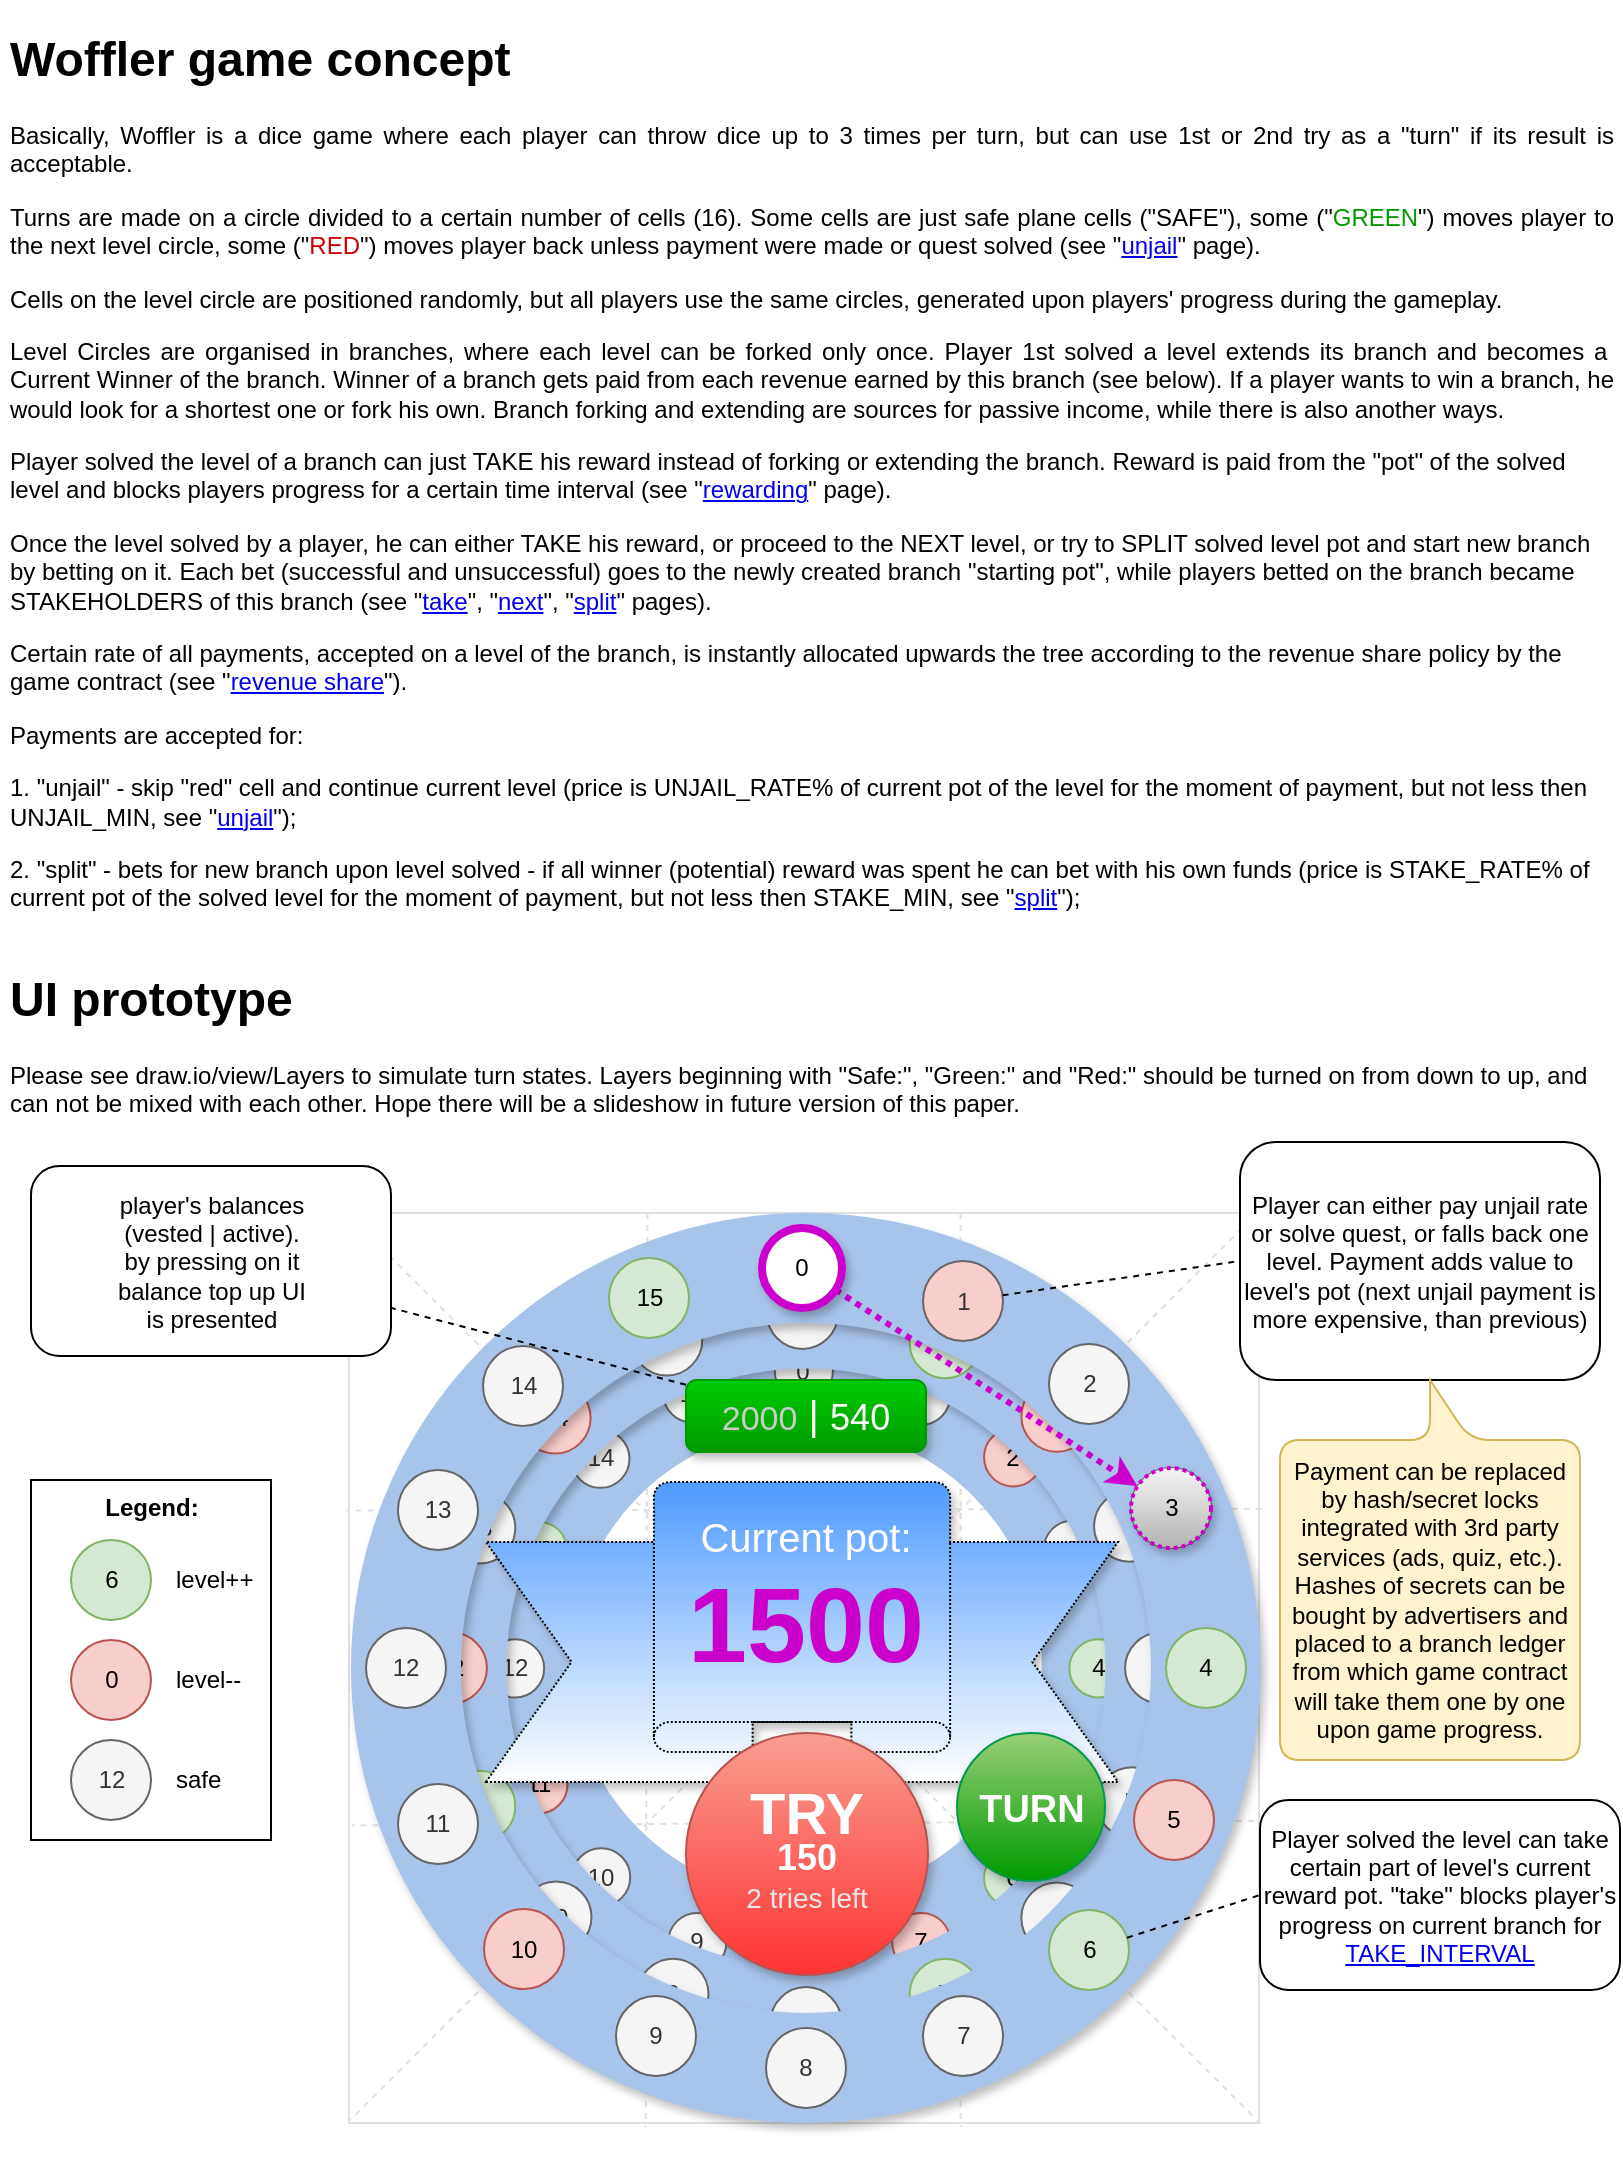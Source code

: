 <mxfile version="10.6.8" type="device"><diagram id="NGuh9jZKFkDWeqMREHMs" name="game concept"><mxGraphModel dx="1158" dy="712" grid="1" gridSize="10" guides="1" tooltips="1" connect="1" arrows="1" fold="1" page="1" pageScale="1" pageWidth="827" pageHeight="1169" math="0" shadow="0"><root><mxCell id="0"/><mxCell id="1" value="Description" style="" parent="0"/><mxCell id="49icHQnTmosBKMHGJ4NX-2" value="&lt;p style=&quot;line-height: 100%&quot;&gt;&lt;/p&gt;&lt;h1 style=&quot;text-align: justify&quot;&gt;Woffler game concept&lt;/h1&gt;&lt;p style=&quot;text-align: justify&quot;&gt;Basically, Woffler is a dice game where each player can throw dice up to 3 times per turn, but can use 1st or 2nd try as a &quot;turn&quot; if its result is acceptable.&amp;nbsp;&lt;/p&gt;&lt;p style=&quot;text-align: justify&quot;&gt;Turns are made on a circle divided to a certain number of cells (16). Some cells are just safe plane cells (&quot;SAFE&quot;), some (&quot;&lt;font color=&quot;#009900&quot;&gt;GREEN&lt;/font&gt;&quot;) moves player to the next level circle, some (&quot;&lt;font color=&quot;#cc0000&quot;&gt;RED&lt;/font&gt;&quot;) moves player back unless payment were made or quest solved (see &quot;&lt;a href=&quot;data:page/id,JelkGK6z_K_HSlQ8lR76&quot;&gt;unjail&lt;/a&gt;&quot; page).&amp;nbsp;&lt;/p&gt;&lt;p style=&quot;text-align: justify&quot;&gt;Cells on the level circle are positioned randomly, but all players use the same circles, generated upon players' progress during the gameplay.&amp;nbsp;&lt;/p&gt;&lt;p style=&quot;text-align: justify&quot;&gt;Level Circles are organised in branches, where each level can be forked only once. Player 1st solved a level extends its branch and becomes a&amp;nbsp; Current Winner of the branch. Winner of a branch gets paid from each revenue earned by this branch (see below). If a player wants to win a branch, he would look for a shortest one or fork his own. Branch forking and extending are sources for passive income, while there is also another ways.&lt;/p&gt;&lt;p&gt;Player solved the level of a branch can just TAKE his reward instead of forking or extending the branch. Reward is paid from the &quot;pot&quot; of the solved level and blocks players progress for a certain time interval (see &quot;&lt;a href=&quot;data:page/id,qpIzb9DQ-Xh_fPp2Y3pw&quot;&gt;rewarding&lt;/a&gt;&quot; page).&amp;nbsp;&lt;/p&gt;&lt;p&gt;Once the level solved by a player, he can either TAKE his reward, or proceed to the NEXT level, or try to SPLIT solved level pot and start new branch by betting on it. Each bet (successful and unsuccessful) goes to the newly created branch &quot;starting pot&quot;, while players betted on the branch became STAKEHOLDERS of this branch (see &quot;&lt;a href=&quot;data:page/id,HRQX-2oaHEefD7UFK7ff&quot;&gt;take&lt;/a&gt;&quot;, &quot;&lt;a href=&quot;data:page/id,PO2idtyygykwMbh8yiFy&quot;&gt;next&lt;/a&gt;&quot;, &quot;&lt;a href=&quot;data:page/id,RZN9b7-a2ACqxdP8axuu&quot;&gt;split&lt;/a&gt;&quot;&amp;nbsp;pages).&amp;nbsp;&lt;/p&gt;&lt;p&gt;Certain rate of all payments, accepted on a level of the branch, is instantly allocated upwards the tree according to the revenue share policy by the game contract (see &quot;&lt;a href=&quot;data:page/id,J4QovUjZuFeeXE9WnE4x&quot;&gt;revenue share&lt;/a&gt;&quot;).&amp;nbsp;&lt;/p&gt;&lt;p&gt;Payments are accepted for:&lt;/p&gt;&lt;p&gt;1. &quot;unjail&quot; - skip &quot;red&quot; cell and continue current level (price is UNJAIL_RATE% of current pot of the level for the moment of payment, but not less then UNJAIL_MIN, see &quot;&lt;a href=&quot;data:page/id,JelkGK6z_K_HSlQ8lR76&quot;&gt;unjail&lt;/a&gt;&quot;);&lt;/p&gt;&lt;p&gt;2. &quot;split&quot; - bets for new branch upon level solved - if all winner (potential) reward was spent he can bet with his own funds (price is STAKE_RATE% of current pot of the solved level for the moment of payment, but not less then STAKE_MIN, see &quot;&lt;a href=&quot;data:page/id,RZN9b7-a2ACqxdP8axuu&quot;&gt;split&lt;/a&gt;&quot;);&lt;/p&gt;" style="text;html=1;strokeColor=none;fillColor=none;spacing=5;spacingTop=-20;whiteSpace=wrap;overflow=hidden;rounded=0;" parent="1" vertex="1"><mxGeometry x="10" y="10" width="810" height="470" as="geometry"/></mxCell><mxCell id="HLMRy06UCO31Spo6Wt0y-3" value="&lt;h1&gt;UI prototype&lt;/h1&gt;&lt;p&gt;Please see draw.io/view/Layers to simulate turn states. Layers beginning with &quot;Safe:&quot;, &quot;Green:&quot; and &quot;Red:&quot; should be turned on from down to up, and can not be mixed with each other. Hope there will be a slideshow in future version of this paper.&amp;nbsp;&lt;/p&gt;" style="text;html=1;strokeColor=none;fillColor=none;spacing=5;spacingTop=-20;whiteSpace=wrap;overflow=hidden;rounded=0;" parent="1" vertex="1"><mxGeometry x="10" y="480" width="810" height="80" as="geometry"/></mxCell><mxCell id="hilAPz3p6vZ-k9dSby4C-1" value="legend" style="locked=1;" parent="0"/><mxCell id="g2pPMBABAT_6k4jbf49G-57" value="" style="group" parent="hilAPz3p6vZ-k9dSby4C-1" vertex="1" connectable="0"><mxGeometry x="25.5" y="740" width="120" height="180" as="geometry"/></mxCell><mxCell id="hilAPz3p6vZ-k9dSby4C-8" value="Legend:" style="rounded=0;whiteSpace=wrap;html=1;verticalAlign=top;fontStyle=1" parent="g2pPMBABAT_6k4jbf49G-57" vertex="1"><mxGeometry width="120" height="180" as="geometry"/></mxCell><mxCell id="hilAPz3p6vZ-k9dSby4C-6" value="" style="group" parent="g2pPMBABAT_6k4jbf49G-57" vertex="1" connectable="0"><mxGeometry x="20" y="30" width="90" height="40" as="geometry"/></mxCell><mxCell id="hilAPz3p6vZ-k9dSby4C-3" value="6" style="ellipse;whiteSpace=wrap;html=1;aspect=fixed;strokeColor=#82b366;strokeWidth=1;fillColor=#d5e8d4;" parent="hilAPz3p6vZ-k9dSby4C-6" vertex="1"><mxGeometry width="40" height="40" as="geometry"/></mxCell><mxCell id="hilAPz3p6vZ-k9dSby4C-5" value="level++" style="text;html=1;strokeColor=none;fillColor=none;align=left;verticalAlign=middle;whiteSpace=wrap;rounded=0;" parent="hilAPz3p6vZ-k9dSby4C-6" vertex="1"><mxGeometry x="50" y="10" width="40" height="20" as="geometry"/></mxCell><mxCell id="hilAPz3p6vZ-k9dSby4C-7" value="" style="group;align=left;" parent="g2pPMBABAT_6k4jbf49G-57" vertex="1" connectable="0"><mxGeometry x="20" y="80" width="90" height="40" as="geometry"/></mxCell><mxCell id="hilAPz3p6vZ-k9dSby4C-2" value="0" style="ellipse;whiteSpace=wrap;html=1;aspect=fixed;strokeColor=#b85450;strokeWidth=1;fillColor=#f8cecc;" parent="hilAPz3p6vZ-k9dSby4C-7" vertex="1"><mxGeometry width="40" height="40" as="geometry"/></mxCell><mxCell id="hilAPz3p6vZ-k9dSby4C-4" value="level--" style="text;html=1;strokeColor=none;fillColor=none;align=left;verticalAlign=middle;whiteSpace=wrap;rounded=0;" parent="hilAPz3p6vZ-k9dSby4C-7" vertex="1"><mxGeometry x="50" y="10" width="40" height="20" as="geometry"/></mxCell><mxCell id="hilAPz3p6vZ-k9dSby4C-12" value="" style="group" parent="g2pPMBABAT_6k4jbf49G-57" vertex="1" connectable="0"><mxGeometry x="20" y="130" width="90" height="40" as="geometry"/></mxCell><mxCell id="hilAPz3p6vZ-k9dSby4C-9" value="12" style="ellipse;whiteSpace=wrap;html=1;aspect=fixed;strokeColor=#666666;strokeWidth=1;fillColor=#f5f5f5;fontColor=#333333;" parent="hilAPz3p6vZ-k9dSby4C-12" vertex="1"><mxGeometry width="40" height="40" as="geometry"/></mxCell><mxCell id="hilAPz3p6vZ-k9dSby4C-10" value="safe" style="text;html=1;strokeColor=none;fillColor=none;align=left;verticalAlign=middle;whiteSpace=wrap;rounded=0;" parent="hilAPz3p6vZ-k9dSby4C-12" vertex="1"><mxGeometry x="50" y="10" width="40" height="20" as="geometry"/></mxCell><mxCell id="49icHQnTmosBKMHGJ4NX-53" value="circle grid" style="locked=1;" parent="0"/><mxCell id="49icHQnTmosBKMHGJ4NX-54" value="" style="whiteSpace=wrap;html=1;aspect=fixed;strokeColor=#E0E0E0;strokeWidth=1;fillColor=none;" parent="49icHQnTmosBKMHGJ4NX-53" vertex="1"><mxGeometry x="184.5" y="606.5" width="455" height="455" as="geometry"/></mxCell><mxCell id="49icHQnTmosBKMHGJ4NX-55" value="" style="endArrow=none;dashed=1;html=1;entryX=0.672;entryY=1.004;entryDx=0;entryDy=0;entryPerimeter=0;exitX=0.672;exitY=0;exitDx=0;exitDy=0;exitPerimeter=0;strokeColor=#E0E0E0;" parent="49icHQnTmosBKMHGJ4NX-53" source="49icHQnTmosBKMHGJ4NX-54" target="49icHQnTmosBKMHGJ4NX-54" edge="1"><mxGeometry width="50" height="50" relative="1" as="geometry"><mxPoint x="492.224" y="611.103" as="sourcePoint"/><mxPoint x="491.534" y="1068.345" as="targetPoint"/></mxGeometry></mxCell><mxCell id="49icHQnTmosBKMHGJ4NX-56" value="" style="endArrow=none;dashed=1;html=1;entryX=0.326;entryY=1.005;entryDx=0;entryDy=0;entryPerimeter=0;exitX=0.328;exitY=0;exitDx=0;exitDy=0;exitPerimeter=0;strokeColor=#E0E0E0;" parent="49icHQnTmosBKMHGJ4NX-53" source="49icHQnTmosBKMHGJ4NX-54" target="49icHQnTmosBKMHGJ4NX-54" edge="1"><mxGeometry width="50" height="50" relative="1" as="geometry"><mxPoint x="650.621" y="768.69" as="sourcePoint"/><mxPoint x="193.379" y="770.069" as="targetPoint"/></mxGeometry></mxCell><mxCell id="49icHQnTmosBKMHGJ4NX-57" value="" style="endArrow=none;dashed=1;html=1;entryX=0.003;entryY=0.673;entryDx=0;entryDy=0;entryPerimeter=0;exitX=1.008;exitY=0.668;exitDx=0;exitDy=0;exitPerimeter=0;strokeColor=#E0E0E0;" parent="49icHQnTmosBKMHGJ4NX-53" source="49icHQnTmosBKMHGJ4NX-54" target="49icHQnTmosBKMHGJ4NX-54" edge="1"><mxGeometry width="50" height="50" relative="1" as="geometry"><mxPoint x="639" y="919" as="sourcePoint"/><mxPoint x="181" y="920" as="targetPoint"/></mxGeometry></mxCell><mxCell id="49icHQnTmosBKMHGJ4NX-58" value="" style="endArrow=none;dashed=1;html=1;entryX=-0.003;entryY=0.327;entryDx=0;entryDy=0;entryPerimeter=0;exitX=1.003;exitY=0.325;exitDx=0;exitDy=0;exitPerimeter=0;strokeColor=#E0E0E0;" parent="49icHQnTmosBKMHGJ4NX-53" source="49icHQnTmosBKMHGJ4NX-54" target="49icHQnTmosBKMHGJ4NX-54" edge="1"><mxGeometry width="50" height="50" relative="1" as="geometry"><mxPoint x="7" y="1139" as="sourcePoint"/><mxPoint x="57" y="1089" as="targetPoint"/></mxGeometry></mxCell><mxCell id="49icHQnTmosBKMHGJ4NX-59" value="" style="endArrow=none;dashed=1;html=1;exitX=1.002;exitY=1.001;exitDx=0;exitDy=0;exitPerimeter=0;entryX=0.001;entryY=0.004;entryDx=0;entryDy=0;entryPerimeter=0;fillColor=#f5f5f5;strokeColor=#E0E0E0;" parent="49icHQnTmosBKMHGJ4NX-53" source="49icHQnTmosBKMHGJ4NX-54" target="49icHQnTmosBKMHGJ4NX-54" edge="1"><mxGeometry width="50" height="50" relative="1" as="geometry"><mxPoint x="657" y="1089.69" as="sourcePoint"/><mxPoint x="162" y="589" as="targetPoint"/></mxGeometry></mxCell><mxCell id="49icHQnTmosBKMHGJ4NX-60" value="" style="endArrow=none;dashed=1;html=1;entryX=-0.001;entryY=0.999;entryDx=0;entryDy=0;entryPerimeter=0;exitX=1;exitY=-0.002;exitDx=0;exitDy=0;exitPerimeter=0;fillColor=#f5f5f5;strokeColor=#E0E0E0;" parent="49icHQnTmosBKMHGJ4NX-53" source="49icHQnTmosBKMHGJ4NX-54" target="49icHQnTmosBKMHGJ4NX-54" edge="1"><mxGeometry width="50" height="50" relative="1" as="geometry"><mxPoint x="666" y="585" as="sourcePoint"/><mxPoint x="152" y="1099" as="targetPoint"/></mxGeometry></mxCell><mxCell id="49icHQnTmosBKMHGJ4NX-100" value="next level 2" style="locked=1;" parent="0"/><mxCell id="49icHQnTmosBKMHGJ4NX-120" value="" style="group;shadow=1;aspect=fixed;" parent="49icHQnTmosBKMHGJ4NX-100" vertex="1" connectable="0"><mxGeometry x="193" y="611" width="441" height="446" as="geometry"/></mxCell><mxCell id="49icHQnTmosBKMHGJ4NX-121" value="" style="group" parent="49icHQnTmosBKMHGJ4NX-120" vertex="1" connectable="0"><mxGeometry x="40" y="40" width="361" height="366" as="geometry"/></mxCell><mxCell id="49icHQnTmosBKMHGJ4NX-102" value="" style="group" parent="49icHQnTmosBKMHGJ4NX-121" vertex="1" connectable="0"><mxGeometry width="361" height="366" as="geometry"/></mxCell><mxCell id="49icHQnTmosBKMHGJ4NX-103" value="" style="ellipse;whiteSpace=wrap;html=1;aspect=fixed;fillColor=none;perimeterSpacing=1;strokeWidth=55;strokeColor=#A9C4EB;fontSize=29;" parent="49icHQnTmosBKMHGJ4NX-102" vertex="1"><mxGeometry x="34.585" y="34.867" width="290.81" height="290.81" as="geometry"/></mxCell><mxCell id="49icHQnTmosBKMHGJ4NX-104" value="10" style="ellipse;whiteSpace=wrap;html=1;aspect=fixed;strokeColor=#666666;strokeWidth=1;fillColor=#f5f5f5;fontColor=#333333;" parent="49icHQnTmosBKMHGJ4NX-102" vertex="1"><mxGeometry x="63.025" y="273.106" width="29.081" height="29.081" as="geometry"/></mxCell><mxCell id="49icHQnTmosBKMHGJ4NX-105" value="8" style="ellipse;whiteSpace=wrap;html=1;aspect=fixed;strokeColor=#666666;strokeWidth=1;fillColor=#f5f5f5;fontColor=#333333;" parent="49icHQnTmosBKMHGJ4NX-102" vertex="1"><mxGeometry x="165.847" y="317.335" width="29.081" height="29.081" as="geometry"/></mxCell><mxCell id="49icHQnTmosBKMHGJ4NX-106" value="0" style="ellipse;whiteSpace=wrap;html=1;aspect=fixed;strokeColor=#666666;strokeWidth=1;fillColor=#f5f5f5;fontColor=#333333;" parent="49icHQnTmosBKMHGJ4NX-102" vertex="1"><mxGeometry x="164.389" y="20" width="29.081" height="29.081" as="geometry"/></mxCell><mxCell id="49icHQnTmosBKMHGJ4NX-107" value="12" style="ellipse;whiteSpace=wrap;html=1;aspect=fixed;strokeColor=#666666;strokeWidth=1;fillColor=#f5f5f5;fontColor=#333333;" parent="49icHQnTmosBKMHGJ4NX-102" vertex="1"><mxGeometry x="20" y="168.667" width="29.081" height="29.081" as="geometry"/></mxCell><mxCell id="49icHQnTmosBKMHGJ4NX-108" value="4" style="ellipse;whiteSpace=wrap;html=1;aspect=fixed;strokeColor=#82b366;strokeWidth=1;fillColor=#d5e8d4;" parent="49icHQnTmosBKMHGJ4NX-102" vertex="1"><mxGeometry x="311.694" y="168.667" width="29.081" height="29.081" as="geometry"/></mxCell><mxCell id="49icHQnTmosBKMHGJ4NX-109" value="14" style="ellipse;whiteSpace=wrap;html=1;aspect=fixed;strokeColor=#666666;strokeWidth=1;fillColor=#f5f5f5;fontColor=#333333;" parent="49icHQnTmosBKMHGJ4NX-102" vertex="1"><mxGeometry x="62.66" y="63.857" width="29.081" height="29.081" as="geometry"/></mxCell><mxCell id="49icHQnTmosBKMHGJ4NX-110" value="6" style="ellipse;whiteSpace=wrap;html=1;aspect=fixed;strokeColor=#82b366;strokeWidth=1;fillColor=#d5e8d4;" parent="49icHQnTmosBKMHGJ4NX-102" vertex="1"><mxGeometry x="269.034" y="273.478" width="29.081" height="29.081" as="geometry"/></mxCell><mxCell id="49icHQnTmosBKMHGJ4NX-111" value="2" style="ellipse;whiteSpace=wrap;html=1;aspect=fixed;strokeColor=#b85450;strokeWidth=1;fillColor=#f8cecc;" parent="49icHQnTmosBKMHGJ4NX-102" vertex="1"><mxGeometry x="269.034" y="63.114" width="29.081" height="29.081" as="geometry"/></mxCell><mxCell id="49icHQnTmosBKMHGJ4NX-112" value="15" style="ellipse;whiteSpace=wrap;html=1;aspect=fixed;strokeColor=#666666;strokeWidth=1;fillColor=#f5f5f5;fontColor=#333333;" parent="49icHQnTmosBKMHGJ4NX-102" vertex="1"><mxGeometry x="108.602" y="31.15" width="29.081" height="29.081" as="geometry"/></mxCell><mxCell id="49icHQnTmosBKMHGJ4NX-113" value="1" style="ellipse;whiteSpace=wrap;html=1;aspect=fixed;strokeColor=#666666;strokeWidth=1;fillColor=#f5f5f5;fontColor=#333333;" parent="49icHQnTmosBKMHGJ4NX-102" vertex="1"><mxGeometry x="223.092" y="32.265" width="29.081" height="29.081" as="geometry"/></mxCell><mxCell id="49icHQnTmosBKMHGJ4NX-114" value="9" style="ellipse;whiteSpace=wrap;html=1;aspect=fixed;strokeColor=#666666;strokeWidth=1;fillColor=#f5f5f5;fontColor=#333333;" parent="49icHQnTmosBKMHGJ4NX-102" vertex="1"><mxGeometry x="111.154" y="305.441" width="29.081" height="29.081" as="geometry"/></mxCell><mxCell id="49icHQnTmosBKMHGJ4NX-115" value="7" style="ellipse;whiteSpace=wrap;html=1;aspect=fixed;strokeColor=#b85450;strokeWidth=1;fillColor=#f8cecc;" parent="49icHQnTmosBKMHGJ4NX-102" vertex="1"><mxGeometry x="223.092" y="305.441" width="29.081" height="29.081" as="geometry"/></mxCell><mxCell id="49icHQnTmosBKMHGJ4NX-116" value="11" style="ellipse;whiteSpace=wrap;html=1;aspect=fixed;strokeColor=#b85450;strokeWidth=1;fillColor=#f8cecc;" parent="49icHQnTmosBKMHGJ4NX-102" vertex="1"><mxGeometry x="31.668" y="226.648" width="29.081" height="29.081" as="geometry"/></mxCell><mxCell id="49icHQnTmosBKMHGJ4NX-117" value="13" style="ellipse;whiteSpace=wrap;html=1;aspect=fixed;strokeColor=#82b366;strokeWidth=1;fillColor=#d5e8d4;" parent="49icHQnTmosBKMHGJ4NX-102" vertex="1"><mxGeometry x="31.668" y="109.944" width="29.081" height="29.081" as="geometry"/></mxCell><mxCell id="49icHQnTmosBKMHGJ4NX-118" value="5" style="ellipse;whiteSpace=wrap;html=1;aspect=fixed;strokeColor=#666666;strokeWidth=1;fillColor=#f5f5f5;fontColor=#333333;" parent="49icHQnTmosBKMHGJ4NX-102" vertex="1"><mxGeometry x="300.026" y="225.161" width="29.081" height="29.081" as="geometry"/></mxCell><mxCell id="49icHQnTmosBKMHGJ4NX-119" value="3" style="ellipse;whiteSpace=wrap;html=1;aspect=fixed;strokeColor=#666666;strokeWidth=1;fillColor=#f5f5f5;fontColor=#333333;" parent="49icHQnTmosBKMHGJ4NX-102" vertex="1"><mxGeometry x="298.933" y="109.2" width="29.081" height="29.081" as="geometry"/></mxCell><mxCell id="49icHQnTmosBKMHGJ4NX-80" value="next level 1" style="locked=1;" parent="0"/><mxCell id="49icHQnTmosBKMHGJ4NX-122" value="" style="group" parent="49icHQnTmosBKMHGJ4NX-80" vertex="1" connectable="0"><mxGeometry x="198" y="619" width="470" height="470" as="geometry"/></mxCell><mxCell id="49icHQnTmosBKMHGJ4NX-99" value="" style="group;shadow=0;" parent="49icHQnTmosBKMHGJ4NX-122" vertex="1" connectable="0"><mxGeometry width="430" height="430" as="geometry"/></mxCell><mxCell id="49icHQnTmosBKMHGJ4NX-81" value="" style="group;shadow=0;" parent="49icHQnTmosBKMHGJ4NX-99" vertex="1" connectable="0"><mxGeometry x="20" y="20" width="390" height="390" as="geometry"/></mxCell><mxCell id="49icHQnTmosBKMHGJ4NX-82" value="" style="ellipse;whiteSpace=wrap;html=1;aspect=fixed;fillColor=none;perimeterSpacing=1;strokeWidth=55;strokeColor=#A9C4EB;fontSize=29;shadow=1;" parent="49icHQnTmosBKMHGJ4NX-81" vertex="1"><mxGeometry x="17.727" y="17.727" width="354.545" height="354.545" as="geometry"/></mxCell><mxCell id="49icHQnTmosBKMHGJ4NX-83" value="10" style="ellipse;whiteSpace=wrap;html=1;aspect=fixed;strokeColor=#666666;strokeWidth=1;fillColor=#f5f5f5;fontColor=#333333;" parent="49icHQnTmosBKMHGJ4NX-81" vertex="1"><mxGeometry x="52.295" y="301.807" width="35.455" height="35.455" as="geometry"/></mxCell><mxCell id="49icHQnTmosBKMHGJ4NX-84" value="8" style="ellipse;whiteSpace=wrap;html=1;aspect=fixed;strokeColor=#666666;strokeWidth=1;fillColor=#f5f5f5;fontColor=#333333;" parent="49icHQnTmosBKMHGJ4NX-81" vertex="1"><mxGeometry x="177.273" y="354.545" width="35.455" height="35.455" as="geometry"/></mxCell><mxCell id="49icHQnTmosBKMHGJ4NX-85" value="0" style="ellipse;whiteSpace=wrap;html=1;aspect=fixed;strokeColor=#666666;strokeWidth=1;fillColor=#f5f5f5;fontColor=#333333;" parent="49icHQnTmosBKMHGJ4NX-81" vertex="1"><mxGeometry x="175.5" width="35.455" height="35.455" as="geometry"/></mxCell><mxCell id="49icHQnTmosBKMHGJ4NX-86" value="12" style="ellipse;whiteSpace=wrap;html=1;aspect=fixed;strokeColor=#b85450;strokeWidth=1;fillColor=#f8cecc;" parent="49icHQnTmosBKMHGJ4NX-81" vertex="1"><mxGeometry y="177.273" width="35.455" height="35.455" as="geometry"/></mxCell><mxCell id="49icHQnTmosBKMHGJ4NX-87" value="4" style="ellipse;whiteSpace=wrap;html=1;aspect=fixed;strokeColor=#666666;strokeWidth=1;fillColor=#f5f5f5;fontColor=#333333;" parent="49icHQnTmosBKMHGJ4NX-81" vertex="1"><mxGeometry x="354.545" y="177.273" width="35.455" height="35.455" as="geometry"/></mxCell><mxCell id="49icHQnTmosBKMHGJ4NX-88" value="14" style="ellipse;whiteSpace=wrap;html=1;aspect=fixed;strokeColor=#b85450;strokeWidth=1;fillColor=#f8cecc;" parent="49icHQnTmosBKMHGJ4NX-81" vertex="1"><mxGeometry x="51.852" y="52.295" width="35.455" height="35.455" as="geometry"/></mxCell><mxCell id="49icHQnTmosBKMHGJ4NX-89" value="6" style="ellipse;whiteSpace=wrap;html=1;aspect=fixed;strokeColor=#666666;strokeWidth=1;fillColor=#f5f5f5;fontColor=#333333;" parent="49icHQnTmosBKMHGJ4NX-81" vertex="1"><mxGeometry x="302.693" y="302.25" width="35.455" height="35.455" as="geometry"/></mxCell><mxCell id="49icHQnTmosBKMHGJ4NX-90" value="2" style="ellipse;whiteSpace=wrap;html=1;aspect=fixed;strokeColor=#b85450;strokeWidth=1;fillColor=#f8cecc;" parent="49icHQnTmosBKMHGJ4NX-81" vertex="1"><mxGeometry x="302.693" y="51.409" width="35.455" height="35.455" as="geometry"/></mxCell><mxCell id="49icHQnTmosBKMHGJ4NX-91" value="15" style="ellipse;whiteSpace=wrap;html=1;aspect=fixed;strokeColor=#666666;strokeWidth=1;fillColor=#f5f5f5;fontColor=#333333;" parent="49icHQnTmosBKMHGJ4NX-81" vertex="1"><mxGeometry x="107.693" y="13.295" width="35.455" height="35.455" as="geometry"/></mxCell><mxCell id="49icHQnTmosBKMHGJ4NX-92" value="1" style="ellipse;whiteSpace=wrap;html=1;aspect=fixed;strokeColor=#82b366;strokeWidth=1;fillColor=#d5e8d4;" parent="49icHQnTmosBKMHGJ4NX-81" vertex="1"><mxGeometry x="246.852" y="14.625" width="35.455" height="35.455" as="geometry"/></mxCell><mxCell id="49icHQnTmosBKMHGJ4NX-93" value="9" style="ellipse;whiteSpace=wrap;html=1;aspect=fixed;strokeColor=#666666;strokeWidth=1;fillColor=#f5f5f5;fontColor=#333333;" parent="49icHQnTmosBKMHGJ4NX-81" vertex="1"><mxGeometry x="110.795" y="340.364" width="35.455" height="35.455" as="geometry"/></mxCell><mxCell id="49icHQnTmosBKMHGJ4NX-94" value="7" style="ellipse;whiteSpace=wrap;html=1;aspect=fixed;strokeColor=#82b366;strokeWidth=1;fillColor=#d5e8d4;" parent="49icHQnTmosBKMHGJ4NX-81" vertex="1"><mxGeometry x="246.852" y="340.364" width="35.455" height="35.455" as="geometry"/></mxCell><mxCell id="49icHQnTmosBKMHGJ4NX-95" value="11" style="ellipse;whiteSpace=wrap;html=1;aspect=fixed;strokeColor=#82b366;strokeWidth=1;fillColor=#d5e8d4;" parent="49icHQnTmosBKMHGJ4NX-81" vertex="1"><mxGeometry x="14.182" y="246.409" width="35.455" height="35.455" as="geometry"/></mxCell><mxCell id="49icHQnTmosBKMHGJ4NX-96" value="13" style="ellipse;whiteSpace=wrap;html=1;aspect=fixed;strokeColor=#666666;strokeWidth=1;fillColor=#f5f5f5;fontColor=#333333;" parent="49icHQnTmosBKMHGJ4NX-81" vertex="1"><mxGeometry x="14.182" y="107.25" width="35.455" height="35.455" as="geometry"/></mxCell><mxCell id="49icHQnTmosBKMHGJ4NX-97" value="5" style="ellipse;whiteSpace=wrap;html=1;aspect=fixed;strokeColor=#666666;strokeWidth=1;fillColor=#f5f5f5;fontColor=#333333;" parent="49icHQnTmosBKMHGJ4NX-81" vertex="1"><mxGeometry x="340.364" y="244.636" width="35.455" height="35.455" as="geometry"/></mxCell><mxCell id="49icHQnTmosBKMHGJ4NX-98" value="3" style="ellipse;whiteSpace=wrap;html=1;aspect=fixed;strokeColor=#666666;strokeWidth=1;fillColor=#f5f5f5;fontColor=#333333;" parent="49icHQnTmosBKMHGJ4NX-81" vertex="1"><mxGeometry x="339.034" y="106.364" width="35.455" height="35.455" as="geometry"/></mxCell><mxCell id="49icHQnTmosBKMHGJ4NX-34" value="level circle sample" style="locked=1;" parent="0"/><mxCell id="49icHQnTmosBKMHGJ4NX-35" value="" style="group;shadow=1;html=1;" parent="49icHQnTmosBKMHGJ4NX-34" vertex="1" connectable="0"><mxGeometry x="173" y="594" width="480" height="480" as="geometry"/></mxCell><mxCell id="49icHQnTmosBKMHGJ4NX-36" value="" style="ellipse;whiteSpace=wrap;html=1;aspect=fixed;fillColor=none;perimeterSpacing=1;strokeWidth=55;strokeColor=#A9C4EB;fontSize=29;shadow=1;" parent="49icHQnTmosBKMHGJ4NX-35" vertex="1"><mxGeometry x="40" y="40" width="400" height="400" as="geometry"/></mxCell><mxCell id="49icHQnTmosBKMHGJ4NX-37" value="10" style="ellipse;whiteSpace=wrap;html=1;aspect=fixed;strokeColor=#b85450;strokeWidth=1;fillColor=#f8cecc;" parent="49icHQnTmosBKMHGJ4NX-35" vertex="1"><mxGeometry x="79" y="360.5" width="40" height="40" as="geometry"/></mxCell><mxCell id="49icHQnTmosBKMHGJ4NX-38" value="8" style="ellipse;whiteSpace=wrap;html=1;aspect=fixed;strokeColor=#666666;strokeWidth=1;fillColor=#f5f5f5;fontColor=#333333;" parent="49icHQnTmosBKMHGJ4NX-35" vertex="1"><mxGeometry x="220" y="420" width="40" height="40" as="geometry"/></mxCell><mxCell id="49icHQnTmosBKMHGJ4NX-39" value="0" style="ellipse;whiteSpace=wrap;html=1;aspect=fixed;strokeColor=#666666;strokeWidth=1;fillColor=#f5f5f5;fontColor=#333333;" parent="49icHQnTmosBKMHGJ4NX-35" vertex="1"><mxGeometry x="218" y="20" width="40" height="40" as="geometry"/></mxCell><mxCell id="49icHQnTmosBKMHGJ4NX-40" value="12" style="ellipse;whiteSpace=wrap;html=1;aspect=fixed;strokeColor=#666666;strokeWidth=1;fillColor=#f5f5f5;fontColor=#333333;" parent="49icHQnTmosBKMHGJ4NX-35" vertex="1"><mxGeometry x="20" y="220" width="40" height="40" as="geometry"/></mxCell><mxCell id="49icHQnTmosBKMHGJ4NX-41" value="4" style="ellipse;whiteSpace=wrap;html=1;aspect=fixed;strokeColor=#82b366;strokeWidth=1;fillColor=#d5e8d4;" parent="49icHQnTmosBKMHGJ4NX-35" vertex="1"><mxGeometry x="420" y="220" width="40" height="40" as="geometry"/></mxCell><mxCell id="49icHQnTmosBKMHGJ4NX-42" value="14" style="ellipse;whiteSpace=wrap;html=1;aspect=fixed;strokeColor=#666666;strokeWidth=1;fillColor=#f5f5f5;fontColor=#333333;" parent="49icHQnTmosBKMHGJ4NX-35" vertex="1"><mxGeometry x="78.5" y="79" width="40" height="40" as="geometry"/></mxCell><mxCell id="49icHQnTmosBKMHGJ4NX-43" value="6" style="ellipse;whiteSpace=wrap;html=1;aspect=fixed;strokeColor=#82b366;strokeWidth=1;fillColor=#d5e8d4;" parent="49icHQnTmosBKMHGJ4NX-35" vertex="1"><mxGeometry x="361.5" y="361" width="40" height="40" as="geometry"/></mxCell><mxCell id="49icHQnTmosBKMHGJ4NX-44" value="2" style="ellipse;whiteSpace=wrap;html=1;aspect=fixed;strokeColor=#666666;strokeWidth=1;fillColor=#f5f5f5;fontColor=#333333;" parent="49icHQnTmosBKMHGJ4NX-35" vertex="1"><mxGeometry x="361.5" y="78" width="40" height="40" as="geometry"/></mxCell><mxCell id="49icHQnTmosBKMHGJ4NX-45" value="15" style="ellipse;whiteSpace=wrap;html=1;aspect=fixed;strokeColor=#82b366;strokeWidth=1;fillColor=#d5e8d4;" parent="49icHQnTmosBKMHGJ4NX-35" vertex="1"><mxGeometry x="141.5" y="35" width="40" height="40" as="geometry"/></mxCell><mxCell id="49icHQnTmosBKMHGJ4NX-46" value="1" style="ellipse;whiteSpace=wrap;html=1;aspect=fixed;strokeColor=#666666;strokeWidth=1;fillColor=#F8CECC;fontColor=#333333;" parent="49icHQnTmosBKMHGJ4NX-35" vertex="1"><mxGeometry x="298.5" y="36.5" width="40" height="40" as="geometry"/></mxCell><mxCell id="49icHQnTmosBKMHGJ4NX-47" value="9" style="ellipse;whiteSpace=wrap;html=1;aspect=fixed;strokeColor=#666666;strokeWidth=1;fillColor=#f5f5f5;fontColor=#333333;" parent="49icHQnTmosBKMHGJ4NX-35" vertex="1"><mxGeometry x="145" y="404" width="40" height="40" as="geometry"/></mxCell><mxCell id="49icHQnTmosBKMHGJ4NX-48" value="7" style="ellipse;whiteSpace=wrap;html=1;aspect=fixed;strokeColor=#666666;strokeWidth=1;fillColor=#f5f5f5;fontColor=#333333;" parent="49icHQnTmosBKMHGJ4NX-35" vertex="1"><mxGeometry x="298.5" y="404" width="40" height="40" as="geometry"/></mxCell><mxCell id="49icHQnTmosBKMHGJ4NX-49" value="11" style="ellipse;whiteSpace=wrap;html=1;aspect=fixed;strokeColor=#666666;strokeWidth=1;fillColor=#f5f5f5;fontColor=#333333;" parent="49icHQnTmosBKMHGJ4NX-35" vertex="1"><mxGeometry x="36" y="298" width="40" height="40" as="geometry"/></mxCell><mxCell id="49icHQnTmosBKMHGJ4NX-50" value="13" style="ellipse;whiteSpace=wrap;html=1;aspect=fixed;strokeColor=#666666;strokeWidth=1;fillColor=#f5f5f5;fontColor=#333333;" parent="49icHQnTmosBKMHGJ4NX-35" vertex="1"><mxGeometry x="36" y="141" width="40" height="40" as="geometry"/></mxCell><mxCell id="49icHQnTmosBKMHGJ4NX-51" value="5" style="ellipse;whiteSpace=wrap;html=1;aspect=fixed;strokeColor=#b85450;strokeWidth=1;fillColor=#f8cecc;" parent="49icHQnTmosBKMHGJ4NX-35" vertex="1"><mxGeometry x="404" y="296" width="40" height="40" as="geometry"/></mxCell><mxCell id="49icHQnTmosBKMHGJ4NX-52" value="3" style="ellipse;whiteSpace=wrap;html=1;aspect=fixed;strokeColor=#666666;strokeWidth=1;fillColor=#f5f5f5;fontColor=#333333;" parent="49icHQnTmosBKMHGJ4NX-35" vertex="1"><mxGeometry x="402.5" y="140" width="40" height="40" as="geometry"/></mxCell><mxCell id="g2pPMBABAT_6k4jbf49G-66" value="hud" style="locked=1;" parent="0"/><mxCell id="g2pPMBABAT_6k4jbf49G-67" value="" style="verticalLabelPosition=bottom;verticalAlign=top;html=1;shape=mxgraph.basic.banner;shadow=1;dashed=1;dashPattern=1 1;gradientColor=#ffffff;gradientDirection=south;fillColor=#4F9BFF;" parent="g2pPMBABAT_6k4jbf49G-66" vertex="1"><mxGeometry x="253" y="741" width="316" height="150" as="geometry"/></mxCell><mxCell id="g2pPMBABAT_6k4jbf49G-68" value="&lt;font color=&quot;#ffffff&quot;&gt;Current pot:&lt;br style=&quot;font-size: 20px&quot;&gt;&lt;/font&gt;&lt;font color=&quot;#cc00cc&quot; size=&quot;1&quot;&gt;&lt;b style=&quot;font-size: 53px&quot;&gt;1500&lt;/b&gt;&lt;/font&gt;&lt;br style=&quot;font-size: 20px&quot;&gt;" style="text;html=1;strokeColor=none;fillColor=none;align=center;verticalAlign=middle;whiteSpace=wrap;rounded=0;fontSize=20;" parent="g2pPMBABAT_6k4jbf49G-66" vertex="1"><mxGeometry x="343" y="770" width="140" height="59" as="geometry"/></mxCell><mxCell id="g2pPMBABAT_6k4jbf49G-69" value="&lt;font style=&quot;font-size: 17px&quot;&gt;2000&lt;/font&gt; &lt;font color=&quot;#ffffff&quot;&gt;|&lt;/font&gt; &lt;font color=&quot;#ffffff&quot; style=&quot;font-size: 18px&quot;&gt;540&lt;/font&gt;" style="rounded=1;whiteSpace=wrap;html=1;shadow=1;strokeColor=#009900;strokeWidth=1;fillColor=#00CC00;gradientColor=#009900;fontSize=20;fontColor=#CCCCCC;perimeterSpacing=0;" parent="g2pPMBABAT_6k4jbf49G-66" vertex="1"><mxGeometry x="353" y="690" width="120" height="36" as="geometry"/></mxCell><mxCell id="g2pPMBABAT_6k4jbf49G-70" value="Player can either pay unjail rate or solve quest, or falls back one level. Payment&amp;nbsp;adds value to level's pot (next unjail payment is more expensive, than previous)" style="rounded=1;whiteSpace=wrap;html=1;" parent="g2pPMBABAT_6k4jbf49G-66" vertex="1"><mxGeometry x="630" y="571" width="180" height="119" as="geometry"/></mxCell><mxCell id="g2pPMBABAT_6k4jbf49G-71" style="edgeStyle=none;rounded=0;orthogonalLoop=1;jettySize=auto;html=1;entryX=0;entryY=0.5;entryDx=0;entryDy=0;dashed=1;endArrow=none;endFill=0;" parent="g2pPMBABAT_6k4jbf49G-66" source="49icHQnTmosBKMHGJ4NX-46" target="g2pPMBABAT_6k4jbf49G-70" edge="1"><mxGeometry relative="1" as="geometry"><mxPoint x="511.292" y="647.621" as="sourcePoint"/></mxGeometry></mxCell><mxCell id="g2pPMBABAT_6k4jbf49G-72" value="Player solved the level can take certain part of level's current reward pot. &quot;take&quot; blocks player's progress on current branch for &lt;a href=&quot;data:page/id,HRQX-2oaHEefD7UFK7ff&quot;&gt;TAKE_INTERVAL&lt;/a&gt;" style="rounded=1;whiteSpace=wrap;html=1;" parent="g2pPMBABAT_6k4jbf49G-66" vertex="1"><mxGeometry x="640" y="900" width="180" height="95" as="geometry"/></mxCell><mxCell id="g2pPMBABAT_6k4jbf49G-73" style="edgeStyle=none;rounded=0;orthogonalLoop=1;jettySize=auto;html=1;entryX=0;entryY=0.5;entryDx=0;entryDy=0;dashed=1;endArrow=none;endFill=0;" parent="g2pPMBABAT_6k4jbf49G-66" source="49icHQnTmosBKMHGJ4NX-43" target="g2pPMBABAT_6k4jbf49G-72" edge="1"><mxGeometry relative="1" as="geometry"><mxPoint x="574.5" y="975" as="sourcePoint"/></mxGeometry></mxCell><mxCell id="g2pPMBABAT_6k4jbf49G-74" style="edgeStyle=none;rounded=0;orthogonalLoop=1;jettySize=auto;html=1;dashed=1;endArrow=none;endFill=0;" parent="g2pPMBABAT_6k4jbf49G-66" source="g2pPMBABAT_6k4jbf49G-69" target="g2pPMBABAT_6k4jbf49G-75" edge="1"><mxGeometry relative="1" as="geometry"><mxPoint x="-30" y="657" as="sourcePoint"/></mxGeometry></mxCell><mxCell id="g2pPMBABAT_6k4jbf49G-75" value="player's balances&lt;br&gt;(vested | active).&lt;br&gt;by pressing on it &lt;br&gt;balance top up UI &lt;br&gt;is presented&lt;br&gt;" style="rounded=1;whiteSpace=wrap;html=1;" parent="g2pPMBABAT_6k4jbf49G-66" vertex="1"><mxGeometry x="25.5" y="583" width="180" height="95" as="geometry"/></mxCell><mxCell id="sOaEIjUVDn6t2ZO8CpzM-1" value="Payment can be replaced by hash/secret locks integrated with 3rd party services (ads, quiz, etc.). Hashes of secrets can be bought by advertisers and placed to a branch ledger from which game contract will take them one by one upon game progress." style="shape=callout;whiteSpace=wrap;html=1;perimeter=calloutPerimeter;flipH=0;flipV=1;rounded=1;fillColor=#fff2cc;strokeColor=#d6b656;" parent="g2pPMBABAT_6k4jbf49G-66" vertex="1"><mxGeometry x="650" y="690" width="150" height="190" as="geometry"/></mxCell><mxCell id="g2pPMBABAT_6k4jbf49G-1" value="Safe: initial state" style="locked=1;" parent="0" visible="0"/><mxCell id="g2pPMBABAT_6k4jbf49G-47" value="" style="verticalLabelPosition=bottom;verticalAlign=top;html=1;shape=mxgraph.basic.8_point_star;shadow=1;dashed=1;dashPattern=1 1;strokeWidth=4;fontSize=20;strokeColor=none;opacity=80;fillColor=#ffff88;" parent="g2pPMBABAT_6k4jbf49G-1" vertex="1"><mxGeometry x="361" y="584" width="100" height="100" as="geometry"/></mxCell><mxCell id="g2pPMBABAT_6k4jbf49G-2" value="&lt;p style=&quot;line-height: 90%&quot;&gt;&lt;font color=&quot;#ffffff&quot;&gt;&lt;span style=&quot;font-size: 29px&quot;&gt;TRY&lt;/span&gt;&lt;br&gt;&lt;/font&gt;&lt;font&gt;&lt;font color=&quot;#ffffff&quot; style=&quot;font-size: 18px&quot;&gt;150&lt;/font&gt;&lt;br&gt;&lt;span style=&quot;font-size: 14px ; color: rgb(232 , 232 , 232) ; font-weight: normal&quot;&gt;3 tries left&lt;/span&gt;&lt;/font&gt;&lt;br&gt;&lt;/p&gt;" style="ellipse;whiteSpace=wrap;html=1;aspect=fixed;fontSize=20;fontStyle=1;fillColor=#F89E90;strokeColor=#b85450;gradientColor=#FF3333;shadow=1;" parent="g2pPMBABAT_6k4jbf49G-1" vertex="1"><mxGeometry x="353.0" y="866.5" width="121" height="121" as="geometry"/></mxCell><mxCell id="g2pPMBABAT_6k4jbf49G-11" value="0" style="ellipse;whiteSpace=wrap;html=1;aspect=fixed;strokeColor=#CC00CC;strokeWidth=4;fillColor=#FFFFFF;shadow=1;gradientColor=#ffffff;" parent="g2pPMBABAT_6k4jbf49G-1" vertex="1"><mxGeometry x="391" y="614" width="40" height="40" as="geometry"/></mxCell><mxCell id="g2pPMBABAT_6k4jbf49G-12" value="3" style="ellipse;whiteSpace=wrap;html=1;aspect=fixed;strokeColor=#666666;strokeWidth=1;fillColor=#f5f5f5;fontColor=#333333;" parent="g2pPMBABAT_6k4jbf49G-1" vertex="1"><mxGeometry x="575.5" y="734" width="40" height="40" as="geometry"/></mxCell><mxCell id="g2pPMBABAT_6k4jbf49G-41" value="Safe: after 1st try " style="locked=1;" parent="0"/><mxCell id="g2pPMBABAT_6k4jbf49G-43" value="&lt;font style=&quot;font-size: 19px&quot;&gt;TURN&lt;/font&gt;&lt;br&gt;" style="ellipse;whiteSpace=wrap;html=1;aspect=fixed;fontSize=20;fontStyle=1;fillColor=#97D077;strokeColor=#00994D;gradientColor=#009900;shadow=1;fontColor=#FFFFFF;" parent="g2pPMBABAT_6k4jbf49G-41" vertex="1"><mxGeometry x="488.5" y="866.5" width="74" height="74" as="geometry"/></mxCell><mxCell id="g2pPMBABAT_6k4jbf49G-44" style="rounded=0;orthogonalLoop=1;jettySize=auto;html=1;fontSize=20;fontColor=#009900;strokeWidth=3;dashed=1;dashPattern=1 1;strokeColor=#CC00CC;" parent="g2pPMBABAT_6k4jbf49G-41" source="g2pPMBABAT_6k4jbf49G-45" target="g2pPMBABAT_6k4jbf49G-46" edge="1"><mxGeometry relative="1" as="geometry"/></mxCell><mxCell id="g2pPMBABAT_6k4jbf49G-45" value="0" style="ellipse;whiteSpace=wrap;html=1;aspect=fixed;strokeColor=#CC00CC;strokeWidth=4;fillColor=#FFFFFF;shadow=1;gradientColor=#ffffff;" parent="g2pPMBABAT_6k4jbf49G-41" vertex="1"><mxGeometry x="391" y="614" width="40" height="40" as="geometry"/></mxCell><mxCell id="g2pPMBABAT_6k4jbf49G-46" value="3" style="ellipse;whiteSpace=wrap;html=1;aspect=fixed;strokeColor=#CC00CC;strokeWidth=2;fillColor=#f5f5f5;dashed=1;shadow=1;gradientColor=#b3b3b3;dashPattern=1 1;" parent="g2pPMBABAT_6k4jbf49G-41" vertex="1"><mxGeometry x="575.5" y="734" width="40" height="40" as="geometry"/></mxCell><mxCell id="FTjPgAhxDFrEhodF6sqg-3" value="&lt;p style=&quot;line-height: 90%&quot;&gt;&lt;font color=&quot;#ffffff&quot;&gt;&lt;span style=&quot;font-size: 29px&quot;&gt;TRY&lt;/span&gt;&lt;br&gt;&lt;/font&gt;&lt;font&gt;&lt;font color=&quot;#ffffff&quot; style=&quot;font-size: 18px&quot;&gt;150&lt;/font&gt;&lt;br&gt;&lt;span style=&quot;font-size: 14px ; color: rgb(232 , 232 , 232) ; font-weight: normal&quot;&gt;2 tries left&lt;/span&gt;&lt;/font&gt;&lt;br&gt;&lt;/p&gt;" style="ellipse;whiteSpace=wrap;html=1;aspect=fixed;fontSize=20;fontStyle=1;fillColor=#F89E90;strokeColor=#b85450;gradientColor=#FF3333;shadow=1;" parent="g2pPMBABAT_6k4jbf49G-41" vertex="1"><mxGeometry x="353.0" y="866.5" width="121" height="121" as="geometry"/></mxCell><mxCell id="g2pPMBABAT_6k4jbf49G-4" value="Green: split" style="locked=1;" parent="0" visible="0"/><mxCell id="g2pPMBABAT_6k4jbf49G-15" value="" style="verticalLabelPosition=bottom;verticalAlign=top;html=1;shape=mxgraph.basic.8_point_star;shadow=1;dashed=1;dashPattern=1 1;strokeColor=none;strokeWidth=4;fillColor=#ffff88;fontSize=20;" parent="g2pPMBABAT_6k4jbf49G-4" vertex="1"><mxGeometry x="563" y="784" width="100" height="100" as="geometry"/></mxCell><mxCell id="g2pPMBABAT_6k4jbf49G-5" value="&lt;font&gt;&lt;span style=&quot;font-size: 29px&quot;&gt;NEXT&lt;br&gt;&lt;/span&gt;&lt;/font&gt;level&lt;br&gt;" style="ellipse;whiteSpace=wrap;html=1;aspect=fixed;fontSize=20;fontStyle=1;fillColor=#00CC00;strokeColor=#009900;gradientColor=#009900;shadow=1;fontColor=#FFFFFF;" parent="g2pPMBABAT_6k4jbf49G-4" vertex="1"><mxGeometry x="353" y="867" width="121" height="121" as="geometry"/></mxCell><mxCell id="g2pPMBABAT_6k4jbf49G-6" value="&lt;font style=&quot;font-size: 19px&quot;&gt;Stake&lt;br&gt;&lt;/font&gt;&lt;span style=&quot;font-weight: normal&quot;&gt;150!&lt;/span&gt;&lt;br&gt;" style="ellipse;whiteSpace=wrap;html=1;aspect=fixed;fontSize=20;fontStyle=1;fillColor=#E683E6;strokeColor=#996185;gradientColor=#972BD5;shadow=1;fontColor=#FFFFFF;" parent="g2pPMBABAT_6k4jbf49G-4" vertex="1"><mxGeometry x="478.0" y="777.0" width="74" height="74" as="geometry"/></mxCell><mxCell id="g2pPMBABAT_6k4jbf49G-8" value="&lt;p style=&quot;line-height: 90%&quot;&gt;&lt;span style=&quot;font-size: 19px&quot;&gt;TAKE&lt;/span&gt;&lt;br&gt;&lt;font style=&quot;font-size: 13px ; font-weight: normal&quot;&gt;150&lt;/font&gt;&lt;br&gt;&lt;/p&gt;" style="ellipse;whiteSpace=wrap;html=1;aspect=fixed;fontSize=20;fontStyle=1;fillColor=#FF8000;strokeColor=#82b366;gradientColor=#D16608;shadow=1;verticalAlign=top;fontColor=#FFFFFF;" parent="g2pPMBABAT_6k4jbf49G-4" vertex="1"><mxGeometry x="269.0" y="777.0" width="74" height="74" as="geometry"/></mxCell><mxCell id="g2pPMBABAT_6k4jbf49G-16" value="4" style="ellipse;whiteSpace=wrap;html=1;aspect=fixed;strokeColor=#82b366;strokeWidth=4;fillColor=#d5e8d4;shadow=1;gradientColor=#97d077;" parent="g2pPMBABAT_6k4jbf49G-4" vertex="1"><mxGeometry x="593.0" y="814" width="40" height="40" as="geometry"/></mxCell><mxCell id="g2pPMBABAT_6k4jbf49G-28" style="edgeStyle=none;rounded=0;orthogonalLoop=1;jettySize=auto;html=1;entryX=0.096;entryY=-0.019;entryDx=0;entryDy=0;entryPerimeter=0;dashed=1;strokeColor=#000000;fontSize=11;fontColor=#000000;endFill=0;endArrow=none;" parent="g2pPMBABAT_6k4jbf49G-4" source="g2pPMBABAT_6k4jbf49G-6" target="g2pPMBABAT_6k4jbf49G-29" edge="1"><mxGeometry relative="1" as="geometry"><mxPoint x="542.756" y="950.281" as="sourcePoint"/></mxGeometry></mxCell><mxCell id="g2pPMBABAT_6k4jbf49G-29" value="if new branch of levels never was forked from current level, player can try to &lt;a href=&quot;data:page/id,RZN9b7-a2ACqxdP8axuu&quot;&gt;split&lt;/a&gt; current pot with new branch by betting on creation of a new branch with his current reward. Player has 3 free tries to split the current pot." style="rounded=1;whiteSpace=wrap;html=1;" parent="g2pPMBABAT_6k4jbf49G-4" vertex="1"><mxGeometry x="630" y="1030" width="180" height="135" as="geometry"/></mxCell><mxCell id="g2pPMBABAT_6k4jbf49G-62" value="if the player selects &quot;Next level&quot; option, &lt;a href=&quot;data:page/id,PO2idtyygykwMbh8yiFy&quot;&gt;next&lt;/a&gt; level will be created by the contract, and solved level's pot will be split. SPLIT_RATE% of solved level's pot goes to the new level and player continues his trial. If next level already present at the moment of player's success, he just goes to the next level.&lt;br&gt;" style="rounded=1;whiteSpace=wrap;html=1;" parent="g2pPMBABAT_6k4jbf49G-4" vertex="1"><mxGeometry x="240" y="1070" width="346" height="80" as="geometry"/></mxCell><mxCell id="g2pPMBABAT_6k4jbf49G-63" style="edgeStyle=none;rounded=0;orthogonalLoop=1;jettySize=auto;html=1;dashed=1;strokeColor=#000000;fontSize=11;fontColor=#000000;endFill=0;endArrow=none;" parent="g2pPMBABAT_6k4jbf49G-4" source="g2pPMBABAT_6k4jbf49G-5" target="g2pPMBABAT_6k4jbf49G-62" edge="1"><mxGeometry relative="1" as="geometry"><mxPoint x="423.5" y="998.0" as="sourcePoint"/><mxPoint x="583.667" y="1087.333" as="targetPoint"/></mxGeometry></mxCell><mxCell id="g2pPMBABAT_6k4jbf49G-64" value="if the player selects &quot;&lt;a href=&quot;data:page/id,HRQX-2oaHEefD7UFK7ff&quot;&gt;Take&lt;/a&gt;&quot; option, his reward (TAKE_RATE% of the solved level's pot) will be vested on his balance. The button is orange because the player will be &lt;a href=&quot;data:page/id,HRQX-2oaHEefD7UFK7ff&quot;&gt;locked&lt;/a&gt; at place for TAKE_INTERVAL (or will be spent on &lt;a href=&quot;data:page/id,RZN9b7-a2ACqxdP8axuu&quot;&gt;staking&lt;/a&gt;)&lt;br&gt;" style="rounded=1;whiteSpace=wrap;html=1;" parent="g2pPMBABAT_6k4jbf49G-4" vertex="1"><mxGeometry x="30" y="1030" width="180" height="135" as="geometry"/></mxCell><mxCell id="g2pPMBABAT_6k4jbf49G-65" style="edgeStyle=none;rounded=0;orthogonalLoop=1;jettySize=auto;html=1;dashed=1;strokeColor=#000000;fontSize=11;fontColor=#000000;endFill=0;endArrow=none;" parent="g2pPMBABAT_6k4jbf49G-4" source="g2pPMBABAT_6k4jbf49G-8" target="g2pPMBABAT_6k4jbf49G-64" edge="1"><mxGeometry relative="1" as="geometry"><mxPoint x="423.5" y="998.0" as="sourcePoint"/><mxPoint x="423.161" y="1080" as="targetPoint"/></mxGeometry></mxCell><mxCell id="g2pPMBABAT_6k4jbf49G-17" value="Green: bet" style="locked=1;" parent="0" visible="0"/><mxCell id="g2pPMBABAT_6k4jbf49G-18" value="&lt;font&gt;&lt;font style=&quot;font-size: 13px&quot;&gt;UNLOCK&lt;/font&gt;&lt;br&gt;&lt;/font&gt;&lt;font style=&quot;font-size: 23px&quot;&gt;750!&lt;/font&gt;&lt;br&gt;" style="ellipse;whiteSpace=wrap;html=1;aspect=fixed;fontSize=20;fontStyle=1;fillColor=#ffcd28;strokeColor=#d79b00;gradientColor=#FF7C0A;shadow=1;verticalAlign=top;fontColor=#FFFFFF;spacingTop=6;" parent="g2pPMBABAT_6k4jbf49G-17" vertex="1"><mxGeometry x="478.0" y="777.0" width="74" height="74" as="geometry"/></mxCell><mxCell id="g2pPMBABAT_6k4jbf49G-26" style="edgeStyle=none;rounded=0;orthogonalLoop=1;jettySize=auto;html=1;entryX=0.096;entryY=-0.019;entryDx=0;entryDy=0;entryPerimeter=0;dashed=1;strokeColor=#000000;fontSize=11;fontColor=#000000;endFill=0;endArrow=none;" parent="g2pPMBABAT_6k4jbf49G-17" source="g2pPMBABAT_6k4jbf49G-18" target="g2pPMBABAT_6k4jbf49G-27" edge="1"><mxGeometry relative="1" as="geometry"><mxPoint x="545.333" y="960.667" as="sourcePoint"/></mxGeometry></mxCell><mxCell id="g2pPMBABAT_6k4jbf49G-27" value="if a brach already forked, but not yet unlocked, player can &lt;a href=&quot;data:page/id,RZN9b7-a2ACqxdP8axuu&quot;&gt;bet&lt;/a&gt; on unlocking with his reward to became a stakeholder of new branch and start earn from its profit." style="rounded=1;whiteSpace=wrap;html=1;" parent="g2pPMBABAT_6k4jbf49G-17" vertex="1"><mxGeometry x="630" y="1030" width="180" height="135" as="geometry"/></mxCell><mxCell id="g2pPMBABAT_6k4jbf49G-30" value="Green: bet from balance" style="locked=1;" parent="0" visible="0"/><mxCell id="g2pPMBABAT_6k4jbf49G-31" value="&lt;p style=&quot;line-height: 90%&quot;&gt;&lt;font style=&quot;font-size: 6px&quot;&gt;&amp;nbsp;&lt;/font&gt;&lt;br&gt;&lt;span style=&quot;font-size: 19px&quot;&gt;TAKE&lt;/span&gt;&lt;br&gt;&lt;font style=&quot;font-size: 13px ; font-weight: normal&quot;&gt;150&lt;/font&gt;&lt;br&gt;&lt;/p&gt;" style="ellipse;whiteSpace=wrap;html=1;aspect=fixed;fontSize=20;fontStyle=1;fillColor=#eeeeee;strokeColor=#7C838C;shadow=1;verticalAlign=middle;fontColor=#CCCCCC;" parent="g2pPMBABAT_6k4jbf49G-30" vertex="1"><mxGeometry x="269.0" y="777.0" width="74" height="74" as="geometry"/></mxCell><mxCell id="g2pPMBABAT_6k4jbf49G-34" value="&lt;p style=&quot;line-height: 90%&quot;&gt;&lt;font&gt;&lt;font style=&quot;font-size: 17px ; line-height: 60%&quot;&gt;Stake&lt;/font&gt;&lt;br&gt;&lt;span style=&quot;font-weight: normal&quot;&gt;&lt;font style=&quot;font-size: 11px ; line-height: 70%&quot;&gt;from balance&lt;/font&gt;&lt;/span&gt;&lt;br&gt;&lt;/font&gt;&lt;font style=&quot;font-size: 13px&quot;&gt;150&lt;/font&gt;&lt;br&gt;&lt;/p&gt;" style="ellipse;whiteSpace=wrap;html=1;aspect=fixed;fontSize=20;fontStyle=1;fillColor=#ffcd28;strokeColor=#d79b00;shadow=1;fontColor=#000000;verticalAlign=middle;gradientColor=#FF7C0A;" parent="g2pPMBABAT_6k4jbf49G-30" vertex="1"><mxGeometry x="478.0" y="777.0" width="74" height="74" as="geometry"/></mxCell><mxCell id="g2pPMBABAT_6k4jbf49G-35" style="edgeStyle=none;rounded=0;orthogonalLoop=1;jettySize=auto;html=1;entryX=0.096;entryY=-0.019;entryDx=0;entryDy=0;entryPerimeter=0;dashed=1;strokeColor=#000000;fontSize=11;fontColor=#000000;endFill=0;endArrow=none;" parent="g2pPMBABAT_6k4jbf49G-30" source="g2pPMBABAT_6k4jbf49G-34" target="g2pPMBABAT_6k4jbf49G-36" edge="1"><mxGeometry relative="1" as="geometry"><mxPoint x="543.82" y="950.052" as="sourcePoint"/></mxGeometry></mxCell><mxCell id="g2pPMBABAT_6k4jbf49G-36" value="after 3 free tries, player can continue betting on forking/unlocking new branch from his own active or vested balance (if any)" style="rounded=1;whiteSpace=wrap;html=1;" parent="g2pPMBABAT_6k4jbf49G-30" vertex="1"><mxGeometry x="630" y="1030" width="180" height="135" as="geometry"/></mxCell><mxCell id="g2pPMBABAT_6k4jbf49G-19" value="Green: go to fork" style="locked=1;" parent="0" visible="0"/><mxCell id="g2pPMBABAT_6k4jbf49G-23" style="edgeStyle=none;rounded=0;orthogonalLoop=1;jettySize=auto;html=1;entryX=0.096;entryY=-0.019;entryDx=0;entryDy=0;entryPerimeter=0;dashed=1;strokeColor=#000000;fontSize=11;fontColor=#000000;endFill=0;endArrow=none;" parent="g2pPMBABAT_6k4jbf49G-19" source="g2pPMBABAT_6k4jbf49G-20" target="g2pPMBABAT_6k4jbf49G-22" edge="1"><mxGeometry relative="1" as="geometry"/></mxCell><mxCell id="g2pPMBABAT_6k4jbf49G-20" value="&lt;p style=&quot;line-height: 90%&quot;&gt;&lt;font style=&quot;font-size: 19px&quot;&gt;TRY&lt;br&gt;&lt;/font&gt;&lt;font style=&quot;font-weight: normal ; font-size: 13px&quot;&gt;75000&lt;/font&gt;&lt;br&gt;&lt;/p&gt;" style="ellipse;whiteSpace=wrap;html=1;aspect=fixed;fontSize=20;fontStyle=1;fillColor=#fa6800;strokeColor=#C73500;shadow=1;fontColor=#ffffff;verticalAlign=top;" parent="g2pPMBABAT_6k4jbf49G-19" vertex="1"><mxGeometry x="478.0" y="777.0" width="74" height="74" as="geometry"/></mxCell><mxCell id="g2pPMBABAT_6k4jbf49G-22" value="if a brach already forked player can &lt;a href=&quot;data:page/id,hTUNbACC8hS54-qMwUSK&quot;&gt;switch&lt;/a&gt; to it and try to get it's pot" style="rounded=1;whiteSpace=wrap;html=1;" parent="g2pPMBABAT_6k4jbf49G-19" vertex="1"><mxGeometry x="630" y="1030" width="180" height="135" as="geometry"/></mxCell><mxCell id="FTjPgAhxDFrEhodF6sqg-2" value="&lt;p style=&quot;line-height: 90%&quot;&gt;&lt;span style=&quot;font-size: 19px&quot;&gt;TAKE&lt;/span&gt;&lt;br&gt;&lt;font style=&quot;font-size: 13px ; font-weight: normal&quot;&gt;150&lt;/font&gt;&lt;br&gt;&lt;/p&gt;" style="ellipse;whiteSpace=wrap;html=1;aspect=fixed;fontSize=20;fontStyle=1;fillColor=#8CCF40;strokeColor=#82b366;gradientColor=#4CA646;shadow=1;verticalAlign=top;fontColor=#FFFFFF;" parent="g2pPMBABAT_6k4jbf49G-19" vertex="1"><mxGeometry x="269.0" y="777.0" width="74" height="74" as="geometry"/></mxCell><mxCell id="g2pPMBABAT_6k4jbf49G-48" value="Red: actions 1" style="locked=1;" parent="0" visible="0"/><mxCell id="g2pPMBABAT_6k4jbf49G-50" value="&lt;p style=&quot;line-height: 120%&quot;&gt;&lt;span style=&quot;font-size: 29px&quot;&gt;BACK&lt;/span&gt;&lt;/p&gt;&lt;p style=&quot;line-height: 120%&quot;&gt;&lt;span style=&quot;font-size: 29px&quot;&gt;1LVL&lt;/span&gt;&lt;/p&gt;" style="ellipse;whiteSpace=wrap;html=1;aspect=fixed;fontSize=20;fontStyle=1;fillColor=#647687;strokeColor=#314354;shadow=1;gradientDirection=south;verticalAlign=middle;fontColor=#ffffff;" parent="g2pPMBABAT_6k4jbf49G-48" vertex="1"><mxGeometry x="353" y="867" width="121" height="121" as="geometry"/></mxCell><mxCell id="g2pPMBABAT_6k4jbf49G-54" style="edgeStyle=none;rounded=0;orthogonalLoop=1;jettySize=auto;html=1;entryX=0.096;entryY=-0.019;entryDx=0;entryDy=0;entryPerimeter=0;dashed=1;strokeColor=#000000;fontSize=11;fontColor=#000000;endFill=0;endArrow=none;" parent="g2pPMBABAT_6k4jbf49G-48" source="g2pPMBABAT_6k4jbf49G-51" target="g2pPMBABAT_6k4jbf49G-55" edge="1"><mxGeometry relative="1" as="geometry"><mxPoint x="542.756" y="950.281" as="sourcePoint"/></mxGeometry></mxCell><mxCell id="g2pPMBABAT_6k4jbf49G-55" value="To continue trial of the current level, player needs to pay RATE_UNJAIL% of current level's pot, but not less then &lt;a href=&quot;data:page/id,JelkGK6z_K_HSlQ8lR76&quot;&gt;UNJAIL_MIN&lt;/a&gt;" style="rounded=1;whiteSpace=wrap;html=1;" parent="g2pPMBABAT_6k4jbf49G-48" vertex="1"><mxGeometry x="630" y="1030" width="180" height="135" as="geometry"/></mxCell><mxCell id="g2pPMBABAT_6k4jbf49G-49" value="" style="verticalLabelPosition=bottom;verticalAlign=top;html=1;shape=mxgraph.basic.8_point_star;shadow=1;dashed=1;dashPattern=1 1;strokeColor=none;strokeWidth=4;fillColor=#FFCCCC;fontSize=20;" parent="g2pPMBABAT_6k4jbf49G-48" vertex="1"><mxGeometry x="547" y="860" width="100" height="100" as="geometry"/></mxCell><mxCell id="g2pPMBABAT_6k4jbf49G-56" value="5" style="ellipse;whiteSpace=wrap;html=1;aspect=fixed;strokeColor=#D51A39;strokeWidth=3;fillColor=#f8cecc;gradientColor=#ea6b66;shadow=1;" parent="g2pPMBABAT_6k4jbf49G-48" vertex="1"><mxGeometry x="577" y="890" width="40" height="40" as="geometry"/></mxCell><mxCell id="g2pPMBABAT_6k4jbf49G-51" value="&lt;p style=&quot;line-height: 90%&quot;&gt;&lt;font style=&quot;font-size: 19px&quot;&gt;PAY&lt;/font&gt;&lt;br&gt;&lt;font&gt;&lt;span style=&quot;font-size: 14px ; font-weight: normal ; line-height: 120%&quot;&gt;to go&lt;/span&gt;&lt;br&gt;&lt;/font&gt;&lt;span style=&quot;font-size: 14px&quot;&gt;150&lt;/span&gt;&lt;/p&gt;" style="ellipse;whiteSpace=wrap;html=1;aspect=fixed;fontSize=20;fontStyle=1;fillColor=#fa6800;strokeColor=#C73500;shadow=1;fontColor=#000000;strokeWidth=1;" parent="g2pPMBABAT_6k4jbf49G-48" vertex="1"><mxGeometry x="478.0" y="777.0" width="74" height="74" as="geometry"/></mxCell><mxCell id="g2pPMBABAT_6k4jbf49G-60" value="if the player don't have funds at his balances, his only option is go back one level" style="rounded=1;whiteSpace=wrap;html=1;" parent="g2pPMBABAT_6k4jbf49G-48" vertex="1"><mxGeometry x="240" y="1070" width="346" height="80" as="geometry"/></mxCell><mxCell id="g2pPMBABAT_6k4jbf49G-61" style="edgeStyle=none;rounded=0;orthogonalLoop=1;jettySize=auto;html=1;dashed=1;strokeColor=#000000;fontSize=11;fontColor=#000000;endFill=0;endArrow=none;" parent="g2pPMBABAT_6k4jbf49G-48" source="g2pPMBABAT_6k4jbf49G-50" target="g2pPMBABAT_6k4jbf49G-60" edge="1"><mxGeometry relative="1" as="geometry"><mxPoint x="543.82" y="950.052" as="sourcePoint"/><mxPoint x="573.667" y="1077.333" as="targetPoint"/></mxGeometry></mxCell><mxCell id="49pJlJcPu_farKw5lWcj-2" style="edgeStyle=orthogonalEdgeStyle;orthogonalLoop=1;jettySize=auto;html=1;exitX=1;exitY=0;exitDx=0;exitDy=0;fontColor=#009900;curved=1;dashed=1;endArrow=none;endFill=0;" parent="g2pPMBABAT_6k4jbf49G-48" source="49pJlJcPu_farKw5lWcj-1" target="sOaEIjUVDn6t2ZO8CpzM-1" edge="1"><mxGeometry relative="1" as="geometry"><Array as="points"><mxPoint x="333" y="740"/></Array></mxGeometry></mxCell><mxCell id="49pJlJcPu_farKw5lWcj-1" value="&lt;p style=&quot;line-height: 90%&quot;&gt;&lt;font style=&quot;font-size: 19px&quot;&gt;QUEST&lt;/font&gt;&lt;br&gt;&lt;/p&gt;" style="ellipse;whiteSpace=wrap;html=1;aspect=fixed;fontSize=20;fontStyle=1;fillColor=#fff2cc;strokeColor=#FFB570;shadow=1;strokeWidth=1;gradientColor=#ffd966;fontColor=#009900;" parent="g2pPMBABAT_6k4jbf49G-48" vertex="1"><mxGeometry x="270.0" y="777.0" width="74" height="74" as="geometry"/></mxCell></root></mxGraphModel></diagram><diagram id="O1V7MM8kmqVnGa7AAgRO" name="game runloop"><mxGraphModel dx="1158" dy="712" grid="1" gridSize="10" guides="1" tooltips="1" connect="1" arrows="1" fold="1" page="1" pageScale="1" pageWidth="827" pageHeight="1169" math="0" shadow="0"><root><mxCell id="q5ykHB3TchGXNnjhFs1a-0"/><mxCell id="q5ykHB3TchGXNnjhFs1a-1" parent="q5ykHB3TchGXNnjhFs1a-0"/><mxCell id="XPh8I2BZOCXJE_F9s2BX-0" value="YES" style="edgeStyle=orthogonalEdgeStyle;rounded=0;orthogonalLoop=1;jettySize=auto;html=1;endArrow=classic;endFill=1;align=center;" parent="q5ykHB3TchGXNnjhFs1a-1" source="XPh8I2BZOCXJE_F9s2BX-2" target="XPh8I2BZOCXJE_F9s2BX-14" edge="1"><mxGeometry relative="1" as="geometry"><mxPoint as="offset"/></mxGeometry></mxCell><mxCell id="XPh8I2BZOCXJE_F9s2BX-1" value="NO" style="edgeStyle=orthogonalEdgeStyle;rounded=0;orthogonalLoop=1;jettySize=auto;html=1;endArrow=classic;endFill=1;align=center;verticalAlign=middle;" parent="q5ykHB3TchGXNnjhFs1a-1" source="XPh8I2BZOCXJE_F9s2BX-2" target="YFyr7qCXcBgx6tR-_kZz-4" edge="1"><mxGeometry relative="1" as="geometry"><mxPoint as="offset"/><mxPoint x="250" y="840.5" as="targetPoint"/></mxGeometry></mxCell><mxCell id="W3LEadtmRkdfcv2S5JjD-1" value="" style="edgeStyle=orthogonalEdgeStyle;rounded=0;jumpStyle=arc;orthogonalLoop=1;jettySize=auto;html=1;endFill=1;fontSize=10;fontColor=#000000;" parent="q5ykHB3TchGXNnjhFs1a-1" source="W3LEadtmRkdfcv2S5JjD-0" target="XPh8I2BZOCXJE_F9s2BX-2" edge="1"><mxGeometry relative="1" as="geometry"/></mxCell><mxCell id="W3LEadtmRkdfcv2S5JjD-2" value="NO" style="text;html=1;resizable=0;points=[];align=center;verticalAlign=middle;labelBackgroundColor=#ffffff;fontColor=#000000;fontSize=11;" parent="W3LEadtmRkdfcv2S5JjD-1" vertex="1" connectable="0"><mxGeometry x="0.05" y="-2" relative="1" as="geometry"><mxPoint x="2" y="-6.5" as="offset"/></mxGeometry></mxCell><mxCell id="XPh8I2BZOCXJE_F9s2BX-2" value="Level solved&lt;br&gt;(&lt;font color=&quot;#009900&quot;&gt;&lt;b&gt;GREEN&lt;/b&gt;&lt;/font&gt; cell)&lt;br&gt;" style="rounded=1;whiteSpace=wrap;html=1;shadow=0;glass=0;strokeColor=#000000;align=center;" parent="q5ykHB3TchGXNnjhFs1a-1" vertex="1"><mxGeometry x="80" y="727.167" width="120" height="60" as="geometry"/></mxCell><mxCell id="W3LEadtmRkdfcv2S5JjD-4" value="YES" style="edgeStyle=orthogonalEdgeStyle;rounded=0;jumpStyle=arc;orthogonalLoop=1;jettySize=auto;html=1;endFill=1;fontSize=10;fontColor=#000000;" parent="q5ykHB3TchGXNnjhFs1a-1" source="W3LEadtmRkdfcv2S5JjD-0" target="W3LEadtmRkdfcv2S5JjD-3" edge="1"><mxGeometry relative="1" as="geometry"><mxPoint as="offset"/></mxGeometry></mxCell><mxCell id="W3LEadtmRkdfcv2S5JjD-0" value="Safe or Zero state&lt;br&gt;(&lt;b&gt;SAFE&lt;/b&gt; cell)&lt;br&gt;" style="rounded=1;whiteSpace=wrap;html=1;shadow=0;glass=0;strokeColor=#000000;align=center;" parent="q5ykHB3TchGXNnjhFs1a-1" vertex="1"><mxGeometry x="80" y="623.667" width="120" height="60" as="geometry"/></mxCell><mxCell id="W3LEadtmRkdfcv2S5JjD-3" value="see &quot;&lt;a href=&quot;data:page/id,Am0qS1xOvbDyxcGwkt44&quot;&gt;turn&lt;/a&gt;&quot; page&lt;br&gt;" style="rounded=1;whiteSpace=wrap;html=1;shadow=0;glass=0;strokeColor=#36393d;align=center;fillColor=#f9f7ed;" parent="q5ykHB3TchGXNnjhFs1a-1" vertex="1"><mxGeometry x="240" y="637.167" width="120" height="33" as="geometry"/></mxCell><mxCell id="XPh8I2BZOCXJE_F9s2BX-4" value="YES" style="edgeStyle=orthogonalEdgeStyle;rounded=0;orthogonalLoop=1;jettySize=auto;html=1;endArrow=classic;endFill=1;align=center;" parent="q5ykHB3TchGXNnjhFs1a-1" source="XPh8I2BZOCXJE_F9s2BX-5" target="YFyr7qCXcBgx6tR-_kZz-1" edge="1"><mxGeometry relative="1" as="geometry"><Array as="points"/><mxPoint as="offset"/></mxGeometry></mxCell><mxCell id="XPh8I2BZOCXJE_F9s2BX-5" value="Level failed&lt;br&gt;(&lt;font color=&quot;#cc0000&quot;&gt;&lt;b&gt;RED&lt;/b&gt;&lt;/font&gt; cell)&lt;br&gt;" style="rounded=1;whiteSpace=wrap;html=1;shadow=0;glass=0;strokeColor=#000000;align=center;" parent="q5ykHB3TchGXNnjhFs1a-1" vertex="1"><mxGeometry x="80" y="1030.167" width="120" height="60" as="geometry"/></mxCell><mxCell id="XPh8I2BZOCXJE_F9s2BX-11" value="" style="edgeStyle=orthogonalEdgeStyle;rounded=0;orthogonalLoop=1;jettySize=auto;html=1;endArrow=classic;endFill=1;align=left;" parent="q5ykHB3TchGXNnjhFs1a-1" source="XPh8I2BZOCXJE_F9s2BX-14" target="XPh8I2BZOCXJE_F9s2BX-19" edge="1"><mxGeometry relative="1" as="geometry"/></mxCell><mxCell id="XPh8I2BZOCXJE_F9s2BX-12" value="NO" style="text;html=1;resizable=0;points=[];align=center;verticalAlign=middle;labelBackgroundColor=#ffffff;fontSize=11;" parent="XPh8I2BZOCXJE_F9s2BX-11" vertex="1" connectable="0"><mxGeometry x="-0.125" y="-2" relative="1" as="geometry"><mxPoint x="1.5" y="-2" as="offset"/></mxGeometry></mxCell><mxCell id="XPh8I2BZOCXJE_F9s2BX-13" value="YES" style="edgeStyle=orthogonalEdgeStyle;rounded=0;orthogonalLoop=1;jettySize=auto;html=1;endArrow=classic;endFill=1;align=center;" parent="q5ykHB3TchGXNnjhFs1a-1" source="XPh8I2BZOCXJE_F9s2BX-14" target="XPh8I2BZOCXJE_F9s2BX-15" edge="1"><mxGeometry relative="1" as="geometry"/></mxCell><mxCell id="XPh8I2BZOCXJE_F9s2BX-14" value="Player sends&lt;br&gt;&quot;&lt;b&gt;split&lt;/b&gt;&quot; &lt;br&gt;action" style="rounded=1;whiteSpace=wrap;html=1;shadow=0;glass=0;strokeColor=#000000;align=center;" parent="q5ykHB3TchGXNnjhFs1a-1" vertex="1"><mxGeometry x="240" y="727.167" width="120" height="60" as="geometry"/></mxCell><mxCell id="XPh8I2BZOCXJE_F9s2BX-15" value="see &quot;&lt;a href=&quot;data:page/id,RZN9b7-a2ACqxdP8axuu&quot;&gt;split&lt;/a&gt;&quot; page" style="rounded=1;whiteSpace=wrap;html=1;shadow=0;glass=0;strokeColor=#36393d;align=center;fillColor=#f9f7ed;" parent="q5ykHB3TchGXNnjhFs1a-1" vertex="1"><mxGeometry x="240" y="817.167" width="120" height="30" as="geometry"/></mxCell><mxCell id="XPh8I2BZOCXJE_F9s2BX-16" value="NO" style="edgeStyle=orthogonalEdgeStyle;rounded=0;orthogonalLoop=1;jettySize=auto;html=1;endArrow=classic;endFill=1;align=left;" parent="q5ykHB3TchGXNnjhFs1a-1" source="XPh8I2BZOCXJE_F9s2BX-19" target="XPh8I2BZOCXJE_F9s2BX-23" edge="1"><mxGeometry x="-0.5" relative="1" as="geometry"><Array as="points"><mxPoint x="620" y="756.5"/></Array><mxPoint as="offset"/></mxGeometry></mxCell><mxCell id="XPh8I2BZOCXJE_F9s2BX-17" value="NO" style="text;html=1;resizable=0;points=[];align=center;verticalAlign=middle;labelBackgroundColor=#ffffff;fontSize=11;" parent="XPh8I2BZOCXJE_F9s2BX-16" vertex="1" connectable="0"><mxGeometry x="-0.042" relative="1" as="geometry"><mxPoint x="-80.5" y="-16.5" as="offset"/></mxGeometry></mxCell><mxCell id="XPh8I2BZOCXJE_F9s2BX-18" value="YES" style="edgeStyle=orthogonalEdgeStyle;rounded=0;orthogonalLoop=1;jettySize=auto;html=1;endArrow=classic;endFill=1;align=center;" parent="q5ykHB3TchGXNnjhFs1a-1" source="XPh8I2BZOCXJE_F9s2BX-19" target="XPh8I2BZOCXJE_F9s2BX-20" edge="1"><mxGeometry relative="1" as="geometry"/></mxCell><mxCell id="XPh8I2BZOCXJE_F9s2BX-19" value="Player sends&lt;br&gt;&quot;&lt;b&gt;take&lt;/b&gt;&quot; &lt;br&gt;action" style="rounded=1;whiteSpace=wrap;html=1;shadow=0;glass=0;strokeColor=#000000;align=center;" parent="q5ykHB3TchGXNnjhFs1a-1" vertex="1"><mxGeometry x="400.0" y="727.167" width="120" height="60" as="geometry"/></mxCell><mxCell id="XPh8I2BZOCXJE_F9s2BX-20" value="see &quot;&lt;a href=&quot;data:page/id,HRQX-2oaHEefD7UFK7ff&quot;&gt;take&lt;/a&gt;&quot; page" style="rounded=1;whiteSpace=wrap;html=1;shadow=0;glass=0;strokeColor=#36393d;align=center;fillColor=#f9f7ed;" parent="q5ykHB3TchGXNnjhFs1a-1" vertex="1"><mxGeometry x="400.0" y="817.167" width="120" height="30" as="geometry"/></mxCell><mxCell id="XPh8I2BZOCXJE_F9s2BX-22" value="YES" style="edgeStyle=orthogonalEdgeStyle;rounded=0;orthogonalLoop=1;jettySize=auto;html=1;endArrow=classic;endFill=1;align=center;" parent="q5ykHB3TchGXNnjhFs1a-1" source="XPh8I2BZOCXJE_F9s2BX-23" target="XPh8I2BZOCXJE_F9s2BX-24" edge="1"><mxGeometry relative="1" as="geometry"/></mxCell><mxCell id="qdRYdo9FRd-RWotEOtn1-3" value="NO" style="edgeStyle=orthogonalEdgeStyle;rounded=0;jumpStyle=arc;orthogonalLoop=1;jettySize=auto;html=1;endFill=1;fontSize=11;fontColor=#000000;" parent="q5ykHB3TchGXNnjhFs1a-1" source="XPh8I2BZOCXJE_F9s2BX-23" target="qdRYdo9FRd-RWotEOtn1-0" edge="1"><mxGeometry x="-0.875" relative="1" as="geometry"><Array as="points"><mxPoint x="760" y="757"/></Array><mxPoint as="offset"/></mxGeometry></mxCell><mxCell id="XPh8I2BZOCXJE_F9s2BX-23" value="Player sends&lt;br&gt;&quot;&lt;b&gt;next&lt;/b&gt;&quot; &lt;br&gt;action" style="rounded=1;whiteSpace=wrap;html=1;shadow=0;glass=0;strokeColor=#000000;align=center;" parent="q5ykHB3TchGXNnjhFs1a-1" vertex="1"><mxGeometry x="560" y="727.167" width="120" height="60" as="geometry"/></mxCell><mxCell id="XPh8I2BZOCXJE_F9s2BX-24" value="see &quot;&lt;a href=&quot;data:page/id,PO2idtyygykwMbh8yiFy&quot;&gt;next&lt;/a&gt;&quot; page" style="rounded=1;whiteSpace=wrap;html=1;shadow=0;glass=0;strokeColor=#36393d;align=center;fillColor=#f9f7ed;" parent="q5ykHB3TchGXNnjhFs1a-1" vertex="1"><mxGeometry x="560" y="817.167" width="120" height="30" as="geometry"/></mxCell><UserObject label="see &quot;&lt;a href=&quot;data:page/id,JelkGK6z_K_HSlQ8lR76&quot;&gt;unjail&lt;/a&gt;&quot; page" id="XPh8I2BZOCXJE_F9s2BX-25"><mxCell style="rounded=1;whiteSpace=wrap;html=1;shadow=0;glass=0;strokeColor=#36393d;align=center;fillColor=#f9f7ed;" parent="q5ykHB3TchGXNnjhFs1a-1" vertex="1"><mxGeometry x="240" y="1123.167" width="120" height="30" as="geometry"/></mxCell></UserObject><mxCell id="OlTftFelZS2JNy74D0yq-0" value="&lt;h1&gt;Game runloop&lt;/h1&gt;&lt;p&gt;The game has no any running loop actually, it only waits for actions called by a player (turn based runloop).&amp;nbsp;&lt;/p&gt;&lt;p&gt;Multiple players trying to solve a level at the same time.&amp;nbsp;&lt;/p&gt;&lt;p&gt;Players can not wait for each other.&amp;nbsp;&lt;/p&gt;&lt;p&gt;Any player can make his turn at any time.&amp;nbsp;&lt;/p&gt;&lt;p&gt;Turns are sequential as they are persisted by the blockchain so state of the balances of levels' pots are subject to change upon receiving an action from a player.&lt;/p&gt;&lt;p&gt;Sometimes the player should hurry to make his decision to not let the solved level's pot be drained by next winners.&lt;/p&gt;" style="text;html=1;strokeColor=none;fillColor=none;spacing=5;spacingTop=-20;whiteSpace=wrap;overflow=hidden;rounded=0;shadow=0;glass=0;align=left;" parent="q5ykHB3TchGXNnjhFs1a-1" vertex="1"><mxGeometry x="10" y="10" width="810" height="230" as="geometry"/></mxCell><mxCell id="YFyr7qCXcBgx6tR-_kZz-3" value="YES" style="edgeStyle=orthogonalEdgeStyle;rounded=0;jumpStyle=arc;orthogonalLoop=1;jettySize=auto;html=1;endFill=1;fontSize=10;fontColor=#000000;" parent="q5ykHB3TchGXNnjhFs1a-1" source="YFyr7qCXcBgx6tR-_kZz-1" target="XPh8I2BZOCXJE_F9s2BX-25" edge="1"><mxGeometry x="-0.228" relative="1" as="geometry"><mxPoint as="offset"/></mxGeometry></mxCell><mxCell id="h4f3ZP9QkE1p8Td1Oo5w-1" value="NO" style="edgeStyle=orthogonalEdgeStyle;rounded=0;orthogonalLoop=1;jettySize=auto;html=1;" parent="q5ykHB3TchGXNnjhFs1a-1" source="aNca_OqlAEAzfmJi20Kw-1" target="Zh-fy04OeKE94aZxK36W-1" edge="1"><mxGeometry relative="1" as="geometry"><mxPoint x="550" y="1060" as="targetPoint"/><mxPoint as="offset"/></mxGeometry></mxCell><mxCell id="roN_CO--fWwaFzn1DpN3-0" value="NO" style="text;html=1;resizable=0;points=[];align=center;verticalAlign=middle;labelBackgroundColor=#ffffff;" parent="h4f3ZP9QkE1p8Td1Oo5w-1" vertex="1" connectable="0"><mxGeometry y="158" relative="1" as="geometry"><mxPoint x="-158" y="156" as="offset"/></mxGeometry></mxCell><mxCell id="aNca_OqlAEAzfmJi20Kw-2" value="NO" style="edgeStyle=orthogonalEdgeStyle;rounded=0;orthogonalLoop=1;jettySize=auto;html=1;fontSize=11;fontColor=#000000;" parent="q5ykHB3TchGXNnjhFs1a-1" source="YFyr7qCXcBgx6tR-_kZz-1" target="aNca_OqlAEAzfmJi20Kw-1" edge="1"><mxGeometry relative="1" as="geometry"/></mxCell><mxCell id="YFyr7qCXcBgx6tR-_kZz-1" value="Player sends&lt;br&gt;&quot;&lt;b&gt;unjail&lt;/b&gt;&quot; &lt;br&gt;action" style="rounded=1;whiteSpace=wrap;html=1;shadow=0;glass=0;strokeColor=#000000;align=center;" parent="q5ykHB3TchGXNnjhFs1a-1" vertex="1"><mxGeometry x="240" y="1030.167" width="120" height="60" as="geometry"/></mxCell><mxCell id="YFyr7qCXcBgx6tR-_kZz-5" value="NO" style="edgeStyle=orthogonalEdgeStyle;rounded=0;jumpStyle=arc;orthogonalLoop=1;jettySize=auto;html=1;endFill=1;fontSize=10;fontColor=#000000;" parent="q5ykHB3TchGXNnjhFs1a-1" source="YFyr7qCXcBgx6tR-_kZz-4" target="XPh8I2BZOCXJE_F9s2BX-5" edge="1"><mxGeometry relative="1" as="geometry"><mxPoint x="600" y="920.5" as="sourcePoint"/></mxGeometry></mxCell><mxCell id="qdRYdo9FRd-RWotEOtn1-1" value="NO" style="edgeStyle=orthogonalEdgeStyle;rounded=0;jumpStyle=arc;orthogonalLoop=1;jettySize=auto;html=1;endFill=1;fontSize=11;fontColor=#000000;" parent="q5ykHB3TchGXNnjhFs1a-1" source="XPh8I2BZOCXJE_F9s2BX-5" target="tDQHkAgBL3at-L5pNvfu-1" edge="1"><mxGeometry x="-0.936" relative="1" as="geometry"><Array as="points"><mxPoint x="40" y="1060"/><mxPoint x="40" y="430"/></Array><mxPoint as="offset"/><mxPoint x="60" y="690" as="targetPoint"/></mxGeometry></mxCell><mxCell id="1GaRCLAY4Wg8ognSVL1G-1" value="YES" style="edgeStyle=orthogonalEdgeStyle;rounded=0;orthogonalLoop=1;jettySize=auto;html=1;fontSize=11;fontColor=#000000;" parent="q5ykHB3TchGXNnjhFs1a-1" source="YFyr7qCXcBgx6tR-_kZz-4" target="H63aXHJio9aOSSD1VbC5-0" edge="1"><mxGeometry relative="1" as="geometry"><mxPoint x="240" y="908.667" as="targetPoint"/></mxGeometry></mxCell><mxCell id="YFyr7qCXcBgx6tR-_kZz-4" value="Reward taken&lt;br&gt;(&lt;font color=&quot;#7f00ff&quot;&gt;&lt;b&gt;TAKE&lt;/b&gt;&lt;/font&gt; level result)&lt;br&gt;" style="rounded=1;whiteSpace=wrap;html=1;shadow=0;glass=0;strokeColor=#000000;align=center;" parent="q5ykHB3TchGXNnjhFs1a-1" vertex="1"><mxGeometry x="80" y="878.667" width="120" height="60" as="geometry"/></mxCell><mxCell id="qdRYdo9FRd-RWotEOtn1-0" value="wait for actions" style="ellipse;whiteSpace=wrap;html=1;aspect=fixed;rounded=1;shadow=0;glass=0;strokeColor=#000000;fillColor=none;align=center;" parent="q5ykHB3TchGXNnjhFs1a-1" vertex="1"><mxGeometry x="720" y="1020" width="80" height="80" as="geometry"/></mxCell><mxCell id="SBZGXvy7MQRtDv7hDTvD-0" value="&lt;h1&gt;Player states and state options&lt;/h1&gt;&lt;p&gt;Only certain options (actions) available for a player in certain state. State is defined by a cell type (or &quot;level result&quot;) last saved in player's profile in the game contract. All players begin their progress from 1st cell of 1st level of one of Root branch (Zero state). Every action in game contract first checks for player's state before being executed.&lt;/p&gt;" style="text;html=1;strokeColor=none;fillColor=none;spacing=5;spacingTop=-20;whiteSpace=wrap;overflow=hidden;rounded=0;" parent="q5ykHB3TchGXNnjhFs1a-1" vertex="1"><mxGeometry x="10" y="240" width="810" height="120" as="geometry"/></mxCell><mxCell id="tDQHkAgBL3at-L5pNvfu-2" style="edgeStyle=orthogonalEdgeStyle;rounded=0;orthogonalLoop=1;jettySize=auto;html=1;" parent="q5ykHB3TchGXNnjhFs1a-1" source="tDQHkAgBL3at-L5pNvfu-1" target="iMh7ULxKVUGekm4MAjBY-0" edge="1"><mxGeometry relative="1" as="geometry"><mxPoint x="300" y="480" as="targetPoint"/></mxGeometry></mxCell><mxCell id="tDQHkAgBL3at-L5pNvfu-1" value="wait for actions" style="ellipse;whiteSpace=wrap;html=1;aspect=fixed;rounded=1;shadow=0;glass=0;strokeColor=#000000;fillColor=none;align=center;" parent="q5ykHB3TchGXNnjhFs1a-1" vertex="1"><mxGeometry x="100" y="390" width="80" height="80" as="geometry"/></mxCell><mxCell id="iMh7ULxKVUGekm4MAjBY-1" value="NO" style="edgeStyle=orthogonalEdgeStyle;rounded=0;orthogonalLoop=1;jettySize=auto;html=1;" parent="q5ykHB3TchGXNnjhFs1a-1" source="iMh7ULxKVUGekm4MAjBY-0" target="W3LEadtmRkdfcv2S5JjD-0" edge="1"><mxGeometry relative="1" as="geometry"/></mxCell><mxCell id="iMh7ULxKVUGekm4MAjBY-3" value="YES" style="edgeStyle=orthogonalEdgeStyle;rounded=0;orthogonalLoop=1;jettySize=auto;html=1;" parent="q5ykHB3TchGXNnjhFs1a-1" source="iMh7ULxKVUGekm4MAjBY-0" target="iMh7ULxKVUGekm4MAjBY-2" edge="1"><mxGeometry relative="1" as="geometry"/></mxCell><mxCell id="iMh7ULxKVUGekm4MAjBY-0" value="&lt;b&gt;INIT&lt;/b&gt; state&lt;br&gt;(just registred)&lt;br&gt;" style="rounded=1;whiteSpace=wrap;html=1;shadow=0;glass=0;strokeColor=#000000;align=center;" parent="q5ykHB3TchGXNnjhFs1a-1" vertex="1"><mxGeometry x="80" y="524.167" width="120" height="60" as="geometry"/></mxCell><mxCell id="iMh7ULxKVUGekm4MAjBY-2" value="see &quot;&lt;a href=&quot;data:page/id,hTUNbACC8hS54-qMwUSK&quot;&gt;branch&lt;/a&gt;&quot; page&lt;br&gt;" style="rounded=1;whiteSpace=wrap;html=1;shadow=0;glass=0;strokeColor=#36393d;align=center;fillColor=#f9f7ed;" parent="q5ykHB3TchGXNnjhFs1a-1" vertex="1"><mxGeometry x="240" y="537.667" width="120" height="33" as="geometry"/></mxCell><UserObject label="see &quot;&lt;a href=&quot;data:page/id,JelkGK6z_K_HSlQ8lR76&quot;&gt;unjail&lt;/a&gt;&quot; page" id="aNca_OqlAEAzfmJi20Kw-0"><mxCell style="rounded=1;whiteSpace=wrap;html=1;shadow=0;glass=0;strokeColor=#36393d;align=center;fillColor=#f9f7ed;" parent="q5ykHB3TchGXNnjhFs1a-1" vertex="1"><mxGeometry x="400" y="1123.167" width="120" height="30" as="geometry"/></mxCell></UserObject><mxCell id="aNca_OqlAEAzfmJi20Kw-3" value="YES" style="edgeStyle=orthogonalEdgeStyle;rounded=0;orthogonalLoop=1;jettySize=auto;html=1;fontSize=11;fontColor=#000000;" parent="q5ykHB3TchGXNnjhFs1a-1" source="aNca_OqlAEAzfmJi20Kw-1" target="aNca_OqlAEAzfmJi20Kw-0" edge="1"><mxGeometry relative="1" as="geometry"/></mxCell><mxCell id="aNca_OqlAEAzfmJi20Kw-1" value="Player sends&lt;br&gt;&quot;&lt;b&gt;solve&lt;/b&gt;&quot; &lt;br&gt;action" style="rounded=1;whiteSpace=wrap;html=1;shadow=0;glass=0;strokeColor=#000000;align=center;" parent="q5ykHB3TchGXNnjhFs1a-1" vertex="1"><mxGeometry x="400" y="1030.167" width="120" height="60" as="geometry"/></mxCell><UserObject label="see &quot;&lt;a href=&quot;data:page/id,Am0qS1xOvbDyxcGwkt44&quot;&gt;turn&lt;/a&gt;&quot; page" id="Zh-fy04OeKE94aZxK36W-0"><mxCell style="rounded=1;whiteSpace=wrap;html=1;shadow=0;glass=0;strokeColor=#36393d;align=center;fillColor=#f9f7ed;" parent="q5ykHB3TchGXNnjhFs1a-1" vertex="1"><mxGeometry x="560" y="1123.167" width="120" height="30" as="geometry"/></mxCell></UserObject><mxCell id="Zh-fy04OeKE94aZxK36W-2" value="YES" style="edgeStyle=orthogonalEdgeStyle;rounded=0;orthogonalLoop=1;jettySize=auto;html=1;fontSize=11;fontColor=#000000;" parent="q5ykHB3TchGXNnjhFs1a-1" source="Zh-fy04OeKE94aZxK36W-1" target="Zh-fy04OeKE94aZxK36W-0" edge="1"><mxGeometry relative="1" as="geometry"/></mxCell><mxCell id="Zh-fy04OeKE94aZxK36W-3" value="NO" style="edgeStyle=orthogonalEdgeStyle;rounded=0;orthogonalLoop=1;jettySize=auto;html=1;fontSize=11;fontColor=#000000;" parent="q5ykHB3TchGXNnjhFs1a-1" source="Zh-fy04OeKE94aZxK36W-1" target="qdRYdo9FRd-RWotEOtn1-0" edge="1"><mxGeometry relative="1" as="geometry"/></mxCell><mxCell id="Zh-fy04OeKE94aZxK36W-1" value="Player sends&lt;br&gt;&quot;&lt;b&gt;claimRed&lt;/b&gt;&quot;&lt;br&gt;action" style="rounded=1;whiteSpace=wrap;html=1;shadow=0;glass=0;strokeColor=#000000;align=center;" parent="q5ykHB3TchGXNnjhFs1a-1" vertex="1"><mxGeometry x="560" y="1030.167" width="120" height="60" as="geometry"/></mxCell><mxCell id="1GaRCLAY4Wg8ognSVL1G-4" value="NO" style="edgeStyle=orthogonalEdgeStyle;rounded=0;orthogonalLoop=1;jettySize=auto;html=1;fontSize=11;fontColor=#000000;" parent="q5ykHB3TchGXNnjhFs1a-1" source="H63aXHJio9aOSSD1VbC5-0" target="1GaRCLAY4Wg8ognSVL1G-2" edge="1"><mxGeometry relative="1" as="geometry"><mxPoint x="280" y="908.167" as="targetPoint"/><mxPoint as="offset"/></mxGeometry></mxCell><mxCell id="1GaRCLAY4Wg8ognSVL1G-8" style="edgeStyle=orthogonalEdgeStyle;rounded=0;orthogonalLoop=1;jettySize=auto;html=1;fontSize=11;fontColor=#000000;" parent="q5ykHB3TchGXNnjhFs1a-1" source="1GaRCLAY4Wg8ognSVL1G-2" target="1GaRCLAY4Wg8ognSVL1G-5" edge="1"><mxGeometry relative="1" as="geometry"/></mxCell><mxCell id="sCRhQSXZ3cyMjTprNey5-1" value="YES" style="text;html=1;resizable=0;points=[];align=center;verticalAlign=middle;labelBackgroundColor=#ffffff;fontSize=11;fontColor=#000000;" parent="1GaRCLAY4Wg8ognSVL1G-8" vertex="1" connectable="0"><mxGeometry x="0.428" y="2" relative="1" as="geometry"><mxPoint x="-2" y="-5.5" as="offset"/></mxGeometry></mxCell><mxCell id="sCRhQSXZ3cyMjTprNey5-0" value="NO" style="edgeStyle=orthogonalEdgeStyle;rounded=0;orthogonalLoop=1;jettySize=auto;html=1;fontSize=11;fontColor=#000000;" parent="q5ykHB3TchGXNnjhFs1a-1" source="1GaRCLAY4Wg8ognSVL1G-2" target="qdRYdo9FRd-RWotEOtn1-0" edge="1"><mxGeometry x="-0.78" relative="1" as="geometry"><Array as="points"><mxPoint x="750" y="909"/></Array><mxPoint as="offset"/></mxGeometry></mxCell><mxCell id="1GaRCLAY4Wg8ognSVL1G-2" value="Player sends&lt;br&gt;&quot;&lt;b&gt;claimTake&lt;/b&gt;&quot;&lt;br&gt;action" style="rounded=1;whiteSpace=wrap;html=1;shadow=0;glass=0;strokeColor=#000000;align=center;" parent="q5ykHB3TchGXNnjhFs1a-1" vertex="1"><mxGeometry x="400" y="878.667" width="120" height="60" as="geometry"/></mxCell><mxCell id="1GaRCLAY4Wg8ognSVL1G-5" value="see &quot;&lt;a href=&quot;data:page/id,HRQX-2oaHEefD7UFK7ff&quot;&gt;take&lt;/a&gt;&quot; page" style="rounded=1;whiteSpace=wrap;html=1;shadow=0;glass=0;strokeColor=#36393d;align=center;fillColor=#f9f7ed;" parent="q5ykHB3TchGXNnjhFs1a-1" vertex="1"><mxGeometry x="400" y="969.667" width="120" height="30" as="geometry"/></mxCell><mxCell id="H63aXHJio9aOSSD1VbC5-3" value="YES" style="edgeStyle=orthogonalEdgeStyle;rounded=0;orthogonalLoop=1;jettySize=auto;html=1;" parent="q5ykHB3TchGXNnjhFs1a-1" source="H63aXHJio9aOSSD1VbC5-0" target="H63aXHJio9aOSSD1VbC5-2" edge="1"><mxGeometry relative="1" as="geometry"/></mxCell><mxCell id="H63aXHJio9aOSSD1VbC5-0" value="Player sends&lt;br&gt;&quot;&lt;b&gt;unTake&lt;/b&gt;&quot;&lt;br&gt;action" style="rounded=1;whiteSpace=wrap;html=1;shadow=0;glass=0;strokeColor=#000000;align=center;" parent="q5ykHB3TchGXNnjhFs1a-1" vertex="1"><mxGeometry x="240" y="878.667" width="120" height="60" as="geometry"/></mxCell><mxCell id="H63aXHJio9aOSSD1VbC5-2" value="see &quot;&lt;a href=&quot;data:page/id,HRQX-2oaHEefD7UFK7ff&quot;&gt;take&lt;/a&gt;&quot; page" style="rounded=1;whiteSpace=wrap;html=1;shadow=0;glass=0;strokeColor=#36393d;align=center;fillColor=#f9f7ed;" parent="q5ykHB3TchGXNnjhFs1a-1" vertex="1"><mxGeometry x="240" y="969.667" width="120" height="30" as="geometry"/></mxCell></root></mxGraphModel></diagram><diagram id="_cG1twMGafnnjIAd9MhQ" name="contract"><mxGraphModel dx="1158" dy="712" grid="1" gridSize="10" guides="1" tooltips="1" connect="1" arrows="1" fold="1" page="1" pageScale="1" pageWidth="827" pageHeight="1169" background="none" math="0" shadow="0"><root><mxCell id="M6_CdjS8noaP631iYXfY-0"/><mxCell id="-SNlV-wIqSI437KsHlAD-1" value="complete" parent="M6_CdjS8noaP631iYXfY-0"/><mxCell id="-SNlV-wIqSI437KsHlAD-2" value="" style="rounded=0;whiteSpace=wrap;html=1;rotation=0;strokeColor=none;fillColor=#CCFFCC;" parent="-SNlV-wIqSI437KsHlAD-1" vertex="1"><mxGeometry x="10" y="140" width="810" height="1020" as="geometry"/></mxCell><mxCell id="M6_CdjS8noaP631iYXfY-1" parent="M6_CdjS8noaP631iYXfY-0"/><mxCell id="M6_CdjS8noaP631iYXfY-2" style="edgeStyle=orthogonalEdgeStyle;rounded=0;orthogonalLoop=1;jettySize=auto;html=1;" parent="M6_CdjS8noaP631iYXfY-1" source="M6_CdjS8noaP631iYXfY-4" target="M6_CdjS8noaP631iYXfY-7" edge="1"><mxGeometry relative="1" as="geometry"/></mxCell><mxCell id="M6_CdjS8noaP631iYXfY-3" value="account, asset" style="text;html=1;resizable=0;points=[];align=center;verticalAlign=middle;labelBackgroundColor=#ffffff;" parent="M6_CdjS8noaP631iYXfY-2" vertex="1" connectable="0"><mxGeometry x="0.467" y="1" relative="1" as="geometry"><mxPoint x="-1" y="-6" as="offset"/></mxGeometry></mxCell><mxCell id="M6_CdjS8noaP631iYXfY-4" value="wait &lt;br&gt;for action&lt;br&gt;&quot;&lt;b&gt;withdraw&lt;/b&gt;&quot;" style="ellipse;whiteSpace=wrap;html=1;aspect=fixed;rounded=1;shadow=0;glass=0;align=center;" parent="M6_CdjS8noaP631iYXfY-1" vertex="1"><mxGeometry x="670" y="160" width="80" height="80" as="geometry"/></mxCell><mxCell id="M6_CdjS8noaP631iYXfY-5" value="YES" style="edgeStyle=orthogonalEdgeStyle;rounded=0;orthogonalLoop=1;jettySize=auto;html=1;" parent="M6_CdjS8noaP631iYXfY-1" source="M6_CdjS8noaP631iYXfY-7" target="M6_CdjS8noaP631iYXfY-9" edge="1"><mxGeometry relative="1" as="geometry"/></mxCell><mxCell id="M6_CdjS8noaP631iYXfY-6" value="NO" style="edgeStyle=orthogonalEdgeStyle;rounded=0;orthogonalLoop=1;jettySize=auto;html=1;" parent="M6_CdjS8noaP631iYXfY-1" source="M6_CdjS8noaP631iYXfY-7" target="M6_CdjS8noaP631iYXfY-4" edge="1"><mxGeometry x="-0.8" relative="1" as="geometry"><Array as="points"><mxPoint x="610" y="298.5"/><mxPoint x="610" y="198.5"/></Array><mxPoint as="offset"/></mxGeometry></mxCell><mxCell id="M6_CdjS8noaP631iYXfY-7" value="Account registered in contract, its &lt;b&gt;active&lt;/b&gt; balance covers asset amount?" style="rounded=1;whiteSpace=wrap;html=1;shadow=0;glass=0;strokeColor=#000000;align=center;" parent="M6_CdjS8noaP631iYXfY-1" vertex="1"><mxGeometry x="650" y="268.5" width="120" height="60" as="geometry"/></mxCell><mxCell id="M6_CdjS8noaP631iYXfY-8" style="edgeStyle=orthogonalEdgeStyle;rounded=0;orthogonalLoop=1;jettySize=auto;html=1;" parent="M6_CdjS8noaP631iYXfY-1" source="M6_CdjS8noaP631iYXfY-9" target="M6_CdjS8noaP631iYXfY-4" edge="1"><mxGeometry relative="1" as="geometry"><Array as="points"><mxPoint x="810" y="394.0"/><mxPoint x="810" y="200"/></Array></mxGeometry></mxCell><mxCell id="M6_CdjS8noaP631iYXfY-9" value="Transfer asset from contract account to withdraw account" style="shape=process;whiteSpace=wrap;html=1;backgroundOutline=1;rounded=1;labelBackgroundColor=none;fontSize=11;fontColor=#000000;" parent="M6_CdjS8noaP631iYXfY-1" vertex="1"><mxGeometry x="650" y="364" width="120" height="60" as="geometry"/></mxCell><mxCell id="M6_CdjS8noaP631iYXfY-10" value="NO" style="edgeStyle=orthogonalEdgeStyle;rounded=0;orthogonalLoop=1;jettySize=auto;html=1;" parent="M6_CdjS8noaP631iYXfY-1" source="M6_CdjS8noaP631iYXfY-32" target="M6_CdjS8noaP631iYXfY-23" edge="1"><mxGeometry x="-0.806" relative="1" as="geometry"><mxPoint x="533.5" y="305.5" as="targetPoint"/><Array as="points"><mxPoint x="513.5" y="306"/><mxPoint x="513.5" y="200"/></Array><mxPoint as="offset"/></mxGeometry></mxCell><mxCell id="M6_CdjS8noaP631iYXfY-11" style="edgeStyle=orthogonalEdgeStyle;rounded=0;orthogonalLoop=1;jettySize=auto;html=1;fontSize=11;fontColor=#000000;" parent="M6_CdjS8noaP631iYXfY-1" source="M6_CdjS8noaP631iYXfY-13" target="M6_CdjS8noaP631iYXfY-16" edge="1"><mxGeometry relative="1" as="geometry"/></mxCell><mxCell id="M6_CdjS8noaP631iYXfY-12" value="account, channel" style="text;html=1;resizable=0;points=[];align=center;verticalAlign=middle;labelBackgroundColor=#ffffff;fontSize=11;fontColor=#000000;" parent="M6_CdjS8noaP631iYXfY-11" vertex="1" connectable="0"><mxGeometry x="-0.175" relative="1" as="geometry"><mxPoint as="offset"/></mxGeometry></mxCell><mxCell id="M6_CdjS8noaP631iYXfY-13" value="wait &lt;br&gt;for action&lt;br&gt;&quot;&lt;b&gt;signup&lt;/b&gt;&quot;" style="ellipse;whiteSpace=wrap;html=1;aspect=fixed;rounded=1;shadow=0;glass=0;align=center;" parent="M6_CdjS8noaP631iYXfY-1" vertex="1"><mxGeometry x="100" y="160" width="80" height="80" as="geometry"/></mxCell><mxCell id="M6_CdjS8noaP631iYXfY-14" style="edgeStyle=orthogonalEdgeStyle;rounded=0;orthogonalLoop=1;jettySize=auto;html=1;fontSize=11;fontColor=#000000;" parent="M6_CdjS8noaP631iYXfY-1" source="M6_CdjS8noaP631iYXfY-16" target="M6_CdjS8noaP631iYXfY-13" edge="1"><mxGeometry relative="1" as="geometry"><Array as="points"><mxPoint x="40" y="310"/><mxPoint x="40" y="200"/></Array></mxGeometry></mxCell><mxCell id="M6_CdjS8noaP631iYXfY-15" value="YES" style="text;html=1;resizable=0;points=[];align=center;verticalAlign=middle;labelBackgroundColor=#ffffff;fontSize=11;fontColor=#000000;" parent="M6_CdjS8noaP631iYXfY-14" vertex="1" connectable="0"><mxGeometry x="-0.771" relative="1" as="geometry"><mxPoint x="4" as="offset"/></mxGeometry></mxCell><mxCell id="M6_CdjS8noaP631iYXfY-16" value="Account already registered in the game contract?" style="rounded=1;whiteSpace=wrap;html=1;shadow=0;glass=0;strokeColor=#000000;align=center;" parent="M6_CdjS8noaP631iYXfY-1" vertex="1"><mxGeometry x="80" y="280" width="120" height="60" as="geometry"/></mxCell><mxCell id="M6_CdjS8noaP631iYXfY-17" style="edgeStyle=orthogonalEdgeStyle;rounded=0;orthogonalLoop=1;jettySize=auto;html=1;" parent="M6_CdjS8noaP631iYXfY-1" source="5qp7pfZOvgJ_FvgZfwNE-0" target="M6_CdjS8noaP631iYXfY-13" edge="1"><mxGeometry relative="1" as="geometry"><Array as="points"><mxPoint x="240" y="510"/><mxPoint x="240" y="200"/></Array></mxGeometry></mxCell><mxCell id="5qp7pfZOvgJ_FvgZfwNE-1" value="" style="edgeStyle=orthogonalEdgeStyle;rounded=0;orthogonalLoop=1;jettySize=auto;html=1;" parent="M6_CdjS8noaP631iYXfY-1" source="M6_CdjS8noaP631iYXfY-18" target="5qp7pfZOvgJ_FvgZfwNE-0" edge="1"><mxGeometry relative="1" as="geometry"/></mxCell><mxCell id="M6_CdjS8noaP631iYXfY-18" value="Create record for the player with&lt;br&gt;level result INIT&amp;nbsp;&lt;br&gt;" style="shape=process;whiteSpace=wrap;html=1;backgroundOutline=1;labelBackgroundColor=none;fontSize=11;fontColor=#000000;rounded=1;" parent="M6_CdjS8noaP631iYXfY-1" vertex="1"><mxGeometry x="80" y="380" width="120" height="60" as="geometry"/></mxCell><mxCell id="5qp7pfZOvgJ_FvgZfwNE-0" value="Set sales channel if specified, or contract as a channel if not&lt;br&gt;" style="shape=process;whiteSpace=wrap;html=1;backgroundOutline=1;labelBackgroundColor=none;fontSize=11;fontColor=#000000;rounded=1;" parent="M6_CdjS8noaP631iYXfY-1" vertex="1"><mxGeometry x="80" y="480" width="120" height="60" as="geometry"/></mxCell><mxCell id="M6_CdjS8noaP631iYXfY-19" value="" style="edgeStyle=orthogonalEdgeStyle;rounded=0;orthogonalLoop=1;jettySize=auto;html=1;fontSize=11;fontColor=#000000;" parent="M6_CdjS8noaP631iYXfY-1" source="M6_CdjS8noaP631iYXfY-16" target="M6_CdjS8noaP631iYXfY-18" edge="1"><mxGeometry relative="1" as="geometry"/></mxCell><mxCell id="M6_CdjS8noaP631iYXfY-20" value="NO" style="text;html=1;resizable=0;points=[];align=center;verticalAlign=middle;labelBackgroundColor=#ffffff;fontSize=11;fontColor=#000000;" parent="M6_CdjS8noaP631iYXfY-19" vertex="1" connectable="0"><mxGeometry x="-0.175" y="-1" relative="1" as="geometry"><mxPoint as="offset"/></mxGeometry></mxCell><mxCell id="M6_CdjS8noaP631iYXfY-21" value="" style="edgeStyle=orthogonalEdgeStyle;rounded=0;orthogonalLoop=1;jettySize=auto;html=1;" parent="M6_CdjS8noaP631iYXfY-1" source="M6_CdjS8noaP631iYXfY-32" target="M6_CdjS8noaP631iYXfY-27" edge="1"><mxGeometry relative="1" as="geometry"><mxPoint x="413.5" y="280" as="targetPoint"/></mxGeometry></mxCell><mxCell id="M6_CdjS8noaP631iYXfY-22" value="YES" style="text;html=1;resizable=0;points=[];align=center;verticalAlign=middle;labelBackgroundColor=#ffffff;fontSize=11;fontColor=#000000;" parent="M6_CdjS8noaP631iYXfY-21" vertex="1" connectable="0"><mxGeometry x="0.098" y="1" relative="1" as="geometry"><mxPoint x="-1" y="-1" as="offset"/></mxGeometry></mxCell><mxCell id="M6_CdjS8noaP631iYXfY-23" value="wait &lt;br&gt;for &lt;b&gt;inbound&lt;br&gt;&quot;transfer&quot;&lt;/b&gt;" style="ellipse;whiteSpace=wrap;html=1;aspect=fixed;rounded=1;shadow=0;glass=0;align=center;" parent="M6_CdjS8noaP631iYXfY-1" vertex="1"><mxGeometry x="373.5" y="160" width="80" height="80" as="geometry"/></mxCell><mxCell id="M6_CdjS8noaP631iYXfY-24" value="" style="edgeStyle=orthogonalEdgeStyle;rounded=0;orthogonalLoop=1;jettySize=auto;html=1;" parent="M6_CdjS8noaP631iYXfY-1" source="M6_CdjS8noaP631iYXfY-27" target="M6_CdjS8noaP631iYXfY-29" edge="1"><mxGeometry relative="1" as="geometry"/></mxCell><mxCell id="M6_CdjS8noaP631iYXfY-25" value="YES" style="text;html=1;resizable=0;points=[];align=center;verticalAlign=middle;labelBackgroundColor=#ffffff;fontSize=11;fontColor=#000000;" parent="M6_CdjS8noaP631iYXfY-24" vertex="1" connectable="0"><mxGeometry x="0.084" y="5" relative="1" as="geometry"><mxPoint x="-7" y="-4" as="offset"/></mxGeometry></mxCell><mxCell id="M6_CdjS8noaP631iYXfY-26" value="NO" style="edgeStyle=orthogonalEdgeStyle;rounded=0;orthogonalLoop=1;jettySize=auto;html=1;" parent="M6_CdjS8noaP631iYXfY-1" source="M6_CdjS8noaP631iYXfY-27" target="M6_CdjS8noaP631iYXfY-31" edge="1"><mxGeometry x="-0.854" relative="1" as="geometry"><Array as="points"><mxPoint x="514" y="402"/><mxPoint x="514" y="710"/></Array><mxPoint as="offset"/></mxGeometry></mxCell><mxCell id="M6_CdjS8noaP631iYXfY-27" value="Account already registered in the game contract?" style="rounded=1;whiteSpace=wrap;html=1;shadow=0;glass=0;strokeColor=#000000;align=center;" parent="M6_CdjS8noaP631iYXfY-1" vertex="1"><mxGeometry x="353.5" y="371.5" width="120" height="60" as="geometry"/></mxCell><mxCell id="M6_CdjS8noaP631iYXfY-28" style="edgeStyle=orthogonalEdgeStyle;rounded=0;orthogonalLoop=1;jettySize=auto;html=1;" parent="M6_CdjS8noaP631iYXfY-1" source="M6_CdjS8noaP631iYXfY-29" target="M6_CdjS8noaP631iYXfY-23" edge="1"><mxGeometry relative="1" as="geometry"><Array as="points"><mxPoint x="313.5" y="498"/><mxPoint x="313.5" y="200"/></Array></mxGeometry></mxCell><mxCell id="M6_CdjS8noaP631iYXfY-29" value="Add asset value to the registered account active balance" style="shape=process;whiteSpace=wrap;html=1;backgroundOutline=1;labelBackgroundColor=none;fontSize=11;fontColor=#000000;rounded=1;" parent="M6_CdjS8noaP631iYXfY-1" vertex="1"><mxGeometry x="353.5" y="468.5" width="120" height="60" as="geometry"/></mxCell><mxCell id="M6_CdjS8noaP631iYXfY-30" style="edgeStyle=orthogonalEdgeStyle;rounded=0;orthogonalLoop=1;jettySize=auto;html=1;" parent="M6_CdjS8noaP631iYXfY-1" source="5qp7pfZOvgJ_FvgZfwNE-2" target="M6_CdjS8noaP631iYXfY-29" edge="1"><mxGeometry relative="1" as="geometry"/></mxCell><mxCell id="5qp7pfZOvgJ_FvgZfwNE-3" value="" style="edgeStyle=orthogonalEdgeStyle;rounded=0;orthogonalLoop=1;jettySize=auto;html=1;" parent="M6_CdjS8noaP631iYXfY-1" source="M6_CdjS8noaP631iYXfY-31" target="5qp7pfZOvgJ_FvgZfwNE-2" edge="1"><mxGeometry relative="1" as="geometry"/></mxCell><mxCell id="M6_CdjS8noaP631iYXfY-31" value="Create record for the player with&lt;br&gt;level result INIT&amp;nbsp;&lt;br&gt;" style="shape=process;whiteSpace=wrap;html=1;backgroundOutline=1;labelBackgroundColor=none;fontSize=11;fontColor=#000000;rounded=1;" parent="M6_CdjS8noaP631iYXfY-1" vertex="1"><mxGeometry x="353.5" y="680" width="120" height="60" as="geometry"/></mxCell><mxCell id="5qp7pfZOvgJ_FvgZfwNE-2" value="Set contract's account as sales channel&lt;br&gt;" style="shape=process;whiteSpace=wrap;html=1;backgroundOutline=1;labelBackgroundColor=none;fontSize=11;fontColor=#000000;rounded=1;" parent="M6_CdjS8noaP631iYXfY-1" vertex="1"><mxGeometry x="353.5" y="570" width="120" height="60" as="geometry"/></mxCell><mxCell id="M6_CdjS8noaP631iYXfY-32" value="Transfer is from eosio.token and asset is EOS?" style="rounded=1;whiteSpace=wrap;html=1;shadow=0;glass=0;strokeColor=#000000;align=center;" parent="M6_CdjS8noaP631iYXfY-1" vertex="1"><mxGeometry x="353.5" y="275.5" width="120" height="60" as="geometry"/></mxCell><mxCell id="M6_CdjS8noaP631iYXfY-33" value="" style="edgeStyle=orthogonalEdgeStyle;rounded=0;orthogonalLoop=1;jettySize=auto;html=1;" parent="M6_CdjS8noaP631iYXfY-1" source="M6_CdjS8noaP631iYXfY-23" target="M6_CdjS8noaP631iYXfY-32" edge="1"><mxGeometry relative="1" as="geometry"><mxPoint x="413.5" y="240" as="sourcePoint"/><mxPoint x="413.5" y="371.5" as="targetPoint"/><Array as="points"><mxPoint x="413.5" y="280"/><mxPoint x="413.5" y="280"/></Array></mxGeometry></mxCell><mxCell id="M6_CdjS8noaP631iYXfY-34" value="account, asset" style="text;html=1;resizable=0;points=[];align=center;verticalAlign=middle;labelBackgroundColor=#ffffff;fontSize=11;fontColor=#000000;" parent="M6_CdjS8noaP631iYXfY-33" vertex="1" connectable="0"><mxGeometry x="0.116" y="4" relative="1" as="geometry"><mxPoint x="-6" y="-4" as="offset"/></mxGeometry></mxCell><mxCell id="oHm8UVPjnzvhlLwlOjVB-0" value="&lt;h1&gt;Contract level actions (registration, deposits, withdraws)&lt;/h1&gt;&lt;p&gt;To create account in the game contract, one should call and action &quot;signup&quot; explicitly, or transfer some funds to it.&lt;/p&gt;&lt;p&gt;If an inbound transfer made by an already registered user, then his balance added with transfer funds.&lt;/p&gt;&lt;p&gt;To withdraw funds from owned active balance, user should call &quot;withdraw&quot; action specifying value to be withdrawn.&lt;/p&gt;" style="text;html=1;strokeColor=none;fillColor=none;spacing=5;spacingTop=-20;whiteSpace=wrap;overflow=hidden;rounded=0;fontColor=#000000;labelBackgroundColor=none;" parent="M6_CdjS8noaP631iYXfY-1" vertex="1"><mxGeometry x="10" y="10" width="810" height="140" as="geometry"/></mxCell></root></mxGraphModel></diagram><diagram id="hTUNbACC8hS54-qMwUSK" name="branch"><mxGraphModel dx="926" dy="570" grid="1" gridSize="10" guides="1" tooltips="1" connect="1" arrows="1" fold="1" page="1" pageScale="1" pageWidth="827" pageHeight="1169" math="0" shadow="0"><root><mxCell id="gg6UjvAvsplFCm4JqLZ1-0"/><mxCell id="kpEEa-t6yET2NqZzVXZ8-0" value="complete" style="locked=1;" parent="gg6UjvAvsplFCm4JqLZ1-0"/><mxCell id="kpEEa-t6yET2NqZzVXZ8-1" value="" style="rounded=0;whiteSpace=wrap;html=1;rotation=0;strokeColor=none;fillColor=#CCFFCC;" parent="kpEEa-t6yET2NqZzVXZ8-0" vertex="1"><mxGeometry x="7" y="340" width="813" height="820" as="geometry"/></mxCell><mxCell id="gg6UjvAvsplFCm4JqLZ1-1" parent="gg6UjvAvsplFCm4JqLZ1-0"/><mxCell id="gg6UjvAvsplFCm4JqLZ1-2" value="&lt;h1&gt;Root branch creation, switching and managing&lt;/h1&gt;&lt;p&gt;&lt;span&gt;The game can be played if there is at least 1 root branch with 1 unlocked level is&amp;nbsp;available for play.&lt;/span&gt;&lt;br&gt;&lt;/p&gt;&lt;p&gt;When new player &lt;b&gt;&lt;a href=&quot;data:page/id,_cG1twMGafnnjIAd9MhQ&quot;&gt;registered&lt;/a&gt;&lt;/b&gt;&amp;nbsp;(or just send some funds) in the game contract, he has options:&lt;/p&gt;&lt;p&gt;1. pick a branch to start from (action &quot;&lt;b&gt;switch&lt;/b&gt;&quot;);&lt;/p&gt;&lt;p&gt;2. create new root branch and fill its pot with his own funds (action &quot;&lt;b&gt;branch&lt;/b&gt;&quot;). Creator of root branch must provide values for its presets;&lt;/p&gt;&lt;p&gt;3. create/update a &quot;&lt;b&gt;quest&lt;/b&gt;&quot; (advertisers, campaign managers, marketers) and fill its balance with his own funds (action &quot;&lt;b&gt;quest&lt;/b&gt;&quot;). Only stakeholder of the root branch can manage its quests. Only root branch can have quests.&lt;/p&gt;&lt;p&gt;To start a new root branch a player must push the &quot;&lt;b&gt;branch&lt;/b&gt;&quot; action with amount of branch pot as an argument. Game contract support any number of root branches. Branch switching and navigation is up to GUI. Each branch can be treated as a separate business over the game contract sharing some revenue with it.&lt;/p&gt;&lt;p&gt;Amount to be placed in the pot of the new branch should cover minimum splittable value, must be covered by its creator and is cut from player's active balance. This restriction helps create splittable branches and support gameplay concept of splitting pots.&lt;/p&gt;&lt;p&gt;Created branch get's its creator AND CONTRACT ACCOUNT into stakeholders ledger. Contract account always has 3% share in root branch. Contract's profit can be spent for new (&quot;jackpot&quot;) branches or for on-boarding (account creation, resource management, etc.)&lt;/p&gt;" style="text;html=1;strokeColor=none;fillColor=none;spacing=5;spacingTop=-20;whiteSpace=wrap;overflow=hidden;rounded=0;fontColor=#000000;labelBackgroundColor=none;" parent="gg6UjvAvsplFCm4JqLZ1-1" vertex="1"><mxGeometry x="10" y="10" width="810" height="320" as="geometry"/></mxCell><mxCell id="KHqJJIx6foHpv9E2UQqs-5" style="edgeStyle=orthogonalEdgeStyle;rounded=0;orthogonalLoop=1;jettySize=auto;html=1;fontSize=11;fontColor=#000000;" parent="gg6UjvAvsplFCm4JqLZ1-1" source="PedrIrhydIHu1b3daQBb-0" target="KHqJJIx6foHpv9E2UQqs-4" edge="1"><mxGeometry relative="1" as="geometry"/></mxCell><mxCell id="GV25u0Ohaq3Np53u0fX--3" value="Pot value, branch meta&lt;br&gt;" style="text;html=1;resizable=0;points=[];align=center;verticalAlign=middle;labelBackgroundColor=#ffffff;fontSize=11;fontColor=#000000;" parent="KHqJJIx6foHpv9E2UQqs-5" vertex="1" connectable="0"><mxGeometry x="-0.175" y="2" relative="1" as="geometry"><mxPoint as="offset"/></mxGeometry></mxCell><mxCell id="PedrIrhydIHu1b3daQBb-0" value="wait &lt;br&gt;for action&lt;br&gt;&quot;&lt;b&gt;branch&lt;/b&gt;&quot;" style="ellipse;whiteSpace=wrap;html=1;aspect=fixed;rounded=1;shadow=0;glass=0;align=center;" parent="gg6UjvAvsplFCm4JqLZ1-1" vertex="1"><mxGeometry x="109.5" y="390" width="80" height="80" as="geometry"/></mxCell><mxCell id="KHqJJIx6foHpv9E2UQqs-1" style="edgeStyle=orthogonalEdgeStyle;rounded=0;orthogonalLoop=1;jettySize=auto;html=1;fontSize=11;fontColor=#000000;" parent="gg6UjvAvsplFCm4JqLZ1-1" source="PedrIrhydIHu1b3daQBb-1" target="p4PepqbgAK7imkk72MWy-1" edge="1"><mxGeometry relative="1" as="geometry"><mxPoint x="599.5" y="520" as="targetPoint"/></mxGeometry></mxCell><mxCell id="GV25u0Ohaq3Np53u0fX--1" value="Branch" style="text;html=1;resizable=0;points=[];align=center;verticalAlign=middle;labelBackgroundColor=#ffffff;fontSize=11;fontColor=#000000;" parent="KHqJJIx6foHpv9E2UQqs-1" vertex="1" connectable="0"><mxGeometry x="-0.05" y="2" relative="1" as="geometry"><mxPoint as="offset"/></mxGeometry></mxCell><mxCell id="PedrIrhydIHu1b3daQBb-1" value="wait &lt;br&gt;for action&lt;br&gt;&quot;&lt;b&gt;switch&lt;/b&gt;&quot;" style="ellipse;whiteSpace=wrap;html=1;aspect=fixed;rounded=1;shadow=0;glass=0;align=center;" parent="gg6UjvAvsplFCm4JqLZ1-1" vertex="1"><mxGeometry x="559.5" y="400" width="80" height="80" as="geometry"/></mxCell><mxCell id="KHqJJIx6foHpv9E2UQqs-6" style="edgeStyle=orthogonalEdgeStyle;rounded=0;orthogonalLoop=1;jettySize=auto;html=1;fontSize=11;fontColor=#000000;" parent="gg6UjvAvsplFCm4JqLZ1-1" source="KHqJJIx6foHpv9E2UQqs-4" target="PedrIrhydIHu1b3daQBb-0" edge="1"><mxGeometry relative="1" as="geometry"><Array as="points"><mxPoint x="49.5" y="540"/><mxPoint x="49.5" y="430"/></Array></mxGeometry></mxCell><mxCell id="KHqJJIx6foHpv9E2UQqs-7" value="NO" style="text;html=1;resizable=0;points=[];align=center;verticalAlign=middle;labelBackgroundColor=#ffffff;fontSize=11;fontColor=#000000;" parent="KHqJJIx6foHpv9E2UQqs-6" vertex="1" connectable="0"><mxGeometry x="-0.787" y="3" relative="1" as="geometry"><mxPoint x="2.5" y="-3" as="offset"/></mxGeometry></mxCell><mxCell id="GV25u0Ohaq3Np53u0fX--5" value="" style="edgeStyle=orthogonalEdgeStyle;rounded=0;orthogonalLoop=1;jettySize=auto;html=1;" parent="gg6UjvAvsplFCm4JqLZ1-1" source="KHqJJIx6foHpv9E2UQqs-4" target="GV25u0Ohaq3Np53u0fX--4" edge="1"><mxGeometry relative="1" as="geometry"/></mxCell><mxCell id="GV25u0Ohaq3Np53u0fX--6" value="YES" style="text;html=1;resizable=0;points=[];align=center;verticalAlign=middle;labelBackgroundColor=#ffffff;fontSize=11;fontColor=#000000;" parent="GV25u0Ohaq3Np53u0fX--5" vertex="1" connectable="0"><mxGeometry x="0.033" y="-2" relative="1" as="geometry"><mxPoint as="offset"/></mxGeometry></mxCell><mxCell id="KHqJJIx6foHpv9E2UQqs-4" value="Player's level result is &quot;SAFE&quot; or &quot;INIT&quot;?" style="rounded=1;whiteSpace=wrap;html=1;shadow=0;glass=0;strokeColor=#000000;align=center;" parent="gg6UjvAvsplFCm4JqLZ1-1" vertex="1"><mxGeometry x="89.5" y="510" width="120" height="60" as="geometry"/></mxCell><mxCell id="GV25u0Ohaq3Np53u0fX--7" value="NO" style="edgeStyle=orthogonalEdgeStyle;rounded=0;orthogonalLoop=1;jettySize=auto;html=1;" parent="gg6UjvAvsplFCm4JqLZ1-1" source="GV25u0Ohaq3Np53u0fX--4" target="PedrIrhydIHu1b3daQBb-0" edge="1"><mxGeometry x="-0.883" relative="1" as="geometry"><Array as="points"><mxPoint x="39.5" y="640"/><mxPoint x="39.5" y="420"/></Array><mxPoint as="offset"/></mxGeometry></mxCell><mxCell id="GV25u0Ohaq3Np53u0fX--8" value="YES" style="edgeStyle=orthogonalEdgeStyle;rounded=0;orthogonalLoop=1;jettySize=auto;html=1;" parent="gg6UjvAvsplFCm4JqLZ1-1" source="GV25u0Ohaq3Np53u0fX--4" target="GV25u0Ohaq3Np53u0fX--14" edge="1"><mxGeometry relative="1" as="geometry"><mxPoint x="40" y="730" as="targetPoint"/><Array as="points"><mxPoint x="150" y="730"/><mxPoint x="150" y="730"/></Array></mxGeometry></mxCell><mxCell id="GV25u0Ohaq3Np53u0fX--4" value="pot * SPLIT_RATE% * STAKE_RATE% &amp;gt; STAKE_MIN? &lt;br&gt;&lt;b&gt;and&lt;/b&gt;&amp;nbsp;&lt;br&gt;pot &amp;lt; player's active balance?" style="rounded=1;whiteSpace=wrap;html=1;shadow=0;glass=0;strokeColor=#000000;align=center;" parent="gg6UjvAvsplFCm4JqLZ1-1" vertex="1"><mxGeometry x="59.5" y="610" width="180" height="80" as="geometry"/></mxCell><mxCell id="BNwSY-OL2clM-qO3C4zt-10" style="edgeStyle=orthogonalEdgeStyle;rounded=0;jumpStyle=arc;orthogonalLoop=1;jettySize=auto;html=1;align=center;" parent="gg6UjvAvsplFCm4JqLZ1-1" source="KHqJJIx6foHpv9E2UQqs-17" target="GV25u0Ohaq3Np53u0fX--9" edge="1"><mxGeometry relative="1" as="geometry"/></mxCell><mxCell id="KHqJJIx6foHpv9E2UQqs-17" value="Create new locked root level for branch (&lt;font color=&quot;#ff2457&quot;&gt;RED&lt;/font&gt; cells)" style="shape=process;whiteSpace=wrap;html=1;backgroundOutline=1;rounded=1;labelBackgroundColor=none;fontSize=11;fontColor=#000000;" parent="gg6UjvAvsplFCm4JqLZ1-1" vertex="1"><mxGeometry x="320" y="410" width="120" height="60" as="geometry"/></mxCell><mxCell id="iOE6aXUMBxClTcYZWxjm-6" style="edgeStyle=orthogonalEdgeStyle;rounded=0;orthogonalLoop=1;jettySize=auto;html=1;exitX=0;exitY=0.75;exitDx=0;exitDy=0;entryX=0;entryY=0.25;entryDx=0;entryDy=0;fontSize=11;fontColor=#000000;" parent="gg6UjvAvsplFCm4JqLZ1-1" source="GV25u0Ohaq3Np53u0fX--9" edge="1"><mxGeometry relative="1" as="geometry"><mxPoint x="330.5" y="553" as="targetPoint"/></mxGeometry></mxCell><mxCell id="BNwSY-OL2clM-qO3C4zt-13" style="edgeStyle=orthogonalEdgeStyle;rounded=0;jumpStyle=arc;orthogonalLoop=1;jettySize=auto;html=1;align=center;" parent="gg6UjvAvsplFCm4JqLZ1-1" source="GV25u0Ohaq3Np53u0fX--9" target="BNwSY-OL2clM-qO3C4zt-2" edge="1"><mxGeometry relative="1" as="geometry"/></mxCell><mxCell id="GV25u0Ohaq3Np53u0fX--9" value="Set pot value for locked level" style="shape=process;whiteSpace=wrap;html=1;backgroundOutline=1;rounded=1;labelBackgroundColor=none;fontSize=11;fontColor=#000000;" parent="gg6UjvAvsplFCm4JqLZ1-1" vertex="1"><mxGeometry x="320" y="520" width="120" height="60" as="geometry"/></mxCell><mxCell id="iOE6aXUMBxClTcYZWxjm-7" style="edgeStyle=orthogonalEdgeStyle;rounded=0;orthogonalLoop=1;jettySize=auto;html=1;fontSize=11;fontColor=#000000;" parent="gg6UjvAvsplFCm4JqLZ1-1" source="GV25u0Ohaq3Np53u0fX--14" target="BNwSY-OL2clM-qO3C4zt-4" edge="1"><mxGeometry relative="1" as="geometry"/></mxCell><mxCell id="GV25u0Ohaq3Np53u0fX--14" value="Cut pot value from player's &lt;b&gt;active&lt;/b&gt; balance" style="shape=process;whiteSpace=wrap;html=1;backgroundOutline=1;rounded=1;labelBackgroundColor=none;fontSize=11;fontColor=#000000;" parent="gg6UjvAvsplFCm4JqLZ1-1" vertex="1"><mxGeometry x="89.5" y="730" width="120" height="60" as="geometry"/></mxCell><mxCell id="Q0TVmkFjHXKaAYJj8Kx9-1" style="edgeStyle=orthogonalEdgeStyle;rounded=0;jumpStyle=arc;orthogonalLoop=1;jettySize=auto;html=1;" parent="gg6UjvAvsplFCm4JqLZ1-1" source="GV25u0Ohaq3Np53u0fX--11" target="Q0TVmkFjHXKaAYJj8Kx9-0" edge="1"><mxGeometry relative="1" as="geometry"/></mxCell><mxCell id="GV25u0Ohaq3Np53u0fX--11" value="Register player as stakeholder of the branch" style="shape=process;whiteSpace=wrap;html=1;backgroundOutline=1;rounded=1;labelBackgroundColor=none;fontSize=11;fontColor=#000000;" parent="gg6UjvAvsplFCm4JqLZ1-1" vertex="1"><mxGeometry x="89.5" y="936.5" width="120" height="60" as="geometry"/></mxCell><mxCell id="GV25u0Ohaq3Np53u0fX--20" style="edgeStyle=orthogonalEdgeStyle;rounded=0;orthogonalLoop=1;jettySize=auto;html=1;" parent="gg6UjvAvsplFCm4JqLZ1-1" source="p4PepqbgAK7imkk72MWy-1" target="PedrIrhydIHu1b3daQBb-1" edge="1"><mxGeometry relative="1" as="geometry"><Array as="points"><mxPoint x="499.5" y="550"/><mxPoint x="499.5" y="440"/></Array></mxGeometry></mxCell><mxCell id="GV25u0Ohaq3Np53u0fX--21" value="NO" style="text;html=1;resizable=0;points=[];align=center;verticalAlign=middle;labelBackgroundColor=#ffffff;fontSize=11;fontColor=#000000;" parent="GV25u0Ohaq3Np53u0fX--20" vertex="1" connectable="0"><mxGeometry x="-0.858" relative="1" as="geometry"><mxPoint x="-5.5" as="offset"/></mxGeometry></mxCell><mxCell id="GV25u0Ohaq3Np53u0fX--24" value="" style="edgeStyle=orthogonalEdgeStyle;rounded=0;orthogonalLoop=1;jettySize=auto;html=1;" parent="gg6UjvAvsplFCm4JqLZ1-1" source="p4PepqbgAK7imkk72MWy-1" target="NkgdggTAuTfq5ryQQ66v-0" edge="1"><mxGeometry relative="1" as="geometry"><mxPoint x="599.5" y="720" as="targetPoint"/></mxGeometry></mxCell><mxCell id="g9tZFw41X5eIbIveDnjp-2" value="YES" style="text;html=1;resizable=0;points=[];align=center;verticalAlign=middle;labelBackgroundColor=#ffffff;fontSize=11;fontColor=#000000;" parent="GV25u0Ohaq3Np53u0fX--24" vertex="1" connectable="0"><mxGeometry x="-0.175" y="1" relative="1" as="geometry"><mxPoint as="offset"/></mxGeometry></mxCell><mxCell id="p4PepqbgAK7imkk72MWy-1" value="Branch exists and unlocked?" style="rounded=1;whiteSpace=wrap;html=1;shadow=0;glass=0;strokeColor=#000000;align=center;" parent="gg6UjvAvsplFCm4JqLZ1-1" vertex="1"><mxGeometry x="539.5" y="520.0" width="120" height="60" as="geometry"/></mxCell><mxCell id="GV25u0Ohaq3Np53u0fX--22" style="edgeStyle=orthogonalEdgeStyle;rounded=0;orthogonalLoop=1;jettySize=auto;html=1;" parent="gg6UjvAvsplFCm4JqLZ1-1" source="p4PepqbgAK7imkk72MWy-2" target="PedrIrhydIHu1b3daQBb-1" edge="1"><mxGeometry relative="1" as="geometry"><Array as="points"><mxPoint x="479.5" y="1000"/><mxPoint x="479.5" y="420"/></Array></mxGeometry></mxCell><mxCell id="p4PepqbgAK7imkk72MWy-2" value="&lt;div style=&quot;text-align: center&quot;&gt;&lt;span&gt;Position player at the branch 1st level (reset retries, etc.)&lt;/span&gt;&lt;/div&gt;" style="shape=process;rounded=1;whiteSpace=wrap;html=1;shadow=0;glass=0;strokeColor=#000000;align=center;" parent="gg6UjvAvsplFCm4JqLZ1-1" vertex="1"><mxGeometry x="539.638" y="960" width="120" height="63" as="geometry"/></mxCell><mxCell id="BNwSY-OL2clM-qO3C4zt-3" style="edgeStyle=orthogonalEdgeStyle;rounded=0;jumpStyle=arc;orthogonalLoop=1;jettySize=auto;html=1;align=center;" parent="gg6UjvAvsplFCm4JqLZ1-1" source="Q0TVmkFjHXKaAYJj8Kx9-0" target="KHqJJIx6foHpv9E2UQqs-17" edge="1"><mxGeometry relative="1" as="geometry"><mxPoint x="369.638" y="1071" as="targetPoint"/><Array as="points"><mxPoint x="280" y="1071"/><mxPoint x="280" y="440"/></Array></mxGeometry></mxCell><mxCell id="Q0TVmkFjHXKaAYJj8Kx9-0" value="Register &lt;b&gt;CONTRACT&lt;/b&gt; account as stakeholder of the branch with 3% share of the creator's stake" style="shape=process;whiteSpace=wrap;html=1;backgroundOutline=1;rounded=1;labelBackgroundColor=none;fontSize=11;fillColor=#f8cecc;strokeColor=#b85450;" parent="gg6UjvAvsplFCm4JqLZ1-1" vertex="1"><mxGeometry x="59.5" y="1028.5" width="180" height="85" as="geometry"/></mxCell><mxCell id="6VGdCDWojSlYhxC61rNB-0" style="edgeStyle=orthogonalEdgeStyle;rounded=0;orthogonalLoop=1;jettySize=auto;html=1;fontSize=11;fontColor=#000000;" parent="gg6UjvAvsplFCm4JqLZ1-1" source="6VGdCDWojSlYhxC61rNB-2" target="6VGdCDWojSlYhxC61rNB-6" edge="1"><mxGeometry relative="1" as="geometry"/></mxCell><mxCell id="6VGdCDWojSlYhxC61rNB-1" value="Quest, Branch" style="text;html=1;resizable=0;points=[];align=center;verticalAlign=middle;labelBackgroundColor=#ffffff;fontSize=11;fontColor=#000000;" parent="6VGdCDWojSlYhxC61rNB-0" vertex="1" connectable="0"><mxGeometry x="-0.05" y="2" relative="1" as="geometry"><mxPoint as="offset"/></mxGeometry></mxCell><mxCell id="6VGdCDWojSlYhxC61rNB-2" value="wait &lt;br&gt;for action&lt;br&gt;&quot;&lt;b&gt;quest&lt;/b&gt;&quot;" style="ellipse;whiteSpace=wrap;html=1;aspect=fixed;rounded=1;shadow=0;glass=0;strokeColor=#000000;fillColor=none;align=center;" parent="gg6UjvAvsplFCm4JqLZ1-1" vertex="1"><mxGeometry x="969" y="380.5" width="80" height="80" as="geometry"/></mxCell><mxCell id="6VGdCDWojSlYhxC61rNB-3" style="edgeStyle=orthogonalEdgeStyle;rounded=0;orthogonalLoop=1;jettySize=auto;html=1;fontSize=11;fontColor=#000000;" parent="gg6UjvAvsplFCm4JqLZ1-1" source="6VGdCDWojSlYhxC61rNB-6" target="6VGdCDWojSlYhxC61rNB-2" edge="1"><mxGeometry relative="1" as="geometry"><Array as="points"><mxPoint x="909.5" y="530.5"/><mxPoint x="909.5" y="430.5"/></Array></mxGeometry></mxCell><mxCell id="6VGdCDWojSlYhxC61rNB-4" value="NO" style="text;html=1;resizable=0;points=[];align=center;verticalAlign=middle;labelBackgroundColor=#ffffff;fontSize=11;fontColor=#000000;" parent="6VGdCDWojSlYhxC61rNB-3" vertex="1" connectable="0"><mxGeometry x="-0.843" relative="1" as="geometry"><mxPoint as="offset"/></mxGeometry></mxCell><mxCell id="6VGdCDWojSlYhxC61rNB-5" value="YES" style="edgeStyle=orthogonalEdgeStyle;rounded=0;orthogonalLoop=1;jettySize=auto;html=1;" parent="gg6UjvAvsplFCm4JqLZ1-1" source="iOE6aXUMBxClTcYZWxjm-0" target="6VGdCDWojSlYhxC61rNB-11" edge="1"><mxGeometry relative="1" as="geometry"><mxPoint x="969.5" y="670.5" as="sourcePoint"/></mxGeometry></mxCell><mxCell id="iOE6aXUMBxClTcYZWxjm-1" value="" style="edgeStyle=orthogonalEdgeStyle;rounded=0;orthogonalLoop=1;jettySize=auto;html=1;fontSize=11;fontColor=#000000;" parent="gg6UjvAvsplFCm4JqLZ1-1" source="6VGdCDWojSlYhxC61rNB-6" target="iOE6aXUMBxClTcYZWxjm-0" edge="1"><mxGeometry relative="1" as="geometry"/></mxCell><mxCell id="iOE6aXUMBxClTcYZWxjm-2" value="YES" style="text;html=1;resizable=0;points=[];align=center;verticalAlign=middle;labelBackgroundColor=#ffffff;fontSize=11;fontColor=#000000;" parent="iOE6aXUMBxClTcYZWxjm-1" vertex="1" connectable="0"><mxGeometry x="-0.2" y="-1" relative="1" as="geometry"><mxPoint as="offset"/></mxGeometry></mxCell><mxCell id="6VGdCDWojSlYhxC61rNB-6" value="Owner's active balance covers quest balance diff&amp;nbsp;&lt;br&gt;(new - current)?" style="rounded=1;whiteSpace=wrap;html=1;shadow=0;glass=0;strokeColor=#000000;align=center;" parent="gg6UjvAvsplFCm4JqLZ1-1" vertex="1"><mxGeometry x="949" y="500.5" width="120" height="60" as="geometry"/></mxCell><mxCell id="iOE6aXUMBxClTcYZWxjm-3" style="edgeStyle=orthogonalEdgeStyle;rounded=0;orthogonalLoop=1;jettySize=auto;html=1;fontSize=11;fontColor=#000000;" parent="gg6UjvAvsplFCm4JqLZ1-1" source="iOE6aXUMBxClTcYZWxjm-0" target="6VGdCDWojSlYhxC61rNB-2" edge="1"><mxGeometry relative="1" as="geometry"><Array as="points"><mxPoint x="899.5" y="630.5"/><mxPoint x="899.5" y="420.5"/></Array></mxGeometry></mxCell><mxCell id="iOE6aXUMBxClTcYZWxjm-4" value="NO" style="text;html=1;resizable=0;points=[];align=center;verticalAlign=middle;labelBackgroundColor=#ffffff;fontSize=11;fontColor=#000000;" parent="iOE6aXUMBxClTcYZWxjm-3" vertex="1" connectable="0"><mxGeometry x="-0.863" y="-3" relative="1" as="geometry"><mxPoint x="1" as="offset"/></mxGeometry></mxCell><mxCell id="iOE6aXUMBxClTcYZWxjm-0" value="Owner is Stakeholder of the branch?" style="rounded=1;whiteSpace=wrap;html=1;shadow=0;glass=0;strokeColor=#000000;align=center;" parent="gg6UjvAvsplFCm4JqLZ1-1" vertex="1"><mxGeometry x="949" y="600.5" width="120" height="60" as="geometry"/></mxCell><mxCell id="6VGdCDWojSlYhxC61rNB-7" style="edgeStyle=orthogonalEdgeStyle;rounded=0;orthogonalLoop=1;jettySize=auto;html=1;" parent="gg6UjvAvsplFCm4JqLZ1-1" source="6VGdCDWojSlYhxC61rNB-11" target="6VGdCDWojSlYhxC61rNB-2" edge="1"><mxGeometry relative="1" as="geometry"><Array as="points"><mxPoint x="889.5" y="730.5"/><mxPoint x="889.5" y="410.5"/></Array></mxGeometry></mxCell><mxCell id="6VGdCDWojSlYhxC61rNB-8" value="NO" style="text;html=1;resizable=0;points=[];align=center;verticalAlign=middle;labelBackgroundColor=#ffffff;fontSize=11;fontColor=#000000;" parent="6VGdCDWojSlYhxC61rNB-7" vertex="1" connectable="0"><mxGeometry x="-0.858" relative="1" as="geometry"><mxPoint x="4" as="offset"/></mxGeometry></mxCell><mxCell id="6VGdCDWojSlYhxC61rNB-9" value="" style="edgeStyle=orthogonalEdgeStyle;rounded=0;orthogonalLoop=1;jettySize=auto;html=1;" parent="gg6UjvAvsplFCm4JqLZ1-1" source="6VGdCDWojSlYhxC61rNB-11" target="6VGdCDWojSlYhxC61rNB-14" edge="1"><mxGeometry relative="1" as="geometry"><mxPoint x="1009.5" y="800.0" as="targetPoint"/></mxGeometry></mxCell><mxCell id="6VGdCDWojSlYhxC61rNB-10" value="YES" style="text;html=1;resizable=0;points=[];align=center;verticalAlign=middle;labelBackgroundColor=#ffffff;fontSize=11;fontColor=#000000;" parent="6VGdCDWojSlYhxC61rNB-9" vertex="1" connectable="0"><mxGeometry x="-0.175" y="1" relative="1" as="geometry"><mxPoint as="offset"/></mxGeometry></mxCell><mxCell id="6VGdCDWojSlYhxC61rNB-11" value="Branch exists and unlocked AND is ROOT one?" style="rounded=1;whiteSpace=wrap;html=1;shadow=0;glass=0;strokeColor=#000000;align=center;" parent="gg6UjvAvsplFCm4JqLZ1-1" vertex="1"><mxGeometry x="949.5" y="700.0" width="120" height="60" as="geometry"/></mxCell><mxCell id="6VGdCDWojSlYhxC61rNB-12" style="edgeStyle=orthogonalEdgeStyle;rounded=0;orthogonalLoop=1;jettySize=auto;html=1;" parent="gg6UjvAvsplFCm4JqLZ1-1" source="6VGdCDWojSlYhxC61rNB-14" target="6VGdCDWojSlYhxC61rNB-2" edge="1"><mxGeometry relative="1" as="geometry"><Array as="points"><mxPoint x="1118.5" y="831.5"/><mxPoint x="1118.5" y="430.5"/></Array></mxGeometry></mxCell><mxCell id="6VGdCDWojSlYhxC61rNB-16" value="" style="edgeStyle=orthogonalEdgeStyle;rounded=0;orthogonalLoop=1;jettySize=auto;html=1;fontSize=11;fontColor=#000000;" parent="gg6UjvAvsplFCm4JqLZ1-1" source="6VGdCDWojSlYhxC61rNB-14" target="6VGdCDWojSlYhxC61rNB-15" edge="1"><mxGeometry relative="1" as="geometry"/></mxCell><mxCell id="6VGdCDWojSlYhxC61rNB-14" value="&lt;div style=&quot;text-align: center&quot;&gt;&lt;span&gt;Add/update quest data to the branch&lt;/span&gt;&lt;/div&gt;" style="shape=process;rounded=1;whiteSpace=wrap;html=1;shadow=0;glass=0;strokeColor=#000000;align=center;" parent="gg6UjvAvsplFCm4JqLZ1-1" vertex="1"><mxGeometry x="949.638" y="800" width="120" height="63" as="geometry"/></mxCell><mxCell id="6VGdCDWojSlYhxC61rNB-20" style="edgeStyle=orthogonalEdgeStyle;rounded=0;orthogonalLoop=1;jettySize=auto;html=1;fontSize=11;fontColor=#000000;" parent="gg6UjvAvsplFCm4JqLZ1-1" source="6VGdCDWojSlYhxC61rNB-15" target="6VGdCDWojSlYhxC61rNB-17" edge="1"><mxGeometry relative="1" as="geometry"/></mxCell><mxCell id="6VGdCDWojSlYhxC61rNB-15" value="&lt;div style=&quot;text-align: center&quot;&gt;Adjust Owner's and Quest's balances according to diff&lt;/div&gt;" style="shape=process;rounded=1;whiteSpace=wrap;html=1;shadow=0;glass=0;strokeColor=#000000;align=center;" parent="gg6UjvAvsplFCm4JqLZ1-1" vertex="1"><mxGeometry x="949.638" y="899" width="120" height="63" as="geometry"/></mxCell><mxCell id="6VGdCDWojSlYhxC61rNB-19" style="edgeStyle=orthogonalEdgeStyle;rounded=0;orthogonalLoop=1;jettySize=auto;html=1;fontSize=11;fontColor=#000000;" parent="gg6UjvAvsplFCm4JqLZ1-1" source="6VGdCDWojSlYhxC61rNB-17" target="6VGdCDWojSlYhxC61rNB-18" edge="1"><mxGeometry relative="1" as="geometry"/></mxCell><mxCell id="6VGdCDWojSlYhxC61rNB-21" value="YES" style="text;html=1;resizable=0;points=[];align=center;verticalAlign=middle;labelBackgroundColor=#ffffff;fontSize=11;fontColor=#000000;" parent="6VGdCDWojSlYhxC61rNB-19" vertex="1" connectable="0"><mxGeometry x="-0.363" y="1" relative="1" as="geometry"><mxPoint as="offset"/></mxGeometry></mxCell><mxCell id="6VGdCDWojSlYhxC61rNB-23" style="edgeStyle=orthogonalEdgeStyle;rounded=0;orthogonalLoop=1;jettySize=auto;html=1;fontSize=11;fontColor=#000000;" parent="gg6UjvAvsplFCm4JqLZ1-1" source="6VGdCDWojSlYhxC61rNB-17" target="6VGdCDWojSlYhxC61rNB-2" edge="1"><mxGeometry relative="1" as="geometry"><Array as="points"><mxPoint x="1129.5" y="1025.5"/><mxPoint x="1129.5" y="420.5"/></Array></mxGeometry></mxCell><mxCell id="6VGdCDWojSlYhxC61rNB-24" value="NO" style="text;html=1;resizable=0;points=[];align=center;verticalAlign=middle;labelBackgroundColor=#ffffff;fontSize=11;fontColor=#000000;" parent="6VGdCDWojSlYhxC61rNB-23" vertex="1" connectable="0"><mxGeometry x="-0.935" relative="1" as="geometry"><mxPoint as="offset"/></mxGeometry></mxCell><mxCell id="6VGdCDWojSlYhxC61rNB-17" value="Quest balance is empty?" style="rounded=1;whiteSpace=wrap;html=1;shadow=0;glass=0;strokeColor=#000000;align=center;" parent="gg6UjvAvsplFCm4JqLZ1-1" vertex="1"><mxGeometry x="949.638" y="996" width="120" height="60" as="geometry"/></mxCell><mxCell id="6VGdCDWojSlYhxC61rNB-22" style="edgeStyle=orthogonalEdgeStyle;rounded=0;orthogonalLoop=1;jettySize=auto;html=1;fontSize=11;fontColor=#000000;" parent="gg6UjvAvsplFCm4JqLZ1-1" source="6VGdCDWojSlYhxC61rNB-18" target="6VGdCDWojSlYhxC61rNB-2" edge="1"><mxGeometry relative="1" as="geometry"><Array as="points"><mxPoint x="1139.5" y="1117.5"/><mxPoint x="1139.5" y="410.5"/></Array></mxGeometry></mxCell><mxCell id="6VGdCDWojSlYhxC61rNB-18" value="&lt;div style=&quot;text-align: center&quot;&gt;Remove quest from branch&lt;/div&gt;" style="shape=process;rounded=1;whiteSpace=wrap;html=1;shadow=0;glass=0;strokeColor=#000000;align=center;" parent="gg6UjvAvsplFCm4JqLZ1-1" vertex="1"><mxGeometry x="949.638" y="1086" width="120" height="63" as="geometry"/></mxCell><mxCell id="FOtd_2zMxIfQSK2V_eqv-0" value="&lt;div&gt;&lt;span&gt;&lt;i&gt;switchbrnch&lt;/i&gt;&lt;/span&gt;&lt;/div&gt;" style="text;html=1;resizable=0;points=[];autosize=1;align=left;verticalAlign=top;spacingTop=-4;" parent="gg6UjvAvsplFCm4JqLZ1-1" vertex="1"><mxGeometry x="629.5" y="390" width="80" height="20" as="geometry"/></mxCell><mxCell id="FOtd_2zMxIfQSK2V_eqv-1" value="&lt;div&gt;&lt;span&gt;&lt;i&gt;addquest,&amp;nbsp;&lt;/i&gt;&lt;/span&gt;&lt;/div&gt;&lt;div&gt;&lt;span&gt;&lt;i&gt;qstsetbal,&lt;/i&gt;&lt;/span&gt;&lt;/div&gt;&lt;div&gt;&lt;div&gt;&lt;span&gt;&lt;i&gt;qstsetmeta&lt;/i&gt;&lt;/span&gt;&lt;/div&gt;&lt;/div&gt;" style="text;html=1;resizable=0;points=[];autosize=1;align=left;verticalAlign=top;spacingTop=-4;" parent="gg6UjvAvsplFCm4JqLZ1-1" vertex="1"><mxGeometry x="1049" y="354.5" width="70" height="40" as="geometry"/></mxCell><mxCell id="BNwSY-OL2clM-qO3C4zt-2" value="wait &lt;br&gt;for action&lt;br&gt;&quot;&lt;b&gt;&lt;a href=&quot;data:page/id,PTiBQR1OZZOvdm40SifF&quot;&gt;unlock&lt;/a&gt;&lt;/b&gt;&quot;" style="ellipse;whiteSpace=wrap;html=1;aspect=fixed;rounded=1;shadow=0;glass=0;align=center;" parent="gg6UjvAvsplFCm4JqLZ1-1" vertex="1"><mxGeometry x="340" y="600" width="80" height="80" as="geometry"/></mxCell><mxCell id="BNwSY-OL2clM-qO3C4zt-5" style="edgeStyle=orthogonalEdgeStyle;rounded=0;jumpStyle=arc;orthogonalLoop=1;jettySize=auto;html=1;align=center;" parent="gg6UjvAvsplFCm4JqLZ1-1" source="BNwSY-OL2clM-qO3C4zt-4" target="GV25u0Ohaq3Np53u0fX--11" edge="1"><mxGeometry relative="1" as="geometry"/></mxCell><mxCell id="BNwSY-OL2clM-qO3C4zt-4" value="Create new root branch" style="shape=process;whiteSpace=wrap;html=1;backgroundOutline=1;rounded=1;labelBackgroundColor=none;fontSize=11;fontColor=#000000;" parent="gg6UjvAvsplFCm4JqLZ1-1" vertex="1"><mxGeometry x="89.5" y="820" width="120" height="60" as="geometry"/></mxCell><mxCell id="BNwSY-OL2clM-qO3C4zt-16" value="" style="edgeStyle=orthogonalEdgeStyle;rounded=0;jumpStyle=arc;orthogonalLoop=1;jettySize=auto;html=1;align=center;" parent="gg6UjvAvsplFCm4JqLZ1-1" edge="1"><mxGeometry relative="1" as="geometry"><mxPoint x="680" y="570.5" as="sourcePoint"/></mxGeometry></mxCell><mxCell id="BNwSY-OL2clM-qO3C4zt-18" value="NO" style="text;html=1;resizable=0;points=[];align=center;verticalAlign=middle;labelBackgroundColor=#ffffff;" parent="BNwSY-OL2clM-qO3C4zt-16" vertex="1" connectable="0"><mxGeometry x="-0.414" y="-4" relative="1" as="geometry"><mxPoint as="offset"/></mxGeometry></mxCell><mxCell id="BNwSY-OL2clM-qO3C4zt-22" style="edgeStyle=orthogonalEdgeStyle;rounded=0;jumpStyle=arc;orthogonalLoop=1;jettySize=auto;html=1;align=center;" parent="gg6UjvAvsplFCm4JqLZ1-1" edge="1"><mxGeometry relative="1" as="geometry"><Array as="points"><mxPoint x="580" y="540.5"/><mxPoint x="580" y="760"/></Array><mxPoint x="620" y="541" as="sourcePoint"/></mxGeometry></mxCell><mxCell id="v_VRGrfWERwyhvJVaqwQ-1" value="YES" style="text;html=1;resizable=0;points=[];align=center;verticalAlign=middle;labelBackgroundColor=#ffffff;" parent="BNwSY-OL2clM-qO3C4zt-22" vertex="1" connectable="0"><mxGeometry x="-0.813" y="-3" relative="1" as="geometry"><mxPoint as="offset"/></mxGeometry></mxCell><mxCell id="BNwSY-OL2clM-qO3C4zt-20" style="edgeStyle=orthogonalEdgeStyle;rounded=0;jumpStyle=arc;orthogonalLoop=1;jettySize=auto;html=1;align=center;" parent="gg6UjvAvsplFCm4JqLZ1-1" edge="1"><mxGeometry relative="1" as="geometry"><mxPoint x="680" y="680" as="sourcePoint"/></mxGeometry></mxCell><mxCell id="v_VRGrfWERwyhvJVaqwQ-4" value="YES" style="text;html=1;resizable=0;points=[];align=center;verticalAlign=middle;labelBackgroundColor=#ffffff;" parent="BNwSY-OL2clM-qO3C4zt-20" vertex="1" connectable="0"><mxGeometry x="-0.28" relative="1" as="geometry"><mxPoint as="offset"/></mxGeometry></mxCell><mxCell id="v_VRGrfWERwyhvJVaqwQ-0" style="edgeStyle=orthogonalEdgeStyle;rounded=0;jumpStyle=arc;orthogonalLoop=1;jettySize=auto;html=1;align=center;" parent="gg6UjvAvsplFCm4JqLZ1-1" edge="1"><mxGeometry relative="1" as="geometry"><mxPoint x="680" y="790" as="sourcePoint"/></mxGeometry></mxCell><mxCell id="NkgdggTAuTfq5ryQQ66v-1" value="YES" style="edgeStyle=orthogonalEdgeStyle;rounded=0;jumpStyle=arc;orthogonalLoop=1;jettySize=auto;html=1;" edge="1" parent="gg6UjvAvsplFCm4JqLZ1-1" source="NkgdggTAuTfq5ryQQ66v-4" target="p4PepqbgAK7imkk72MWy-2"><mxGeometry x="-0.871" relative="1" as="geometry"><Array as="points"><mxPoint x="699.5" y="750"/><mxPoint x="699.5" y="980"/></Array><mxPoint as="offset"/></mxGeometry></mxCell><mxCell id="NkgdggTAuTfq5ryQQ66v-7" value="YES" style="edgeStyle=orthogonalEdgeStyle;rounded=0;jumpStyle=arc;orthogonalLoop=1;jettySize=auto;html=1;" edge="1" parent="gg6UjvAvsplFCm4JqLZ1-1" source="Z7cVOKjic0UVw0stgbGV-0" target="p4PepqbgAK7imkk72MWy-2"><mxGeometry x="-0.917" relative="1" as="geometry"><mxPoint x="719.9" y="740.0" as="sourcePoint"/><Array as="points"><mxPoint x="760" y="992"/></Array><mxPoint as="offset"/></mxGeometry></mxCell><mxCell id="NkgdggTAuTfq5ryQQ66v-0" value="Root branch?" style="rounded=1;whiteSpace=wrap;html=1;shadow=0;glass=0;strokeColor=#000000;align=center;" vertex="1" parent="gg6UjvAvsplFCm4JqLZ1-1"><mxGeometry x="539.5" y="620.0" width="120" height="60" as="geometry"/></mxCell><mxCell id="NkgdggTAuTfq5ryQQ66v-9" value="" style="edgeStyle=orthogonalEdgeStyle;rounded=0;jumpStyle=arc;orthogonalLoop=1;jettySize=auto;html=1;" edge="1" parent="gg6UjvAvsplFCm4JqLZ1-1" source="NkgdggTAuTfq5ryQQ66v-4" target="NkgdggTAuTfq5ryQQ66v-8"><mxGeometry relative="1" as="geometry"/></mxCell><mxCell id="NkgdggTAuTfq5ryQQ66v-10" value="NO" style="text;html=1;resizable=0;points=[];align=center;verticalAlign=middle;labelBackgroundColor=#ffffff;" vertex="1" connectable="0" parent="NkgdggTAuTfq5ryQQ66v-9"><mxGeometry x="-0.33" relative="1" as="geometry"><mxPoint as="offset"/></mxGeometry></mxCell><mxCell id="NkgdggTAuTfq5ryQQ66v-4" value="Free entry branch?&lt;br&gt;(meta.startjailed == false)&lt;br&gt;" style="rounded=1;whiteSpace=wrap;html=1;shadow=0;glass=0;strokeColor=#000000;align=center;" vertex="1" parent="gg6UjvAvsplFCm4JqLZ1-1"><mxGeometry x="539.5" y="720.0" width="120" height="60" as="geometry"/></mxCell><mxCell id="NkgdggTAuTfq5ryQQ66v-11" value="YES" style="edgeStyle=orthogonalEdgeStyle;rounded=0;jumpStyle=arc;orthogonalLoop=1;jettySize=auto;html=1;" edge="1" parent="gg6UjvAvsplFCm4JqLZ1-1" source="NkgdggTAuTfq5ryQQ66v-8" target="p4PepqbgAK7imkk72MWy-2"><mxGeometry x="-0.8" relative="1" as="geometry"><Array as="points"><mxPoint x="599.5" y="900"/><mxPoint x="599.5" y="900"/></Array><mxPoint as="offset"/></mxGeometry></mxCell><mxCell id="NkgdggTAuTfq5ryQQ66v-12" style="edgeStyle=orthogonalEdgeStyle;rounded=0;jumpStyle=arc;orthogonalLoop=1;jettySize=auto;html=1;" edge="1" parent="gg6UjvAvsplFCm4JqLZ1-1" source="NkgdggTAuTfq5ryQQ66v-8" target="PedrIrhydIHu1b3daQBb-1"><mxGeometry relative="1" as="geometry"><mxPoint x="679.5" y="630" as="targetPoint"/><Array as="points"><mxPoint x="489.5" y="850"/><mxPoint x="489.5" y="430"/></Array></mxGeometry></mxCell><mxCell id="NkgdggTAuTfq5ryQQ66v-13" value="NO" style="text;html=1;resizable=0;points=[];align=center;verticalAlign=middle;labelBackgroundColor=#ffffff;" vertex="1" connectable="0" parent="NkgdggTAuTfq5ryQQ66v-12"><mxGeometry x="-0.944" y="1" relative="1" as="geometry"><mxPoint as="offset"/></mxGeometry></mxCell><mxCell id="NkgdggTAuTfq5ryQQ66v-8" value="User's active balance covers entry fee?&lt;br&gt;(meta.&lt;span&gt;unjailPrice&lt;/span&gt;&lt;span&gt;)&lt;/span&gt;&lt;br&gt;" style="rounded=1;whiteSpace=wrap;html=1;shadow=0;glass=0;strokeColor=#000000;align=center;" vertex="1" parent="gg6UjvAvsplFCm4JqLZ1-1"><mxGeometry x="539.5" y="820.0" width="120" height="60" as="geometry"/></mxCell><mxCell id="NkgdggTAuTfq5ryQQ66v-5" value="YES" style="edgeStyle=orthogonalEdgeStyle;rounded=0;jumpStyle=arc;orthogonalLoop=1;jettySize=auto;html=1;" edge="1" parent="gg6UjvAvsplFCm4JqLZ1-1" source="NkgdggTAuTfq5ryQQ66v-0" target="NkgdggTAuTfq5ryQQ66v-4"><mxGeometry relative="1" as="geometry"><mxPoint x="599.9" y="780.0" as="sourcePoint"/><mxPoint x="599.9" y="960" as="targetPoint"/><mxPoint as="offset"/></mxGeometry></mxCell><mxCell id="Z7cVOKjic0UVw0stgbGV-2" style="edgeStyle=orthogonalEdgeStyle;rounded=0;jumpStyle=arc;orthogonalLoop=1;jettySize=auto;html=1;" edge="1" parent="gg6UjvAvsplFCm4JqLZ1-1" source="Z7cVOKjic0UVw0stgbGV-0" target="PedrIrhydIHu1b3daQBb-1"><mxGeometry relative="1" as="geometry"><Array as="points"><mxPoint x="760" y="440"/></Array></mxGeometry></mxCell><mxCell id="Z7cVOKjic0UVw0stgbGV-3" value="NO" style="text;html=1;resizable=0;points=[];align=center;verticalAlign=middle;labelBackgroundColor=#ffffff;" vertex="1" connectable="0" parent="Z7cVOKjic0UVw0stgbGV-2"><mxGeometry x="-0.854" y="-1" relative="1" as="geometry"><mxPoint as="offset"/></mxGeometry></mxCell><mxCell id="Z7cVOKjic0UVw0stgbGV-0" value="Player is &lt;font color=&quot;#00994d&quot;&gt;GREEN&lt;/font&gt; at split level?" style="rounded=1;whiteSpace=wrap;html=1;shadow=0;glass=0;strokeColor=#000000;align=center;" vertex="1" parent="gg6UjvAvsplFCm4JqLZ1-1"><mxGeometry x="700" y="620.0" width="120" height="60" as="geometry"/></mxCell><mxCell id="Z7cVOKjic0UVw0stgbGV-1" value="NO" style="edgeStyle=orthogonalEdgeStyle;rounded=0;jumpStyle=arc;orthogonalLoop=1;jettySize=auto;html=1;" edge="1" parent="gg6UjvAvsplFCm4JqLZ1-1" source="NkgdggTAuTfq5ryQQ66v-0" target="Z7cVOKjic0UVw0stgbGV-0"><mxGeometry x="0.012" relative="1" as="geometry"><mxPoint x="659.5" y="650" as="sourcePoint"/><mxPoint x="719.9" y="680.0" as="targetPoint"/><mxPoint as="offset"/></mxGeometry></mxCell></root></mxGraphModel></diagram><diagram id="PTiBQR1OZZOvdm40SifF" name="unlock"><mxGraphModel dx="1158" dy="712" grid="1" gridSize="10" guides="1" tooltips="1" connect="1" arrows="1" fold="1" page="1" pageScale="1" pageWidth="827" pageHeight="1169" math="0" shadow="0"><root><mxCell id="B2Ih4B1uo8gEzvhCl2yS-0"/><mxCell id="B2Ih4B1uo8gEzvhCl2yS-1" parent="B2Ih4B1uo8gEzvhCl2yS-0"/><mxCell id="gkfWrCFOmGcy0hWs3IHw-0" value="" style="edgeStyle=orthogonalEdgeStyle;rounded=0;orthogonalLoop=1;jettySize=auto;html=1;endArrow=classic;endFill=1;align=center;" parent="B2Ih4B1uo8gEzvhCl2yS-1" source="xQE9ayXPInjqk6OnosJh-16" target="xQE9ayXPInjqk6OnosJh-0" edge="1"><mxGeometry relative="1" as="geometry"><mxPoint as="offset"/><mxPoint x="192" y="317.5" as="sourcePoint"/></mxGeometry></mxCell><mxCell id="xQE9ayXPInjqk6OnosJh-1" value="YES" style="text;html=1;resizable=0;points=[];align=center;verticalAlign=middle;labelBackgroundColor=#ffffff;" vertex="1" connectable="0" parent="gkfWrCFOmGcy0hWs3IHw-0"><mxGeometry x="0.34" y="2" relative="1" as="geometry"><mxPoint x="-0.5" y="-6.5" as="offset"/></mxGeometry></mxCell><mxCell id="gkfWrCFOmGcy0hWs3IHw-2" value="" style="edgeStyle=orthogonalEdgeStyle;rounded=0;orthogonalLoop=1;jettySize=auto;html=1;endArrow=classic;endFill=1;align=center;" parent="B2Ih4B1uo8gEzvhCl2yS-1" source="gkfWrCFOmGcy0hWs3IHw-11" target="gkfWrCFOmGcy0hWs3IHw-6" edge="1"><mxGeometry relative="1" as="geometry"><mxPoint x="522" y="1005" as="targetPoint"/><mxPoint as="offset"/></mxGeometry></mxCell><mxCell id="gkfWrCFOmGcy0hWs3IHw-3" value="NO" style="edgeStyle=orthogonalEdgeStyle;rounded=0;orthogonalLoop=1;jettySize=auto;html=1;endArrow=classic;endFill=1;align=center;" parent="B2Ih4B1uo8gEzvhCl2yS-1" source="gkfWrCFOmGcy0hWs3IHw-4" target="gkfWrCFOmGcy0hWs3IHw-16" edge="1"><mxGeometry x="0.667" y="-20" relative="1" as="geometry"><mxPoint x="136.99" y="681" as="targetPoint"/><Array as="points"><mxPoint x="220" y="731"/><mxPoint x="220" y="731"/></Array><mxPoint x="20" y="20" as="offset"/></mxGeometry></mxCell><mxCell id="xQE9ayXPInjqk6OnosJh-29" value="YES" style="edgeStyle=orthogonalEdgeStyle;rounded=0;jumpStyle=arc;orthogonalLoop=1;jettySize=auto;html=1;entryX=0;entryY=0.5;entryDx=0;entryDy=0;" edge="1" parent="B2Ih4B1uo8gEzvhCl2yS-1" source="gkfWrCFOmGcy0hWs3IHw-4" target="gkfWrCFOmGcy0hWs3IHw-11"><mxGeometry x="-0.679" relative="1" as="geometry"><mxPoint as="offset"/></mxGeometry></mxCell><mxCell id="gkfWrCFOmGcy0hWs3IHw-4" value="Retries left?" style="rounded=1;whiteSpace=wrap;html=1;shadow=0;glass=0;strokeColor=#000000;align=center;" parent="B2Ih4B1uo8gEzvhCl2yS-1" vertex="1"><mxGeometry x="250" y="700" width="120" height="62" as="geometry"/></mxCell><mxCell id="xQE9ayXPInjqk6OnosJh-23" style="edgeStyle=orthogonalEdgeStyle;rounded=0;orthogonalLoop=1;jettySize=auto;html=1;" edge="1" parent="B2Ih4B1uo8gEzvhCl2yS-1" source="gkfWrCFOmGcy0hWs3IHw-6" target="gkfWrCFOmGcy0hWs3IHw-14"><mxGeometry relative="1" as="geometry"><Array as="points"><mxPoint x="50" y="929"/><mxPoint x="50" y="190"/></Array></mxGeometry></mxCell><mxCell id="gkfWrCFOmGcy0hWs3IHw-6" value="Unlock trial" style="shape=process;rounded=1;whiteSpace=wrap;html=1;shadow=0;glass=0;strokeColor=#000000;align=center;" parent="B2Ih4B1uo8gEzvhCl2yS-1" vertex="1"><mxGeometry x="353.5" y="899" width="120" height="60" as="geometry"/></mxCell><mxCell id="gkfWrCFOmGcy0hWs3IHw-14" value="wait &lt;br&gt;for action &quot;&lt;b&gt;unlock&lt;/b&gt;&quot;" style="ellipse;whiteSpace=wrap;html=1;aspect=fixed;rounded=1;shadow=0;glass=0;align=center;" parent="B2Ih4B1uo8gEzvhCl2yS-1" vertex="1"><mxGeometry x="373.5" y="167.5" width="80" height="80" as="geometry"/></mxCell><mxCell id="gkfWrCFOmGcy0hWs3IHw-15" value="&lt;span&gt;&lt;i&gt;unlocklvl&lt;/i&gt;&lt;/span&gt;" style="text;html=1;resizable=0;points=[];autosize=1;align=left;verticalAlign=top;spacingTop=-4;" parent="B2Ih4B1uo8gEzvhCl2yS-1" vertex="1"><mxGeometry x="443.5" y="157.5" width="60" height="20" as="geometry"/></mxCell><mxCell id="gkfWrCFOmGcy0hWs3IHw-16" value="wait &lt;br&gt;for actions &quot;&lt;b&gt;splitbet&lt;/b&gt;&quot;,&lt;br&gt;&quot;&lt;b&gt;claimgreen&lt;/b&gt;&quot;&lt;br&gt;" style="ellipse;whiteSpace=wrap;html=1;aspect=fixed;rounded=1;shadow=0;glass=0;align=center;" parent="B2Ih4B1uo8gEzvhCl2yS-1" vertex="1"><mxGeometry x="110" y="681" width="100" height="100" as="geometry"/></mxCell><mxCell id="QDAdM3pRIqb092WBjXk--0" value="&lt;h1&gt;Unlock new level (root, next, split)&lt;/h1&gt;&lt;p&gt;Any time new level is created, it needs to be unlocked. Until unlocked, level is not playable.&lt;br&gt;Root levels of Root branches can be unlocked only by branch stakeholders.&lt;br&gt;Root levels of Split branches can be unlocked only using 3 free retries, after that pretender must call `splitbet` action, or just give up trying by calling `claimgreen`.&lt;br&gt;Next levels of current branches can be unlocked only using 3 free retries, after that pretender can only call `claimgreen`.&lt;/p&gt;" style="text;html=1;strokeColor=none;fillColor=none;spacing=5;spacingTop=-20;whiteSpace=wrap;overflow=hidden;rounded=0;shadow=0;glass=0;align=left;" parent="B2Ih4B1uo8gEzvhCl2yS-1" vertex="1"><mxGeometry x="10" y="10" width="810" height="130" as="geometry"/></mxCell><mxCell id="xQE9ayXPInjqk6OnosJh-3" value="" style="edgeStyle=orthogonalEdgeStyle;rounded=0;orthogonalLoop=1;jettySize=auto;html=1;" edge="1" parent="B2Ih4B1uo8gEzvhCl2yS-1" source="4tek-4dyeF0aeYYl-jr--0" target="xQE9ayXPInjqk6OnosJh-2"><mxGeometry relative="1" as="geometry"/></mxCell><mxCell id="xQE9ayXPInjqk6OnosJh-4" value="YES" style="text;html=1;resizable=0;points=[];align=center;verticalAlign=middle;labelBackgroundColor=#ffffff;" vertex="1" connectable="0" parent="xQE9ayXPInjqk6OnosJh-3"><mxGeometry x="-0.075" relative="1" as="geometry"><mxPoint x="-0.5" y="-51" as="offset"/></mxGeometry></mxCell><mxCell id="4tek-4dyeF0aeYYl-jr--3" value="YES" style="text;html=1;resizable=0;points=[];align=center;verticalAlign=middle;labelBackgroundColor=#ffffff;" vertex="1" connectable="0" parent="xQE9ayXPInjqk6OnosJh-3"><mxGeometry x="-0.1" y="2" relative="1" as="geometry"><mxPoint as="offset"/></mxGeometry></mxCell><mxCell id="xQE9ayXPInjqk6OnosJh-6" value="NO&lt;br&gt;(start lvl)&lt;br&gt;" style="edgeStyle=orthogonalEdgeStyle;rounded=0;orthogonalLoop=1;jettySize=auto;html=1;" edge="1" parent="B2Ih4B1uo8gEzvhCl2yS-1" source="xQE9ayXPInjqk6OnosJh-0" target="xQE9ayXPInjqk6OnosJh-5"><mxGeometry relative="1" as="geometry"/></mxCell><mxCell id="xQE9ayXPInjqk6OnosJh-0" value="Level has parent?&lt;br&gt;(Root lvl of root branches has no parent - start levels)&lt;br&gt;" style="rounded=1;whiteSpace=wrap;html=1;shadow=0;glass=0;strokeColor=#000000;align=center;" vertex="1" parent="B2Ih4B1uo8gEzvhCl2yS-1"><mxGeometry x="353.5" y="380" width="120" height="62" as="geometry"/></mxCell><mxCell id="xQE9ayXPInjqk6OnosJh-11" value="YES&lt;br&gt;(split branch)&lt;br&gt;" style="edgeStyle=orthogonalEdgeStyle;rounded=0;orthogonalLoop=1;jettySize=auto;html=1;" edge="1" parent="B2Ih4B1uo8gEzvhCl2yS-1" source="xQE9ayXPInjqk6OnosJh-2" target="gkfWrCFOmGcy0hWs3IHw-4"><mxGeometry x="-0.18" y="27" relative="1" as="geometry"><Array as="points"><mxPoint x="300" y="623"/></Array><mxPoint as="offset"/></mxGeometry></mxCell><mxCell id="xQE9ayXPInjqk6OnosJh-25" value="NO&lt;br&gt;(next lvl)&lt;br&gt;" style="edgeStyle=orthogonalEdgeStyle;rounded=0;orthogonalLoop=1;jettySize=auto;html=1;jumpStyle=arc;" edge="1" parent="B2Ih4B1uo8gEzvhCl2yS-1" source="xQE9ayXPInjqk6OnosJh-2" target="xQE9ayXPInjqk6OnosJh-24"><mxGeometry x="0.19" relative="1" as="geometry"><Array as="points"><mxPoint x="520" y="623"/></Array><mxPoint as="offset"/></mxGeometry></mxCell><mxCell id="xQE9ayXPInjqk6OnosJh-2" value="&lt;span&gt;Level is root?&lt;br&gt;(split branch starts from root lvl)&lt;br&gt;&lt;/span&gt;" style="rounded=1;whiteSpace=wrap;html=1;shadow=0;glass=0;strokeColor=#000000;align=center;" vertex="1" parent="B2Ih4B1uo8gEzvhCl2yS-1"><mxGeometry x="353.5" y="592" width="120" height="62" as="geometry"/></mxCell><mxCell id="xQE9ayXPInjqk6OnosJh-26" value="YES" style="edgeStyle=orthogonalEdgeStyle;rounded=0;jumpStyle=arc;orthogonalLoop=1;jettySize=auto;html=1;" edge="1" parent="B2Ih4B1uo8gEzvhCl2yS-1" source="xQE9ayXPInjqk6OnosJh-24" target="gkfWrCFOmGcy0hWs3IHw-11"><mxGeometry x="-0.686" relative="1" as="geometry"><Array as="points"><mxPoint x="520" y="830"/></Array><mxPoint as="offset"/></mxGeometry></mxCell><mxCell id="xQE9ayXPInjqk6OnosJh-31" style="edgeStyle=orthogonalEdgeStyle;rounded=0;jumpStyle=arc;orthogonalLoop=1;jettySize=auto;html=1;" edge="1" parent="B2Ih4B1uo8gEzvhCl2yS-1" source="xQE9ayXPInjqk6OnosJh-24" target="xQE9ayXPInjqk6OnosJh-30"><mxGeometry relative="1" as="geometry"/></mxCell><mxCell id="xQE9ayXPInjqk6OnosJh-32" value="NO" style="text;html=1;resizable=0;points=[];align=center;verticalAlign=middle;labelBackgroundColor=#ffffff;" vertex="1" connectable="0" parent="xQE9ayXPInjqk6OnosJh-31"><mxGeometry x="-0.25" y="-1" relative="1" as="geometry"><mxPoint as="offset"/></mxGeometry></mxCell><mxCell id="xQE9ayXPInjqk6OnosJh-24" value="Retries left?&lt;span&gt;&lt;br&gt;&lt;/span&gt;" style="rounded=1;whiteSpace=wrap;html=1;shadow=0;glass=0;strokeColor=#000000;align=center;" vertex="1" parent="B2Ih4B1uo8gEzvhCl2yS-1"><mxGeometry x="460" y="700" width="120" height="62" as="geometry"/></mxCell><mxCell id="xQE9ayXPInjqk6OnosJh-8" value="YES" style="edgeStyle=orthogonalEdgeStyle;rounded=0;orthogonalLoop=1;jettySize=auto;html=1;" edge="1" parent="B2Ih4B1uo8gEzvhCl2yS-1" source="xQE9ayXPInjqk6OnosJh-5" target="xQE9ayXPInjqk6OnosJh-7"><mxGeometry x="0.12" relative="1" as="geometry"><mxPoint as="offset"/></mxGeometry></mxCell><mxCell id="xQE9ayXPInjqk6OnosJh-9" style="edgeStyle=orthogonalEdgeStyle;rounded=0;orthogonalLoop=1;jettySize=auto;html=1;" edge="1" parent="B2Ih4B1uo8gEzvhCl2yS-1" source="xQE9ayXPInjqk6OnosJh-5" target="gkfWrCFOmGcy0hWs3IHw-14"><mxGeometry relative="1" as="geometry"><Array as="points"><mxPoint x="220" y="208"/></Array></mxGeometry></mxCell><mxCell id="xQE9ayXPInjqk6OnosJh-10" value="NO" style="text;html=1;resizable=0;points=[];align=center;verticalAlign=middle;labelBackgroundColor=#ffffff;" vertex="1" connectable="0" parent="xQE9ayXPInjqk6OnosJh-9"><mxGeometry x="-0.783" y="-2" relative="1" as="geometry"><mxPoint as="offset"/></mxGeometry></mxCell><mxCell id="xQE9ayXPInjqk6OnosJh-5" value="&lt;span&gt;Actor is stakeholder of level's branch?&lt;/span&gt;" style="rounded=1;whiteSpace=wrap;html=1;shadow=0;glass=0;strokeColor=#000000;align=center;" vertex="1" parent="B2Ih4B1uo8gEzvhCl2yS-1"><mxGeometry x="160" y="380" width="120" height="62" as="geometry"/></mxCell><mxCell id="xQE9ayXPInjqk6OnosJh-22" style="edgeStyle=orthogonalEdgeStyle;rounded=0;orthogonalLoop=1;jettySize=auto;html=1;" edge="1" parent="B2Ih4B1uo8gEzvhCl2yS-1" source="xQE9ayXPInjqk6OnosJh-7" target="gkfWrCFOmGcy0hWs3IHw-14"><mxGeometry relative="1" as="geometry"><Array as="points"><mxPoint x="120" y="520"/><mxPoint x="120" y="200"/></Array></mxGeometry></mxCell><mxCell id="xQE9ayXPInjqk6OnosJh-7" value="Unlock trial" style="shape=process;rounded=1;whiteSpace=wrap;html=1;shadow=0;glass=0;strokeColor=#000000;align=center;" vertex="1" parent="B2Ih4B1uo8gEzvhCl2yS-1"><mxGeometry x="160" y="491" width="120" height="60" as="geometry"/></mxCell><mxCell id="gkfWrCFOmGcy0hWs3IHw-11" value="Decrement retries" style="shape=process;rounded=1;whiteSpace=wrap;html=1;shadow=0;glass=0;strokeColor=#000000;align=center;" parent="B2Ih4B1uo8gEzvhCl2yS-1" vertex="1"><mxGeometry x="353.5" y="800" width="120" height="60" as="geometry"/></mxCell><mxCell id="xQE9ayXPInjqk6OnosJh-20" value="NO" style="edgeStyle=orthogonalEdgeStyle;rounded=0;orthogonalLoop=1;jettySize=auto;html=1;" edge="1" parent="B2Ih4B1uo8gEzvhCl2yS-1" source="xQE9ayXPInjqk6OnosJh-16" target="gkfWrCFOmGcy0hWs3IHw-14"><mxGeometry x="-0.834" relative="1" as="geometry"><mxPoint x="520" y="314" as="targetPoint"/><Array as="points"><mxPoint x="510" y="314"/><mxPoint x="510" y="208"/></Array><mxPoint x="1" as="offset"/></mxGeometry></mxCell><mxCell id="xQE9ayXPInjqk6OnosJh-16" value="&lt;span&gt;Level is locked?&lt;br&gt;&lt;/span&gt;" style="rounded=1;whiteSpace=wrap;html=1;shadow=0;glass=0;strokeColor=#000000;align=center;" vertex="1" parent="B2Ih4B1uo8gEzvhCl2yS-1"><mxGeometry x="353.5" y="283" width="120" height="62" as="geometry"/></mxCell><mxCell id="xQE9ayXPInjqk6OnosJh-17" value="" style="edgeStyle=orthogonalEdgeStyle;rounded=0;orthogonalLoop=1;jettySize=auto;html=1;endArrow=classic;endFill=1;align=center;" edge="1" parent="B2Ih4B1uo8gEzvhCl2yS-1" source="gkfWrCFOmGcy0hWs3IHw-14" target="xQE9ayXPInjqk6OnosJh-16"><mxGeometry relative="1" as="geometry"><mxPoint as="offset"/><mxPoint x="413.5" y="247.5" as="sourcePoint"/><mxPoint x="413.5" y="380" as="targetPoint"/></mxGeometry></mxCell><mxCell id="xQE9ayXPInjqk6OnosJh-18" value="level" style="text;html=1;resizable=0;points=[];align=center;verticalAlign=middle;labelBackgroundColor=#ffffff;" vertex="1" connectable="0" parent="xQE9ayXPInjqk6OnosJh-17"><mxGeometry x="0.34" y="2" relative="1" as="geometry"><mxPoint x="-0.5" y="-6.5" as="offset"/></mxGeometry></mxCell><mxCell id="xQE9ayXPInjqk6OnosJh-30" value="wait &lt;br&gt;for actions&lt;br&gt;&quot;&lt;b&gt;claimgreen&lt;/b&gt;&quot;&lt;br&gt;" style="ellipse;whiteSpace=wrap;html=1;aspect=fixed;rounded=1;shadow=0;glass=0;align=center;" vertex="1" parent="B2Ih4B1uo8gEzvhCl2yS-1"><mxGeometry x="620" y="681" width="100" height="100" as="geometry"/></mxCell><mxCell id="4tek-4dyeF0aeYYl-jr--4" style="edgeStyle=orthogonalEdgeStyle;rounded=0;jumpStyle=arc;orthogonalLoop=1;jettySize=auto;html=1;" edge="1" parent="B2Ih4B1uo8gEzvhCl2yS-1" source="4tek-4dyeF0aeYYl-jr--0" target="gkfWrCFOmGcy0hWs3IHw-14"><mxGeometry relative="1" as="geometry"><Array as="points"><mxPoint x="520" y="521"/><mxPoint x="520" y="200"/></Array></mxGeometry></mxCell><mxCell id="4tek-4dyeF0aeYYl-jr--5" value="NO" style="text;html=1;resizable=0;points=[];align=center;verticalAlign=middle;labelBackgroundColor=#ffffff;" vertex="1" connectable="0" parent="4tek-4dyeF0aeYYl-jr--4"><mxGeometry x="-0.915" y="1" relative="1" as="geometry"><mxPoint x="1" as="offset"/></mxGeometry></mxCell><mxCell id="4tek-4dyeF0aeYYl-jr--0" value="Player is &quot;&lt;font color=&quot;#00994d&quot;&gt;GREEN&lt;/font&gt;&quot;&lt;br&gt;" style="rounded=1;whiteSpace=wrap;html=1;shadow=0;glass=0;strokeColor=#000000;align=center;" vertex="1" parent="B2Ih4B1uo8gEzvhCl2yS-1"><mxGeometry x="353.5" y="490" width="120" height="62" as="geometry"/></mxCell><mxCell id="4tek-4dyeF0aeYYl-jr--1" value="" style="edgeStyle=orthogonalEdgeStyle;rounded=0;orthogonalLoop=1;jettySize=auto;html=1;" edge="1" parent="B2Ih4B1uo8gEzvhCl2yS-1" source="xQE9ayXPInjqk6OnosJh-0" target="4tek-4dyeF0aeYYl-jr--0"><mxGeometry relative="1" as="geometry"><mxPoint x="413.5" y="442" as="sourcePoint"/><mxPoint x="413.5" y="592" as="targetPoint"/></mxGeometry></mxCell><mxCell id="4tek-4dyeF0aeYYl-jr--2" value="YES" style="text;html=1;resizable=0;points=[];align=center;verticalAlign=middle;labelBackgroundColor=#ffffff;" vertex="1" connectable="0" parent="4tek-4dyeF0aeYYl-jr--1"><mxGeometry x="-0.075" relative="1" as="geometry"><mxPoint x="-0.5" y="2" as="offset"/></mxGeometry></mxCell></root></mxGraphModel></diagram><diagram id="Am0qS1xOvbDyxcGwkt44" name="turn"><mxGraphModel dx="1158" dy="712" grid="1" gridSize="10" guides="1" tooltips="1" connect="1" arrows="1" fold="1" page="1" pageScale="1" pageWidth="827" pageHeight="1169" math="0" shadow="0"><root><mxCell id="rWN2WYI1FpucWpQ3oXlP-0"/><mxCell id="0UDKGtCpu1RvipLr6f04-0" value="complete" style="" parent="rWN2WYI1FpucWpQ3oXlP-0"/><mxCell id="GMEFHVlcDO81CrVwrONv-0" value="" style="rounded=0;whiteSpace=wrap;html=1;rotation=0;strokeColor=none;fillColor=#CCFFCC;" parent="0UDKGtCpu1RvipLr6f04-0" vertex="1"><mxGeometry x="7" y="220" width="923" height="940" as="geometry"/></mxCell><mxCell id="rWN2WYI1FpucWpQ3oXlP-1" parent="rWN2WYI1FpucWpQ3oXlP-0"/><mxCell id="rWN2WYI1FpucWpQ3oXlP-2" style="edgeStyle=orthogonalEdgeStyle;rounded=0;orthogonalLoop=1;jettySize=auto;html=1;exitX=0.5;exitY=1;exitDx=0;exitDy=0;entryX=0.5;entryY=0;entryDx=0;entryDy=0;endArrow=classic;endFill=1;fontColor=#000000;align=center;" parent="rWN2WYI1FpucWpQ3oXlP-1" source="rWN2WYI1FpucWpQ3oXlP-3" target="rWN2WYI1FpucWpQ3oXlP-18" edge="1"><mxGeometry relative="1" as="geometry"/></mxCell><mxCell id="rWN2WYI1FpucWpQ3oXlP-3" value="set &quot;try&quot; position &quot;current&quot;" style="shape=process;rounded=1;whiteSpace=wrap;html=1;shadow=0;glass=0;strokeColor=#000000;align=center;" parent="rWN2WYI1FpucWpQ3oXlP-1" vertex="1"><mxGeometry x="361.5" y="480" width="120" height="60" as="geometry"/></mxCell><mxCell id="rWN2WYI1FpucWpQ3oXlP-8" value="NO" style="edgeStyle=orthogonalEdgeStyle;rounded=0;orthogonalLoop=1;jettySize=auto;html=1;endFill=1;" parent="rWN2WYI1FpucWpQ3oXlP-1" source="6KduShwUWT8LN5JaPDfi-7" target="6KduShwUWT8LN5JaPDfi-5" edge="1"><mxGeometry x="-0.809" relative="1" as="geometry"><Array as="points"><mxPoint x="321.5" y="410"/><mxPoint x="321.5" y="300"/></Array><mxPoint as="offset"/><mxPoint x="481.5" y="409.833" as="sourcePoint"/><mxPoint x="601.5" y="410" as="targetPoint"/></mxGeometry></mxCell><mxCell id="rWN2WYI1FpucWpQ3oXlP-10" value="YES" style="edgeStyle=orthogonalEdgeStyle;rounded=0;orthogonalLoop=1;jettySize=auto;html=1;strokeColor=#000000;fontSize=11;fontColor=#000000;endFill=1;" parent="rWN2WYI1FpucWpQ3oXlP-1" target="rWN2WYI1FpucWpQ3oXlP-3" edge="1"><mxGeometry relative="1" as="geometry"><mxPoint as="offset"/><mxPoint x="421.5" y="440" as="sourcePoint"/></mxGeometry></mxCell><mxCell id="rWN2WYI1FpucWpQ3oXlP-12" value="" style="edgeStyle=orthogonalEdgeStyle;rounded=0;jumpStyle=arc;orthogonalLoop=1;jettySize=auto;html=1;endFill=1;fontSize=10;fontColor=#000000;" parent="rWN2WYI1FpucWpQ3oXlP-1" source="rWN2WYI1FpucWpQ3oXlP-14" target="rWN2WYI1FpucWpQ3oXlP-13" edge="1"><mxGeometry relative="1" as="geometry"/></mxCell><mxCell id="6KduShwUWT8LN5JaPDfi-6" style="edgeStyle=orthogonalEdgeStyle;rounded=0;orthogonalLoop=1;jettySize=auto;html=1;" parent="rWN2WYI1FpucWpQ3oXlP-1" source="rWN2WYI1FpucWpQ3oXlP-13" target="5MNacIkgz-KMb-X695Td-0" edge="1"><mxGeometry relative="1" as="geometry"><Array as="points"><mxPoint x="250" y="895"/><mxPoint x="250" y="310"/></Array></mxGeometry></mxCell><mxCell id="rWN2WYI1FpucWpQ3oXlP-13" value="decrement retries count" style="shape=process;rounded=1;whiteSpace=wrap;html=1;shadow=0;glass=0;strokeColor=#000000;align=center;rounded=1;" parent="rWN2WYI1FpucWpQ3oXlP-1" vertex="1"><mxGeometry x="77.5" y="865" width="120" height="60" as="geometry"/></mxCell><mxCell id="rWN2WYI1FpucWpQ3oXlP-14" value="generate and set random &quot;try&quot; position" style="shape=process;rounded=1;whiteSpace=wrap;html=1;shadow=0;glass=0;strokeColor=#000000;align=center;rounded=1;" parent="rWN2WYI1FpucWpQ3oXlP-1" vertex="1"><mxGeometry x="77.5" y="770" width="120" height="60" as="geometry"/></mxCell><mxCell id="rWN2WYI1FpucWpQ3oXlP-15" value="YES" style="edgeStyle=orthogonalEdgeStyle;rounded=0;orthogonalLoop=1;jettySize=auto;html=1;endArrow=classic;endFill=1;fontColor=#000000;align=center;" parent="rWN2WYI1FpucWpQ3oXlP-1" source="rWN2WYI1FpucWpQ3oXlP-16" target="rWN2WYI1FpucWpQ3oXlP-14" edge="1"><mxGeometry x="-0.014" relative="1" as="geometry"><mxPoint as="offset"/><mxPoint x="298.5" y="765.167" as="targetPoint"/><Array as="points"><mxPoint x="137.5" y="765"/><mxPoint x="137.5" y="765"/></Array></mxGeometry></mxCell><mxCell id="rWN2WYI1FpucWpQ3oXlP-16" value="Retries left?" style="rounded=1;whiteSpace=wrap;html=1;shadow=0;glass=0;strokeColor=#000000;align=center;" parent="rWN2WYI1FpucWpQ3oXlP-1" vertex="1"><mxGeometry x="77.5" y="675" width="120" height="60" as="geometry"/></mxCell><mxCell id="Vb5aSs39M9HXpg_HhsCs-3" value="" style="edgeStyle=orthogonalEdgeStyle;rounded=0;jumpStyle=arc;orthogonalLoop=1;jettySize=auto;html=1;endFill=1;fontSize=10;fontColor=#000000;" parent="rWN2WYI1FpucWpQ3oXlP-1" source="rWN2WYI1FpucWpQ3oXlP-18" target="Vb5aSs39M9HXpg_HhsCs-2" edge="1"><mxGeometry relative="1" as="geometry"/></mxCell><mxCell id="rWN2WYI1FpucWpQ3oXlP-18" value="reset retries count&lt;br&gt;" style="shape=process;rounded=1;whiteSpace=wrap;html=1;shadow=0;glass=0;strokeColor=#000000;align=center;" parent="rWN2WYI1FpucWpQ3oXlP-1" vertex="1"><mxGeometry x="361.5" y="575" width="120" height="60" as="geometry"/></mxCell><mxCell id="WE6Cg_r4I-AQIMIxWb_m-2" value="" style="edgeStyle=orthogonalEdgeStyle;rounded=0;jumpStyle=arc;orthogonalLoop=1;jettySize=auto;html=1;" parent="rWN2WYI1FpucWpQ3oXlP-1" source="Vb5aSs39M9HXpg_HhsCs-2" target="HQktdcIfJMAnIbfPzSja-1" edge="1"><mxGeometry relative="1" as="geometry"><mxPoint x="421" y="760" as="targetPoint"/></mxGeometry></mxCell><mxCell id="Vb5aSs39M9HXpg_HhsCs-2" value="set player's level result and timestamp according to &quot;current&quot; position&lt;br&gt;" style="shape=process;rounded=1;whiteSpace=wrap;html=1;shadow=0;glass=0;strokeColor=#000000;align=center;" parent="rWN2WYI1FpucWpQ3oXlP-1" vertex="1"><mxGeometry x="338" y="670" width="167" height="60" as="geometry"/></mxCell><mxCell id="WE6Cg_r4I-AQIMIxWb_m-4" value="" style="edgeStyle=orthogonalEdgeStyle;rounded=0;jumpStyle=arc;orthogonalLoop=1;jettySize=auto;html=1;" parent="rWN2WYI1FpucWpQ3oXlP-1" source="WE6Cg_r4I-AQIMIxWb_m-1" target="xRPxNwxTBPusBQKMkWva-17" edge="1"><mxGeometry relative="1" as="geometry"><Array as="points"/><mxPoint x="421.241" y="970" as="targetPoint"/></mxGeometry></mxCell><mxCell id="TqpBrEBp5gf9Va399ors-0" value="YES" style="text;html=1;resizable=0;points=[];align=center;verticalAlign=middle;labelBackgroundColor=#ffffff;" parent="WE6Cg_r4I-AQIMIxWb_m-4" vertex="1" connectable="0"><mxGeometry x="-0.45" y="2" relative="1" as="geometry"><mxPoint as="offset"/></mxGeometry></mxCell><mxCell id="WE6Cg_r4I-AQIMIxWb_m-1" value="new position is &quot;RED&quot;?&lt;br&gt;" style="rounded=1;whiteSpace=wrap;html=1;shadow=0;glass=0;strokeColor=#000000;align=center;" parent="rWN2WYI1FpucWpQ3oXlP-1" vertex="1"><mxGeometry x="361.5" y="870" width="120" height="60" as="geometry"/></mxCell><mxCell id="Vb5aSs39M9HXpg_HhsCs-0" value="YES" style="edgeStyle=orthogonalEdgeStyle;rounded=0;jumpStyle=arc;orthogonalLoop=1;jettySize=auto;html=1;endFill=1;fontSize=10;fontColor=#000000;" parent="rWN2WYI1FpucWpQ3oXlP-1" source="jYRxqf7QD507NBx9SC8l-0" target="rWN2WYI1FpucWpQ3oXlP-16" edge="1"><mxGeometry relative="1" as="geometry"><mxPoint x="238.5" y="605" as="targetPoint"/></mxGeometry></mxCell><mxCell id="Vb5aSs39M9HXpg_HhsCs-1" value="NO" style="edgeStyle=orthogonalEdgeStyle;rounded=0;jumpStyle=arc;orthogonalLoop=1;jettySize=auto;html=1;endFill=1;fontSize=10;fontColor=#000000;" parent="rWN2WYI1FpucWpQ3oXlP-1" source="jYRxqf7QD507NBx9SC8l-0" target="5MNacIkgz-KMb-X695Td-0" edge="1"><mxGeometry x="-0.912" relative="1" as="geometry"><Array as="points"><mxPoint x="30" y="605"/><mxPoint x="30" y="300"/></Array><mxPoint as="offset"/></mxGeometry></mxCell><mxCell id="jYRxqf7QD507NBx9SC8l-0" value="Player's level result is &quot;SAFE&quot;?" style="rounded=1;whiteSpace=wrap;html=1;shadow=0;glass=0;strokeColor=#000000;align=center;" parent="rWN2WYI1FpucWpQ3oXlP-1" vertex="1"><mxGeometry x="77.5" y="575" width="120" height="60" as="geometry"/></mxCell><mxCell id="gsSoyXklVlxG0Vhc5rLl-0" value="&lt;h1&gt;Making a Turn (fall back jail workflow - implemented)&lt;/h1&gt;&lt;p&gt;Player can make a turn while his current position in current level is SAFE by calling an action &quot;&lt;b&gt;turn&lt;/b&gt;&quot;.&lt;/p&gt;&lt;p&gt;Player has 3 tries to make a turn, but can commit the turn from any of his tries. Tries are made by calling an action &quot;&lt;b&gt;try&lt;/b&gt;&quot;.&lt;/p&gt;&lt;p&gt;Last try commits a turn automatically (automatically means &quot;turn&quot; is the only available action from last try).&lt;/p&gt;&lt;p&gt;If a player gets RED state, he must claim red state by sending &quot;claimred&quot; action, which position him on a zero cell of previous (o current if root) level, unless unjail will take place (see &quot;&lt;a href=&quot;data:page/id,JelkGK6z_K_HSlQ8lR76&quot;&gt;unjail&lt;/a&gt;&quot; page).&lt;/p&gt;" style="text;html=1;strokeColor=none;fillColor=none;spacing=5;spacingTop=-20;whiteSpace=wrap;overflow=hidden;rounded=0;shadow=0;glass=0;align=left;" parent="rWN2WYI1FpucWpQ3oXlP-1" vertex="1"><mxGeometry x="10" y="10" width="810" height="220" as="geometry"/></mxCell><mxCell id="5MNacIkgz-KMb-X695Td-1" style="edgeStyle=orthogonalEdgeStyle;rounded=0;jumpStyle=arc;orthogonalLoop=1;jettySize=auto;html=1;endFill=1;fontSize=10;fontColor=#000000;" parent="rWN2WYI1FpucWpQ3oXlP-1" source="5MNacIkgz-KMb-X695Td-0" target="HQktdcIfJMAnIbfPzSja-4" edge="1"><mxGeometry relative="1" as="geometry"><mxPoint x="138" y="370" as="targetPoint"/></mxGeometry></mxCell><mxCell id="5MNacIkgz-KMb-X695Td-0" value="wait &lt;br&gt;for action&lt;br&gt;&quot;&lt;b&gt;try&lt;/b&gt;&quot;" style="ellipse;whiteSpace=wrap;html=1;aspect=fixed;rounded=1;shadow=0;glass=0;align=center;" parent="rWN2WYI1FpucWpQ3oXlP-1" vertex="1"><mxGeometry x="97.5" y="260" width="80" height="80" as="geometry"/></mxCell><mxCell id="6KduShwUWT8LN5JaPDfi-8" style="edgeStyle=orthogonalEdgeStyle;rounded=0;orthogonalLoop=1;jettySize=auto;html=1;" parent="rWN2WYI1FpucWpQ3oXlP-1" source="6KduShwUWT8LN5JaPDfi-5" target="6KduShwUWT8LN5JaPDfi-7" edge="1"><mxGeometry relative="1" as="geometry"/></mxCell><mxCell id="6KduShwUWT8LN5JaPDfi-5" value="wait &lt;br&gt;for action&lt;br&gt;&quot;&lt;b&gt;turn&lt;/b&gt;&quot;" style="ellipse;whiteSpace=wrap;html=1;aspect=fixed;rounded=1;shadow=0;glass=0;align=center;" parent="rWN2WYI1FpucWpQ3oXlP-1" vertex="1"><mxGeometry x="381.5" y="260" width="80" height="80" as="geometry"/></mxCell><mxCell id="6KduShwUWT8LN5JaPDfi-7" value="Player's level result is &quot;SAFE&quot;?" style="rounded=1;whiteSpace=wrap;html=1;shadow=0;glass=0;strokeColor=#000000;align=center;" parent="rWN2WYI1FpucWpQ3oXlP-1" vertex="1"><mxGeometry x="361.5" y="380" width="120" height="60" as="geometry"/></mxCell><mxCell id="rWN2WYI1FpucWpQ3oXlP-4" style="edgeStyle=orthogonalEdgeStyle;rounded=0;orthogonalLoop=1;jettySize=auto;html=1;endArrow=classic;endFill=1;fontColor=#FF0000;align=center;jumpStyle=arc;" parent="rWN2WYI1FpucWpQ3oXlP-1" source="rWN2WYI1FpucWpQ3oXlP-16" target="6KduShwUWT8LN5JaPDfi-5" edge="1"><mxGeometry relative="1" as="geometry"><mxPoint x="233.5" y="620" as="sourcePoint"/><Array as="points"><mxPoint x="280" y="705"/><mxPoint x="280" y="290"/></Array></mxGeometry></mxCell><mxCell id="rWN2WYI1FpucWpQ3oXlP-5" value="NO" style="text;html=1;resizable=0;points=[];align=center;verticalAlign=middle;labelBackgroundColor=#ffffff;fontColor=#000000;" parent="rWN2WYI1FpucWpQ3oXlP-4" vertex="1" connectable="0"><mxGeometry x="-0.898" y="-1" relative="1" as="geometry"><mxPoint x="-16" y="-1" as="offset"/></mxGeometry></mxCell><mxCell id="cIB16jQZcAFKMWTT-SAZ-0" value="&lt;div&gt;&lt;span&gt;&lt;i&gt;tryturn&lt;/i&gt;&lt;/span&gt;&lt;/div&gt;" style="text;html=1;resizable=0;points=[];autosize=1;align=left;verticalAlign=top;spacingTop=-4;" parent="rWN2WYI1FpucWpQ3oXlP-1" vertex="1"><mxGeometry x="181" y="265" width="50" height="20" as="geometry"/></mxCell><mxCell id="xRPxNwxTBPusBQKMkWva-0" value="&lt;h1&gt;&lt;span style=&quot;font-size: 23px&quot;&gt;Making a Turn (timed jail workflow - supported, intervals added&lt;/span&gt;&lt;span style=&quot;font-size: 23px&quot;&gt;)&lt;/span&gt;&lt;/h1&gt;&lt;p&gt;Player can make a turn while his current position in current level is SAFE by calling an action &quot;&lt;b&gt;turn&lt;/b&gt;&quot;.&lt;/p&gt;&lt;p&gt;Player has 3 tries to make a turn, but can commit the turn from any of his tries. Tries are made by calling an action &quot;&lt;b&gt;try&lt;/b&gt;&quot;.&lt;/p&gt;&lt;p&gt;Last try commits a turn automatically (automatically means &quot;turn&quot; is the only available action from last try).&lt;/p&gt;&lt;p&gt;If a player gets RED state, he is blocked from next move until the end of UNJAIL_INTERVAL (&lt;a href=&quot;https://cmichel.io/deferred-transactions-on-eos/&quot;&gt;deferred transaction&lt;/a&gt;), see &quot;&lt;a href=&quot;data:page/id,JelkGK6z_K_HSlQ8lR76&quot;&gt;unjail&lt;/a&gt;&quot; page.&lt;/p&gt;&lt;p&gt;If deferred unjail transaction didn't fire for some reason, player can claim his unjail manually by calling &quot;&lt;b&gt;claimRed&lt;/b&gt;&quot; action.&lt;/p&gt;" style="text;html=1;strokeColor=none;fillColor=none;spacing=5;spacingTop=-20;whiteSpace=wrap;overflow=hidden;rounded=0;shadow=0;glass=0;align=left;" parent="rWN2WYI1FpucWpQ3oXlP-1" vertex="1"><mxGeometry x="835.5" y="10" width="810" height="220" as="geometry"/></mxCell><mxCell id="xRPxNwxTBPusBQKMkWva-1" value="Defer transaction to change &quot;RED&quot;-&amp;gt;&quot;SAFE&quot;&lt;br&gt;(UNJAIL_INTERVAL)&lt;br&gt;" style="shape=process;rounded=1;whiteSpace=wrap;html=1;shadow=0;glass=0;strokeColor=#d6b656;align=center;fillColor=#fff2cc;verticalAlign=top;arcSize=4;size=0.025;" parent="rWN2WYI1FpucWpQ3oXlP-1" vertex="1"><mxGeometry x="940.5" y="810" width="600" height="260" as="geometry"/></mxCell><mxCell id="xRPxNwxTBPusBQKMkWva-2" value="" style="edgeStyle=orthogonalEdgeStyle;rounded=0;orthogonalLoop=1;jettySize=auto;html=1;" parent="rWN2WYI1FpucWpQ3oXlP-1" source="xRPxNwxTBPusBQKMkWva-13" target="xRPxNwxTBPusBQKMkWva-9" edge="1"><mxGeometry relative="1" as="geometry"><mxPoint x="1372" y="910" as="targetPoint"/></mxGeometry></mxCell><mxCell id="xRPxNwxTBPusBQKMkWva-3" value="YES" style="text;html=1;resizable=0;points=[];align=center;verticalAlign=middle;labelBackgroundColor=none;" parent="xRPxNwxTBPusBQKMkWva-2" vertex="1" connectable="0"><mxGeometry x="-0.191" y="-1" relative="1" as="geometry"><mxPoint x="3" y="-9" as="offset"/></mxGeometry></mxCell><mxCell id="xRPxNwxTBPusBQKMkWva-4" value="NO" style="edgeStyle=orthogonalEdgeStyle;rounded=0;orthogonalLoop=1;jettySize=auto;html=1;labelBackgroundColor=none;" parent="rWN2WYI1FpucWpQ3oXlP-1" source="xRPxNwxTBPusBQKMkWva-7" target="xRPxNwxTBPusBQKMkWva-10" edge="1"><mxGeometry x="-0.2" y="-10" relative="1" as="geometry"><mxPoint as="offset"/></mxGeometry></mxCell><mxCell id="xRPxNwxTBPusBQKMkWva-5" style="edgeStyle=orthogonalEdgeStyle;rounded=0;orthogonalLoop=1;jettySize=auto;html=1;labelBackgroundColor=none;" parent="rWN2WYI1FpucWpQ3oXlP-1" source="xRPxNwxTBPusBQKMkWva-7" target="xRPxNwxTBPusBQKMkWva-13" edge="1"><mxGeometry relative="1" as="geometry"><Array as="points"><mxPoint x="1252.5" y="950"/><mxPoint x="1252.5" y="950"/></Array></mxGeometry></mxCell><mxCell id="xRPxNwxTBPusBQKMkWva-6" value="YES" style="text;html=1;resizable=0;points=[];align=center;verticalAlign=middle;labelBackgroundColor=none;" parent="xRPxNwxTBPusBQKMkWva-5" vertex="1" connectable="0"><mxGeometry x="-0.191" y="-1" relative="1" as="geometry"><mxPoint x="23.5" y="2.5" as="offset"/></mxGeometry></mxCell><mxCell id="xRPxNwxTBPusBQKMkWva-7" value="Player's level result is &quot;RED&quot;?&lt;br&gt;" style="rounded=1;whiteSpace=wrap;html=1;shadow=0;glass=0;strokeColor=#000000;align=center;" parent="rWN2WYI1FpucWpQ3oXlP-1" vertex="1"><mxGeometry x="1193.5" y="880" width="120" height="60" as="geometry"/></mxCell><mxCell id="xRPxNwxTBPusBQKMkWva-8" style="edgeStyle=orthogonalEdgeStyle;rounded=0;orthogonalLoop=1;jettySize=auto;html=1;labelBackgroundColor=none;" parent="rWN2WYI1FpucWpQ3oXlP-1" source="xRPxNwxTBPusBQKMkWva-9" target="xRPxNwxTBPusBQKMkWva-10" edge="1"><mxGeometry relative="1" as="geometry"/></mxCell><mxCell id="xRPxNwxTBPusBQKMkWva-9" value="Set player's level result &quot;SAFE&quot;&lt;br&gt;" style="shape=process;rounded=1;whiteSpace=wrap;html=1;shadow=0;glass=0;strokeColor=#000000;align=center;" parent="rWN2WYI1FpucWpQ3oXlP-1" vertex="1"><mxGeometry x="1013.5" y="970" width="120" height="60" as="geometry"/></mxCell><mxCell id="xRPxNwxTBPusBQKMkWva-10" value="expire deferred transaction" style="ellipse;whiteSpace=wrap;html=1;aspect=fixed;rounded=1;shadow=0;glass=0;align=center;labelBackgroundColor=none;" parent="rWN2WYI1FpucWpQ3oXlP-1" vertex="1"><mxGeometry x="1033.5" y="870" width="80" height="80" as="geometry"/></mxCell><mxCell id="xRPxNwxTBPusBQKMkWva-11" style="edgeStyle=orthogonalEdgeStyle;rounded=0;orthogonalLoop=1;jettySize=auto;html=1;labelBackgroundColor=none;" parent="rWN2WYI1FpucWpQ3oXlP-1" source="xRPxNwxTBPusBQKMkWva-13" target="xRPxNwxTBPusBQKMkWva-14" edge="1"><mxGeometry relative="1" as="geometry"/></mxCell><mxCell id="xRPxNwxTBPusBQKMkWva-12" value="NO" style="text;html=1;resizable=0;points=[];align=center;verticalAlign=middle;labelBackgroundColor=none;" parent="xRPxNwxTBPusBQKMkWva-11" vertex="1" connectable="0"><mxGeometry x="-0.678" y="-3" relative="1" as="geometry"><mxPoint x="8" y="-13" as="offset"/></mxGeometry></mxCell><mxCell id="xRPxNwxTBPusBQKMkWva-13" value="level result timestamp + UNJAIL_INTERVAL &amp;gt; current timestamp?&lt;br&gt;" style="rounded=1;whiteSpace=wrap;html=1;shadow=0;glass=0;strokeColor=#000000;align=center;" parent="rWN2WYI1FpucWpQ3oXlP-1" vertex="1"><mxGeometry x="1173.5" y="970" width="157" height="60" as="geometry"/></mxCell><mxCell id="xRPxNwxTBPusBQKMkWva-14" value="reschedule &lt;br&gt;(or no action)" style="ellipse;whiteSpace=wrap;html=1;aspect=fixed;rounded=1;shadow=0;glass=0;align=center;labelBackgroundColor=none;" parent="rWN2WYI1FpucWpQ3oXlP-1" vertex="1"><mxGeometry x="1370.5" y="960" width="80" height="80" as="geometry"/></mxCell><mxCell id="xRPxNwxTBPusBQKMkWva-15" style="edgeStyle=orthogonalEdgeStyle;rounded=0;orthogonalLoop=1;jettySize=auto;html=1;fontSize=11;fontColor=#000000;" parent="rWN2WYI1FpucWpQ3oXlP-1" source="xRPxNwxTBPusBQKMkWva-16" target="xRPxNwxTBPusBQKMkWva-1" edge="1"><mxGeometry relative="1" as="geometry"/></mxCell><mxCell id="xRPxNwxTBPusBQKMkWva-16" value="wait &lt;br&gt;for action&lt;br&gt;&quot;&lt;b&gt;claimRed&lt;/b&gt;&quot;&lt;br&gt;" style="ellipse;whiteSpace=wrap;html=1;aspect=fixed;rounded=1;shadow=0;glass=0;align=center;labelBackgroundColor=none;" parent="rWN2WYI1FpucWpQ3oXlP-1" vertex="1"><mxGeometry x="1200.5" y="210" width="80" height="80" as="geometry"/></mxCell><mxCell id="KJhCp123XFnXC5L1p_zP-14" style="edgeStyle=orthogonalEdgeStyle;rounded=0;jumpStyle=arc;orthogonalLoop=1;jettySize=auto;html=1;" parent="rWN2WYI1FpucWpQ3oXlP-1" source="xRPxNwxTBPusBQKMkWva-17" target="tDBJGq2tF9Nti0LdOFjU-2" edge="1"><mxGeometry relative="1" as="geometry"><mxPoint x="540" y="430" as="targetPoint"/><Array as="points"><mxPoint x="530" y="1010"/><mxPoint x="530" y="290"/></Array></mxGeometry></mxCell><mxCell id="xRPxNwxTBPusBQKMkWva-17" value="wait &lt;br&gt;for &lt;a href=&quot;data:page/id,JelkGK6z_K_HSlQ8lR76&quot;&gt;actions&lt;/a&gt;&lt;br&gt;&quot;&lt;b&gt;claimred&lt;/b&gt;&quot; or&lt;br&gt;&quot;&lt;b&gt;unjail&lt;/b&gt;&quot; or &quot;&lt;b&gt;solve&lt;/b&gt;&quot;" style="ellipse;whiteSpace=wrap;html=1;aspect=fixed;rounded=1;shadow=0;glass=0;align=center;" parent="rWN2WYI1FpucWpQ3oXlP-1" vertex="1"><mxGeometry x="381.5" y="970" width="80" height="80" as="geometry"/></mxCell><mxCell id="HQktdcIfJMAnIbfPzSja-2" style="edgeStyle=orthogonalEdgeStyle;rounded=0;orthogonalLoop=1;jettySize=auto;html=1;" parent="rWN2WYI1FpucWpQ3oXlP-1" source="HQktdcIfJMAnIbfPzSja-1" target="WE6Cg_r4I-AQIMIxWb_m-1" edge="1"><mxGeometry relative="1" as="geometry"/></mxCell><mxCell id="HQktdcIfJMAnIbfPzSja-3" value="NO" style="text;html=1;resizable=0;points=[];align=center;verticalAlign=middle;labelBackgroundColor=#ffffff;" parent="HQktdcIfJMAnIbfPzSja-2" vertex="1" connectable="0"><mxGeometry y="-1" relative="1" as="geometry"><mxPoint as="offset"/></mxGeometry></mxCell><mxCell id="HQktdcIfJMAnIbfPzSja-1" value="new position is &quot;SAFE&quot;?&lt;br&gt;" style="rounded=1;whiteSpace=wrap;html=1;shadow=0;glass=0;strokeColor=#000000;align=center;" parent="rWN2WYI1FpucWpQ3oXlP-1" vertex="1"><mxGeometry x="361.5" y="770" width="120" height="60" as="geometry"/></mxCell><mxCell id="HQktdcIfJMAnIbfPzSja-6" value="YES" style="edgeStyle=orthogonalEdgeStyle;rounded=0;orthogonalLoop=1;jettySize=auto;html=1;" parent="rWN2WYI1FpucWpQ3oXlP-1" source="HQktdcIfJMAnIbfPzSja-4" target="HQktdcIfJMAnIbfPzSja-5" edge="1"><mxGeometry relative="1" as="geometry"/></mxCell><mxCell id="HQktdcIfJMAnIbfPzSja-7" style="edgeStyle=orthogonalEdgeStyle;rounded=0;orthogonalLoop=1;jettySize=auto;html=1;" parent="rWN2WYI1FpucWpQ3oXlP-1" source="HQktdcIfJMAnIbfPzSja-4" target="jYRxqf7QD507NBx9SC8l-0" edge="1"><mxGeometry relative="1" as="geometry"><Array as="points"><mxPoint x="240" y="410"/><mxPoint x="240" y="605"/></Array></mxGeometry></mxCell><mxCell id="HQktdcIfJMAnIbfPzSja-9" value="NO" style="text;html=1;resizable=0;points=[];align=center;verticalAlign=middle;labelBackgroundColor=#ffffff;" parent="HQktdcIfJMAnIbfPzSja-7" vertex="1" connectable="0"><mxGeometry x="-0.871" y="-1" relative="1" as="geometry"><mxPoint as="offset"/></mxGeometry></mxCell><mxCell id="HQktdcIfJMAnIbfPzSja-4" value="Player's level result is &quot;RED&quot;?" style="rounded=1;whiteSpace=wrap;html=1;shadow=0;glass=0;strokeColor=#000000;align=center;" parent="rWN2WYI1FpucWpQ3oXlP-1" vertex="1"><mxGeometry x="77.5" y="380" width="120" height="60" as="geometry"/></mxCell><mxCell id="HQktdcIfJMAnIbfPzSja-8" style="edgeStyle=orthogonalEdgeStyle;rounded=0;orthogonalLoop=1;jettySize=auto;html=1;" parent="rWN2WYI1FpucWpQ3oXlP-1" source="HQktdcIfJMAnIbfPzSja-5" target="5MNacIkgz-KMb-X695Td-0" edge="1"><mxGeometry relative="1" as="geometry"><Array as="points"><mxPoint x="40" y="502"/><mxPoint x="40" y="310"/></Array></mxGeometry></mxCell><mxCell id="HQktdcIfJMAnIbfPzSja-5" value="move 1 level back (if not root) and reset to safe state" style="shape=process;rounded=1;whiteSpace=wrap;html=1;shadow=0;glass=0;strokeColor=#000000;align=center;" parent="rWN2WYI1FpucWpQ3oXlP-1" vertex="1"><mxGeometry x="77.5" y="472.5" width="120" height="60" as="geometry"/></mxCell><mxCell id="KJhCp123XFnXC5L1p_zP-8" value="NO" style="edgeStyle=orthogonalEdgeStyle;rounded=0;orthogonalLoop=1;jettySize=auto;html=1;" parent="rWN2WYI1FpucWpQ3oXlP-1" source="KJhCp123XFnXC5L1p_zP-3" target="Vzpvwu5qYL4HHRYsSshu-0" edge="1"><mxGeometry relative="1" as="geometry"><Array as="points"><mxPoint x="780" y="510"/></Array><mxPoint as="offset"/></mxGeometry></mxCell><mxCell id="KJhCp123XFnXC5L1p_zP-13" style="edgeStyle=orthogonalEdgeStyle;rounded=0;orthogonalLoop=1;jettySize=auto;html=1;" parent="rWN2WYI1FpucWpQ3oXlP-1" source="tDBJGq2tF9Nti0LdOFjU-1" target="KJhCp123XFnXC5L1p_zP-9" edge="1"><mxGeometry relative="1" as="geometry"><Array as="points"><mxPoint x="680" y="660"/><mxPoint x="680" y="660"/></Array></mxGeometry></mxCell><mxCell id="tDBJGq2tF9Nti0LdOFjU-1" value="Position to zero cell of parent (previous) level" style="shape=process;rounded=1;whiteSpace=wrap;html=1;shadow=0;glass=0;strokeColor=#000000;align=center;" parent="rWN2WYI1FpucWpQ3oXlP-1" vertex="1"><mxGeometry x="620" y="575" width="120" height="60" as="geometry"/></mxCell><mxCell id="KJhCp123XFnXC5L1p_zP-10" value="" style="edgeStyle=orthogonalEdgeStyle;rounded=0;orthogonalLoop=1;jettySize=auto;html=1;" parent="rWN2WYI1FpucWpQ3oXlP-1" source="KJhCp123XFnXC5L1p_zP-7" target="KJhCp123XFnXC5L1p_zP-9" edge="1"><mxGeometry relative="1" as="geometry"><Array as="points"><mxPoint x="840" y="710"/><mxPoint x="690" y="710"/></Array></mxGeometry></mxCell><mxCell id="KJhCp123XFnXC5L1p_zP-7" value="Position to zero cell of current level" style="shape=process;rounded=1;whiteSpace=wrap;html=1;shadow=0;glass=0;strokeColor=#000000;align=center;" parent="rWN2WYI1FpucWpQ3oXlP-1" vertex="1"><mxGeometry x="780" y="575" width="120" height="60" as="geometry"/></mxCell><mxCell id="KJhCp123XFnXC5L1p_zP-12" value="" style="edgeStyle=orthogonalEdgeStyle;rounded=0;orthogonalLoop=1;jettySize=auto;html=1;" parent="rWN2WYI1FpucWpQ3oXlP-1" source="KJhCp123XFnXC5L1p_zP-9" target="KJhCp123XFnXC5L1p_zP-11" edge="1"><mxGeometry relative="1" as="geometry"/></mxCell><mxCell id="KJhCp123XFnXC5L1p_zP-9" value="Reset retries" style="shape=process;rounded=1;whiteSpace=wrap;html=1;shadow=0;glass=0;strokeColor=#000000;align=center;" parent="rWN2WYI1FpucWpQ3oXlP-1" vertex="1"><mxGeometry x="620" y="770" width="120" height="60" as="geometry"/></mxCell><mxCell id="KJhCp123XFnXC5L1p_zP-16" style="edgeStyle=orthogonalEdgeStyle;rounded=0;jumpStyle=arc;orthogonalLoop=1;jettySize=auto;html=1;" parent="rWN2WYI1FpucWpQ3oXlP-1" source="KJhCp123XFnXC5L1p_zP-11" target="KJhCp123XFnXC5L1p_zP-15" edge="1"><mxGeometry relative="1" as="geometry"/></mxCell><mxCell id="KJhCp123XFnXC5L1p_zP-11" value="Set result state &quot;SAFE&quot; and result time 0" style="shape=process;rounded=1;whiteSpace=wrap;html=1;shadow=0;glass=0;strokeColor=#000000;align=center;" parent="rWN2WYI1FpucWpQ3oXlP-1" vertex="1"><mxGeometry x="620" y="865" width="120" height="60" as="geometry"/></mxCell><mxCell id="KJhCp123XFnXC5L1p_zP-1" style="edgeStyle=orthogonalEdgeStyle;rounded=0;orthogonalLoop=1;jettySize=auto;html=1;" parent="rWN2WYI1FpucWpQ3oXlP-1" source="tDBJGq2tF9Nti0LdOFjU-2" target="tDBJGq2tF9Nti0LdOFjU-3" edge="1"><mxGeometry relative="1" as="geometry"/></mxCell><mxCell id="tDBJGq2tF9Nti0LdOFjU-2" value="wait &lt;br&gt;for action&lt;br&gt;&quot;&lt;b&gt;claimred&lt;/b&gt;&quot;" style="ellipse;whiteSpace=wrap;html=1;aspect=fixed;rounded=1;shadow=0;glass=0;align=center;" parent="rWN2WYI1FpucWpQ3oXlP-1" vertex="1"><mxGeometry x="640" y="260" width="80" height="80" as="geometry"/></mxCell><mxCell id="KJhCp123XFnXC5L1p_zP-0" value="NO" style="edgeStyle=orthogonalEdgeStyle;rounded=0;orthogonalLoop=1;jettySize=auto;html=1;" parent="rWN2WYI1FpucWpQ3oXlP-1" source="tDBJGq2tF9Nti0LdOFjU-3" target="tDBJGq2tF9Nti0LdOFjU-2" edge="1"><mxGeometry x="-0.826" relative="1" as="geometry"><Array as="points"><mxPoint x="580" y="410"/><mxPoint x="580" y="300"/></Array><mxPoint as="offset"/></mxGeometry></mxCell><mxCell id="KJhCp123XFnXC5L1p_zP-2" style="edgeStyle=orthogonalEdgeStyle;rounded=0;orthogonalLoop=1;jettySize=auto;html=1;" parent="rWN2WYI1FpucWpQ3oXlP-1" source="tDBJGq2tF9Nti0LdOFjU-3" target="KJhCp123XFnXC5L1p_zP-3" edge="1"><mxGeometry relative="1" as="geometry"/></mxCell><mxCell id="KJhCp123XFnXC5L1p_zP-5" value="YES" style="text;html=1;resizable=0;points=[];align=center;verticalAlign=middle;labelBackgroundColor=#ffffff;" parent="KJhCp123XFnXC5L1p_zP-2" vertex="1" connectable="0"><mxGeometry x="-0.3" relative="1" as="geometry"><mxPoint as="offset"/></mxGeometry></mxCell><mxCell id="tDBJGq2tF9Nti0LdOFjU-3" value="Player's level result is &quot;&lt;font color=&quot;#ff2457&quot;&gt;RED&lt;/font&gt;&quot;?" style="rounded=1;whiteSpace=wrap;html=1;shadow=0;glass=0;strokeColor=#000000;align=center;" parent="rWN2WYI1FpucWpQ3oXlP-1" vertex="1"><mxGeometry x="620" y="380" width="120" height="60" as="geometry"/></mxCell><mxCell id="KJhCp123XFnXC5L1p_zP-4" style="edgeStyle=orthogonalEdgeStyle;rounded=0;orthogonalLoop=1;jettySize=auto;html=1;" parent="rWN2WYI1FpucWpQ3oXlP-1" source="KJhCp123XFnXC5L1p_zP-3" target="tDBJGq2tF9Nti0LdOFjU-1" edge="1"><mxGeometry relative="1" as="geometry"><Array as="points"><mxPoint x="680" y="560"/><mxPoint x="680" y="560"/></Array></mxGeometry></mxCell><mxCell id="KJhCp123XFnXC5L1p_zP-6" value="YES" style="text;html=1;resizable=0;points=[];align=center;verticalAlign=middle;labelBackgroundColor=#ffffff;" parent="KJhCp123XFnXC5L1p_zP-4" vertex="1" connectable="0"><mxGeometry x="0.111" y="2" relative="1" as="geometry"><mxPoint x="-2" y="-9" as="offset"/></mxGeometry></mxCell><mxCell id="KJhCp123XFnXC5L1p_zP-3" value="Parent level exists?" style="rounded=1;whiteSpace=wrap;html=1;shadow=0;glass=0;strokeColor=#000000;align=center;" parent="rWN2WYI1FpucWpQ3oXlP-1" vertex="1"><mxGeometry x="620" y="480" width="120" height="60" as="geometry"/></mxCell><mxCell id="6KduShwUWT8LN5JaPDfi-9" value="YES" style="edgeStyle=orthogonalEdgeStyle;rounded=0;orthogonalLoop=1;jettySize=auto;html=1;jumpStyle=arc;" parent="rWN2WYI1FpucWpQ3oXlP-1" source="HQktdcIfJMAnIbfPzSja-1" target="5MNacIkgz-KMb-X695Td-0" edge="1"><mxGeometry x="-0.945" relative="1" as="geometry"><Array as="points"><mxPoint x="310" y="800"/><mxPoint x="310" y="300"/></Array><mxPoint x="1" as="offset"/></mxGeometry></mxCell><mxCell id="KJhCp123XFnXC5L1p_zP-15" value="wait &lt;br&gt;for action&lt;br&gt;&quot;&lt;b&gt;try&lt;/b&gt;&quot;" style="ellipse;whiteSpace=wrap;html=1;aspect=fixed;rounded=1;shadow=0;glass=0;align=center;" parent="rWN2WYI1FpucWpQ3oXlP-1" vertex="1"><mxGeometry x="640" y="970" width="80" height="80" as="geometry"/></mxCell><mxCell id="lLBQADSzFcaHU_8J0qDo-0" value="&lt;div&gt;&lt;span&gt;&lt;i&gt;committurn&lt;/i&gt;&lt;/span&gt;&lt;/div&gt;" style="text;html=1;resizable=0;points=[];autosize=1;align=left;verticalAlign=top;spacingTop=-4;" parent="rWN2WYI1FpucWpQ3oXlP-1" vertex="1"><mxGeometry x="461.5" y="265" width="70" height="20" as="geometry"/></mxCell><mxCell id="9J6NtNc6T6FkOh6NMDMc-0" style="edgeStyle=orthogonalEdgeStyle;rounded=0;jumpStyle=arc;orthogonalLoop=1;jettySize=auto;html=1;" edge="1" parent="rWN2WYI1FpucWpQ3oXlP-1" source="Vzpvwu5qYL4HHRYsSshu-0" target="KJhCp123XFnXC5L1p_zP-7"><mxGeometry relative="1" as="geometry"/></mxCell><mxCell id="cqyTdftAvVe6Nw-Quddk-0" value="NO" style="text;html=1;resizable=0;points=[];align=center;verticalAlign=middle;labelBackgroundColor=#ffffff;" vertex="1" connectable="0" parent="9J6NtNc6T6FkOh6NMDMc-0"><mxGeometry x="-0.627" y="1" relative="1" as="geometry"><mxPoint x="-1" y="9.5" as="offset"/></mxGeometry></mxCell><mxCell id="cqyTdftAvVe6Nw-Quddk-3" value="YES" style="edgeStyle=orthogonalEdgeStyle;rounded=0;jumpStyle=arc;orthogonalLoop=1;jettySize=auto;html=1;" edge="1" parent="rWN2WYI1FpucWpQ3oXlP-1" source="Vzpvwu5qYL4HHRYsSshu-0" target="cqyTdftAvVe6Nw-Quddk-4"><mxGeometry relative="1" as="geometry"><mxPoint x="840" y="400" as="targetPoint"/></mxGeometry></mxCell><mxCell id="Vzpvwu5qYL4HHRYsSshu-0" value="Branch is&lt;br&gt;startjailed?" style="rounded=1;whiteSpace=wrap;html=1;shadow=0;glass=0;strokeColor=#000000;align=center;" vertex="1" parent="rWN2WYI1FpucWpQ3oXlP-1"><mxGeometry x="780" y="480" width="120" height="60" as="geometry"/></mxCell><mxCell id="cqyTdftAvVe6Nw-Quddk-4" value="wait &lt;br&gt;for actions&lt;br&gt;&quot;&lt;b&gt;&lt;a href=&quot;data:page/id,JelkGK6z_K_HSlQ8lR76&quot;&gt;unjail&lt;/a&gt;&lt;/b&gt;&quot;&lt;br&gt;&quot;&lt;b&gt;&lt;a href=&quot;data:page/id,hTUNbACC8hS54-qMwUSK&quot;&gt;switchbrnch&lt;/a&gt;&lt;/b&gt;&quot;&lt;br&gt;" style="ellipse;whiteSpace=wrap;html=1;aspect=fixed;rounded=1;shadow=0;glass=0;align=center;" vertex="1" parent="rWN2WYI1FpucWpQ3oXlP-1"><mxGeometry x="790" y="340" width="100" height="100" as="geometry"/></mxCell></root></mxGraphModel></diagram><diagram id="RZN9b7-a2ACqxdP8axuu" name="split"><mxGraphModel dx="1158" dy="712" grid="1" gridSize="10" guides="1" tooltips="1" connect="1" arrows="1" fold="1" page="1" pageScale="1" pageWidth="827" pageHeight="1169" math="0" shadow="0"><root><mxCell id="_9YMvwnXwlimNMLY3a5c-0"/><mxCell id="pvIspfHuxUxxw6R9KhmN-0" value="complete" parent="_9YMvwnXwlimNMLY3a5c-0"/><mxCell id="9HM059YOSTGtdjl-pbh7-0" value="" style="rounded=0;whiteSpace=wrap;html=1;rotation=0;strokeColor=none;fillColor=#CCFFCC;" parent="pvIspfHuxUxxw6R9KhmN-0" vertex="1"><mxGeometry x="10" y="380" width="800" height="770" as="geometry"/></mxCell><mxCell id="_9YMvwnXwlimNMLY3a5c-1" parent="_9YMvwnXwlimNMLY3a5c-0"/><mxCell id="LVVCYgnPWAL2DUYFBQ1X-2" value="&lt;h1&gt;Branch split option&lt;/h1&gt;&lt;p&gt;Winners of the level are all players solved this level. As a player stops on a green cell, he must make a decision what to do next: &quot;take&quot;, or &quot;next&quot;, or &quot;&lt;b&gt;split&lt;/b&gt;&quot; (see &quot;&lt;a href=&quot;data:page/id,O1V7MM8kmqVnGa7AAgRO&quot;&gt;game runloop&lt;/a&gt;&quot; page).&lt;br&gt;&lt;span&gt;If a winner choose the &quot;&lt;/span&gt;&lt;b&gt;split&lt;/b&gt;&lt;span&gt;&quot; (&quot;Stake&quot; in UI) option, the pot of the solved level is split using SPLIT_RATIO preset of the current root branch (*), (100 - SPLIT_RATIO)% stays at the solved level pot, while SPLIT_RATIO% goes to the pot of 1st level of created branch.&lt;br&gt;&lt;/span&gt;&lt;span&gt;Split is available for level only if resulting pot will be big enough to bet on with STAKE_MIN from presets of the root branch.&amp;nbsp;&lt;br&gt;&lt;/span&gt;&lt;span&gt;After split, the winner has 3 tries to create a key for a set of a red cells, advised by the game contract in a newly created branch with exactly 1 locked level.&amp;nbsp;&lt;br&gt;&lt;/span&gt;&lt;span&gt;If a winner succeeded, the green cells set. This (green cells) means that branch is now unlocked and the winner positioned on it by the game contract.&amp;nbsp;&lt;br&gt;&lt;/span&gt;&lt;span&gt;If a winner failed to unlock the starting level of new branch with free retries given, he can bet from his vesting or active balance.&amp;nbsp;&lt;/span&gt;&lt;/p&gt;&lt;p&gt;&lt;b&gt;Bet price&lt;/b&gt; is STAKE_RATE% of locked level's pot at the moment of bet being made (but can't be less than STAKE_MIN). First (free) bet of a player has value as he rejected the potential reward he &lt;i&gt;could&lt;/i&gt; take, but &lt;i&gt;didn't&lt;/i&gt;. So this free bet is priced and recorded as normal, but not added to the locked level's pot and not allocated by revenue share engine as it is &quot;virtual&quot; (clearance between the contract and the winner).&amp;nbsp;&lt;span&gt;Each bet has 3 tries as well as the turn itself, so the same contract field can be used to count bets and turns.&lt;/span&gt;&lt;/p&gt;&lt;p&gt;&lt;span&gt;Each player solved a level is given free tries to unlock split branch, but only one who called &quot;split&quot; becomes a stakeholder for free.&amp;nbsp;&lt;/span&gt;&lt;/p&gt;&lt;p&gt;&lt;span&gt;Every player, betted on a new branch (no matter was the key found or not), became a stakeholder of the new branch. All betted amounts are placed into the 1st level's pot of the new branch, while being recorded in the ledger of stakeholders of the created branch.&amp;nbsp;&lt;/span&gt;&lt;/p&gt;&lt;p&gt;&lt;/p&gt;* - by value at the moment of split, so time spent for betting matters as other players could already drain the solved level's pot by &quot;takes&quot; or &quot;nexts&quot;.&lt;br&gt;" style="text;html=1;strokeColor=none;fillColor=none;spacing=5;spacingTop=-20;whiteSpace=wrap;overflow=hidden;rounded=0;shadow=0;glass=0;dashed=1;dashPattern=1 1;align=left;" parent="_9YMvwnXwlimNMLY3a5c-1" vertex="1"><mxGeometry x="10" y="10" width="800" height="370" as="geometry"/></mxCell><mxCell id="Na96k024l5GXr3UH4hfs-0" value="YES" style="edgeStyle=orthogonalEdgeStyle;rounded=0;orthogonalLoop=1;jettySize=auto;html=1;" parent="_9YMvwnXwlimNMLY3a5c-1" source="naFYh7oMwd_Ce48nUNuo-0" target="MMfSFUl5hrnJu8W-c98j-5" edge="1"><mxGeometry x="-0.158" relative="1" as="geometry"><mxPoint as="offset"/></mxGeometry></mxCell><mxCell id="Na96k024l5GXr3UH4hfs-2" value="NO" style="edgeStyle=orthogonalEdgeStyle;rounded=0;orthogonalLoop=1;jettySize=auto;html=1;" parent="_9YMvwnXwlimNMLY3a5c-1" source="naFYh7oMwd_Ce48nUNuo-0" target="MMfSFUl5hrnJu8W-c98j-57" edge="1"><mxGeometry x="-0.851" relative="1" as="geometry"><mxPoint x="513.0" y="525.5" as="targetPoint"/><mxPoint as="offset"/><Array as="points"><mxPoint x="233" y="460.5"/><mxPoint x="83" y="460.5"/></Array></mxGeometry></mxCell><mxCell id="naFYh7oMwd_Ce48nUNuo-0" value="Player's level result is &quot;&lt;font color=&quot;#009900&quot;&gt;GREEN&lt;/font&gt;&quot;?" style="rounded=1;whiteSpace=wrap;html=1;shadow=0;glass=0;strokeColor=#000000;align=center;" parent="_9YMvwnXwlimNMLY3a5c-1" vertex="1"><mxGeometry x="173" y="495.5" width="120" height="60" as="geometry"/></mxCell><mxCell id="N1SLDR2vNLfWFXrsTei4-11" value="NO" style="edgeStyle=orthogonalEdgeStyle;rounded=0;orthogonalLoop=1;jettySize=auto;html=1;endArrow=classic;endFill=1;align=center;" parent="_9YMvwnXwlimNMLY3a5c-1" source="MMfSFUl5hrnJu8W-c98j-5" target="is5SqxkTIL-gOPrNO31L-0" edge="1"><mxGeometry relative="1" as="geometry"><mxPoint x="333" y="633" as="targetPoint"/></mxGeometry></mxCell><mxCell id="MMfSFUl5hrnJu8W-c98j-5" value="Child branch exists for winner's current level?" style="rounded=1;whiteSpace=wrap;html=1;shadow=0;glass=0;strokeColor=#000000;align=center;" parent="_9YMvwnXwlimNMLY3a5c-1" vertex="1"><mxGeometry x="333" y="495.5" width="120" height="60" as="geometry"/></mxCell><mxCell id="is5SqxkTIL-gOPrNO31L-2" style="edgeStyle=orthogonalEdgeStyle;rounded=0;orthogonalLoop=1;jettySize=auto;html=1;fontSize=11;fontColor=#000000;" parent="_9YMvwnXwlimNMLY3a5c-1" source="MMfSFUl5hrnJu8W-c98j-9" target="is5SqxkTIL-gOPrNO31L-1" edge="1"><mxGeometry relative="1" as="geometry"/></mxCell><mxCell id="MMfSFUl5hrnJu8W-c98j-9" value="Create child branch and a locked level with &quot;Red&quot; cells" style="shape=process;rounded=1;whiteSpace=wrap;html=1;shadow=0;glass=0;strokeColor=#000000;align=center;" parent="_9YMvwnXwlimNMLY3a5c-1" vertex="1"><mxGeometry x="663" y="495.5" width="120" height="60" as="geometry"/></mxCell><mxCell id="aucy-878_A1z9ndmOFpY-9" value="Reset retries count" style="shape=process;rounded=1;whiteSpace=wrap;html=1;shadow=0;glass=0;strokeColor=#000000;align=center;" parent="_9YMvwnXwlimNMLY3a5c-1" vertex="1"><mxGeometry x="176.0" y="603.5" width="120" height="60" as="geometry"/></mxCell><mxCell id="aucy-878_A1z9ndmOFpY-1" style="edgeStyle=orthogonalEdgeStyle;rounded=0;jumpStyle=arc;orthogonalLoop=1;jettySize=auto;html=1;" parent="_9YMvwnXwlimNMLY3a5c-1" source="nwQej_BUzKXQD-ubnuAf-1" target="aucy-878_A1z9ndmOFpY-9" edge="1"><mxGeometry relative="1" as="geometry"><mxPoint x="456" y="633.2" as="targetPoint"/></mxGeometry></mxCell><mxCell id="nwQej_BUzKXQD-ubnuAf-1" value="Add bet price&lt;br&gt;to player's branch stake&amp;nbsp;" style="shape=process;rounded=1;whiteSpace=wrap;html=1;shadow=0;glass=0;strokeColor=#000000;align=center;" parent="_9YMvwnXwlimNMLY3a5c-1" vertex="1"><mxGeometry x="493" y="603.5" width="120" height="60" as="geometry"/></mxCell><mxCell id="1HYjws4dJ5uGYFAWwa3P-7" style="edgeStyle=orthogonalEdgeStyle;rounded=0;jumpStyle=arc;orthogonalLoop=1;jettySize=auto;html=1;" parent="_9YMvwnXwlimNMLY3a5c-1" source="MMfSFUl5hrnJu8W-c98j-50" target="1HYjws4dJ5uGYFAWwa3P-6" edge="1"><mxGeometry relative="1" as="geometry"/></mxCell><mxCell id="MMfSFUl5hrnJu8W-c98j-50" value="Reset retries count&lt;br&gt;(3 left)&lt;br&gt;" style="shape=process;rounded=1;whiteSpace=wrap;html=1;shadow=0;glass=0;strokeColor=#000000;align=center;" parent="_9YMvwnXwlimNMLY3a5c-1" vertex="1"><mxGeometry x="353" y="885" width="120" height="60" as="geometry"/></mxCell><mxCell id="N1SLDR2vNLfWFXrsTei4-24" style="edgeStyle=orthogonalEdgeStyle;rounded=0;orthogonalLoop=1;jettySize=auto;html=1;endArrow=classic;endFill=1;align=center;" parent="_9YMvwnXwlimNMLY3a5c-1" source="MMfSFUl5hrnJu8W-c98j-57" target="naFYh7oMwd_Ce48nUNuo-0" edge="1"><mxGeometry relative="1" as="geometry"><Array as="points"><mxPoint x="63" y="525.5"/></Array><mxPoint x="62.793" y="555.5" as="targetPoint"/></mxGeometry></mxCell><mxCell id="MMfSFUl5hrnJu8W-c98j-57" value="wait &lt;br&gt;for action &quot;&lt;b&gt;split&lt;/b&gt;&quot;" style="ellipse;whiteSpace=wrap;html=1;aspect=fixed;rounded=1;shadow=0;glass=0;align=center;" parent="_9YMvwnXwlimNMLY3a5c-1" vertex="1"><mxGeometry x="33" y="485.5" width="80" height="80" as="geometry"/></mxCell><mxCell id="N1SLDR2vNLfWFXrsTei4-23" style="edgeStyle=orthogonalEdgeStyle;rounded=0;orthogonalLoop=1;jettySize=auto;html=1;endArrow=classic;endFill=1;align=center;" parent="_9YMvwnXwlimNMLY3a5c-1" source="1HYjws4dJ5uGYFAWwa3P-12" target="MMfSFUl5hrnJu8W-c98j-50" edge="1"><mxGeometry relative="1" as="geometry"><mxPoint x="630.5" y="993" as="targetPoint"/></mxGeometry></mxCell><mxCell id="aucy-878_A1z9ndmOFpY-7" style="edgeStyle=orthogonalEdgeStyle;rounded=0;jumpStyle=arc;orthogonalLoop=1;jettySize=auto;html=1;" parent="_9YMvwnXwlimNMLY3a5c-1" source="N1SLDR2vNLfWFXrsTei4-9" target="1HYjws4dJ5uGYFAWwa3P-11" edge="1"><mxGeometry relative="1" as="geometry"/></mxCell><mxCell id="N1SLDR2vNLfWFXrsTei4-9" value="Cut player's&lt;br&gt;balance with&lt;br&gt;bet price &lt;br&gt;" style="shape=process;rounded=1;whiteSpace=wrap;html=1;shadow=0;glass=0;strokeColor=#000000;align=center;" parent="_9YMvwnXwlimNMLY3a5c-1" vertex="1"><mxGeometry x="513" y="790" width="120" height="60" as="geometry"/></mxCell><mxCell id="dHjFGpMr-VF07_gsYWIp-0" style="edgeStyle=orthogonalEdgeStyle;rounded=0;jumpStyle=arc;orthogonalLoop=1;jettySize=auto;html=1;" parent="_9YMvwnXwlimNMLY3a5c-1" source="DZYT2PDCiaaB9_YgZtKV-0" target="1HYjws4dJ5uGYFAWwa3P-12" edge="1"><mxGeometry relative="1" as="geometry"/></mxCell><mxCell id="DZYT2PDCiaaB9_YgZtKV-0" value="&lt;a href=&quot;data:page/id,J4QovUjZuFeeXE9WnE4x&quot;&gt;allocate&lt;/a&gt;&lt;br&gt;revenue share&lt;br&gt;" style="shape=process;rounded=1;whiteSpace=wrap;html=1;shadow=0;glass=0;strokeColor=#82b366;align=center;fillColor=#d5e8d4;" parent="_9YMvwnXwlimNMLY3a5c-1" vertex="1"><mxGeometry x="698" y="885" width="70" height="60" as="geometry"/></mxCell><mxCell id="N1SLDR2vNLfWFXrsTei4-20" value="YES" style="edgeStyle=orthogonalEdgeStyle;rounded=0;orthogonalLoop=1;jettySize=auto;html=1;endArrow=classic;endFill=1;align=center;" parent="_9YMvwnXwlimNMLY3a5c-1" source="N1SLDR2vNLfWFXrsTei4-19" target="N1SLDR2vNLfWFXrsTei4-9" edge="1"><mxGeometry relative="1" as="geometry"><mxPoint x="473" y="915" as="sourcePoint"/><mxPoint x="513" y="915" as="targetPoint"/></mxGeometry></mxCell><mxCell id="1HYjws4dJ5uGYFAWwa3P-9" style="edgeStyle=orthogonalEdgeStyle;rounded=0;jumpStyle=arc;orthogonalLoop=1;jettySize=auto;html=1;" parent="_9YMvwnXwlimNMLY3a5c-1" source="N1SLDR2vNLfWFXrsTei4-19" target="1HYjws4dJ5uGYFAWwa3P-3" edge="1"><mxGeometry relative="1" as="geometry"><Array as="points"><mxPoint x="413" y="745"/><mxPoint x="93" y="745"/></Array></mxGeometry></mxCell><mxCell id="1HYjws4dJ5uGYFAWwa3P-10" value="NO" style="text;html=1;resizable=0;points=[];align=center;verticalAlign=middle;labelBackgroundColor=#ffffff;" parent="1HYjws4dJ5uGYFAWwa3P-9" vertex="1" connectable="0"><mxGeometry x="-0.9" relative="1" as="geometry"><mxPoint as="offset"/></mxGeometry></mxCell><mxCell id="N1SLDR2vNLfWFXrsTei4-19" value="Player's balance covers &lt;b&gt;bet price&lt;/b&gt;?&lt;br&gt;(br.meta:&amp;nbsp;&lt;i&gt;spltrate, spltmin&lt;/i&gt;)&lt;br&gt;" style="rounded=1;whiteSpace=wrap;html=1;shadow=0;glass=0;strokeColor=#000000;align=center;" parent="_9YMvwnXwlimNMLY3a5c-1" vertex="1"><mxGeometry x="353" y="790" width="120" height="60" as="geometry"/></mxCell><mxCell id="Na96k024l5GXr3UH4hfs-14" value="YES" style="edgeStyle=orthogonalEdgeStyle;rounded=0;orthogonalLoop=1;jettySize=auto;html=1;endArrow=classic;endFill=1;align=center;" parent="_9YMvwnXwlimNMLY3a5c-1" source="MMfSFUl5hrnJu8W-c98j-5" target="MMfSFUl5hrnJu8W-c98j-57" edge="1"><mxGeometry x="-0.921" relative="1" as="geometry"><mxPoint x="293" y="633" as="targetPoint"/><mxPoint x="203.333" y="662.833" as="sourcePoint"/><Array as="points"><mxPoint x="393" y="450.5"/><mxPoint x="73" y="450.5"/></Array><mxPoint as="offset"/></mxGeometry></mxCell><mxCell id="is5SqxkTIL-gOPrNO31L-3" value="YES" style="edgeStyle=orthogonalEdgeStyle;rounded=0;orthogonalLoop=1;jettySize=auto;html=1;fontSize=11;fontColor=#000000;" parent="_9YMvwnXwlimNMLY3a5c-1" source="is5SqxkTIL-gOPrNO31L-0" target="MMfSFUl5hrnJu8W-c98j-9" edge="1"><mxGeometry relative="1" as="geometry"/></mxCell><mxCell id="is5SqxkTIL-gOPrNO31L-5" style="edgeStyle=orthogonalEdgeStyle;rounded=0;orthogonalLoop=1;jettySize=auto;html=1;fontSize=11;fontColor=#000000;" parent="_9YMvwnXwlimNMLY3a5c-1" source="is5SqxkTIL-gOPrNO31L-0" target="MMfSFUl5hrnJu8W-c98j-57" edge="1"><mxGeometry relative="1" as="geometry"><Array as="points"><mxPoint x="553" y="440.5"/><mxPoint x="63" y="440.5"/></Array></mxGeometry></mxCell><mxCell id="is5SqxkTIL-gOPrNO31L-6" value="NO" style="text;html=1;resizable=0;points=[];align=center;verticalAlign=middle;labelBackgroundColor=#ffffff;fontSize=11;fontColor=#000000;" parent="is5SqxkTIL-gOPrNO31L-5" vertex="1" connectable="0"><mxGeometry x="-0.948" y="-2" relative="1" as="geometry"><mxPoint as="offset"/></mxGeometry></mxCell><mxCell id="is5SqxkTIL-gOPrNO31L-0" value="&lt;span&gt;solved * SPLIT_RATE% * STAKE_RATE% &amp;gt;= STAKE_MIN&lt;/span&gt;?&lt;br&gt;" style="rounded=1;whiteSpace=wrap;html=1;shadow=0;glass=0;strokeColor=#000000;align=center;" parent="_9YMvwnXwlimNMLY3a5c-1" vertex="1"><mxGeometry x="483" y="495.5" width="140" height="60" as="geometry"/></mxCell><mxCell id="pux-vP33w6e-RaCJBJF5-0" style="edgeStyle=orthogonalEdgeStyle;rounded=0;orthogonalLoop=1;jettySize=auto;html=1;" parent="_9YMvwnXwlimNMLY3a5c-1" source="is5SqxkTIL-gOPrNO31L-1" target="nwQej_BUzKXQD-ubnuAf-1" edge="1"><mxGeometry relative="1" as="geometry"/></mxCell><mxCell id="is5SqxkTIL-gOPrNO31L-1" value="Move SPLIT_RATE%&lt;br&gt;of solved pot to locked pot&lt;br&gt;" style="shape=process;rounded=1;whiteSpace=wrap;html=1;shadow=0;glass=0;strokeColor=#000000;align=center;" parent="_9YMvwnXwlimNMLY3a5c-1" vertex="1"><mxGeometry x="663" y="603.5" width="120" height="60" as="geometry"/></mxCell><mxCell id="yqCLlORhet_J_bucjOjt-0" value="branch generation++" style="text;html=1;resizable=0;points=[];autosize=1;align=center;verticalAlign=top;spacingTop=-4;fontColor=#000000;" parent="_9YMvwnXwlimNMLY3a5c-1" vertex="1"><mxGeometry x="663" y="555.5" width="130" height="20" as="geometry"/></mxCell><mxCell id="aucy-878_A1z9ndmOFpY-0" value="splitlvl&lt;br&gt;" style="text;html=1;resizable=0;points=[];autosize=1;align=left;verticalAlign=top;spacingTop=-4;fontStyle=2" parent="_9YMvwnXwlimNMLY3a5c-1" vertex="1"><mxGeometry x="93" y="475.5" width="50" height="20" as="geometry"/></mxCell><mxCell id="1HYjws4dJ5uGYFAWwa3P-3" value="wait &lt;br&gt;for actions &quot;&lt;b&gt;splitbet&lt;/b&gt;&quot;&lt;br&gt;" style="ellipse;whiteSpace=wrap;html=1;aspect=fixed;rounded=1;shadow=0;glass=0;align=center;" parent="_9YMvwnXwlimNMLY3a5c-1" vertex="1"><mxGeometry x="53" y="780" width="80" height="80" as="geometry"/></mxCell><mxCell id="1HYjws4dJ5uGYFAWwa3P-4" value="wait &lt;br&gt;for action &quot;&lt;b&gt;&lt;a href=&quot;data:page/id,PTiBQR1OZZOvdm40SifF&quot;&gt;unlock&lt;/a&gt;&lt;/b&gt;&quot;" style="ellipse;whiteSpace=wrap;html=1;aspect=fixed;rounded=1;shadow=0;glass=0;align=center;" parent="_9YMvwnXwlimNMLY3a5c-1" vertex="1"><mxGeometry x="33" y="593.5" width="80" height="80" as="geometry"/></mxCell><mxCell id="1HYjws4dJ5uGYFAWwa3P-6" value="wait &lt;br&gt;for actions &quot;&lt;b&gt;unlock&lt;/b&gt;&quot;,&lt;br&gt;&quot;&lt;b&gt;claimgreen&lt;/b&gt;&quot;&lt;br&gt;" style="ellipse;whiteSpace=wrap;html=1;aspect=fixed;rounded=1;shadow=0;glass=0;align=center;" parent="_9YMvwnXwlimNMLY3a5c-1" vertex="1"><mxGeometry x="43" y="865" width="100" height="100" as="geometry"/></mxCell><mxCell id="1HYjws4dJ5uGYFAWwa3P-13" style="edgeStyle=orthogonalEdgeStyle;rounded=0;jumpStyle=arc;orthogonalLoop=1;jettySize=auto;html=1;" parent="_9YMvwnXwlimNMLY3a5c-1" source="1HYjws4dJ5uGYFAWwa3P-11" target="DZYT2PDCiaaB9_YgZtKV-0" edge="1"><mxGeometry relative="1" as="geometry"/></mxCell><mxCell id="1HYjws4dJ5uGYFAWwa3P-11" value="Add bet price&lt;br&gt;to player's stake&amp;nbsp;&lt;br&gt;in the split branch&amp;nbsp;" style="shape=process;rounded=1;whiteSpace=wrap;html=1;shadow=0;glass=0;strokeColor=#000000;align=center;" parent="_9YMvwnXwlimNMLY3a5c-1" vertex="1"><mxGeometry x="673" y="790" width="120" height="60" as="geometry"/></mxCell><mxCell id="1HYjws4dJ5uGYFAWwa3P-12" value="Add (bet amount - rev.share) to the locked level's pot" style="shape=process;rounded=1;whiteSpace=wrap;html=1;shadow=0;glass=0;strokeColor=#000000;align=center;" parent="_9YMvwnXwlimNMLY3a5c-1" vertex="1"><mxGeometry x="513" y="885" width="120" height="60" as="geometry"/></mxCell><mxCell id="GiOy2yZB_aaaJTmjTghJ-0" value="&lt;div style=&quot;text-align: center&quot;&gt;&lt;span&gt;1. SPLIT BRANCH&lt;/span&gt;&lt;/div&gt;&lt;div style=&quot;text-align: center&quot;&gt;&lt;span&gt;(become a stakeholder)&lt;/span&gt;&lt;/div&gt;" style="text;html=1;resizable=0;points=[];autosize=1;align=left;verticalAlign=top;spacingTop=-4;fontColor=#000000;fontStyle=1" parent="_9YMvwnXwlimNMLY3a5c-1" vertex="1"><mxGeometry x="316" y="400.5" width="140" height="30" as="geometry"/></mxCell><mxCell id="GiOy2yZB_aaaJTmjTghJ-2" value="&lt;div style=&quot;text-align: center&quot;&gt;&lt;span&gt;2.1. IF NO RETRIES LEFT, GET RETRIES &lt;br&gt;(and additional stake)&lt;/span&gt;&lt;/div&gt;" style="text;html=1;resizable=0;points=[];autosize=1;align=left;verticalAlign=top;spacingTop=-4;fontColor=#000000;fontStyle=1" parent="_9YMvwnXwlimNMLY3a5c-1" vertex="1"><mxGeometry x="286" y="690" width="250" height="30" as="geometry"/></mxCell><mxCell id="GiOy2yZB_aaaJTmjTghJ-3" value="wait &lt;br&gt;for actions&amp;nbsp;&lt;br&gt;&quot;&lt;b&gt;claimgreen&lt;/b&gt;&quot;&lt;br&gt;" style="ellipse;whiteSpace=wrap;html=1;aspect=fixed;rounded=1;shadow=0;glass=0;align=center;" parent="_9YMvwnXwlimNMLY3a5c-1" vertex="1"><mxGeometry x="51" y="1055" width="80" height="80" as="geometry"/></mxCell><mxCell id="GiOy2yZB_aaaJTmjTghJ-4" style="edgeStyle=orthogonalEdgeStyle;rounded=0;jumpStyle=arc;orthogonalLoop=1;jettySize=auto;html=1;" parent="_9YMvwnXwlimNMLY3a5c-1" source="GiOy2yZB_aaaJTmjTghJ-3" target="GiOy2yZB_aaaJTmjTghJ-6" edge="1"><mxGeometry relative="1" as="geometry"><mxPoint x="241" y="1055" as="sourcePoint"/><mxPoint x="461" y="1055" as="targetPoint"/></mxGeometry></mxCell><mxCell id="GiOy2yZB_aaaJTmjTghJ-5" value="green&lt;br&gt;" style="text;html=1;resizable=0;points=[];align=center;verticalAlign=middle;labelBackgroundColor=#ffffff;" parent="GiOy2yZB_aaaJTmjTghJ-4" vertex="1" connectable="0"><mxGeometry x="-0.227" y="1" relative="1" as="geometry"><mxPoint x="7.5" y="1" as="offset"/></mxGeometry></mxCell><mxCell id="GiOy2yZB_aaaJTmjTghJ-8" style="edgeStyle=orthogonalEdgeStyle;rounded=0;jumpStyle=arc;orthogonalLoop=1;jettySize=auto;html=1;" parent="_9YMvwnXwlimNMLY3a5c-1" source="GiOy2yZB_aaaJTmjTghJ-6" target="GiOy2yZB_aaaJTmjTghJ-7" edge="1"><mxGeometry relative="1" as="geometry"/></mxCell><mxCell id="GiOy2yZB_aaaJTmjTghJ-6" value="Reset retries count&lt;br&gt;(3 left)&lt;br&gt;" style="shape=process;rounded=1;whiteSpace=wrap;html=1;shadow=0;glass=0;strokeColor=#000000;align=center;" parent="_9YMvwnXwlimNMLY3a5c-1" vertex="1"><mxGeometry x="194" y="1065" width="120" height="60" as="geometry"/></mxCell><mxCell id="GiOy2yZB_aaaJTmjTghJ-10" style="edgeStyle=orthogonalEdgeStyle;rounded=0;jumpStyle=arc;orthogonalLoop=1;jettySize=auto;html=1;" parent="_9YMvwnXwlimNMLY3a5c-1" source="zUHtCQ0kOK0yF_0LTeEp-0" target="GiOy2yZB_aaaJTmjTghJ-9" edge="1"><mxGeometry relative="1" as="geometry"/></mxCell><mxCell id="GiOy2yZB_aaaJTmjTghJ-7" value="Reset position&lt;br&gt;(zero at current level)&lt;br&gt;" style="shape=process;rounded=1;whiteSpace=wrap;html=1;shadow=0;glass=0;strokeColor=#000000;align=center;" parent="_9YMvwnXwlimNMLY3a5c-1" vertex="1"><mxGeometry x="354" y="1065" width="120" height="60" as="geometry"/></mxCell><mxCell id="GiOy2yZB_aaaJTmjTghJ-9" value="wait &lt;br&gt;for action &quot;&lt;b&gt;turn&lt;/b&gt;&quot;" style="ellipse;whiteSpace=wrap;html=1;aspect=fixed;rounded=1;shadow=0;glass=0;align=center;" parent="_9YMvwnXwlimNMLY3a5c-1" vertex="1"><mxGeometry x="691" y="1055" width="80" height="80" as="geometry"/></mxCell><mxCell id="GiOy2yZB_aaaJTmjTghJ-11" value="&lt;div style=&quot;text-align: center&quot;&gt;&lt;span&gt;2.2. JUST GIVE UP TRYING TO UNLOCK&lt;/span&gt;&lt;/div&gt;" style="text;html=1;resizable=0;points=[];autosize=1;align=left;verticalAlign=top;spacingTop=-4;fontColor=#000000;fontStyle=1" parent="_9YMvwnXwlimNMLY3a5c-1" vertex="1"><mxGeometry x="284" y="1015" width="240" height="20" as="geometry"/></mxCell><mxCell id="zUHtCQ0kOK0yF_0LTeEp-0" value="Set level result &quot;SAFE&quot;&lt;br&gt;" style="shape=process;rounded=1;whiteSpace=wrap;html=1;shadow=0;glass=0;strokeColor=#000000;align=center;" parent="_9YMvwnXwlimNMLY3a5c-1" vertex="1"><mxGeometry x="511" y="1065" width="120" height="60" as="geometry"/></mxCell><mxCell id="zUHtCQ0kOK0yF_0LTeEp-1" style="edgeStyle=orthogonalEdgeStyle;rounded=0;jumpStyle=arc;orthogonalLoop=1;jettySize=auto;html=1;" parent="_9YMvwnXwlimNMLY3a5c-1" source="GiOy2yZB_aaaJTmjTghJ-7" target="zUHtCQ0kOK0yF_0LTeEp-0" edge="1"><mxGeometry relative="1" as="geometry"><mxPoint x="474" y="1095" as="sourcePoint"/><mxPoint x="691" y="1095" as="targetPoint"/></mxGeometry></mxCell><mxCell id="8KbENM-5mFHLON6ifbYS-1" value="&lt;span&gt;&lt;i&gt;unlocklvl&lt;/i&gt;&lt;/span&gt;" style="text;html=1;resizable=0;points=[];autosize=1;align=left;verticalAlign=top;spacingTop=-4;" parent="_9YMvwnXwlimNMLY3a5c-1" vertex="1"><mxGeometry x="93" y="583.5" width="60" height="20" as="geometry"/></mxCell><mxCell id="aucy-878_A1z9ndmOFpY-11" style="edgeStyle=orthogonalEdgeStyle;rounded=0;jumpStyle=arc;orthogonalLoop=1;jettySize=auto;html=1;" parent="_9YMvwnXwlimNMLY3a5c-1" source="aucy-878_A1z9ndmOFpY-9" target="1HYjws4dJ5uGYFAWwa3P-4" edge="1"><mxGeometry relative="1" as="geometry"/></mxCell><mxCell id="pux-vP33w6e-RaCJBJF5-8" style="edgeStyle=orthogonalEdgeStyle;rounded=0;jumpStyle=arc;orthogonalLoop=1;jettySize=auto;html=1;" parent="_9YMvwnXwlimNMLY3a5c-1" source="1HYjws4dJ5uGYFAWwa3P-3" target="N1SLDR2vNLfWFXrsTei4-19" edge="1"><mxGeometry relative="1" as="geometry"><mxPoint x="133" y="820" as="sourcePoint"/><mxPoint x="193" y="820" as="targetPoint"/></mxGeometry></mxCell><mxCell id="pux-vP33w6e-RaCJBJF5-9" value="green,&lt;br&gt;locked,&lt;br&gt;0 tries&lt;br&gt;" style="text;html=1;resizable=0;points=[];align=center;verticalAlign=middle;labelBackgroundColor=#ffffff;" parent="pux-vP33w6e-RaCJBJF5-8" vertex="1" connectable="0"><mxGeometry x="-0.227" y="1" relative="1" as="geometry"><mxPoint x="1" y="1" as="offset"/></mxGeometry></mxCell></root></mxGraphModel></diagram><diagram id="HRQX-2oaHEefD7UFK7ff" name="take"><mxGraphModel dx="1158" dy="712" grid="1" gridSize="10" guides="1" tooltips="1" connect="1" arrows="1" fold="1" page="1" pageScale="1" pageWidth="827" pageHeight="1169" math="0" shadow="0"><root><mxCell id="a6XlTIUxX_auHNt6WD5U-0"/><mxCell id="Br5TCGbhnx-H59HALaqz-0" value="complete" parent="a6XlTIUxX_auHNt6WD5U-0"/><mxCell id="ErDFkKYJW7I3RynLdC2O-0" value="" style="rounded=0;whiteSpace=wrap;html=1;rotation=0;strokeColor=none;fillColor=#CCFFCC;" parent="Br5TCGbhnx-H59HALaqz-0" vertex="1"><mxGeometry x="10" y="270" width="800" height="880" as="geometry"/></mxCell><mxCell id="a6XlTIUxX_auHNt6WD5U-1" parent="a6XlTIUxX_auHNt6WD5U-0"/><mxCell id="a6XlTIUxX_auHNt6WD5U-2" value="&lt;h1&gt;Take reward option&lt;/h1&gt;&lt;p&gt;Reward for the level solved by a player is vested on his vesting balance in the game contract.&amp;nbsp;&lt;/p&gt;&lt;p&gt;If a player takes reward by calling an action &quot;&lt;b&gt;take&lt;/b&gt;&quot;, his ability to play is restricted for the vesting period: new levels can not be solved by this player, but he can start new branch (*)&amp;nbsp;by betting on it from his vested balance and continue playing on the new branch.&lt;/p&gt;&lt;p&gt;&lt;span&gt;Reward value is TAKE_RATE% of the solved level's pot. Each &quot;take&quot; rewards next winner with lesser amount. TAKE is not applicable for a level if its pot after &quot;take&quot; will be less than POT_MIN preset of the root branch of the level solved.&lt;/span&gt;&lt;/p&gt;&lt;p&gt;Vesting period is TAKE_INTERVAL and is checked by deferred transaction or manually to reset player's current state to GREEN and advance him to the next level.&lt;/p&gt;&lt;p&gt;If for some reason deferred transaction didn't fire, player can claim his reward after TAKE_INTERVAL manually by calling an action &quot;&lt;b&gt;claimTake&lt;/b&gt;&quot;&lt;/p&gt;&lt;p&gt;* - see &quot;&lt;a href=&quot;data:page/id,RZN9b7-a2ACqxdP8axuu&quot;&gt;split&lt;/a&gt;&quot; page;&lt;/p&gt;" style="text;html=1;strokeColor=none;fillColor=none;spacing=5;spacingTop=-20;whiteSpace=wrap;overflow=hidden;rounded=0;fontColor=#000000;" parent="a6XlTIUxX_auHNt6WD5U-1" vertex="1"><mxGeometry x="10" y="10" width="810" height="270" as="geometry"/></mxCell><mxCell id="TRKzbhO_DP8X42yGvc0H-1" value="" style="edgeStyle=orthogonalEdgeStyle;rounded=0;orthogonalLoop=1;jettySize=auto;html=1;" parent="a6XlTIUxX_auHNt6WD5U-1" source="4_TAtO28P0OOfKoIzkOm-6" target="TqAbdpEVE7ahcV7JPMc4-1" edge="1"><mxGeometry relative="1" as="geometry"/></mxCell><mxCell id="4_TAtO28P0OOfKoIzkOm-6" value="Cut TAKE_RATE% of solved pot and append to winner's vesting balance" style="shape=process;rounded=1;whiteSpace=wrap;html=1;shadow=0;glass=0;strokeColor=#000000;align=center;" parent="a6XlTIUxX_auHNt6WD5U-1" vertex="1"><mxGeometry x="164" y="520" width="196" height="60" as="geometry"/></mxCell><mxCell id="4_TAtO28P0OOfKoIzkOm-9" style="edgeStyle=orthogonalEdgeStyle;rounded=0;orthogonalLoop=1;jettySize=auto;html=1;endFill=1;fontSize=10;" parent="a6XlTIUxX_auHNt6WD5U-1" source="W7J-NSuNfW59cHbOvqu9-0" target="4_TAtO28P0OOfKoIzkOm-16" edge="1"><mxGeometry relative="1" as="geometry"><mxPoint x="23.5" y="660.776" as="sourcePoint"/><Array as="points"><mxPoint x="90" y="470"/><mxPoint x="90" y="470"/></Array></mxGeometry></mxCell><mxCell id="W7J-NSuNfW59cHbOvqu9-1" value="" style="edgeStyle=orthogonalEdgeStyle;rounded=0;jumpStyle=arc;orthogonalLoop=1;jettySize=auto;html=1;" parent="a6XlTIUxX_auHNt6WD5U-1" source="4_TAtO28P0OOfKoIzkOm-12" target="W7J-NSuNfW59cHbOvqu9-0" edge="1"><mxGeometry relative="1" as="geometry"><Array as="points"><mxPoint x="262" y="840"/><mxPoint x="262" y="840"/></Array></mxGeometry></mxCell><mxCell id="4_TAtO28P0OOfKoIzkOm-12" value="Set retries count to 0" style="shape=process;rounded=1;whiteSpace=wrap;html=1;shadow=0;glass=0;strokeColor=#000000;align=center;" parent="a6XlTIUxX_auHNt6WD5U-1" vertex="1"><mxGeometry x="202" y="720.0" width="120" height="60" as="geometry"/></mxCell><mxCell id="W7J-NSuNfW59cHbOvqu9-0" value="Defer transaction to change &quot;TAKE&quot;-&amp;gt;&quot;SAFE&quot; (next level) and to move funds from vested to active (TAKE_INTERVAL)" style="shape=process;rounded=1;whiteSpace=wrap;html=1;shadow=0;glass=0;strokeColor=#d6b656;align=center;fillColor=#fff2cc;verticalAlign=top;size=0.025;arcSize=6;" parent="a6XlTIUxX_auHNt6WD5U-1" vertex="1"><mxGeometry x="24" y="814" width="776" height="330" as="geometry"/></mxCell><mxCell id="t0VqkdItzluVepwU75Mc-4" style="edgeStyle=orthogonalEdgeStyle;rounded=0;orthogonalLoop=1;jettySize=auto;html=1;fontSize=11;" parent="a6XlTIUxX_auHNt6WD5U-1" source="4_TAtO28P0OOfKoIzkOm-16" target="t0VqkdItzluVepwU75Mc-0" edge="1"><mxGeometry relative="1" as="geometry"><mxPoint x="202" y="250.5" as="targetPoint"/><Array as="points"><mxPoint x="170" y="350.5"/><mxPoint x="170" y="350.5"/></Array></mxGeometry></mxCell><mxCell id="4_TAtO28P0OOfKoIzkOm-16" value="wait &lt;br&gt;for action &quot;&lt;b&gt;take&lt;/b&gt;&quot;" style="ellipse;whiteSpace=wrap;html=1;aspect=fixed;rounded=1;shadow=0;glass=0;align=center;" parent="a6XlTIUxX_auHNt6WD5U-1" vertex="1"><mxGeometry x="60" y="310.5" width="80" height="80" as="geometry"/></mxCell><mxCell id="v3cLweExelLtTuw1D2xm-1" style="edgeStyle=orthogonalEdgeStyle;rounded=0;orthogonalLoop=1;jettySize=auto;html=1;" parent="a6XlTIUxX_auHNt6WD5U-1" source="TqAbdpEVE7ahcV7JPMc4-1" target="4_TAtO28P0OOfKoIzkOm-12" edge="1"><mxGeometry relative="1" as="geometry"><mxPoint x="262" y="720" as="targetPoint"/></mxGeometry></mxCell><mxCell id="TqAbdpEVE7ahcV7JPMc4-1" value="Set winner level result to &lt;font color=&quot;#7f00ff&quot;&gt;TAKE&lt;/font&gt; and update result timestamp" style="shape=process;rounded=1;whiteSpace=wrap;html=1;shadow=0;glass=0;strokeColor=#000000;align=center;" parent="a6XlTIUxX_auHNt6WD5U-1" vertex="1"><mxGeometry x="164" y="620" width="196" height="60" as="geometry"/></mxCell><mxCell id="t0VqkdItzluVepwU75Mc-2" style="edgeStyle=orthogonalEdgeStyle;rounded=0;orthogonalLoop=1;jettySize=auto;html=1;" parent="a6XlTIUxX_auHNt6WD5U-1" source="t0VqkdItzluVepwU75Mc-0" target="4_TAtO28P0OOfKoIzkOm-16" edge="1"><mxGeometry relative="1" as="geometry"><mxPoint x="202" y="460.224" as="sourcePoint"/><Array as="points"><mxPoint x="262" y="290.5"/><mxPoint x="100" y="290.5"/></Array></mxGeometry></mxCell><mxCell id="t0VqkdItzluVepwU75Mc-3" value="NO" style="text;html=1;resizable=0;points=[];align=center;verticalAlign=middle;labelBackgroundColor=#ffffff;fontSize=11;" parent="t0VqkdItzluVepwU75Mc-2" vertex="1" connectable="0"><mxGeometry x="-0.901" y="-1" relative="1" as="geometry"><mxPoint x="-1" y="1" as="offset"/></mxGeometry></mxCell><mxCell id="t0VqkdItzluVepwU75Mc-0" value="Player's level result is &quot;&lt;font color=&quot;#009900&quot;&gt;GREEN&lt;/font&gt;&quot;?&lt;br&gt;" style="rounded=1;whiteSpace=wrap;html=1;shadow=0;glass=0;strokeColor=#000000;align=center;" parent="a6XlTIUxX_auHNt6WD5U-1" vertex="1"><mxGeometry x="202" y="320.5" width="120" height="60" as="geometry"/></mxCell><mxCell id="N_1MWJ0m7Z5_Q_KtH5Mb-9" value="YES" style="edgeStyle=orthogonalEdgeStyle;rounded=0;orthogonalLoop=1;jettySize=auto;html=1;fontSize=11;fontColor=#000000;" parent="a6XlTIUxX_auHNt6WD5U-1" source="N_1MWJ0m7Z5_Q_KtH5Mb-6" target="4_TAtO28P0OOfKoIzkOm-6" edge="1"><mxGeometry relative="1" as="geometry"/></mxCell><mxCell id="N_1MWJ0m7Z5_Q_KtH5Mb-11" value="NO" style="edgeStyle=orthogonalEdgeStyle;rounded=0;orthogonalLoop=1;jettySize=auto;html=1;fontSize=11;fontColor=#000000;" parent="a6XlTIUxX_auHNt6WD5U-1" source="N_1MWJ0m7Z5_Q_KtH5Mb-6" target="4_TAtO28P0OOfKoIzkOm-16" edge="1"><mxGeometry x="-0.727" relative="1" as="geometry"><mxPoint x="360" y="550.143" as="targetPoint"/><mxPoint as="offset"/></mxGeometry></mxCell><mxCell id="N_1MWJ0m7Z5_Q_KtH5Mb-6" value="&lt;span&gt;solved * (100-TAKE_RATE)% &lt;br&gt;&amp;gt; POT_MIN ?&amp;nbsp;&lt;/span&gt;&lt;br&gt;" style="rounded=1;whiteSpace=wrap;html=1;shadow=0;glass=0;strokeColor=#000000;align=center;" parent="a6XlTIUxX_auHNt6WD5U-1" vertex="1"><mxGeometry x="164" y="420" width="196" height="60" as="geometry"/></mxCell><mxCell id="pMF1e5f9mJrwrVE1jcTv-3" value="YES" style="edgeStyle=orthogonalEdgeStyle;rounded=0;orthogonalLoop=1;jettySize=auto;html=1;endArrow=classic;endFill=1;align=center;" parent="a6XlTIUxX_auHNt6WD5U-1" source="t0VqkdItzluVepwU75Mc-0" target="N_1MWJ0m7Z5_Q_KtH5Mb-6" edge="1"><mxGeometry relative="1" as="geometry"><mxPoint x="262" y="421" as="targetPoint"/><mxPoint as="offset"/><mxPoint x="262.345" y="380.5" as="sourcePoint"/><Array as="points"/></mxGeometry></mxCell><mxCell id="7QU0ySlG5oI7vFGdO6fx-2" value="NO" style="edgeStyle=orthogonalEdgeStyle;rounded=0;orthogonalLoop=1;jettySize=auto;html=1;labelBackgroundColor=none;" parent="a6XlTIUxX_auHNt6WD5U-1" source="7QU0ySlG5oI7vFGdO6fx-3" target="7QU0ySlG5oI7vFGdO6fx-5" edge="1"><mxGeometry x="-0.629" y="20" relative="1" as="geometry"><mxPoint as="offset"/></mxGeometry></mxCell><mxCell id="F41pa5zXptA7Cb9Hv9ej-1" value="" style="edgeStyle=orthogonalEdgeStyle;rounded=0;orthogonalLoop=1;jettySize=auto;html=1;labelBackgroundColor=none;" parent="a6XlTIUxX_auHNt6WD5U-1" source="7QU0ySlG5oI7vFGdO6fx-3" target="F41pa5zXptA7Cb9Hv9ej-0" edge="1"><mxGeometry relative="1" as="geometry"/></mxCell><mxCell id="rNpQBj1bZXuJhvipi1vr-0" value="YES" style="text;html=1;resizable=0;points=[];align=center;verticalAlign=middle;labelBackgroundColor=none;" parent="F41pa5zXptA7Cb9Hv9ej-1" vertex="1" connectable="0"><mxGeometry x="-0.329" relative="1" as="geometry"><mxPoint x="6.5" y="-11.5" as="offset"/></mxGeometry></mxCell><mxCell id="7QU0ySlG5oI7vFGdO6fx-3" value="Player's level result is &quot;TAKE&quot;?&lt;br&gt;" style="rounded=1;whiteSpace=wrap;html=1;shadow=0;glass=0;strokeColor=#000000;align=center;" parent="a6XlTIUxX_auHNt6WD5U-1" vertex="1"><mxGeometry x="65.0" y="872.857" width="120" height="60" as="geometry"/></mxCell><mxCell id="rNpQBj1bZXuJhvipi1vr-5" value="" style="edgeStyle=orthogonalEdgeStyle;rounded=0;orthogonalLoop=1;jettySize=auto;html=1;labelBackgroundColor=none;" parent="a6XlTIUxX_auHNt6WD5U-1" source="F41pa5zXptA7Cb9Hv9ej-0" target="rZUUAqlSyqzEcJc8pTzs-0" edge="1"><mxGeometry relative="1" as="geometry"><mxPoint x="157" y="1112.857" as="targetPoint"/></mxGeometry></mxCell><mxCell id="rZUUAqlSyqzEcJc8pTzs-1" value="NO" style="text;html=1;resizable=0;points=[];align=center;verticalAlign=middle;labelBackgroundColor=none;" parent="rNpQBj1bZXuJhvipi1vr-5" vertex="1" connectable="0"><mxGeometry x="-0.229" y="1" relative="1" as="geometry"><mxPoint x="2" y="-10.5" as="offset"/></mxGeometry></mxCell><mxCell id="F41pa5zXptA7Cb9Hv9ej-0" value="level result timestamp + TAKE_INTERVAL &amp;gt; current timestamp?&lt;br&gt;" style="rounded=1;whiteSpace=wrap;html=1;shadow=0;glass=0;strokeColor=#000000;align=center;" parent="a6XlTIUxX_auHNt6WD5U-1" vertex="1"><mxGeometry x="440" y="872.857" width="140" height="60" as="geometry"/></mxCell><mxCell id="X7DzSetu-HqYRTi4SkF6-11" style="edgeStyle=orthogonalEdgeStyle;rounded=0;orthogonalLoop=1;jettySize=auto;html=1;" parent="a6XlTIUxX_auHNt6WD5U-1" source="7QU0ySlG5oI7vFGdO6fx-4" target="rNpQBj1bZXuJhvipi1vr-2" edge="1"><mxGeometry relative="1" as="geometry"/></mxCell><mxCell id="7QU0ySlG5oI7vFGdO6fx-4" value="Move player's vested balance to active balance&lt;br&gt;" style="shape=process;rounded=1;whiteSpace=wrap;html=1;shadow=0;glass=0;strokeColor=#000000;align=center;" parent="a6XlTIUxX_auHNt6WD5U-1" vertex="1"><mxGeometry x="446.5" y="1052.857" width="127" height="60" as="geometry"/></mxCell><mxCell id="HV63YPjNGuY7pw0gkYMR-1" value="" style="edgeStyle=orthogonalEdgeStyle;rounded=0;orthogonalLoop=1;jettySize=auto;html=1;labelBackgroundColor=none;" parent="a6XlTIUxX_auHNt6WD5U-1" source="rNpQBj1bZXuJhvipi1vr-2" target="HV63YPjNGuY7pw0gkYMR-0" edge="1"><mxGeometry relative="1" as="geometry"/></mxCell><mxCell id="rNpQBj1bZXuJhvipi1vr-2" value="Set player's level result &quot;GREEN&quot;&lt;br&gt;(to comply &quot;next&quot; action)&lt;br&gt;" style="shape=process;rounded=1;whiteSpace=wrap;html=1;shadow=0;glass=0;strokeColor=#000000;align=center;" parent="a6XlTIUxX_auHNt6WD5U-1" vertex="1"><mxGeometry x="233" y="1052.857" width="120" height="60" as="geometry"/></mxCell><mxCell id="HV63YPjNGuY7pw0gkYMR-2" style="edgeStyle=orthogonalEdgeStyle;rounded=0;orthogonalLoop=1;jettySize=auto;html=1;labelBackgroundColor=none;" parent="a6XlTIUxX_auHNt6WD5U-1" source="HV63YPjNGuY7pw0gkYMR-0" target="7QU0ySlG5oI7vFGdO6fx-5" edge="1"><mxGeometry relative="1" as="geometry"><Array as="points"><mxPoint x="125" y="964"/><mxPoint x="125" y="964"/></Array></mxGeometry></mxCell><mxCell id="HV63YPjNGuY7pw0gkYMR-0" value="execute &quot;&lt;a href=&quot;data:page/id,PO2idtyygykwMbh8yiFy&quot;&gt;next&lt;/a&gt;&quot; action&lt;br&gt;" style="shape=process;rounded=1;whiteSpace=wrap;html=1;shadow=0;glass=0;strokeColor=#000000;align=center;" parent="a6XlTIUxX_auHNt6WD5U-1" vertex="1"><mxGeometry x="65" y="1052.857" width="120" height="60" as="geometry"/></mxCell><mxCell id="7QU0ySlG5oI7vFGdO6fx-5" value="expire deferred transaction" style="ellipse;whiteSpace=wrap;html=1;aspect=fixed;rounded=1;shadow=0;glass=0;align=center;labelBackgroundColor=none;" parent="a6XlTIUxX_auHNt6WD5U-1" vertex="1"><mxGeometry x="85" y="952.857" width="80" height="80" as="geometry"/></mxCell><mxCell id="rZUUAqlSyqzEcJc8pTzs-0" value="reschedule &lt;br&gt;(or no action)" style="ellipse;whiteSpace=wrap;html=1;aspect=fixed;rounded=1;shadow=0;glass=0;align=center;labelBackgroundColor=none;" parent="a6XlTIUxX_auHNt6WD5U-1" vertex="1"><mxGeometry x="655" y="862.857" width="80" height="80" as="geometry"/></mxCell><mxCell id="lj5qJfuIL4CGJ84C604X-1" style="edgeStyle=orthogonalEdgeStyle;rounded=0;orthogonalLoop=1;jettySize=auto;html=1;fontSize=11;fontColor=#000000;" parent="a6XlTIUxX_auHNt6WD5U-1" source="lj5qJfuIL4CGJ84C604X-0" target="W7J-NSuNfW59cHbOvqu9-0" edge="1"><mxGeometry relative="1" as="geometry"><Array as="points"><mxPoint x="640" y="979"/></Array></mxGeometry></mxCell><mxCell id="lj5qJfuIL4CGJ84C604X-0" value="wait &lt;br&gt;for action&lt;br&gt;&quot;&lt;b&gt;claimTake&lt;/b&gt;&quot;&lt;br&gt;" style="ellipse;whiteSpace=wrap;html=1;aspect=fixed;rounded=1;shadow=0;glass=0;align=center;labelBackgroundColor=none;" parent="a6XlTIUxX_auHNt6WD5U-1" vertex="1"><mxGeometry x="600" y="310.357" width="80" height="80" as="geometry"/></mxCell><mxCell id="X7DzSetu-HqYRTi4SkF6-6" value="YES" style="edgeStyle=orthogonalEdgeStyle;rounded=0;orthogonalLoop=1;jettySize=auto;html=1;labelBackgroundColor=none;" parent="a6XlTIUxX_auHNt6WD5U-1" source="F41pa5zXptA7Cb9Hv9ej-0" target="7QU0ySlG5oI7vFGdO6fx-4" edge="1"><mxGeometry x="0.206" y="20" relative="1" as="geometry"><Array as="points"/><mxPoint as="offset"/><mxPoint x="293" y="932.857" as="sourcePoint"/><mxPoint x="510" y="962.857" as="targetPoint"/></mxGeometry></mxCell><mxCell id="6Cg_oYX-qhhthULkk4DJ-1" value="NB: TAKE already was a reward, so NEXT shouldn'p make the player a winner" style="shape=callout;whiteSpace=wrap;html=1;perimeter=calloutPerimeter;size=8;position=0.48;fillColor=#f8cecc;strokeColor=#b85450;" parent="a6XlTIUxX_auHNt6WD5U-1" vertex="1"><mxGeometry x="260" y="910" width="170" height="103" as="geometry"/></mxCell><mxCell id="6Cg_oYX-qhhthULkk4DJ-0" style="edgeStyle=orthogonalEdgeStyle;rounded=0;orthogonalLoop=1;jettySize=auto;html=1;" parent="a6XlTIUxX_auHNt6WD5U-1" source="HV63YPjNGuY7pw0gkYMR-0" target="6Cg_oYX-qhhthULkk4DJ-1" edge="1"><mxGeometry relative="1" as="geometry"><mxPoint x="420" y="770" as="targetPoint"/><Array as="points"><mxPoint x="210" y="1070"/><mxPoint x="210" y="990"/></Array></mxGeometry></mxCell><mxCell id="dBYn0vS0C9rPL4fpLWmS-3" style="edgeStyle=orthogonalEdgeStyle;rounded=0;orthogonalLoop=1;jettySize=auto;html=1;" parent="a6XlTIUxX_auHNt6WD5U-1" source="dBYn0vS0C9rPL4fpLWmS-1" target="dBYn0vS0C9rPL4fpLWmS-2" edge="1"><mxGeometry relative="1" as="geometry"/></mxCell><mxCell id="dBYn0vS0C9rPL4fpLWmS-1" value="wait &lt;br&gt;for action&lt;br&gt;&quot;&lt;b&gt;unTake&lt;/b&gt;&quot;&lt;br&gt;" style="ellipse;whiteSpace=wrap;html=1;aspect=fixed;rounded=1;shadow=0;glass=0;align=center;labelBackgroundColor=none;" parent="a6XlTIUxX_auHNt6WD5U-1" vertex="1"><mxGeometry x="450" y="310.357" width="80" height="80" as="geometry"/></mxCell><mxCell id="dBYn0vS0C9rPL4fpLWmS-9" value="YES" style="edgeStyle=orthogonalEdgeStyle;rounded=0;orthogonalLoop=1;jettySize=auto;html=1;" parent="a6XlTIUxX_auHNt6WD5U-1" source="dBYn0vS0C9rPL4fpLWmS-2" target="dBYn0vS0C9rPL4fpLWmS-4" edge="1"><mxGeometry relative="1" as="geometry"/></mxCell><mxCell id="dBYn0vS0C9rPL4fpLWmS-2" value="Player's level result is &quot;&lt;font color=&quot;#7f00ff&quot;&gt;TAKE&lt;/font&gt;&quot;?&lt;br&gt;" style="rounded=1;whiteSpace=wrap;html=1;shadow=0;glass=0;strokeColor=#000000;align=center;" parent="a6XlTIUxX_auHNt6WD5U-1" vertex="1"><mxGeometry x="430" y="420.0" width="120" height="60" as="geometry"/></mxCell><mxCell id="dBYn0vS0C9rPL4fpLWmS-7" value="" style="edgeStyle=orthogonalEdgeStyle;rounded=0;orthogonalLoop=1;jettySize=auto;html=1;" parent="a6XlTIUxX_auHNt6WD5U-1" source="dBYn0vS0C9rPL4fpLWmS-4" target="dBYn0vS0C9rPL4fpLWmS-6" edge="1"><mxGeometry relative="1" as="geometry"/></mxCell><mxCell id="dBYn0vS0C9rPL4fpLWmS-4" value="Move vested balance to level's pot" style="shape=process;rounded=1;whiteSpace=wrap;html=1;shadow=0;glass=0;strokeColor=#000000;align=center;" parent="a6XlTIUxX_auHNt6WD5U-1" vertex="1"><mxGeometry x="392" y="520" width="196" height="60" as="geometry"/></mxCell><mxCell id="dBYn0vS0C9rPL4fpLWmS-8" style="edgeStyle=orthogonalEdgeStyle;rounded=0;orthogonalLoop=1;jettySize=auto;html=1;" parent="a6XlTIUxX_auHNt6WD5U-1" source="dBYn0vS0C9rPL4fpLWmS-6" target="dBYn0vS0C9rPL4fpLWmS-5" edge="1"><mxGeometry relative="1" as="geometry"/></mxCell><mxCell id="dBYn0vS0C9rPL4fpLWmS-6" value="Set result to &lt;font color=&quot;#00994d&quot;&gt;GREEN&lt;/font&gt;" style="shape=process;rounded=1;whiteSpace=wrap;html=1;shadow=0;glass=0;strokeColor=#000000;align=center;" parent="a6XlTIUxX_auHNt6WD5U-1" vertex="1"><mxGeometry x="392" y="620" width="196" height="60" as="geometry"/></mxCell><mxCell id="dBYn0vS0C9rPL4fpLWmS-5" value="Reset retries count (3)" style="shape=process;rounded=1;whiteSpace=wrap;html=1;shadow=0;glass=0;strokeColor=#000000;align=center;" parent="a6XlTIUxX_auHNt6WD5U-1" vertex="1"><mxGeometry x="430" y="720.0" width="120" height="60" as="geometry"/></mxCell></root></mxGraphModel></diagram><diagram id="PO2idtyygykwMbh8yiFy" name="next"><mxGraphModel dx="1158" dy="712" grid="1" gridSize="10" guides="1" tooltips="1" connect="1" arrows="1" fold="1" page="1" pageScale="1" pageWidth="827" pageHeight="1169" math="0" shadow="0"><root><mxCell id="xcRqzHGAHZYpfc2v_J3h-0"/><mxCell id="n1FHYetc1HfDiaIruzQP-1" value="complete" parent="xcRqzHGAHZYpfc2v_J3h-0"/><mxCell id="n1FHYetc1HfDiaIruzQP-2" value="" style="rounded=0;whiteSpace=wrap;html=1;rotation=0;strokeColor=none;fillColor=#CCFFCC;" parent="n1FHYetc1HfDiaIruzQP-1" vertex="1"><mxGeometry x="10" y="310" width="810" height="850" as="geometry"/></mxCell><mxCell id="xcRqzHGAHZYpfc2v_J3h-1" parent="xcRqzHGAHZYpfc2v_J3h-0"/><mxCell id="oPpEjcJwQId4QZrr15VM-0" value="&lt;h1&gt;Next level option&lt;/h1&gt;&lt;p&gt;Winners of the level are all players solved this level. As a player stops on a green cell, he must make a decision what to do next: &quot;take&quot;, or &quot;next&quot;, or &quot;split&quot; (see &quot;&lt;a href=&quot;data:page/id,O1V7MM8kmqVnGa7AAgRO&quot;&gt;game runloop&lt;/a&gt;&quot; page).&lt;br&gt;&lt;/p&gt;&lt;p&gt;&lt;span&gt;If a winner choose the &quot;Next level&quot; option, he will continue his trial on the next level, skipping reward and branching options.&lt;/span&gt;&lt;/p&gt;&lt;p&gt;&lt;span&gt;If next level exists and unlocked (has &quot;green&quot; cells set) at the moment of action, player positioned to this level and his retries count is reset. In the UI player can see the value of the pot of the next level as &quot;Try {amount}&quot;, where amount is the next level's pot value.&lt;/span&gt;&lt;br&gt;&lt;/p&gt;&lt;p&gt;&lt;span&gt;If next level doesn't exist yet, it will be produced by the contract to begin trial, and NEXT_RATE% of current (solved) pot will be placed into the pot of new level. That NEXT_RATE% amount is presented to the player when he solve a level as &quot;Try {amount}&quot;. After the level is created AND unlocked, the player is positioned into it and his retries count is reset.&lt;/span&gt;&lt;/p&gt;&lt;p&gt;&lt;span&gt;If current (solved) level's pot value after cut NEXT_RATE% will be less than POT_MIN, then all value of the solved pot moved to the new pot.&lt;/span&gt;&lt;/p&gt;&lt;p&gt;Opening up new levels has a benefit of being the Branch Winner, see &quot;&lt;a href=&quot;data:page/id,J4QovUjZuFeeXE9WnE4x&quot;&gt;revenue share&lt;/a&gt;&quot; page for details.&lt;/p&gt;" style="text;html=1;strokeColor=none;fillColor=none;spacing=5;spacingTop=-20;whiteSpace=wrap;overflow=hidden;rounded=0;shadow=0;glass=0;align=left;" parent="xcRqzHGAHZYpfc2v_J3h-1" vertex="1"><mxGeometry x="10" y="10" width="810" height="270" as="geometry"/></mxCell><mxCell id="kmUuAC4Jtx9PLaHZv0qN-11" value="NO" style="edgeStyle=orthogonalEdgeStyle;rounded=0;orthogonalLoop=1;jettySize=auto;html=1;" parent="xcRqzHGAHZYpfc2v_J3h-1" source="kmUuAC4Jtx9PLaHZv0qN-9" target="iTmJwnTl0rluzR3YTikq-7" edge="1"><mxGeometry x="-0.826" relative="1" as="geometry"><Array as="points"><mxPoint x="260" y="340"/><mxPoint x="100" y="340"/></Array><mxPoint as="offset"/></mxGeometry></mxCell><mxCell id="mdoUby81_wSA7MnmYDaZ-5" value="YES" style="edgeStyle=orthogonalEdgeStyle;rounded=0;jumpStyle=arc;orthogonalLoop=1;jettySize=auto;html=1;" parent="xcRqzHGAHZYpfc2v_J3h-1" source="kmUuAC4Jtx9PLaHZv0qN-9" target="GV3xjHqJx4CVHYryFOdJ-3" edge="1"><mxGeometry relative="1" as="geometry"/></mxCell><mxCell id="kmUuAC4Jtx9PLaHZv0qN-9" value="Player's level result is &quot;&lt;font color=&quot;#009900&quot;&gt;GREEN&lt;/font&gt;&quot;?" style="rounded=1;whiteSpace=wrap;html=1;shadow=0;glass=0;strokeColor=#000000;align=center;" parent="xcRqzHGAHZYpfc2v_J3h-1" vertex="1"><mxGeometry x="199.862" y="390" width="120" height="60" as="geometry"/></mxCell><mxCell id="GV3xjHqJx4CVHYryFOdJ-2" value="NO" style="edgeStyle=orthogonalEdgeStyle;rounded=0;orthogonalLoop=1;jettySize=auto;html=1;endArrow=classic;endFill=1;align=center;" parent="xcRqzHGAHZYpfc2v_J3h-1" source="GV3xjHqJx4CVHYryFOdJ-3" target="GV3xjHqJx4CVHYryFOdJ-4" edge="1"><mxGeometry relative="1" as="geometry"><mxPoint x="359.862" y="320" as="targetPoint"/></mxGeometry></mxCell><mxCell id="GzllFxXjgwKKgkuOKhs6-3" value="YES" style="edgeStyle=orthogonalEdgeStyle;rounded=0;orthogonalLoop=1;jettySize=auto;html=1;" parent="xcRqzHGAHZYpfc2v_J3h-1" source="GV3xjHqJx4CVHYryFOdJ-3" target="GzllFxXjgwKKgkuOKhs6-0" edge="1"><mxGeometry x="-0.857" relative="1" as="geometry"><Array as="points"><mxPoint x="420" y="530"/><mxPoint x="420" y="530"/></Array><mxPoint as="offset"/></mxGeometry></mxCell><mxCell id="GV3xjHqJx4CVHYryFOdJ-3" value="Next level exists?" style="rounded=1;whiteSpace=wrap;html=1;shadow=0;glass=0;strokeColor=#000000;align=center;" parent="xcRqzHGAHZYpfc2v_J3h-1" vertex="1"><mxGeometry x="359.862" y="390" width="120" height="60" as="geometry"/></mxCell><mxCell id="qYP9qolm-J66B8-7nhyI-3" value="NO" style="edgeStyle=orthogonalEdgeStyle;rounded=0;orthogonalLoop=1;jettySize=auto;html=1;fontSize=11;fontColor=#000000;" parent="xcRqzHGAHZYpfc2v_J3h-1" source="qYP9qolm-J66B8-7nhyI-0" target="ABBP7F5dlp2BZAAq7A4G-0" edge="1"><mxGeometry relative="1" as="geometry"><mxPoint as="offset"/></mxGeometry></mxCell><mxCell id="GzllFxXjgwKKgkuOKhs6-10" style="edgeStyle=orthogonalEdgeStyle;rounded=0;jumpStyle=arc;orthogonalLoop=1;jettySize=auto;html=1;align=center;" parent="xcRqzHGAHZYpfc2v_J3h-1" source="GV3xjHqJx4CVHYryFOdJ-4" target="mdoUby81_wSA7MnmYDaZ-6" edge="1"><mxGeometry relative="1" as="geometry"/></mxCell><mxCell id="GV3xjHqJx4CVHYryFOdJ-4" value="Create next locked level in the current branch" style="shape=process;rounded=1;whiteSpace=wrap;html=1;shadow=0;glass=0;strokeColor=#000000;align=center;" parent="xcRqzHGAHZYpfc2v_J3h-1" vertex="1"><mxGeometry x="520" y="390" width="120" height="60" as="geometry"/></mxCell><mxCell id="mdoUby81_wSA7MnmYDaZ-6" value="Set player as current winner of the branch" style="shape=process;rounded=1;whiteSpace=wrap;html=1;shadow=0;glass=0;strokeColor=#82b366;align=center;fillColor=#d5e8d4;" parent="xcRqzHGAHZYpfc2v_J3h-1" vertex="1"><mxGeometry x="680" y="390" width="120" height="60" as="geometry"/></mxCell><mxCell id="ZH-0gu3Zoi1sABUpPoy9-0" value="Set player's position in the &lt;b&gt;new&lt;/b&gt; level (reset retries count)&lt;br&gt;" style="shape=process;rounded=1;whiteSpace=wrap;html=1;shadow=0;glass=0;strokeColor=#000000;align=center;" parent="xcRqzHGAHZYpfc2v_J3h-1" vertex="1"><mxGeometry x="199.862" y="588" width="120" height="63" as="geometry"/></mxCell><mxCell id="mdoUby81_wSA7MnmYDaZ-1" value="" style="edgeStyle=orthogonalEdgeStyle;rounded=0;jumpStyle=arc;orthogonalLoop=1;jettySize=auto;html=1;" parent="xcRqzHGAHZYpfc2v_J3h-1" source="ABBP7F5dlp2BZAAq7A4G-0" target="GzllFxXjgwKKgkuOKhs6-0" edge="1"><mxGeometry relative="1" as="geometry"><mxPoint x="739.862" y="796.0" as="targetPoint"/><Array as="points"><mxPoint x="450" y="519"/></Array></mxGeometry></mxCell><mxCell id="ABBP7F5dlp2BZAAq7A4G-0" value="Move 100% of solved pot to the new pot&lt;br&gt;(&quot;fast forward&quot;)&lt;br&gt;" style="shape=process;rounded=1;whiteSpace=wrap;html=1;shadow=0;glass=0;strokeColor=#000000;align=center;" parent="xcRqzHGAHZYpfc2v_J3h-1" vertex="1"><mxGeometry x="520" y="488.5" width="120" height="60" as="geometry"/></mxCell><mxCell id="kmUuAC4Jtx9PLaHZv0qN-5" value="YES" style="edgeStyle=orthogonalEdgeStyle;rounded=0;orthogonalLoop=1;jettySize=auto;html=1;" parent="xcRqzHGAHZYpfc2v_J3h-1" edge="1"><mxGeometry relative="1" as="geometry"><mxPoint x="319.862" y="620" as="sourcePoint"/></mxGeometry></mxCell><mxCell id="kmUuAC4Jtx9PLaHZv0qN-7" value="YES" style="edgeStyle=orthogonalEdgeStyle;rounded=0;orthogonalLoop=1;jettySize=auto;html=1;" parent="xcRqzHGAHZYpfc2v_J3h-1" edge="1"><mxGeometry relative="1" as="geometry"><mxPoint x="479.862" y="620.0" as="sourcePoint"/></mxGeometry></mxCell><mxCell id="iTmJwnTl0rluzR3YTikq-12" style="edgeStyle=orthogonalEdgeStyle;rounded=0;orthogonalLoop=1;jettySize=auto;html=1;" parent="xcRqzHGAHZYpfc2v_J3h-1" source="iTmJwnTl0rluzR3YTikq-7" target="kmUuAC4Jtx9PLaHZv0qN-9" edge="1"><mxGeometry relative="1" as="geometry"><mxPoint x="99.862" y="380" as="targetPoint"/><Array as="points"><mxPoint x="100" y="410"/></Array></mxGeometry></mxCell><mxCell id="iTmJwnTl0rluzR3YTikq-7" value="wait &lt;br&gt;for action &quot;&lt;b&gt;next&lt;/b&gt;&quot;" style="ellipse;whiteSpace=wrap;html=1;aspect=fixed;rounded=1;shadow=0;glass=0;align=center;" parent="xcRqzHGAHZYpfc2v_J3h-1" vertex="1"><mxGeometry x="59.862" y="380" width="80" height="80" as="geometry"/></mxCell><mxCell id="qYP9qolm-J66B8-7nhyI-2" value="" style="edgeStyle=orthogonalEdgeStyle;rounded=0;orthogonalLoop=1;jettySize=auto;html=1;fontSize=11;fontColor=#000000;" parent="xcRqzHGAHZYpfc2v_J3h-1" source="mdoUby81_wSA7MnmYDaZ-6" target="qYP9qolm-J66B8-7nhyI-0" edge="1"><mxGeometry relative="1" as="geometry"><mxPoint as="offset"/></mxGeometry></mxCell><mxCell id="mdoUby81_wSA7MnmYDaZ-4" value="" style="edgeStyle=orthogonalEdgeStyle;rounded=0;jumpStyle=arc;orthogonalLoop=1;jettySize=auto;html=1;" parent="xcRqzHGAHZYpfc2v_J3h-1" source="HIXZzzgDzVmBKZwjnxxp-0" target="GzllFxXjgwKKgkuOKhs6-0" edge="1"><mxGeometry x="-1" y="-88" relative="1" as="geometry"><mxPoint x="70" y="35" as="offset"/><Array as="points"><mxPoint x="590" y="610"/><mxPoint x="590" y="610"/></Array></mxGeometry></mxCell><mxCell id="qYP9qolm-J66B8-7nhyI-0" value="&lt;span&gt;solved * (100 -NEXT_RATE)% &lt;br&gt;&amp;gt; POT_MIN&lt;/span&gt;&lt;br&gt;" style="rounded=1;whiteSpace=wrap;html=1;shadow=0;glass=0;strokeColor=#000000;align=center;" parent="xcRqzHGAHZYpfc2v_J3h-1" vertex="1"><mxGeometry x="680" y="488.5" width="120" height="60" as="geometry"/></mxCell><mxCell id="HIXZzzgDzVmBKZwjnxxp-0" value="Move NEXT_RATE% of solved pot to the new pot" style="shape=process;rounded=1;whiteSpace=wrap;html=1;shadow=0;glass=0;strokeColor=#000000;align=center;" parent="xcRqzHGAHZYpfc2v_J3h-1" vertex="1"><mxGeometry x="520" y="589.5" width="120" height="60" as="geometry"/></mxCell><mxCell id="HIXZzzgDzVmBKZwjnxxp-1" value="YES" style="edgeStyle=orthogonalEdgeStyle;rounded=0;jumpStyle=arc;orthogonalLoop=1;jettySize=auto;html=1;" parent="xcRqzHGAHZYpfc2v_J3h-1" source="qYP9qolm-J66B8-7nhyI-0" target="HIXZzzgDzVmBKZwjnxxp-0" edge="1"><mxGeometry x="-0.749" relative="1" as="geometry"><mxPoint y="1" as="offset"/><mxPoint x="520" y="826" as="sourcePoint"/><mxPoint x="319.862" y="826" as="targetPoint"/><Array as="points"><mxPoint x="740" y="620"/></Array></mxGeometry></mxCell><mxCell id="SQVOXCVlbYa5KCBTxKKL-0" value="wait &lt;br&gt;for action&lt;br&gt;&quot;&lt;b&gt;&lt;a href=&quot;data:page/id,Am0qS1xOvbDyxcGwkt44&quot;&gt;try&lt;/a&gt;&lt;/b&gt;&quot;" style="ellipse;whiteSpace=wrap;html=1;aspect=fixed;rounded=1;shadow=0;glass=0;align=center;" parent="xcRqzHGAHZYpfc2v_J3h-1" vertex="1"><mxGeometry x="219.862" y="700" width="80" height="80" as="geometry"/></mxCell><mxCell id="GzllFxXjgwKKgkuOKhs6-2" value="NO" style="edgeStyle=orthogonalEdgeStyle;rounded=0;orthogonalLoop=1;jettySize=auto;html=1;" parent="xcRqzHGAHZYpfc2v_J3h-1" source="GzllFxXjgwKKgkuOKhs6-0" target="0Kx2hQ99Ndg8JYeVOf5s-0" edge="1"><mxGeometry relative="1" as="geometry"><Array as="points"><mxPoint x="420" y="740"/></Array></mxGeometry></mxCell><mxCell id="0Kx2hQ99Ndg8JYeVOf5s-1" value="YES" style="edgeStyle=orthogonalEdgeStyle;rounded=0;orthogonalLoop=1;jettySize=auto;html=1;dashed=1;" parent="xcRqzHGAHZYpfc2v_J3h-1" source="GzllFxXjgwKKgkuOKhs6-0" target="ZH-0gu3Zoi1sABUpPoy9-0" edge="1"><mxGeometry relative="1" as="geometry"/></mxCell><mxCell id="GzllFxXjgwKKgkuOKhs6-0" value="Next level unlocked?" style="rounded=1;whiteSpace=wrap;html=1;shadow=0;glass=0;strokeColor=#000000;align=center;" parent="xcRqzHGAHZYpfc2v_J3h-1" vertex="1"><mxGeometry x="359.862" y="589.5" width="120" height="60" as="geometry"/></mxCell><mxCell id="1iaieRdXNFVGZfJ59e8z-0" style="edgeStyle=orthogonalEdgeStyle;rounded=0;orthogonalLoop=1;jettySize=auto;html=1;jumpStyle=arc;" parent="xcRqzHGAHZYpfc2v_J3h-1" source="ZH-0gu3Zoi1sABUpPoy9-0" target="SQVOXCVlbYa5KCBTxKKL-0" edge="1"><mxGeometry relative="1" as="geometry"><Array as="points"/></mxGeometry></mxCell><mxCell id="eoGg1XivCBTcdgfy9mvB-0" value="&lt;i&gt;nextlvl&lt;br&gt;&lt;/i&gt;" style="text;html=1;resizable=0;points=[];autosize=1;align=left;verticalAlign=top;spacingTop=-4;" parent="xcRqzHGAHZYpfc2v_J3h-1" vertex="1"><mxGeometry x="135" y="384" width="50" height="20" as="geometry"/></mxCell><mxCell id="0Kx2hQ99Ndg8JYeVOf5s-0" value="wait &lt;br&gt;for action &quot;&lt;b&gt;&lt;a href=&quot;data:page/id,PTiBQR1OZZOvdm40SifF&quot;&gt;unlock&lt;/a&gt;&lt;/b&gt;&quot;" style="ellipse;whiteSpace=wrap;html=1;aspect=fixed;rounded=1;shadow=0;glass=0;align=center;" parent="xcRqzHGAHZYpfc2v_J3h-1" vertex="1"><mxGeometry x="375" y="700" width="80" height="80" as="geometry"/></mxCell></root></mxGraphModel></diagram><diagram id="JelkGK6z_K_HSlQ8lR76" name="unjail"><mxGraphModel dx="1158" dy="712" grid="1" gridSize="10" guides="1" tooltips="1" connect="1" arrows="1" fold="1" page="1" pageScale="1" pageWidth="827" pageHeight="1169" math="0" shadow="0"><root><mxCell id="3m7Q_CK-B_Gf52Xyfylk-0"/><mxCell id="w4wZOIqU44-A42c6sEYR-0" value="complete" parent="3m7Q_CK-B_Gf52Xyfylk-0"/><mxCell id="pdK-1l1b3UgzTEXLimsI-0" value="" style="rounded=0;whiteSpace=wrap;html=1;rotation=0;strokeColor=none;fillColor=#CCFFCC;" parent="w4wZOIqU44-A42c6sEYR-0" vertex="1"><mxGeometry x="130" y="250" width="280" height="840" as="geometry"/></mxCell><mxCell id="pdK-1l1b3UgzTEXLimsI-1" value="" style="rounded=0;whiteSpace=wrap;html=1;rotation=0;strokeColor=none;fillColor=#CCFFCC;" parent="w4wZOIqU44-A42c6sEYR-0" vertex="1"><mxGeometry x="310" y="670" width="210" height="90" as="geometry"/></mxCell><mxCell id="3m7Q_CK-B_Gf52Xyfylk-1" parent="3m7Q_CK-B_Gf52Xyfylk-0"/><mxCell id="6WpVFfqxCzaEdWNbInOZ-0" value="common logic,&lt;br&gt;can be merged&lt;br&gt;in one action if&lt;br&gt;easier to&lt;br&gt;implement&lt;br&gt;" style="rounded=1;whiteSpace=wrap;html=1;strokeColor=#36393d;fontSize=11;shadow=0;spacingLeft=35;verticalAlign=top;spacingTop=16;fillColor=#f9f7ed;" parent="3m7Q_CK-B_Gf52Xyfylk-1" vertex="1"><mxGeometry x="170" y="775" width="480" height="290" as="geometry"/></mxCell><mxCell id="oH2f_ofLUw9WtqSkw-kn-0" value="&lt;h1&gt;Unblock RED, or &quot;unjail&quot; options&lt;/h1&gt;&lt;p&gt;If a player's&amp;nbsp; committed turn marks his position as RED, player has options:&lt;/p&gt;&lt;p&gt;1. Proceed to the previous level (if any, and if not - just back to zero on the current level). &lt;strike&gt;Wait for UNJAIL_INTERVAL;&lt;/strike&gt;&lt;/p&gt;&lt;p&gt;2. Pay &quot;&lt;b&gt;Unjail price&lt;/b&gt;&quot; - UNJAIL_RATE% of the level pot value (but not less then UNJAIL_MIN) - to skip red cell and take closest safe cell instead;&lt;/p&gt;&lt;p&gt;3. Solve a quest if one is available on the root branch of the current level and has applicable price range and its balance covers the current unjail price of the current level.&lt;/p&gt;&lt;p&gt;If a player choose &quot;solve&quot; option, he must provide a valid &lt;a href=&quot;https://eosio.stackexchange.com/questions/153/cryptographic-operations-in-smart-contracts&quot;&gt;secret&lt;/a&gt; to complete the quest and to commit move of unjail price from the quest balance to the current level's pot.&lt;/p&gt;&lt;p&gt;&lt;br&gt;&lt;/p&gt;" style="text;html=1;strokeColor=none;fillColor=none;spacing=5;spacingTop=-20;whiteSpace=wrap;overflow=hidden;rounded=0;shadow=0;glass=0;align=left;" parent="3m7Q_CK-B_Gf52Xyfylk-1" vertex="1"><mxGeometry x="10" y="10" width="810" height="250" as="geometry"/></mxCell><mxCell id="JZ3fQInZLYUcSqwXamkv-5" value="NO" style="edgeStyle=orthogonalEdgeStyle;rounded=0;orthogonalLoop=1;jettySize=auto;html=1;fontSize=11;" parent="3m7Q_CK-B_Gf52Xyfylk-1" source="JZ3fQInZLYUcSqwXamkv-2" target="JZ3fQInZLYUcSqwXamkv-4" edge="1"><mxGeometry x="-0.883" relative="1" as="geometry"><Array as="points"><mxPoint x="158.5" y="430"/><mxPoint x="158.5" y="320"/></Array><mxPoint as="offset"/></mxGeometry></mxCell><mxCell id="JZ3fQInZLYUcSqwXamkv-7" value="YES" style="edgeStyle=orthogonalEdgeStyle;rounded=0;orthogonalLoop=1;jettySize=auto;html=1;fontSize=11;" parent="3m7Q_CK-B_Gf52Xyfylk-1" source="JZ3fQInZLYUcSqwXamkv-2" target="JZ3fQInZLYUcSqwXamkv-6" edge="1"><mxGeometry relative="1" as="geometry"/></mxCell><mxCell id="JZ3fQInZLYUcSqwXamkv-2" value="Player's level result is &lt;br&gt;&quot;&lt;font color=&quot;#cc0000&quot;&gt;RED&lt;/font&gt;&quot;?" style="rounded=1;whiteSpace=wrap;html=1;shadow=0;glass=0;strokeColor=#000000;align=center;" parent="3m7Q_CK-B_Gf52Xyfylk-1" vertex="1"><mxGeometry x="198.362" y="400" width="120" height="60" as="geometry"/></mxCell><mxCell id="JZ3fQInZLYUcSqwXamkv-8" style="edgeStyle=orthogonalEdgeStyle;rounded=0;orthogonalLoop=1;jettySize=auto;html=1;fontSize=11;" parent="3m7Q_CK-B_Gf52Xyfylk-1" source="JZ3fQInZLYUcSqwXamkv-6" target="JZ3fQInZLYUcSqwXamkv-4" edge="1"><mxGeometry relative="1" as="geometry"><Array as="points"><mxPoint x="358.5" y="530"/><mxPoint x="358.5" y="320"/></Array></mxGeometry></mxCell><mxCell id="JZ3fQInZLYUcSqwXamkv-9" value="NO" style="text;html=1;resizable=0;points=[];align=center;verticalAlign=middle;labelBackgroundColor=#ffffff;fontSize=11;" parent="JZ3fQInZLYUcSqwXamkv-8" vertex="1" connectable="0"><mxGeometry x="-0.92" y="-2" relative="1" as="geometry"><mxPoint x="-0.5" y="-2" as="offset"/></mxGeometry></mxCell><mxCell id="JZ3fQInZLYUcSqwXamkv-11" value="" style="edgeStyle=orthogonalEdgeStyle;rounded=0;orthogonalLoop=1;jettySize=auto;html=1;fontSize=11;" parent="3m7Q_CK-B_Gf52Xyfylk-1" source="JZ3fQInZLYUcSqwXamkv-6" edge="1"><mxGeometry relative="1" as="geometry"><mxPoint x="258.362" y="640" as="targetPoint"/></mxGeometry></mxCell><mxCell id="JZ3fQInZLYUcSqwXamkv-6" value="Player's balance covers &lt;b&gt;unjail price&lt;/b&gt;?" style="rounded=1;whiteSpace=wrap;html=1;shadow=0;glass=0;strokeColor=#000000;align=center;" parent="3m7Q_CK-B_Gf52Xyfylk-1" vertex="1"><mxGeometry x="198.362" y="500" width="120" height="60" as="geometry"/></mxCell><mxCell id="JZ3fQInZLYUcSqwXamkv-3" style="edgeStyle=orthogonalEdgeStyle;rounded=0;orthogonalLoop=1;jettySize=auto;html=1;" parent="3m7Q_CK-B_Gf52Xyfylk-1" source="JZ3fQInZLYUcSqwXamkv-4" target="JZ3fQInZLYUcSqwXamkv-2" edge="1"><mxGeometry relative="1" as="geometry"><mxPoint x="258.362" y="300.0" as="targetPoint"/></mxGeometry></mxCell><mxCell id="JZ3fQInZLYUcSqwXamkv-4" value="wait &lt;br&gt;for action &quot;&lt;b&gt;unjail&lt;/b&gt;&quot;" style="ellipse;whiteSpace=wrap;html=1;aspect=fixed;rounded=1;shadow=0;glass=0;strokeColor=#000000;fillColor=none;align=center;" parent="3m7Q_CK-B_Gf52Xyfylk-1" vertex="1"><mxGeometry x="218.362" y="280" width="80" height="80" as="geometry"/></mxCell><mxCell id="JZ3fQInZLYUcSqwXamkv-15" value="" style="edgeStyle=orthogonalEdgeStyle;rounded=0;orthogonalLoop=1;jettySize=auto;html=1;fontSize=11;" parent="3m7Q_CK-B_Gf52Xyfylk-1" source="WjV6cwrvq4lY5BrSMZeu-0" target="JZ3fQInZLYUcSqwXamkv-14" edge="1"><mxGeometry relative="1" as="geometry"/></mxCell><mxCell id="WjV6cwrvq4lY5BrSMZeu-1" value="" style="edgeStyle=orthogonalEdgeStyle;rounded=0;jumpStyle=arc;orthogonalLoop=1;jettySize=auto;html=1;" parent="3m7Q_CK-B_Gf52Xyfylk-1" source="JZ3fQInZLYUcSqwXamkv-12" target="WjV6cwrvq4lY5BrSMZeu-0" edge="1"><mxGeometry relative="1" as="geometry"/></mxCell><mxCell id="JZ3fQInZLYUcSqwXamkv-12" value="Cut player's balance with&lt;br&gt;&lt;b&gt;unjail price&amp;nbsp;&lt;/b&gt;" style="shape=process;whiteSpace=wrap;html=1;backgroundOutline=1;rounded=1;fontSize=11;" parent="3m7Q_CK-B_Gf52Xyfylk-1" vertex="1"><mxGeometry x="198.362" y="600" width="120" height="60" as="geometry"/></mxCell><mxCell id="SYKUntTwM0wwt8orytxb-1" value="" style="edgeStyle=orthogonalEdgeStyle;rounded=0;orthogonalLoop=1;jettySize=auto;html=1;dashed=1;" parent="3m7Q_CK-B_Gf52Xyfylk-1" source="WjV6cwrvq4lY5BrSMZeu-0" target="SYKUntTwM0wwt8orytxb-0" edge="1"><mxGeometry relative="1" as="geometry"/></mxCell><mxCell id="WjV6cwrvq4lY5BrSMZeu-0" value="&lt;a href=&quot;data:page/id,J4QovUjZuFeeXE9WnE4x&quot;&gt;allocate&lt;/a&gt;&lt;br&gt;revenue&lt;br&gt;share&lt;br&gt;" style="shape=process;whiteSpace=wrap;html=1;backgroundOutline=1;rounded=1;fontSize=11;fillColor=#d5e8d4;strokeColor=#82b366;" parent="3m7Q_CK-B_Gf52Xyfylk-1" vertex="1"><mxGeometry x="224.362" y="687.5" width="68" height="60" as="geometry"/></mxCell><mxCell id="JZ3fQInZLYUcSqwXamkv-17" value="" style="edgeStyle=orthogonalEdgeStyle;rounded=0;orthogonalLoop=1;jettySize=auto;html=1;fontSize=11;" parent="3m7Q_CK-B_Gf52Xyfylk-1" source="JZ3fQInZLYUcSqwXamkv-14" target="JZ3fQInZLYUcSqwXamkv-16" edge="1"><mxGeometry relative="1" as="geometry"/></mxCell><mxCell id="JZ3fQInZLYUcSqwXamkv-14" value="Add &lt;b&gt;unjail price&lt;/b&gt;&amp;nbsp;-rev.share&amp;nbsp;to the player's level pot&amp;nbsp;" style="shape=process;whiteSpace=wrap;html=1;backgroundOutline=1;rounded=1;fontSize=11;" parent="3m7Q_CK-B_Gf52Xyfylk-1" vertex="1"><mxGeometry x="198.362" y="795" width="120" height="60" as="geometry"/></mxCell><mxCell id="RNayrrKUxD2CLbrIOmxa-1" style="edgeStyle=orthogonalEdgeStyle;rounded=0;orthogonalLoop=1;jettySize=auto;html=1;fontSize=11;" parent="3m7Q_CK-B_Gf52Xyfylk-1" source="JZ3fQInZLYUcSqwXamkv-16" target="RNayrrKUxD2CLbrIOmxa-0" edge="1"><mxGeometry relative="1" as="geometry"/></mxCell><mxCell id="JZ3fQInZLYUcSqwXamkv-16" value="Reposition player in the current level to the nearest SAFE cell" style="shape=process;whiteSpace=wrap;html=1;backgroundOutline=1;rounded=1;fontSize=11;" parent="3m7Q_CK-B_Gf52Xyfylk-1" vertex="1"><mxGeometry x="198.362" y="895" width="120" height="60" as="geometry"/></mxCell><mxCell id="JZ3fQInZLYUcSqwXamkv-13" value="" style="edgeStyle=orthogonalEdgeStyle;rounded=0;orthogonalLoop=1;jettySize=auto;html=1;fontSize=11;" parent="3m7Q_CK-B_Gf52Xyfylk-1" source="JZ3fQInZLYUcSqwXamkv-6" target="JZ3fQInZLYUcSqwXamkv-12" edge="1"><mxGeometry relative="1" as="geometry"/></mxCell><mxCell id="RNayrrKUxD2CLbrIOmxa-3" value="YES" style="text;html=1;resizable=0;points=[];align=center;verticalAlign=middle;labelBackgroundColor=#ffffff;fontSize=11;" parent="JZ3fQInZLYUcSqwXamkv-13" vertex="1" connectable="0"><mxGeometry x="-0.3" relative="1" as="geometry"><mxPoint as="offset"/></mxGeometry></mxCell><mxCell id="RNayrrKUxD2CLbrIOmxa-4" style="edgeStyle=orthogonalEdgeStyle;rounded=0;orthogonalLoop=1;jettySize=auto;html=1;fontSize=11;" parent="3m7Q_CK-B_Gf52Xyfylk-1" source="RNayrrKUxD2CLbrIOmxa-0" target="JZ3fQInZLYUcSqwXamkv-4" edge="1"><mxGeometry relative="1" as="geometry"><Array as="points"><mxPoint x="150" y="1010"/><mxPoint x="150" y="310"/></Array></mxGeometry></mxCell><mxCell id="RNayrrKUxD2CLbrIOmxa-0" value="Reset retries count" style="shape=process;rounded=1;whiteSpace=wrap;html=1;shadow=0;glass=0;strokeColor=#000000;align=center;" parent="3m7Q_CK-B_Gf52Xyfylk-1" vertex="1"><mxGeometry x="198.5" y="985.0" width="120" height="60" as="geometry"/></mxCell><mxCell id="aSpKdTxkwR1sqz3Y5J3E-2" style="edgeStyle=orthogonalEdgeStyle;rounded=0;orthogonalLoop=1;jettySize=auto;html=1;" parent="3m7Q_CK-B_Gf52Xyfylk-1" source="aSpKdTxkwR1sqz3Y5J3E-0" target="aSpKdTxkwR1sqz3Y5J3E-1" edge="1"><mxGeometry relative="1" as="geometry"/></mxCell><mxCell id="aSpKdTxkwR1sqz3Y5J3E-3" value="Secret" style="text;html=1;resizable=0;points=[];align=center;verticalAlign=middle;labelBackgroundColor=#ffffff;fontColor=#009900;" parent="aSpKdTxkwR1sqz3Y5J3E-2" vertex="1" connectable="0"><mxGeometry x="-0.221" y="1" relative="1" as="geometry"><mxPoint as="offset"/></mxGeometry></mxCell><mxCell id="aSpKdTxkwR1sqz3Y5J3E-0" value="wait &lt;br&gt;for action &quot;&lt;b&gt;solve&lt;/b&gt;&quot;" style="ellipse;whiteSpace=wrap;html=1;aspect=fixed;rounded=1;shadow=0;glass=0;strokeColor=#000000;fillColor=none;align=center;" parent="3m7Q_CK-B_Gf52Xyfylk-1" vertex="1"><mxGeometry x="530" y="280" width="80" height="80" as="geometry"/></mxCell><mxCell id="aSpKdTxkwR1sqz3Y5J3E-5" value="YES" style="edgeStyle=orthogonalEdgeStyle;rounded=0;orthogonalLoop=1;jettySize=auto;html=1;" parent="3m7Q_CK-B_Gf52Xyfylk-1" source="aSpKdTxkwR1sqz3Y5J3E-1" target="aSpKdTxkwR1sqz3Y5J3E-4" edge="1"><mxGeometry relative="1" as="geometry"/></mxCell><mxCell id="aSpKdTxkwR1sqz3Y5J3E-10" style="edgeStyle=orthogonalEdgeStyle;rounded=0;orthogonalLoop=1;jettySize=auto;html=1;fontSize=11;fontColor=#000000;" parent="3m7Q_CK-B_Gf52Xyfylk-1" source="aSpKdTxkwR1sqz3Y5J3E-1" target="aSpKdTxkwR1sqz3Y5J3E-0" edge="1"><mxGeometry relative="1" as="geometry"><Array as="points"><mxPoint x="470" y="430.0"/><mxPoint x="470" y="320.0"/></Array></mxGeometry></mxCell><mxCell id="aSpKdTxkwR1sqz3Y5J3E-11" value="NO" style="text;html=1;resizable=0;points=[];align=center;verticalAlign=middle;labelBackgroundColor=#ffffff;fontSize=11;fontColor=#000000;" parent="aSpKdTxkwR1sqz3Y5J3E-10" vertex="1" connectable="0"><mxGeometry x="-0.777" y="-2" relative="1" as="geometry"><mxPoint as="offset"/></mxGeometry></mxCell><mxCell id="aSpKdTxkwR1sqz3Y5J3E-1" value="Player's level result is &lt;br&gt;&quot;&lt;font color=&quot;#cc0000&quot;&gt;RED&lt;/font&gt;&quot;?" style="rounded=1;whiteSpace=wrap;html=1;shadow=0;glass=0;strokeColor=#000000;align=center;" parent="3m7Q_CK-B_Gf52Xyfylk-1" vertex="1"><mxGeometry x="510" y="400" width="120" height="60" as="geometry"/></mxCell><mxCell id="aSpKdTxkwR1sqz3Y5J3E-7" style="edgeStyle=orthogonalEdgeStyle;rounded=0;orthogonalLoop=1;jettySize=auto;html=1;" parent="3m7Q_CK-B_Gf52Xyfylk-1" source="aSpKdTxkwR1sqz3Y5J3E-4" target="aSpKdTxkwR1sqz3Y5J3E-6" edge="1"><mxGeometry relative="1" as="geometry"/></mxCell><mxCell id="aSpKdTxkwR1sqz3Y5J3E-8" value="YES" style="text;html=1;resizable=0;points=[];align=center;verticalAlign=middle;labelBackgroundColor=#ffffff;fontColor=#000000;fontSize=11;" parent="aSpKdTxkwR1sqz3Y5J3E-7" vertex="1" connectable="0"><mxGeometry x="-0.014" y="-1" relative="1" as="geometry"><mxPoint x="1" y="-2" as="offset"/></mxGeometry></mxCell><mxCell id="aSpKdTxkwR1sqz3Y5J3E-9" value="NO" style="edgeStyle=orthogonalEdgeStyle;rounded=0;orthogonalLoop=1;jettySize=auto;html=1;fontSize=11;fontColor=#000000;" parent="3m7Q_CK-B_Gf52Xyfylk-1" source="aSpKdTxkwR1sqz3Y5J3E-4" target="aSpKdTxkwR1sqz3Y5J3E-0" edge="1"><mxGeometry x="-0.871" relative="1" as="geometry"><Array as="points"><mxPoint x="670" y="530"/><mxPoint x="670" y="320"/></Array><mxPoint as="offset"/></mxGeometry></mxCell><mxCell id="aSpKdTxkwR1sqz3Y5J3E-4" value="Suitable quest found and its balance covers &lt;b&gt;unjail price&lt;/b&gt;?" style="rounded=1;whiteSpace=wrap;html=1;shadow=0;glass=0;strokeColor=#000000;align=center;" parent="3m7Q_CK-B_Gf52Xyfylk-1" vertex="1"><mxGeometry x="510" y="500" width="120" height="60" as="geometry"/></mxCell><mxCell id="aSpKdTxkwR1sqz3Y5J3E-15" style="edgeStyle=orthogonalEdgeStyle;rounded=0;orthogonalLoop=1;jettySize=auto;html=1;fontSize=11;fontColor=#000000;" parent="3m7Q_CK-B_Gf52Xyfylk-1" source="aSpKdTxkwR1sqz3Y5J3E-19" target="aSpKdTxkwR1sqz3Y5J3E-12" edge="1"><mxGeometry relative="1" as="geometry"/></mxCell><mxCell id="aSpKdTxkwR1sqz3Y5J3E-20" style="edgeStyle=orthogonalEdgeStyle;rounded=0;orthogonalLoop=1;jettySize=auto;html=1;fontSize=11;fontColor=#000000;" parent="3m7Q_CK-B_Gf52Xyfylk-1" source="aSpKdTxkwR1sqz3Y5J3E-6" target="aSpKdTxkwR1sqz3Y5J3E-19" edge="1"><mxGeometry relative="1" as="geometry"/></mxCell><mxCell id="aSpKdTxkwR1sqz3Y5J3E-6" value="Cut quest balance with&lt;br&gt;&lt;b&gt;unjail price&amp;nbsp;&lt;/b&gt;" style="shape=process;whiteSpace=wrap;html=1;backgroundOutline=1;rounded=1;fontSize=11;" parent="3m7Q_CK-B_Gf52Xyfylk-1" vertex="1"><mxGeometry x="509.862" y="600" width="120" height="60" as="geometry"/></mxCell><mxCell id="aSpKdTxkwR1sqz3Y5J3E-16" style="edgeStyle=orthogonalEdgeStyle;rounded=0;orthogonalLoop=1;jettySize=auto;html=1;fontSize=11;fontColor=#000000;" parent="3m7Q_CK-B_Gf52Xyfylk-1" source="aSpKdTxkwR1sqz3Y5J3E-12" target="aSpKdTxkwR1sqz3Y5J3E-13" edge="1"><mxGeometry relative="1" as="geometry"/></mxCell><mxCell id="aSpKdTxkwR1sqz3Y5J3E-12" value="Add &lt;b&gt;unjail price&lt;/b&gt;&amp;nbsp;-rev.share to the player's level pot&amp;nbsp;" style="shape=process;whiteSpace=wrap;html=1;backgroundOutline=1;rounded=1;fontSize=11;" parent="3m7Q_CK-B_Gf52Xyfylk-1" vertex="1"><mxGeometry x="509.862" y="795" width="120" height="60" as="geometry"/></mxCell><mxCell id="aSpKdTxkwR1sqz3Y5J3E-17" style="edgeStyle=orthogonalEdgeStyle;rounded=0;orthogonalLoop=1;jettySize=auto;html=1;fontSize=11;fontColor=#000000;" parent="3m7Q_CK-B_Gf52Xyfylk-1" source="aSpKdTxkwR1sqz3Y5J3E-13" target="aSpKdTxkwR1sqz3Y5J3E-14" edge="1"><mxGeometry relative="1" as="geometry"/></mxCell><mxCell id="aSpKdTxkwR1sqz3Y5J3E-13" value="Reposition player in the current level to the nearest SAFE cell" style="shape=process;whiteSpace=wrap;html=1;backgroundOutline=1;rounded=1;fontSize=11;" parent="3m7Q_CK-B_Gf52Xyfylk-1" vertex="1"><mxGeometry x="509.862" y="895" width="120" height="60" as="geometry"/></mxCell><mxCell id="aSpKdTxkwR1sqz3Y5J3E-18" style="edgeStyle=orthogonalEdgeStyle;rounded=0;orthogonalLoop=1;jettySize=auto;html=1;fontSize=11;fontColor=#000000;" parent="3m7Q_CK-B_Gf52Xyfylk-1" source="aSpKdTxkwR1sqz3Y5J3E-14" target="aSpKdTxkwR1sqz3Y5J3E-0" edge="1"><mxGeometry relative="1" as="geometry"><Array as="points"><mxPoint x="680" y="1015"/><mxPoint x="680" y="310"/></Array></mxGeometry></mxCell><mxCell id="aSpKdTxkwR1sqz3Y5J3E-14" value="Reset retries count" style="shape=process;rounded=1;whiteSpace=wrap;html=1;shadow=0;glass=0;strokeColor=#000000;align=center;" parent="3m7Q_CK-B_Gf52Xyfylk-1" vertex="1"><mxGeometry x="509.862" y="985.0" width="120" height="60" as="geometry"/></mxCell><mxCell id="SYKUntTwM0wwt8orytxb-2" style="edgeStyle=orthogonalEdgeStyle;rounded=0;orthogonalLoop=1;jettySize=auto;html=1;dashed=1;" parent="3m7Q_CK-B_Gf52Xyfylk-1" source="aSpKdTxkwR1sqz3Y5J3E-19" target="SYKUntTwM0wwt8orytxb-0" edge="1"><mxGeometry relative="1" as="geometry"/></mxCell><mxCell id="aSpKdTxkwR1sqz3Y5J3E-19" value="&lt;a href=&quot;data:page/id,J4QovUjZuFeeXE9WnE4x&quot;&gt;allocate&lt;/a&gt;&lt;br&gt;revenue&lt;br&gt;share&lt;br&gt;" style="shape=process;whiteSpace=wrap;html=1;backgroundOutline=1;rounded=1;fontSize=11;fillColor=#d5e8d4;strokeColor=#82b366;" parent="3m7Q_CK-B_Gf52Xyfylk-1" vertex="1"><mxGeometry x="536" y="687.5" width="68" height="60" as="geometry"/></mxCell><mxCell id="SYKUntTwM0wwt8orytxb-0" value="tipprocessed of branch = 0&lt;br&gt;totalrvnue +=unjail price&lt;br&gt;" style="shape=process;whiteSpace=wrap;html=1;backgroundOutline=1;rounded=1;fontSize=11;fillColor=#FFFFFF;strokeColor=#82b366;" parent="3m7Q_CK-B_Gf52Xyfylk-1" vertex="1"><mxGeometry x="323.5" y="687.5" width="181" height="60" as="geometry"/></mxCell></root></mxGraphModel></diagram><diagram id="qpIzb9DQ-Xh_fPp2Y3pw" name="rewarding"><mxGraphModel dx="1398" dy="712" grid="1" gridSize="10" guides="1" tooltips="1" connect="1" arrows="1" fold="1" page="1" pageScale="1" pageWidth="827" pageHeight="1169" math="0" shadow="0"><root><mxCell id="4l7WKUqY8fgO2VKqrNJ1-0"/><mxCell id="UhVnUhREdbBGjGh7Dyri-0" value="complete" parent="4l7WKUqY8fgO2VKqrNJ1-0"/><mxCell id="1G6c6fw82h52o1l92R_E-0" value="" style="rounded=0;whiteSpace=wrap;html=1;rotation=0;strokeColor=none;fillColor=#CCFFCC;" vertex="1" parent="UhVnUhREdbBGjGh7Dyri-0"><mxGeometry x="10" y="410" width="800" height="200" as="geometry"/></mxCell><mxCell id="4l7WKUqY8fgO2VKqrNJ1-1" parent="4l7WKUqY8fgO2VKqrNJ1-0"/><mxCell id="sUW6uU0Vj99KkzcOJpt3-0" value="&lt;h1&gt;Rewarding rules&lt;br&gt;&lt;/h1&gt;&lt;p&gt;Player solved a level is entitled for reward.&lt;/p&gt;&lt;p&gt;Reward for a solved level is TAKE_RATE% of this level's pot, so the more players solve a level and claim their reward, the less value remains in a reward pot of the level.&amp;nbsp;&lt;/p&gt;&lt;p&gt;&lt;span&gt;Player solved a level&amp;nbsp;&lt;/span&gt;&lt;span&gt;can push TAKE action, and TAKE_RATE% of current level's pot will be vested for a winner. At the moment of TAKE a deferred transaction is created which blocks player from next moves, see &quot;&lt;a href=&quot;data:page/id,HRQX-2oaHEefD7UFK7ff&quot;&gt;take&lt;/a&gt;&quot; page for details.&lt;/span&gt;&lt;br&gt;&lt;/p&gt;&lt;p&gt;&lt;span&gt;Vesting balance is simply a part of total player's balance in the game contract.&amp;nbsp;&lt;/span&gt;&lt;br&gt;&lt;/p&gt;&lt;p&gt;Vested funds can not be withdrawn by the player.&lt;/p&gt;&lt;p&gt;Any in-game payment first cut vested part of balance and then active part.&lt;/p&gt;&lt;p&gt;Vested amount pushed to active balance by a deferred transaction created at the moment of vesting (reward taken). This transaction will check if a player still in TAKE state and not moved to the branch by a &quot;&lt;a href=&quot;data:page/id,RZN9b7-a2ACqxdP8axuu&quot;&gt;split&lt;/a&gt;&quot; action.&lt;/p&gt;&lt;p&gt;Deferred transaction always moves all available vested funds to active balance, because there is no way to get several vesting additions in the current gameplay - if a player has vested funds and his current state is not TAKE - there is an error in the game flow that should be investigated and fixed.&lt;/p&gt;&lt;p&gt;If deferred transaction didn't fire for some reason, there is a possibility to claim state change manually by calling an action &quot;&lt;b&gt;claimTake&lt;/b&gt;&quot; (see &quot;&lt;a href=&quot;data:page/id,HRQX-2oaHEefD7UFK7ff&quot;&gt;take&lt;/a&gt;&quot; page).&lt;/p&gt;&lt;p&gt;&lt;br&gt;&lt;/p&gt;&lt;p&gt;&lt;br&gt;&lt;/p&gt;" style="text;html=1;strokeColor=none;fillColor=none;spacing=5;spacingTop=-20;whiteSpace=wrap;overflow=hidden;rounded=0;fontColor=#000000;" parent="4l7WKUqY8fgO2VKqrNJ1-1" vertex="1"><mxGeometry x="10" y="10" width="810" height="360" as="geometry"/></mxCell><mxCell id="8o_YCcKbw4zkst_XAJ9Z-2" style="edgeStyle=orthogonalEdgeStyle;rounded=0;orthogonalLoop=1;jettySize=auto;html=1;fontSize=11;fontColor=#000000;" parent="4l7WKUqY8fgO2VKqrNJ1-1" source="UZePKlvxv1zzjznW0Jd6-0" target="UZePKlvxv1zzjznW0Jd6-1" edge="1"><mxGeometry relative="1" as="geometry"><mxPoint x="60" y="450.0" as="targetPoint"/></mxGeometry></mxCell><mxCell id="UZePKlvxv1zzjznW0Jd6-0" value="Player's current level status is &quot;GREEN&quot;" style="rounded=0;whiteSpace=wrap;html=1;" parent="4l7WKUqY8fgO2VKqrNJ1-1" vertex="1"><mxGeometry x="60" y="420" width="120" height="60" as="geometry"/></mxCell><mxCell id="UZePKlvxv1zzjznW0Jd6-5" value="" style="edgeStyle=orthogonalEdgeStyle;rounded=0;orthogonalLoop=1;jettySize=auto;html=1;" parent="4l7WKUqY8fgO2VKqrNJ1-1" source="8o_YCcKbw4zkst_XAJ9Z-0" target="UZePKlvxv1zzjznW0Jd6-4" edge="1"><mxGeometry relative="1" as="geometry"/></mxCell><mxCell id="UZePKlvxv1zzjznW0Jd6-7" style="edgeStyle=orthogonalEdgeStyle;rounded=0;orthogonalLoop=1;jettySize=auto;html=1;" parent="4l7WKUqY8fgO2VKqrNJ1-1" source="8o_YCcKbw4zkst_XAJ9Z-0" target="UZePKlvxv1zzjznW0Jd6-6" edge="1"><mxGeometry relative="1" as="geometry"/></mxCell><mxCell id="8o_YCcKbw4zkst_XAJ9Z-1" value="" style="edgeStyle=orthogonalEdgeStyle;rounded=0;orthogonalLoop=1;jettySize=auto;html=1;fontSize=11;fontColor=#000000;" parent="4l7WKUqY8fgO2VKqrNJ1-1" source="UZePKlvxv1zzjznW0Jd6-1" target="8o_YCcKbw4zkst_XAJ9Z-0" edge="1"><mxGeometry relative="1" as="geometry"/></mxCell><mxCell id="UZePKlvxv1zzjznW0Jd6-1" value="Player's current level pot has 100%" style="rounded=0;whiteSpace=wrap;html=1;" parent="4l7WKUqY8fgO2VKqrNJ1-1" vertex="1"><mxGeometry x="220" y="420" width="120" height="60" as="geometry"/></mxCell><mxCell id="8o_YCcKbw4zkst_XAJ9Z-0" value="level's pot covers POT_MIN threshold" style="rounded=0;whiteSpace=wrap;html=1;" parent="4l7WKUqY8fgO2VKqrNJ1-1" vertex="1"><mxGeometry x="380" y="420" width="120" height="60" as="geometry"/></mxCell><mxCell id="UZePKlvxv1zzjznW0Jd6-4" value="Player current level pot gets&amp;nbsp;&lt;br&gt;(100-TAKE_RATE)%" style="rounded=0;whiteSpace=wrap;html=1;" parent="4l7WKUqY8fgO2VKqrNJ1-1" vertex="1"><mxGeometry x="440" y="520" width="120" height="60" as="geometry"/></mxCell><mxCell id="UZePKlvxv1zzjznW0Jd6-6" value="Player's vesting balance&amp;nbsp;gets&amp;nbsp;&lt;br&gt;&lt;span&gt;TAKE_RATE&lt;/span&gt;%" style="rounded=0;whiteSpace=wrap;html=1;" parent="4l7WKUqY8fgO2VKqrNJ1-1" vertex="1"><mxGeometry x="320" y="520" width="120" height="60" as="geometry"/></mxCell></root></mxGraphModel></diagram><diagram id="_NojxDRIBc_554YPd4LS" name="economics"><mxGraphModel dx="1398" dy="712" grid="1" gridSize="10" guides="1" tooltips="1" connect="1" arrows="1" fold="1" page="1" pageScale="1" pageWidth="827" pageHeight="1169" math="0" shadow="0"><root><mxCell id="e_C_t_-a_Z7Jz9ab3MTa-0"/><mxCell id="e_C_t_-a_Z7Jz9ab3MTa-1" parent="e_C_t_-a_Z7Jz9ab3MTa-0"/><mxCell id="y2tVIvEnUfvs-X-x423C-0" style="edgeStyle=none;rounded=0;orthogonalLoop=1;jettySize=auto;html=1;fontColor=#000000;" parent="e_C_t_-a_Z7Jz9ab3MTa-1" source="e_C_t_-a_Z7Jz9ab3MTa-2" target="e_C_t_-a_Z7Jz9ab3MTa-6" edge="1"><mxGeometry relative="1" as="geometry"/></mxCell><mxCell id="tbvBMOodk05sYhcnR6KZ-6" style="edgeStyle=none;rounded=0;orthogonalLoop=1;jettySize=auto;html=1;dashed=1;" parent="e_C_t_-a_Z7Jz9ab3MTa-1" source="e_C_t_-a_Z7Jz9ab3MTa-2" target="e_C_t_-a_Z7Jz9ab3MTa-5" edge="1"><mxGeometry relative="1" as="geometry"/></mxCell><mxCell id="e_C_t_-a_Z7Jz9ab3MTa-2" value="Unjail" style="ellipse;whiteSpace=wrap;html=1;aspect=fixed;fillColor=#f8cecc;strokeColor=#b85450;" parent="e_C_t_-a_Z7Jz9ab3MTa-1" vertex="1"><mxGeometry x="240" y="330" width="80" height="80" as="geometry"/></mxCell><mxCell id="uRXmAT_W_qyVy0pgsiqE-0" style="edgeStyle=none;rounded=0;orthogonalLoop=1;jettySize=auto;html=1;" parent="e_C_t_-a_Z7Jz9ab3MTa-1" source="e_C_t_-a_Z7Jz9ab3MTa-3" target="e_C_t_-a_Z7Jz9ab3MTa-6" edge="1"><mxGeometry relative="1" as="geometry"/></mxCell><mxCell id="tbvBMOodk05sYhcnR6KZ-5" style="edgeStyle=none;rounded=0;orthogonalLoop=1;jettySize=auto;html=1;dashed=1;" parent="e_C_t_-a_Z7Jz9ab3MTa-1" source="e_C_t_-a_Z7Jz9ab3MTa-3" target="e_C_t_-a_Z7Jz9ab3MTa-8" edge="1"><mxGeometry relative="1" as="geometry"/></mxCell><mxCell id="e_C_t_-a_Z7Jz9ab3MTa-3" value="Split" style="ellipse;whiteSpace=wrap;html=1;aspect=fixed;fillColor=#f8cecc;strokeColor=#b85450;" parent="e_C_t_-a_Z7Jz9ab3MTa-1" vertex="1"><mxGeometry x="40" y="330" width="80" height="80" as="geometry"/></mxCell><mxCell id="uRXmAT_W_qyVy0pgsiqE-3" style="edgeStyle=none;rounded=0;orthogonalLoop=1;jettySize=auto;html=1;" parent="e_C_t_-a_Z7Jz9ab3MTa-1" source="e_C_t_-a_Z7Jz9ab3MTa-4" target="e_C_t_-a_Z7Jz9ab3MTa-2" edge="1"><mxGeometry relative="1" as="geometry"/></mxCell><mxCell id="e_C_t_-a_Z7Jz9ab3MTa-4" value="Quest" style="ellipse;whiteSpace=wrap;html=1;aspect=fixed;fillColor=#fff2cc;strokeColor=#d6b656;" parent="e_C_t_-a_Z7Jz9ab3MTa-1" vertex="1"><mxGeometry x="440" y="330" width="80" height="80" as="geometry"/></mxCell><mxCell id="e_C_t_-a_Z7Jz9ab3MTa-13" style="edgeStyle=none;rounded=0;orthogonalLoop=1;jettySize=auto;html=1;" parent="e_C_t_-a_Z7Jz9ab3MTa-1" source="e_C_t_-a_Z7Jz9ab3MTa-5" target="e_C_t_-a_Z7Jz9ab3MTa-9" edge="1"><mxGeometry relative="1" as="geometry"/></mxCell><mxCell id="e_C_t_-a_Z7Jz9ab3MTa-5" value="Level" style="ellipse;whiteSpace=wrap;html=1;aspect=fixed;" parent="e_C_t_-a_Z7Jz9ab3MTa-1" vertex="1"><mxGeometry x="240" y="600" width="80" height="80" as="geometry"/></mxCell><mxCell id="tbvBMOodk05sYhcnR6KZ-2" style="edgeStyle=none;rounded=0;orthogonalLoop=1;jettySize=auto;html=1;" parent="e_C_t_-a_Z7Jz9ab3MTa-1" source="e_C_t_-a_Z7Jz9ab3MTa-6" target="tbvBMOodk05sYhcnR6KZ-1" edge="1"><mxGeometry relative="1" as="geometry"/></mxCell><mxCell id="e_C_t_-a_Z7Jz9ab3MTa-6" value="Channel" style="ellipse;whiteSpace=wrap;html=1;aspect=fixed;" parent="e_C_t_-a_Z7Jz9ab3MTa-1" vertex="1"><mxGeometry x="140" y="200" width="80" height="80" as="geometry"/></mxCell><mxCell id="e_C_t_-a_Z7Jz9ab3MTa-14" style="edgeStyle=none;rounded=0;orthogonalLoop=1;jettySize=auto;html=1;" parent="e_C_t_-a_Z7Jz9ab3MTa-1" source="e_C_t_-a_Z7Jz9ab3MTa-8" target="e_C_t_-a_Z7Jz9ab3MTa-9" edge="1"><mxGeometry relative="1" as="geometry"/></mxCell><mxCell id="e_C_t_-a_Z7Jz9ab3MTa-8" value="Branch" style="ellipse;whiteSpace=wrap;html=1;aspect=fixed;" parent="e_C_t_-a_Z7Jz9ab3MTa-1" vertex="1"><mxGeometry x="40" y="600" width="80" height="80" as="geometry"/></mxCell><mxCell id="e_C_t_-a_Z7Jz9ab3MTa-10" style="rounded=0;orthogonalLoop=1;jettySize=auto;html=1;" parent="e_C_t_-a_Z7Jz9ab3MTa-1" source="uRXmAT_W_qyVy0pgsiqE-1" target="e_C_t_-a_Z7Jz9ab3MTa-4" edge="1"><mxGeometry relative="1" as="geometry"/></mxCell><mxCell id="e_C_t_-a_Z7Jz9ab3MTa-11" style="edgeStyle=none;rounded=0;orthogonalLoop=1;jettySize=auto;html=1;" parent="e_C_t_-a_Z7Jz9ab3MTa-1" source="e_C_t_-a_Z7Jz9ab3MTa-9" target="e_C_t_-a_Z7Jz9ab3MTa-3" edge="1"><mxGeometry relative="1" as="geometry"><mxPoint x="280" y="282" as="targetPoint"/></mxGeometry></mxCell><mxCell id="e_C_t_-a_Z7Jz9ab3MTa-12" style="edgeStyle=none;rounded=0;orthogonalLoop=1;jettySize=auto;html=1;" parent="e_C_t_-a_Z7Jz9ab3MTa-1" source="e_C_t_-a_Z7Jz9ab3MTa-9" target="e_C_t_-a_Z7Jz9ab3MTa-2" edge="1"><mxGeometry relative="1" as="geometry"/></mxCell><mxCell id="e_C_t_-a_Z7Jz9ab3MTa-9" value="Player" style="shape=umlActor;verticalLabelPosition=bottom;labelBackgroundColor=#ffffff;verticalAlign=top;html=1;outlineConnect=0;labelPosition=center;align=center;perimeterSpacing=16;fillColor=#dae8fc;strokeColor=#6c8ebf;strokeWidth=3;" parent="e_C_t_-a_Z7Jz9ab3MTa-1" vertex="1"><mxGeometry x="165" y="470" width="30" height="60" as="geometry"/></mxCell><mxCell id="e_C_t_-a_Z7Jz9ab3MTa-18" style="edgeStyle=none;rounded=0;orthogonalLoop=1;jettySize=auto;html=1;" parent="e_C_t_-a_Z7Jz9ab3MTa-1" source="e_C_t_-a_Z7Jz9ab3MTa-16" target="e_C_t_-a_Z7Jz9ab3MTa-8" edge="1"><mxGeometry relative="1" as="geometry"/></mxCell><mxCell id="e_C_t_-a_Z7Jz9ab3MTa-16" value="Stake" style="ellipse;whiteSpace=wrap;html=1;aspect=fixed;fillColor=#d5e8d4;strokeColor=#82b366;" parent="e_C_t_-a_Z7Jz9ab3MTa-1" vertex="1"><mxGeometry x="40" y="720" width="80" height="80" as="geometry"/></mxCell><mxCell id="e_C_t_-a_Z7Jz9ab3MTa-19" style="edgeStyle=none;rounded=0;orthogonalLoop=1;jettySize=auto;html=1;" parent="e_C_t_-a_Z7Jz9ab3MTa-1" source="e_C_t_-a_Z7Jz9ab3MTa-17" target="e_C_t_-a_Z7Jz9ab3MTa-8" edge="1"><mxGeometry relative="1" as="geometry"/></mxCell><mxCell id="e_C_t_-a_Z7Jz9ab3MTa-17" value="Winner" style="ellipse;whiteSpace=wrap;html=1;aspect=fixed;fillColor=#d5e8d4;strokeColor=#82b366;" parent="e_C_t_-a_Z7Jz9ab3MTa-1" vertex="1"><mxGeometry x="180" y="720" width="80" height="80" as="geometry"/></mxCell><mxCell id="e_C_t_-a_Z7Jz9ab3MTa-21" style="edgeStyle=none;rounded=0;orthogonalLoop=1;jettySize=auto;html=1;" parent="e_C_t_-a_Z7Jz9ab3MTa-1" source="e_C_t_-a_Z7Jz9ab3MTa-20" target="e_C_t_-a_Z7Jz9ab3MTa-5" edge="1"><mxGeometry relative="1" as="geometry"/></mxCell><mxCell id="e_C_t_-a_Z7Jz9ab3MTa-20" value="Take" style="ellipse;whiteSpace=wrap;html=1;aspect=fixed;fillColor=#d5e8d4;strokeColor=#82b366;" parent="e_C_t_-a_Z7Jz9ab3MTa-1" vertex="1"><mxGeometry x="320" y="720" width="80" height="80" as="geometry"/></mxCell><mxCell id="Jr0XT2Jj0s1OydVKdzYZ-0" value="Advertiser can buy traffic by placing a list of hashed secrets in the branch and filling the balance of the quest from which unjail payments will be made for players solved the quest and found a valid secret (in the ad or on other media, presented via API URL of the quest)" style="shape=callout;whiteSpace=wrap;html=1;perimeter=calloutPerimeter;strokeWidth=1;fontColor=#000000;rounded=1;position2=0.53;align=left;verticalAlign=top;spacing=5;flipV=1;direction=south;" parent="e_C_t_-a_Z7Jz9ab3MTa-1" vertex="1"><mxGeometry x="510" y="420" width="200" height="180" as="geometry"/></mxCell><mxCell id="Jr0XT2Jj0s1OydVKdzYZ-1" value="Blogger can invite players by sharing his channel (referrer) id and then get a certain share of player's in-game payments" style="shape=callout;whiteSpace=wrap;html=1;perimeter=calloutPerimeter;strokeWidth=1;fontColor=#000000;rounded=1;position2=0.57;align=left;verticalAlign=top;spacing=5;direction=south;" parent="e_C_t_-a_Z7Jz9ab3MTa-1" vertex="1"><mxGeometry x="510" y="180" width="200" height="110" as="geometry"/></mxCell><mxCell id="uRXmAT_W_qyVy0pgsiqE-1" value="Advertiser" style="shape=umlActor;verticalLabelPosition=bottom;labelBackgroundColor=#ffffff;verticalAlign=top;html=1;outlineConnect=0;labelPosition=center;align=center;perimeterSpacing=16;strokeWidth=3;" parent="e_C_t_-a_Z7Jz9ab3MTa-1" vertex="1"><mxGeometry x="465" y="470" width="30" height="60" as="geometry"/></mxCell><mxCell id="tbvBMOodk05sYhcnR6KZ-1" value="Blogger" style="shape=umlActor;verticalLabelPosition=bottom;labelBackgroundColor=#ffffff;verticalAlign=top;html=1;outlineConnect=0;labelPosition=center;align=center;perimeterSpacing=16;strokeWidth=3;" parent="e_C_t_-a_Z7Jz9ab3MTa-1" vertex="1"><mxGeometry x="465" y="210" width="30" height="60" as="geometry"/></mxCell><mxCell id="t03eKn-wnZSuJ9lyYy1W-0" value="&lt;h1&gt;Economics of Woffler&lt;/h1&gt;&lt;p&gt;Each player can get profit from the game via being a branch winner or stakeholder (passive income) or taking his part of solved levels pot.&lt;/p&gt;&lt;p&gt;Players pay for unjail and branch splitting from their own balances or from advertising budgets of root branches (if any).&lt;/p&gt;&lt;p&gt;External users are advertisers and bloggers: advertisers can buy traffic, while bloggers can bring traffic (players) for certain share of payments made during the gameplay.&lt;/p&gt;" style="text;html=1;strokeColor=none;fillColor=none;spacing=5;spacingTop=-20;whiteSpace=wrap;overflow=hidden;rounded=0;" parent="e_C_t_-a_Z7Jz9ab3MTa-1" vertex="1"><mxGeometry x="10" y="10" width="810" height="140" as="geometry"/></mxCell></root></mxGraphModel></diagram><diagram id="J4QovUjZuFeeXE9WnE4x" name="revenue share"><mxGraphModel dx="965" dy="593" grid="1" gridSize="10" guides="1" tooltips="1" connect="1" arrows="1" fold="1" page="1" pageScale="1" pageWidth="827" pageHeight="1169" math="0" shadow="0"><root><mxCell id="05v8XmUMAxlJk6411GIv-0"/><mxCell id="rdfyRiRXTCWDQdwNolhc-0" value="complete" parent="05v8XmUMAxlJk6411GIv-0"/><mxCell id="rdfyRiRXTCWDQdwNolhc-1" value="" style="rounded=0;whiteSpace=wrap;html=1;rotation=0;strokeColor=none;fillColor=#CCFFCC;" vertex="1" parent="rdfyRiRXTCWDQdwNolhc-0"><mxGeometry x="840" y="300" width="800" height="840" as="geometry"/></mxCell><mxCell id="Pz-AsFa-vL-gY-kUWlXP-0" value="" style="rounded=0;whiteSpace=wrap;html=1;rotation=0;strokeColor=none;fillColor=#CCFFCC;" vertex="1" parent="rdfyRiRXTCWDQdwNolhc-0"><mxGeometry x="10" y="300" width="800" height="860" as="geometry"/></mxCell><mxCell id="05v8XmUMAxlJk6411GIv-1" parent="05v8XmUMAxlJk6411GIv-0"/><mxCell id="SV0NsvOcKLiVRhfCWRGG-0" value="split (old) level &lt;br&gt;branch (gen:2)&lt;br&gt;stakeholders" style="rounded=1;whiteSpace=wrap;html=1;" parent="05v8XmUMAxlJk6411GIv-1" vertex="1"><mxGeometry x="380" y="1093" width="120" height="60" as="geometry"/></mxCell><mxCell id="vBlzZOwahinuJjX3DT9i-4" value="" style="edgeStyle=none;rounded=0;orthogonalLoop=1;jettySize=auto;html=1;" parent="05v8XmUMAxlJk6411GIv-1" source="SV0NsvOcKLiVRhfCWRGG-0" target="vBlzZOwahinuJjX3DT9i-3" edge="1"><mxGeometry relative="1" as="geometry"/></mxCell><mxCell id="SV0NsvOcKLiVRhfCWRGG-1" value="level's revenue&lt;br&gt;" style="ellipse;rounded=1;whiteSpace=wrap;html=1;" parent="05v8XmUMAxlJk6411GIv-1" vertex="1"><mxGeometry x="76" y="1023" width="120" height="60" as="geometry"/></mxCell><mxCell id="SV0NsvOcKLiVRhfCWRGG-4" style="edgeStyle=none;rounded=0;orthogonalLoop=1;jettySize=auto;html=1;fontColor=#000000;" parent="05v8XmUMAxlJk6411GIv-1" source="SV0NsvOcKLiVRhfCWRGG-3" target="SV0NsvOcKLiVRhfCWRGG-8" edge="1"><mxGeometry relative="1" as="geometry"><mxPoint x="905" y="790" as="targetPoint"/></mxGeometry></mxCell><mxCell id="SV0NsvOcKLiVRhfCWRGG-9" style="edgeStyle=none;rounded=0;orthogonalLoop=1;jettySize=auto;html=1;fontColor=#000000;" parent="05v8XmUMAxlJk6411GIv-1" source="SV0NsvOcKLiVRhfCWRGG-3" target="SV0NsvOcKLiVRhfCWRGG-7" edge="1"><mxGeometry relative="1" as="geometry"/></mxCell><mxCell id="SV0NsvOcKLiVRhfCWRGG-3" value="1 EOS&lt;br&gt;" style="ellipse;whiteSpace=wrap;html=1;" parent="05v8XmUMAxlJk6411GIv-1" vertex="1"><mxGeometry x="70" y="858" width="132" height="60" as="geometry"/></mxCell><mxCell id="SV0NsvOcKLiVRhfCWRGG-10" style="edgeStyle=none;rounded=0;orthogonalLoop=1;jettySize=auto;html=1;fontColor=#000000;" parent="05v8XmUMAxlJk6411GIv-1" source="SV0NsvOcKLiVRhfCWRGG-7" target="SV0NsvOcKLiVRhfCWRGG-1" edge="1"><mxGeometry relative="1" as="geometry"/></mxCell><mxCell id="SV0NsvOcKLiVRhfCWRGG-7" value="1 EOS * 90%" style="ellipse;whiteSpace=wrap;html=1;" parent="05v8XmUMAxlJk6411GIv-1" vertex="1"><mxGeometry x="91" y="938" width="90" height="40" as="geometry"/></mxCell><mxCell id="SV0NsvOcKLiVRhfCWRGG-11" style="edgeStyle=none;rounded=0;orthogonalLoop=1;jettySize=auto;html=1;fontColor=#000000;" parent="05v8XmUMAxlJk6411GIv-1" source="SV0NsvOcKLiVRhfCWRGG-12" target="SV0NsvOcKLiVRhfCWRGG-0" edge="1"><mxGeometry relative="1" as="geometry"/></mxCell><mxCell id="VSQ_UaWyOJ1fT5I42lyU-6" value="1/2" style="text;html=1;resizable=0;points=[];align=center;verticalAlign=middle;labelBackgroundColor=#ffffff;fontColor=#000000;" parent="SV0NsvOcKLiVRhfCWRGG-11" vertex="1" connectable="0"><mxGeometry x="-0.16" y="2" relative="1" as="geometry"><mxPoint as="offset"/></mxGeometry></mxCell><mxCell id="SV0NsvOcKLiVRhfCWRGG-17" style="edgeStyle=none;rounded=0;orthogonalLoop=1;jettySize=auto;html=1;fontColor=#000000;" parent="05v8XmUMAxlJk6411GIv-1" source="SV0NsvOcKLiVRhfCWRGG-8" target="SV0NsvOcKLiVRhfCWRGG-16" edge="1"><mxGeometry relative="1" as="geometry"/></mxCell><mxCell id="SV0NsvOcKLiVRhfCWRGG-8" value="1 EOS * 10%" style="ellipse;whiteSpace=wrap;html=1;" parent="05v8XmUMAxlJk6411GIv-1" vertex="1"><mxGeometry x="395" y="865" width="90" height="40" as="geometry"/></mxCell><mxCell id="SV0NsvOcKLiVRhfCWRGG-12" value="1 - 1/2" style="ellipse;whiteSpace=wrap;html=1;" parent="05v8XmUMAxlJk6411GIv-1" vertex="1"><mxGeometry x="395" y="935" width="90" height="40" as="geometry"/></mxCell><mxCell id="SV0NsvOcKLiVRhfCWRGG-13" style="edgeStyle=none;rounded=0;orthogonalLoop=1;jettySize=auto;html=1;fontColor=#000000;" parent="05v8XmUMAxlJk6411GIv-1" source="SV0NsvOcKLiVRhfCWRGG-8" target="SV0NsvOcKLiVRhfCWRGG-12" edge="1"><mxGeometry relative="1" as="geometry"><mxPoint x="789.405" y="809.325" as="sourcePoint"/><mxPoint x="723" y="920" as="targetPoint"/></mxGeometry></mxCell><mxCell id="SV0NsvOcKLiVRhfCWRGG-14" value="parent (root)&lt;br&gt;branch (gen:1) stakeholders" style="rounded=1;whiteSpace=wrap;html=1;" parent="05v8XmUMAxlJk6411GIv-1" vertex="1"><mxGeometry x="515" y="1093" width="120" height="60" as="geometry"/></mxCell><mxCell id="SV0NsvOcKLiVRhfCWRGG-16" value="1/2" style="ellipse;whiteSpace=wrap;html=1;" parent="05v8XmUMAxlJk6411GIv-1" vertex="1"><mxGeometry x="530" y="865" width="90" height="40" as="geometry"/></mxCell><mxCell id="SV0NsvOcKLiVRhfCWRGG-19" style="edgeStyle=none;rounded=0;orthogonalLoop=1;jettySize=auto;html=1;fontColor=#000000;" parent="05v8XmUMAxlJk6411GIv-1" source="SV0NsvOcKLiVRhfCWRGG-16" target="SV0NsvOcKLiVRhfCWRGG-14" edge="1"><mxGeometry relative="1" as="geometry"><mxPoint x="645" y="870" as="sourcePoint"/><mxPoint x="645" y="890" as="targetPoint"/></mxGeometry></mxCell><mxCell id="VSQ_UaWyOJ1fT5I42lyU-8" value="1/2" style="text;html=1;resizable=0;points=[];align=center;verticalAlign=middle;labelBackgroundColor=#ffffff;fontColor=#000000;" parent="SV0NsvOcKLiVRhfCWRGG-19" vertex="1" connectable="0"><mxGeometry x="-0.239" y="1" relative="1" as="geometry"><mxPoint as="offset"/></mxGeometry></mxCell><mxCell id="VSQ_UaWyOJ1fT5I42lyU-3" style="edgeStyle=none;rounded=0;orthogonalLoop=1;jettySize=auto;html=1;dashed=1;fontColor=#000000;" parent="05v8XmUMAxlJk6411GIv-1" source="VSQ_UaWyOJ1fT5I42lyU-2" target="SV0NsvOcKLiVRhfCWRGG-3" edge="1"><mxGeometry relative="1" as="geometry"/></mxCell><mxCell id="VSQ_UaWyOJ1fT5I42lyU-2" value="new branch with generation (gen) == 3&lt;br&gt;(parent gen + 1)&lt;br&gt;" style="rounded=1;whiteSpace=wrap;html=1;" parent="05v8XmUMAxlJk6411GIv-1" vertex="1"><mxGeometry x="76" y="753" width="120" height="60" as="geometry"/></mxCell><mxCell id="VSQ_UaWyOJ1fT5I42lyU-39" value="&lt;h1 style=&quot;line-height: 70%&quot;&gt;Examples&lt;br&gt;&lt;font style=&quot;font-size: 12px ; font-weight: normal ; line-height: 100%&quot;&gt;Split and unjail revenue shared a little bit different: split shares with parent branch stakeholders, while unjail shares with it's current branch stakeholders.&lt;/font&gt;&lt;/h1&gt;" style="text;html=1;strokeColor=none;fillColor=none;spacing=5;spacingTop=-20;whiteSpace=wrap;overflow=hidden;rounded=0;" parent="05v8XmUMAxlJk6411GIv-1" vertex="1"><mxGeometry x="10" y="230" width="810" height="70" as="geometry"/></mxCell><mxCell id="VSQ_UaWyOJ1fT5I42lyU-40" value="SPLIT REVENUE SHARE EXAMPLE" style="text;html=1;resizable=0;points=[];autosize=1;align=left;verticalAlign=top;spacingTop=-4;fontColor=#000000;fontStyle=1" parent="05v8XmUMAxlJk6411GIv-1" vertex="1"><mxGeometry x="384" y="750" width="210" height="20" as="geometry"/></mxCell><mxCell id="vBlzZOwahinuJjX3DT9i-3" value="sales channel owner gets&lt;br&gt;LOG10(height) +SALES_RATE%&lt;br&gt;" style="rounded=1;whiteSpace=wrap;html=1;" parent="05v8XmUMAxlJk6411GIv-1" vertex="1"><mxGeometry x="240" y="1093" width="120" height="60" as="geometry"/></mxCell><mxCell id="Qjd2x3vjEaToCY-oOFop-0" value="level &lt;br&gt;branch (gen:3)&lt;br&gt;stakeholders" style="rounded=1;whiteSpace=wrap;html=1;" parent="05v8XmUMAxlJk6411GIv-1" vertex="1"><mxGeometry x="384" y="650" width="120" height="60" as="geometry"/></mxCell><mxCell id="Qjd2x3vjEaToCY-oOFop-1" style="edgeStyle=none;rounded=0;orthogonalLoop=1;jettySize=auto;html=1;fontColor=#000000;" parent="05v8XmUMAxlJk6411GIv-1" source="Qjd2x3vjEaToCY-oOFop-3" target="Qjd2x3vjEaToCY-oOFop-10" edge="1"><mxGeometry relative="1" as="geometry"><mxPoint x="901" y="473" as="targetPoint"/></mxGeometry></mxCell><mxCell id="Qjd2x3vjEaToCY-oOFop-2" style="edgeStyle=none;rounded=0;orthogonalLoop=1;jettySize=auto;html=1;fontColor=#000000;" parent="05v8XmUMAxlJk6411GIv-1" source="Qjd2x3vjEaToCY-oOFop-3" target="Qjd2x3vjEaToCY-oOFop-6" edge="1"><mxGeometry relative="1" as="geometry"/></mxCell><mxCell id="Qjd2x3vjEaToCY-oOFop-3" value="1 EOS&lt;br&gt;" style="ellipse;whiteSpace=wrap;html=1;" parent="05v8XmUMAxlJk6411GIv-1" vertex="1"><mxGeometry x="70" y="416" width="132" height="60" as="geometry"/></mxCell><mxCell id="Qjd2x3vjEaToCY-oOFop-4" style="edgeStyle=none;rounded=0;orthogonalLoop=1;jettySize=auto;html=1;fontColor=#000000;" parent="05v8XmUMAxlJk6411GIv-1" source="Qjd2x3vjEaToCY-oOFop-6" target="Qjd2x3vjEaToCY-oOFop-29" edge="1"><mxGeometry relative="1" as="geometry"><mxPoint x="305" y="583" as="targetPoint"/></mxGeometry></mxCell><mxCell id="Qjd2x3vjEaToCY-oOFop-6" value="1 EOS * 90%" style="ellipse;whiteSpace=wrap;html=1;" parent="05v8XmUMAxlJk6411GIv-1" vertex="1"><mxGeometry x="91" y="516" width="90" height="40" as="geometry"/></mxCell><mxCell id="Qjd2x3vjEaToCY-oOFop-7" style="edgeStyle=none;rounded=0;orthogonalLoop=1;jettySize=auto;html=1;fontColor=#000000;" parent="05v8XmUMAxlJk6411GIv-1" source="Qjd2x3vjEaToCY-oOFop-11" target="Qjd2x3vjEaToCY-oOFop-0" edge="1"><mxGeometry relative="1" as="geometry"/></mxCell><mxCell id="Qjd2x3vjEaToCY-oOFop-8" value="2/3" style="text;html=1;resizable=0;points=[];align=center;verticalAlign=middle;labelBackgroundColor=#ffffff;fontColor=#000000;" parent="Qjd2x3vjEaToCY-oOFop-7" vertex="1" connectable="0"><mxGeometry x="-0.16" y="2" relative="1" as="geometry"><mxPoint as="offset"/></mxGeometry></mxCell><mxCell id="Qjd2x3vjEaToCY-oOFop-9" style="edgeStyle=none;rounded=0;orthogonalLoop=1;jettySize=auto;html=1;fontColor=#000000;" parent="05v8XmUMAxlJk6411GIv-1" source="Qjd2x3vjEaToCY-oOFop-10" target="Qjd2x3vjEaToCY-oOFop-16" edge="1"><mxGeometry relative="1" as="geometry"/></mxCell><mxCell id="Qjd2x3vjEaToCY-oOFop-10" value="1 EOS * 10%" style="ellipse;whiteSpace=wrap;html=1;" parent="05v8XmUMAxlJk6411GIv-1" vertex="1"><mxGeometry x="399" y="423" width="90" height="40" as="geometry"/></mxCell><mxCell id="Qjd2x3vjEaToCY-oOFop-11" value="1 - 1/3" style="ellipse;whiteSpace=wrap;html=1;" parent="05v8XmUMAxlJk6411GIv-1" vertex="1"><mxGeometry x="399" y="513" width="90" height="40" as="geometry"/></mxCell><mxCell id="Qjd2x3vjEaToCY-oOFop-12" style="edgeStyle=none;rounded=0;orthogonalLoop=1;jettySize=auto;html=1;fontColor=#000000;" parent="05v8XmUMAxlJk6411GIv-1" source="Qjd2x3vjEaToCY-oOFop-10" target="Qjd2x3vjEaToCY-oOFop-11" edge="1"><mxGeometry relative="1" as="geometry"><mxPoint x="785.405" y="492.325" as="sourcePoint"/><mxPoint x="719" y="603" as="targetPoint"/></mxGeometry></mxCell><mxCell id="Qjd2x3vjEaToCY-oOFop-13" value="parent&lt;br&gt;branch (gen:2) stakeholders" style="rounded=1;whiteSpace=wrap;html=1;" parent="05v8XmUMAxlJk6411GIv-1" vertex="1"><mxGeometry x="519" y="650" width="120" height="60" as="geometry"/></mxCell><mxCell id="Qjd2x3vjEaToCY-oOFop-14" value="" style="edgeStyle=none;rounded=0;orthogonalLoop=1;jettySize=auto;html=1;fontColor=#000000;" parent="05v8XmUMAxlJk6411GIv-1" source="Qjd2x3vjEaToCY-oOFop-16" target="Qjd2x3vjEaToCY-oOFop-22" edge="1"><mxGeometry relative="1" as="geometry"/></mxCell><mxCell id="Qjd2x3vjEaToCY-oOFop-15" value="" style="edgeStyle=none;rounded=0;orthogonalLoop=1;jettySize=auto;html=1;fontColor=#000000;" parent="05v8XmUMAxlJk6411GIv-1" source="Qjd2x3vjEaToCY-oOFop-16" target="Qjd2x3vjEaToCY-oOFop-19" edge="1"><mxGeometry relative="1" as="geometry"/></mxCell><mxCell id="Qjd2x3vjEaToCY-oOFop-16" value="1/3" style="ellipse;whiteSpace=wrap;html=1;" parent="05v8XmUMAxlJk6411GIv-1" vertex="1"><mxGeometry x="534" y="423" width="90" height="40" as="geometry"/></mxCell><mxCell id="Qjd2x3vjEaToCY-oOFop-17" style="edgeStyle=none;rounded=0;orthogonalLoop=1;jettySize=auto;html=1;" parent="05v8XmUMAxlJk6411GIv-1" source="Qjd2x3vjEaToCY-oOFop-19" target="Qjd2x3vjEaToCY-oOFop-25" edge="1"><mxGeometry relative="1" as="geometry"/></mxCell><mxCell id="Qjd2x3vjEaToCY-oOFop-18" value="1/2" style="text;html=1;resizable=0;points=[];align=center;verticalAlign=middle;labelBackgroundColor=#ffffff;fontColor=#000000;" parent="Qjd2x3vjEaToCY-oOFop-17" vertex="1" connectable="0"><mxGeometry x="-0.2" y="1" relative="1" as="geometry"><mxPoint as="offset"/></mxGeometry></mxCell><mxCell id="Qjd2x3vjEaToCY-oOFop-19" value="1/2" style="ellipse;whiteSpace=wrap;html=1;" parent="05v8XmUMAxlJk6411GIv-1" vertex="1"><mxGeometry x="669" y="423" width="90" height="40" as="geometry"/></mxCell><mxCell id="Qjd2x3vjEaToCY-oOFop-20" style="edgeStyle=none;rounded=0;orthogonalLoop=1;jettySize=auto;html=1;" parent="05v8XmUMAxlJk6411GIv-1" source="Qjd2x3vjEaToCY-oOFop-22" target="Qjd2x3vjEaToCY-oOFop-13" edge="1"><mxGeometry relative="1" as="geometry"/></mxCell><mxCell id="Qjd2x3vjEaToCY-oOFop-21" value="1/2" style="text;html=1;resizable=0;points=[];align=center;verticalAlign=middle;labelBackgroundColor=#ffffff;fontColor=#000000;" parent="Qjd2x3vjEaToCY-oOFop-20" vertex="1" connectable="0"><mxGeometry x="-0.2" relative="1" as="geometry"><mxPoint as="offset"/></mxGeometry></mxCell><mxCell id="Qjd2x3vjEaToCY-oOFop-22" value="1 - 1/2" style="ellipse;whiteSpace=wrap;html=1;" parent="05v8XmUMAxlJk6411GIv-1" vertex="1"><mxGeometry x="534" y="513" width="90" height="40" as="geometry"/></mxCell><mxCell id="Qjd2x3vjEaToCY-oOFop-23" style="edgeStyle=none;rounded=0;orthogonalLoop=1;jettySize=auto;html=1;dashed=1;fontColor=#000000;" parent="05v8XmUMAxlJk6411GIv-1" source="Qjd2x3vjEaToCY-oOFop-24" target="Qjd2x3vjEaToCY-oOFop-3" edge="1"><mxGeometry relative="1" as="geometry"/></mxCell><mxCell id="Qjd2x3vjEaToCY-oOFop-24" value="branch with generation (gen) == 3&lt;br&gt;" style="rounded=1;whiteSpace=wrap;html=1;" parent="05v8XmUMAxlJk6411GIv-1" vertex="1"><mxGeometry x="76" y="320" width="120" height="60" as="geometry"/></mxCell><mxCell id="Qjd2x3vjEaToCY-oOFop-25" value="parent&lt;br&gt;branch (gen:1) stakeholders" style="rounded=1;whiteSpace=wrap;html=1;" parent="05v8XmUMAxlJk6411GIv-1" vertex="1"><mxGeometry x="654" y="650" width="120" height="60" as="geometry"/></mxCell><mxCell id="Qjd2x3vjEaToCY-oOFop-26" value="UNJAIL REVENUE SHARE EXAMPLE" style="text;html=1;resizable=0;points=[];autosize=1;align=left;verticalAlign=top;spacingTop=-4;fontColor=#000000;fontStyle=1" parent="05v8XmUMAxlJk6411GIv-1" vertex="1"><mxGeometry x="384" y="317" width="220" height="20" as="geometry"/></mxCell><mxCell id="Qjd2x3vjEaToCY-oOFop-28" value="" style="edgeStyle=none;rounded=0;orthogonalLoop=1;jettySize=auto;html=1;" parent="05v8XmUMAxlJk6411GIv-1" source="Qjd2x3vjEaToCY-oOFop-0" target="Qjd2x3vjEaToCY-oOFop-31" edge="1"><mxGeometry relative="1" as="geometry"/></mxCell><mxCell id="Qjd2x3vjEaToCY-oOFop-29" value="level's revenue&lt;br&gt;" style="ellipse;rounded=1;whiteSpace=wrap;html=1;" parent="05v8XmUMAxlJk6411GIv-1" vertex="1"><mxGeometry x="76" y="587" width="120" height="60" as="geometry"/></mxCell><mxCell id="Qjd2x3vjEaToCY-oOFop-31" value="sales channel owner gets&lt;br&gt;LOG10(height) +SALES_RATE%&lt;br&gt;" style="rounded=1;whiteSpace=wrap;html=1;" parent="05v8XmUMAxlJk6411GIv-1" vertex="1"><mxGeometry x="240" y="650" width="120" height="60" as="geometry"/></mxCell><mxCell id="F9zkLpBBKguIGLHZQWVq-0" value="&lt;h1&gt;Revenue share (revisited)&lt;/h1&gt;&lt;p&gt;Each in-game payment has rate defined in level's branch presets (&quot;branch meta&quot;).&lt;br&gt;Each payment is split by this same rate into revenue share and level revenue. So if a player paid 1, and rate is 10% (of level's pot), then level gets 0.9 while branch hierarchy (stakeholders and winners) and sales channel get the remaining 0.1.&lt;br&gt;After that revenue share rools are aplied: profited level's branch always share 1/generation with it's immediate parent branch, which, in turn shares this &quot;sub-branch&quot; income whith it's own parent branch if any.&lt;br&gt;Root branch has generation == 1, so it doesn't need to share anything with anyone.&lt;br&gt;&lt;span style=&quot;background-color: rgb(255 , 229 , 153)&quot;&gt;Current winner of the branch get's `winner_rate` of branch revenue BEFORE allocation on stakeholders. Each branch winner in the tree gets his parn upon allocation event hierarchy - winner of parent branch gets part of its revenue.&lt;/span&gt;&lt;br&gt;Branch income is shared between it's stakeholders based on stake value.&lt;br&gt;Sales channel gets its part instantly from the payment made by player affiliated with the channel, but total revenue share cut from payment can't exceed rate of the payment itself.&lt;br&gt;&lt;/p&gt;" style="text;html=1;strokeColor=none;fillColor=none;spacing=5;spacingTop=-20;whiteSpace=wrap;overflow=hidden;rounded=0;" parent="05v8XmUMAxlJk6411GIv-1" vertex="1"><mxGeometry x="9" y="10" width="810" height="210" as="geometry"/></mxCell><mxCell id="F9zkLpBBKguIGLHZQWVq-1" value="unjail rate 10%&lt;br&gt;payment 1EOS&lt;br&gt;" style="text;html=1;resizable=0;points=[];autosize=1;align=left;verticalAlign=top;spacingTop=-4;" parent="05v8XmUMAxlJk6411GIv-1" vertex="1"><mxGeometry x="385" y="335" width="100" height="30" as="geometry"/></mxCell><mxCell id="F9zkLpBBKguIGLHZQWVq-4" value="split rate 10%&lt;br&gt;payment 1EOS&lt;br&gt;" style="text;html=1;resizable=0;points=[];autosize=1;align=left;verticalAlign=top;spacingTop=-4;" parent="05v8XmUMAxlJk6411GIv-1" vertex="1"><mxGeometry x="384" y="770" width="100" height="30" as="geometry"/></mxCell><mxCell id="fhGaXReHnwahiop-baSD-0" value="- winner rate" style="rounded=1;whiteSpace=wrap;html=1;fillColor=#FFE599;arcSize=0;" parent="05v8XmUMAxlJk6411GIv-1" vertex="1"><mxGeometry x="395" y="610" width="331" height="27" as="geometry"/></mxCell><mxCell id="XpOzow9m6F9Upwpn4Cvz-0" value="- winner rate" style="rounded=1;whiteSpace=wrap;html=1;fillColor=#FFE599;arcSize=0;" parent="05v8XmUMAxlJk6411GIv-1" vertex="1"><mxGeometry x="380" y="1050" width="250" height="27" as="geometry"/></mxCell><mxCell id="X7qDLcZHlfYsy_ZxTFpA-0" value="&lt;h1&gt;Allocation workflow&lt;/h1&gt;&lt;p&gt;Case of branch stakeholders revenue allocation using deferred transactions:&lt;/p&gt;&lt;p&gt;&lt;span&gt;- amount to be allocated recorded in the branch, flag &quot;processed&quot; turned to FALSE;&lt;br&gt;&lt;/span&gt;- deferred transaction to process branch revenue send;&lt;br&gt;- if and when deferred transaction hit the contract:&lt;br&gt;-- all cuts (winner, parent) a made to the revenue gained;&lt;br&gt;-- prepared and send new deferred tx for the parent pranch (if any, parent's &quot;processed&quot; flage is false-d too) to do the same cuts and deferred actions; these deferred/processed routine made recursively until root branch is hit (see &quot;&lt;b&gt;revshare&lt;/b&gt;&quot; action);&lt;br&gt;- when branch is &quot;processed&quot; - it became available for stakeholders to claim revenue by &quot;claimbranch&quot; action.&lt;/p&gt;&lt;p&gt;&lt;span&gt;&lt;br&gt;&lt;/span&gt;&lt;/p&gt;&lt;p&gt;&lt;span&gt;Cases of branch winner and sales channel are safe to implement as deferred transactions, but it is better to register revenue events for them too and to issue deferred transaction for recorded events with resend ability.&lt;/span&gt;&lt;br&gt;&lt;/p&gt;" style="text;html=1;strokeColor=none;fillColor=none;spacing=5;spacingTop=-20;whiteSpace=wrap;overflow=hidden;rounded=0;" parent="05v8XmUMAxlJk6411GIv-1" vertex="1"><mxGeometry x="835" y="10" width="810" height="290" as="geometry"/></mxCell><mxCell id="X8oxJzsiMtD96kB6XT8c-4" value="" style="edgeStyle=orthogonalEdgeStyle;rounded=0;orthogonalLoop=1;jettySize=auto;html=1;" parent="05v8XmUMAxlJk6411GIv-1" target="X8oxJzsiMtD96kB6XT8c-20" edge="1"><mxGeometry relative="1" as="geometry"><mxPoint x="1425" y="640" as="sourcePoint"/><mxPoint x="1425" y="607" as="targetPoint"/></mxGeometry></mxCell><mxCell id="X8oxJzsiMtD96kB6XT8c-28" value="YES" style="text;html=1;resizable=0;points=[];align=center;verticalAlign=middle;labelBackgroundColor=#ffffff;" parent="X8oxJzsiMtD96kB6XT8c-4" vertex="1" connectable="0"><mxGeometry x="0.056" y="2" relative="1" as="geometry"><mxPoint as="offset"/></mxGeometry></mxCell><mxCell id="X8oxJzsiMtD96kB6XT8c-25" style="edgeStyle=orthogonalEdgeStyle;rounded=0;orthogonalLoop=1;jettySize=auto;html=1;" parent="05v8XmUMAxlJk6411GIv-1" source="2s8m2IxJhZ_sjdq0Iubj-0" target="2s8m2IxJhZ_sjdq0Iubj-1" edge="1"><mxGeometry relative="1" as="geometry"><Array as="points"><mxPoint x="1550" y="524.017"/><mxPoint x="1550" y="387"/></Array></mxGeometry></mxCell><mxCell id="X8oxJzsiMtD96kB6XT8c-26" value="NO" style="text;html=1;resizable=0;points=[];align=center;verticalAlign=middle;labelBackgroundColor=#ffffff;" parent="X8oxJzsiMtD96kB6XT8c-25" vertex="1" connectable="0"><mxGeometry x="-0.777" y="3" relative="1" as="geometry"><mxPoint x="-7" y="3" as="offset"/></mxGeometry></mxCell><mxCell id="3h7AODoZQUmzPzFZ_4EX-1" style="edgeStyle=orthogonalEdgeStyle;rounded=0;orthogonalLoop=1;jettySize=auto;html=1;" parent="05v8XmUMAxlJk6411GIv-1" source="2s8m2IxJhZ_sjdq0Iubj-0" target="3h7AODoZQUmzPzFZ_4EX-0" edge="1"><mxGeometry relative="1" as="geometry"/></mxCell><mxCell id="2s8m2IxJhZ_sjdq0Iubj-0" value="Check owner has stake in branch" style="rounded=1;whiteSpace=wrap;html=1;" parent="05v8XmUMAxlJk6411GIv-1" vertex="1"><mxGeometry x="1365" y="494.017" width="120" height="60" as="geometry"/></mxCell><mxCell id="X8oxJzsiMtD96kB6XT8c-2" value="owner&lt;br&gt;idbranch&lt;br&gt;" style="edgeStyle=orthogonalEdgeStyle;rounded=0;orthogonalLoop=1;jettySize=auto;html=1;" parent="05v8XmUMAxlJk6411GIv-1" source="2s8m2IxJhZ_sjdq0Iubj-1" target="2s8m2IxJhZ_sjdq0Iubj-0" edge="1"><mxGeometry relative="1" as="geometry"/></mxCell><mxCell id="2s8m2IxJhZ_sjdq0Iubj-1" value="wait for&lt;br&gt;&quot;&lt;span&gt;&lt;b&gt;claimbranch&lt;/b&gt;&lt;/span&gt;&lt;span&gt;&quot;&amp;nbsp;&lt;/span&gt;&lt;br&gt;" style="ellipse;whiteSpace=wrap;html=1;aspect=fixed;" parent="05v8XmUMAxlJk6411GIv-1" vertex="1"><mxGeometry x="1385" y="347" width="80" height="80" as="geometry"/></mxCell><mxCell id="X8oxJzsiMtD96kB6XT8c-6" style="edgeStyle=orthogonalEdgeStyle;rounded=0;orthogonalLoop=1;jettySize=auto;html=1;" parent="05v8XmUMAxlJk6411GIv-1" edge="1"><mxGeometry relative="1" as="geometry"><mxPoint x="1280" y="423" as="sourcePoint"/></mxGeometry></mxCell><mxCell id="X8oxJzsiMtD96kB6XT8c-8" value="&lt;span&gt;Add owner's share to the stake revenue&lt;/span&gt;" style="shape=process;whiteSpace=wrap;html=1;backgroundOutline=1;rounded=1;" parent="05v8XmUMAxlJk6411GIv-1" vertex="1"><mxGeometry x="1365" y="832" width="120" height="60" as="geometry"/></mxCell><mxCell id="X8oxJzsiMtD96kB6XT8c-11" style="edgeStyle=orthogonalEdgeStyle;rounded=0;orthogonalLoop=1;jettySize=auto;html=1;" parent="05v8XmUMAxlJk6411GIv-1" source="X8oxJzsiMtD96kB6XT8c-8" target="X8oxJzsiMtD96kB6XT8c-10" edge="1"><mxGeometry relative="1" as="geometry"><mxPoint x="1585" y="1006.5" as="sourcePoint"/></mxGeometry></mxCell><mxCell id="X8oxJzsiMtD96kB6XT8c-10" value="Add share amount to owner's active balance" style="shape=process;whiteSpace=wrap;html=1;backgroundOutline=1;rounded=1;" parent="05v8XmUMAxlJk6411GIv-1" vertex="1"><mxGeometry x="1365" y="962" width="120" height="60" as="geometry"/></mxCell><mxCell id="X8oxJzsiMtD96kB6XT8c-31" value="amount&lt;br&gt;branch&lt;br&gt;" style="edgeStyle=orthogonalEdgeStyle;rounded=0;orthogonalLoop=1;jettySize=auto;html=1;" parent="05v8XmUMAxlJk6411GIv-1" source="X8oxJzsiMtD96kB6XT8c-18" target="X8oxJzsiMtD96kB6XT8c-19" edge="1"><mxGeometry relative="1" as="geometry"/></mxCell><mxCell id="X8oxJzsiMtD96kB6XT8c-18" value="get tipped branch&lt;br&gt;(&lt;b&gt;tipprocessed&lt;/b&gt;==0)&lt;br&gt;" style="shape=process;whiteSpace=wrap;html=1;backgroundOutline=1;rounded=1;" parent="05v8XmUMAxlJk6411GIv-1" vertex="1"><mxGeometry x="860" y="513" width="160" height="60" as="geometry"/></mxCell><mxCell id="X8oxJzsiMtD96kB6XT8c-36" style="edgeStyle=orthogonalEdgeStyle;rounded=0;orthogonalLoop=1;jettySize=auto;html=1;" parent="05v8XmUMAxlJk6411GIv-1" source="X8oxJzsiMtD96kB6XT8c-19" target="X8oxJzsiMtD96kB6XT8c-32" edge="1"><mxGeometry relative="1" as="geometry"/></mxCell><mxCell id="X8oxJzsiMtD96kB6XT8c-37" value="YES" style="text;html=1;resizable=0;points=[];align=center;verticalAlign=middle;labelBackgroundColor=#ffffff;" parent="X8oxJzsiMtD96kB6XT8c-36" vertex="1" connectable="0"><mxGeometry x="-0.033" y="1" relative="1" as="geometry"><mxPoint x="1" y="1" as="offset"/></mxGeometry></mxCell><mxCell id="X8oxJzsiMtD96kB6XT8c-40" value="NO" style="edgeStyle=orthogonalEdgeStyle;rounded=0;orthogonalLoop=1;jettySize=auto;html=1;" parent="05v8XmUMAxlJk6411GIv-1" source="X8oxJzsiMtD96kB6XT8c-19" target="X8oxJzsiMtD96kB6XT8c-39" edge="1"><mxGeometry relative="1" as="geometry"/></mxCell><mxCell id="X8oxJzsiMtD96kB6XT8c-19" value="Parent branch exists?" style="rounded=1;whiteSpace=wrap;html=1;" parent="05v8XmUMAxlJk6411GIv-1" vertex="1"><mxGeometry x="880" y="659.017" width="120" height="60" as="geometry"/></mxCell><mxCell id="X8oxJzsiMtD96kB6XT8c-22" style="edgeStyle=orthogonalEdgeStyle;rounded=0;orthogonalLoop=1;jettySize=auto;html=1;" parent="05v8XmUMAxlJk6411GIv-1" source="X8oxJzsiMtD96kB6XT8c-20" target="X8oxJzsiMtD96kB6XT8c-8" edge="1"><mxGeometry relative="1" as="geometry"><mxPoint x="1425" y="833.517" as="targetPoint"/></mxGeometry></mxCell><mxCell id="X8oxJzsiMtD96kB6XT8c-20" value="Calculate owner's share amount as &lt;br&gt;((branch.totalrvnue-stake.revenue) * stake.stake) /&lt;br&gt;&amp;nbsp;branch.totalstake" style="shape=process;whiteSpace=wrap;html=1;backgroundOutline=1;rounded=1;" parent="05v8XmUMAxlJk6411GIv-1" vertex="1"><mxGeometry x="1310" y="690" width="230" height="91" as="geometry"/></mxCell><mxCell id="X8oxJzsiMtD96kB6XT8c-33" style="edgeStyle=orthogonalEdgeStyle;rounded=0;orthogonalLoop=1;jettySize=auto;html=1;dashed=1;" parent="05v8XmUMAxlJk6411GIv-1" source="X8oxJzsiMtD96kB6XT8c-34" target="X8oxJzsiMtD96kB6XT8c-18" edge="1"><mxGeometry relative="1" as="geometry"><Array as="points"><mxPoint x="1120" y="543"/></Array></mxGeometry></mxCell><mxCell id="X8oxJzsiMtD96kB6XT8c-35" value="" style="edgeStyle=orthogonalEdgeStyle;rounded=0;orthogonalLoop=1;jettySize=auto;html=1;" parent="05v8XmUMAxlJk6411GIv-1" source="X8oxJzsiMtD96kB6XT8c-32" target="X8oxJzsiMtD96kB6XT8c-34" edge="1"><mxGeometry relative="1" as="geometry"/></mxCell><mxCell id="X8oxJzsiMtD96kB6XT8c-32" value="Cut parent branch tip amount based on &lt;b&gt;branch.generation&lt;/b&gt;" style="shape=process;whiteSpace=wrap;html=1;backgroundOutline=1;rounded=1;" parent="05v8XmUMAxlJk6411GIv-1" vertex="1"><mxGeometry x="1050" y="659" width="140" height="60" as="geometry"/></mxCell><mxCell id="X8oxJzsiMtD96kB6XT8c-41" style="edgeStyle=orthogonalEdgeStyle;rounded=0;orthogonalLoop=1;jettySize=auto;html=1;" parent="05v8XmUMAxlJk6411GIv-1" source="X8oxJzsiMtD96kB6XT8c-34" target="X8oxJzsiMtD96kB6XT8c-39" edge="1"><mxGeometry relative="1" as="geometry"><Array as="points"><mxPoint x="1240" y="543"/><mxPoint x="1240" y="755"/><mxPoint x="960" y="755"/></Array></mxGeometry></mxCell><mxCell id="X8oxJzsiMtD96kB6XT8c-34" value="Tip parent branch&lt;br&gt;(set &lt;b&gt;tipprocessed&lt;/b&gt;=0)&lt;br&gt;" style="shape=process;whiteSpace=wrap;html=1;backgroundOutline=1;rounded=1;" parent="05v8XmUMAxlJk6411GIv-1" vertex="1"><mxGeometry x="1040" y="513" width="160" height="60" as="geometry"/></mxCell><mxCell id="X8oxJzsiMtD96kB6XT8c-38" value="&lt;div&gt;&lt;span&gt;&lt;i&gt;Branch::allocateRevshare&lt;/i&gt;&lt;/span&gt;&lt;/div&gt;" style="text;html=1;resizable=0;points=[];autosize=1;align=left;verticalAlign=top;spacingTop=-4;" parent="05v8XmUMAxlJk6411GIv-1" vertex="1"><mxGeometry x="950" y="486" width="150" height="20" as="geometry"/></mxCell><mxCell id="BeKDcRD6QVBeVQeR3ci0-0" style="edgeStyle=orthogonalEdgeStyle;rounded=0;orthogonalLoop=1;jettySize=auto;html=1;" parent="05v8XmUMAxlJk6411GIv-1" source="X8oxJzsiMtD96kB6XT8c-39" target="X8oxJzsiMtD96kB6XT8c-42" edge="1"><mxGeometry relative="1" as="geometry"/></mxCell><mxCell id="BeKDcRD6QVBeVQeR3ci0-1" value="YES" style="text;html=1;resizable=0;points=[];align=center;verticalAlign=middle;labelBackgroundColor=#ffffff;" parent="BeKDcRD6QVBeVQeR3ci0-0" vertex="1" connectable="0"><mxGeometry x="-0.033" relative="1" as="geometry"><mxPoint as="offset"/></mxGeometry></mxCell><mxCell id="BeKDcRD6QVBeVQeR3ci0-3" value="NO" style="edgeStyle=orthogonalEdgeStyle;rounded=0;orthogonalLoop=1;jettySize=auto;html=1;" parent="05v8XmUMAxlJk6411GIv-1" source="X8oxJzsiMtD96kB6XT8c-39" target="BeKDcRD6QVBeVQeR3ci0-2" edge="1"><mxGeometry relative="1" as="geometry"/></mxCell><mxCell id="X8oxJzsiMtD96kB6XT8c-39" value="Branch winner assigned?" style="whiteSpace=wrap;html=1;backgroundOutline=1;rounded=1;" parent="05v8XmUMAxlJk6411GIv-1" vertex="1"><mxGeometry x="880" y="815.017" width="120" height="60" as="geometry"/></mxCell><mxCell id="BeKDcRD6QVBeVQeR3ci0-4" style="edgeStyle=orthogonalEdgeStyle;rounded=0;orthogonalLoop=1;jettySize=auto;html=1;" parent="05v8XmUMAxlJk6411GIv-1" source="X8oxJzsiMtD96kB6XT8c-42" target="BeKDcRD6QVBeVQeR3ci0-2" edge="1"><mxGeometry relative="1" as="geometry"><Array as="points"><mxPoint x="1120" y="905"/><mxPoint x="960" y="905"/></Array></mxGeometry></mxCell><mxCell id="X8oxJzsiMtD96kB6XT8c-42" value="Cut winner tip amount based on &lt;b&gt;meta.winner_rate&lt;/b&gt;" style="shape=process;whiteSpace=wrap;html=1;backgroundOutline=1;rounded=1;" parent="05v8XmUMAxlJk6411GIv-1" vertex="1"><mxGeometry x="1050" y="815" width="140" height="60" as="geometry"/></mxCell><mxCell id="Br889Fn3_iGU0reIHi4B-7" value="" style="edgeStyle=orthogonalEdgeStyle;rounded=0;orthogonalLoop=1;jettySize=auto;html=1;dashed=1;" parent="05v8XmUMAxlJk6411GIv-1" source="BeKDcRD6QVBeVQeR3ci0-2" target="Br889Fn3_iGU0reIHi4B-6" edge="1"><mxGeometry relative="1" as="geometry"/></mxCell><mxCell id="BeKDcRD6QVBeVQeR3ci0-2" value="Leave remainder amount in branch&amp;nbsp;&lt;br&gt;&lt;span&gt;&lt;b&gt;totalrvnue&lt;/b&gt;&lt;/span&gt;" style="shape=process;whiteSpace=wrap;html=1;backgroundOutline=1;rounded=1;" parent="05v8XmUMAxlJk6411GIv-1" vertex="1"><mxGeometry x="860" y="952" width="160" height="60" as="geometry"/></mxCell><mxCell id="Br889Fn3_iGU0reIHi4B-6" value="set &quot;&lt;b&gt;tipprocessed&lt;/b&gt;&quot;=now()&lt;br&gt;" style="shape=process;whiteSpace=wrap;html=1;backgroundOutline=1;rounded=1;" parent="05v8XmUMAxlJk6411GIv-1" vertex="1"><mxGeometry x="860" y="1057" width="160" height="60" as="geometry"/></mxCell><mxCell id="BeKDcRD6QVBeVQeR3ci0-5" value="This is done to enable delta amount calculation each time stakeholder claims new revenue amount from branch" style="shape=callout;whiteSpace=wrap;html=1;perimeter=calloutPerimeter;rounded=1;direction=south;" parent="05v8XmUMAxlJk6411GIv-1" vertex="1"><mxGeometry x="1485" y="797" width="145" height="120" as="geometry"/></mxCell><mxCell id="3h7AODoZQUmzPzFZ_4EX-2" style="edgeStyle=orthogonalEdgeStyle;rounded=0;orthogonalLoop=1;jettySize=auto;html=1;" parent="05v8XmUMAxlJk6411GIv-1" source="3h7AODoZQUmzPzFZ_4EX-0" target="2s8m2IxJhZ_sjdq0Iubj-1" edge="1"><mxGeometry relative="1" as="geometry"><Array as="points"><mxPoint x="1560" y="622"/><mxPoint x="1560" y="380"/></Array></mxGeometry></mxCell><mxCell id="3h7AODoZQUmzPzFZ_4EX-0" value="Check branch revshare state is &quot;processed&quot;" style="rounded=1;whiteSpace=wrap;html=1;" parent="05v8XmUMAxlJk6411GIv-1" vertex="1"><mxGeometry x="1365" y="592.017" width="120" height="60" as="geometry"/></mxCell><mxCell id="Br889Fn3_iGU0reIHi4B-1" style="edgeStyle=orthogonalEdgeStyle;rounded=0;orthogonalLoop=1;jettySize=auto;html=1;dashed=1;" parent="05v8XmUMAxlJk6411GIv-1" source="Br889Fn3_iGU0reIHi4B-0" target="Br889Fn3_iGU0reIHi4B-2" edge="1"><mxGeometry relative="1" as="geometry"><Array as="points"><mxPoint x="940" y="350"/></Array></mxGeometry></mxCell><mxCell id="Br889Fn3_iGU0reIHi4B-4" value="deferred&lt;br&gt;action" style="text;html=1;resizable=0;points=[];align=center;verticalAlign=middle;labelBackgroundColor=#ffffff;" parent="Br889Fn3_iGU0reIHi4B-1" vertex="1" connectable="0"><mxGeometry x="-0.439" y="1" relative="1" as="geometry"><mxPoint as="offset"/></mxGeometry></mxCell><mxCell id="Br889Fn3_iGU0reIHi4B-0" value="wait for&lt;br&gt;&quot;&lt;span&gt;&lt;b&gt;revshare&lt;/b&gt;&lt;/span&gt;&lt;span&gt;&quot;&amp;nbsp;&lt;/span&gt;&lt;br&gt;" style="ellipse;whiteSpace=wrap;html=1;aspect=fixed;" parent="05v8XmUMAxlJk6411GIv-1" vertex="1"><mxGeometry x="1080" y="347" width="80" height="80" as="geometry"/></mxCell><mxCell id="Br889Fn3_iGU0reIHi4B-3" style="edgeStyle=orthogonalEdgeStyle;rounded=0;orthogonalLoop=1;jettySize=auto;html=1;" parent="05v8XmUMAxlJk6411GIv-1" source="Br889Fn3_iGU0reIHi4B-2" target="X8oxJzsiMtD96kB6XT8c-18" edge="1"><mxGeometry relative="1" as="geometry"/></mxCell><mxCell id="Br889Fn3_iGU0reIHi4B-5" value="idbranch" style="text;html=1;resizable=0;points=[];align=center;verticalAlign=middle;labelBackgroundColor=#ffffff;" parent="Br889Fn3_iGU0reIHi4B-3" vertex="1" connectable="0"><mxGeometry x="-0.317" y="-1" relative="1" as="geometry"><mxPoint as="offset"/></mxGeometry></mxCell><mxCell id="Br889Fn3_iGU0reIHi4B-2" value="wait for&lt;br&gt;&quot;&lt;span&gt;&lt;b&gt;tipbranch&lt;/b&gt;&lt;/span&gt;&lt;span&gt;&quot;&amp;nbsp;&lt;/span&gt;&lt;br&gt;" style="ellipse;whiteSpace=wrap;html=1;aspect=fixed;" parent="05v8XmUMAxlJk6411GIv-1" vertex="1"><mxGeometry x="900" y="347.0" width="80" height="80" as="geometry"/></mxCell></root></mxGraphModel></diagram><diagram id="UouhAKxWqrwWpJZdmarZ" name="data logic"><mxGraphModel dx="1158" dy="712" grid="1" gridSize="10" guides="1" tooltips="1" connect="1" arrows="1" fold="1" page="1" pageScale="1" pageWidth="827" pageHeight="1169" math="0" shadow="0"><root><mxCell id="2hNyi1e8xkiwSTbkEftD-0"/><mxCell id="2hNyi1e8xkiwSTbkEftD-1" parent="2hNyi1e8xkiwSTbkEftD-0"/><mxCell id="JZf1QElp_TBte-G2IjGZ-3" value="" style="edgeStyle=orthogonalEdgeStyle;rounded=0;orthogonalLoop=1;jettySize=auto;html=1;" parent="2hNyi1e8xkiwSTbkEftD-1" source="HsSFzXX4UaZ2nkH1RJ6z-31" target="JZf1QElp_TBte-G2IjGZ-2" edge="1"><mxGeometry relative="1" as="geometry"><Array as="points"><mxPoint x="476" y="1000"/></Array></mxGeometry></mxCell><mxCell id="PzIGaZpMoOnbbw2deqs_-14" style="edgeStyle=orthogonalEdgeStyle;rounded=0;jumpStyle=arc;orthogonalLoop=1;jettySize=auto;html=1;" parent="2hNyi1e8xkiwSTbkEftD-1" source="1l45g-NSbbKXNjwFLoRZ-22" target="XnIlsp1iByX3zn_DzzK--27" edge="1"><mxGeometry relative="1" as="geometry"><Array as="points"><mxPoint x="1910" y="1527"/><mxPoint x="1910" y="160"/></Array></mxGeometry></mxCell><mxCell id="3FtA5IC6cM5VZZ0duP06-0" style="edgeStyle=none;rounded=0;orthogonalLoop=1;jettySize=auto;html=1;fontColor=#000000;dashed=1;" parent="2hNyi1e8xkiwSTbkEftD-1" source="sZFAjscjO4rpeYof_0vr-15" target="uwX5J3zWNk-Np926vis6-0" edge="1"><mxGeometry relative="1" as="geometry"/></mxCell><mxCell id="2hNyi1e8xkiwSTbkEftD-2" value="&lt;h1&gt;Data model&lt;/h1&gt;&lt;p&gt;Objects, collections, ownership and relations.&lt;/p&gt;" style="text;html=1;strokeColor=none;fillColor=none;spacing=5;spacingTop=-20;whiteSpace=wrap;overflow=hidden;rounded=0;" parent="2hNyi1e8xkiwSTbkEftD-1" vertex="1"><mxGeometry x="10" y="10" width="810" height="70" as="geometry"/></mxCell><mxCell id="rblDo7BQtdPg5he-jdAo-12" value="" style="edgeStyle=orthogonalEdgeStyle;rounded=0;orthogonalLoop=1;jettySize=auto;html=1;" parent="2hNyi1e8xkiwSTbkEftD-1" source="2hNyi1e8xkiwSTbkEftD-23" target="rblDo7BQtdPg5he-jdAo-13" edge="1"><mxGeometry relative="1" as="geometry"><mxPoint x="142.5" y="439.5" as="targetPoint"/></mxGeometry></mxCell><mxCell id="rblDo7BQtdPg5he-jdAo-15" style="edgeStyle=orthogonalEdgeStyle;rounded=0;orthogonalLoop=1;jettySize=auto;html=1;entryX=0.5;entryY=0;entryDx=0;entryDy=0;exitX=0.5;exitY=1;exitDx=0;exitDy=0;" parent="2hNyi1e8xkiwSTbkEftD-1" source="rblDo7BQtdPg5he-jdAo-13" target="rblDo7BQtdPg5he-jdAo-14" edge="1"><mxGeometry relative="1" as="geometry"/></mxCell><mxCell id="_KhZ3UH1g5El_svlYlQG-1" style="edgeStyle=orthogonalEdgeStyle;rounded=0;orthogonalLoop=1;jettySize=auto;html=1;exitX=0.5;exitY=1;exitDx=0;exitDy=0;entryX=0.5;entryY=0;entryDx=0;entryDy=0;" parent="2hNyi1e8xkiwSTbkEftD-1" source="_KhZ3UH1g5El_svlYlQG-15" target="_KhZ3UH1g5El_svlYlQG-0" edge="1"><mxGeometry relative="1" as="geometry"/></mxCell><mxCell id="_KhZ3UH1g5El_svlYlQG-16" style="edgeStyle=orthogonalEdgeStyle;rounded=0;orthogonalLoop=1;jettySize=auto;html=1;" parent="2hNyi1e8xkiwSTbkEftD-1" source="2hNyi1e8xkiwSTbkEftD-23" target="_KhZ3UH1g5El_svlYlQG-15" edge="1"><mxGeometry relative="1" as="geometry"><Array as="points"><mxPoint x="84" y="380"/><mxPoint x="340" y="380"/></Array></mxGeometry></mxCell><mxCell id="_KhZ3UH1g5El_svlYlQG-21" style="edgeStyle=orthogonalEdgeStyle;rounded=0;orthogonalLoop=1;jettySize=auto;html=1;" parent="2hNyi1e8xkiwSTbkEftD-1" source="2hNyi1e8xkiwSTbkEftD-23" target="_KhZ3UH1g5El_svlYlQG-20" edge="1"><mxGeometry relative="1" as="geometry"><Array as="points"><mxPoint x="84" y="380"/><mxPoint x="474" y="380"/></Array></mxGeometry></mxCell><mxCell id="iY2q3VXzkjfkka4HoA-Z-1" style="edgeStyle=orthogonalEdgeStyle;rounded=0;orthogonalLoop=1;jettySize=auto;html=1;align=left;" parent="2hNyi1e8xkiwSTbkEftD-1" source="2hNyi1e8xkiwSTbkEftD-23" target="iY2q3VXzkjfkka4HoA-Z-0" edge="1"><mxGeometry relative="1" as="geometry"><Array as="points"><mxPoint x="84" y="380"/><mxPoint x="604" y="380"/></Array></mxGeometry></mxCell><mxCell id="uXGzTzYXrJhxfMtrIZl9-5" style="edgeStyle=orthogonalEdgeStyle;rounded=0;orthogonalLoop=1;jettySize=auto;html=1;endArrow=classic;endFill=1;align=center;" parent="2hNyi1e8xkiwSTbkEftD-1" source="2hNyi1e8xkiwSTbkEftD-23" target="uXGzTzYXrJhxfMtrIZl9-4" edge="1"><mxGeometry relative="1" as="geometry"><Array as="points"><mxPoint x="84" y="380"/><mxPoint x="220" y="380"/></Array></mxGeometry></mxCell><mxCell id="2hNyi1e8xkiwSTbkEftD-23" value="Player : wflPlayer" style="rounded=1;whiteSpace=wrap;html=1;fillColor=#dae8fc;strokeColor=#6c8ebf;" parent="2hNyi1e8xkiwSTbkEftD-1" vertex="1"><mxGeometry x="24.5" y="295" width="120" height="60" as="geometry"/></mxCell><mxCell id="rblDo7BQtdPg5he-jdAo-1" value="Pot&amp;nbsp;balance&lt;br&gt;&amp;lt;asset&amp;gt;&lt;br&gt;" style="rounded=0;whiteSpace=wrap;html=1;" parent="2hNyi1e8xkiwSTbkEftD-1" vertex="1"><mxGeometry x="25.5" y="1086" width="120" height="60" as="geometry"/></mxCell><mxCell id="HsSFzXX4UaZ2nkH1RJ6z-17" style="edgeStyle=orthogonalEdgeStyle;rounded=0;orthogonalLoop=1;jettySize=auto;html=1;exitX=0.5;exitY=1;exitDx=0;exitDy=0;entryX=0.5;entryY=0;entryDx=0;entryDy=0;" parent="2hNyi1e8xkiwSTbkEftD-1" source="rblDo7BQtdPg5he-jdAo-0" target="HsSFzXX4UaZ2nkH1RJ6z-16" edge="1"><mxGeometry relative="1" as="geometry"><mxPoint x="36.5" y="224.5" as="targetPoint"/></mxGeometry></mxCell><mxCell id="udyrNvRjA3VxIXCC-zo6-2" style="edgeStyle=orthogonalEdgeStyle;rounded=0;orthogonalLoop=1;jettySize=auto;html=1;" parent="2hNyi1e8xkiwSTbkEftD-1" source="rblDo7BQtdPg5he-jdAo-0" target="udyrNvRjA3VxIXCC-zo6-0" edge="1"><mxGeometry relative="1" as="geometry"><Array as="points"><mxPoint x="84" y="170"/><mxPoint x="215" y="170"/></Array></mxGeometry></mxCell><mxCell id="rblDo7BQtdPg5he-jdAo-0" value="Woffler : wflContract" style="rounded=1;whiteSpace=wrap;html=1;fillColor=#d5e8d4;strokeColor=#82b366;" parent="2hNyi1e8xkiwSTbkEftD-1" vertex="1"><mxGeometry x="24.5" y="94.5" width="120" height="60" as="geometry"/></mxCell><mxCell id="rblDo7BQtdPg5he-jdAo-13" value="&lt;span&gt;Vesting balance&lt;/span&gt;&lt;br&gt;&lt;span&gt;&amp;lt;asset&amp;gt;&lt;/span&gt;" style="rounded=0;whiteSpace=wrap;html=1;" parent="2hNyi1e8xkiwSTbkEftD-1" vertex="1"><mxGeometry x="24.5" y="401.5" width="120" height="60" as="geometry"/></mxCell><mxCell id="rblDo7BQtdPg5he-jdAo-14" value="&lt;div&gt;Active balance&lt;/div&gt;&lt;span&gt;&amp;lt;asset&amp;gt;&lt;/span&gt;&lt;br&gt;" style="rounded=0;whiteSpace=wrap;html=1;" parent="2hNyi1e8xkiwSTbkEftD-1" vertex="1"><mxGeometry x="25.5" y="482.5" width="120" height="60" as="geometry"/></mxCell><mxCell id="rblDo7BQtdPg5he-jdAo-19" value="" style="edgeStyle=orthogonalEdgeStyle;rounded=0;orthogonalLoop=1;jettySize=auto;html=1;" parent="2hNyi1e8xkiwSTbkEftD-1" source="2hNyi1e8xkiwSTbkEftD-23" target="rblDo7BQtdPg5he-jdAo-18" edge="1"><mxGeometry relative="1" as="geometry"><Array as="points"><mxPoint x="220" y="310"/></Array></mxGeometry></mxCell><mxCell id="DOku3KOnaSUTco7iTmSW-1" value="" style="edgeStyle=orthogonalEdgeStyle;rounded=0;orthogonalLoop=1;jettySize=auto;html=1;" parent="2hNyi1e8xkiwSTbkEftD-1" source="2hNyi1e8xkiwSTbkEftD-23" target="DOku3KOnaSUTco7iTmSW-0" edge="1"><mxGeometry relative="1" as="geometry"><Array as="points"><mxPoint x="350" y="310"/></Array></mxGeometry></mxCell><mxCell id="rblDo7BQtdPg5he-jdAo-18" value="Current level&lt;br&gt;&amp;lt;wflLevel&amp;gt;&lt;br&gt;" style="rounded=1;whiteSpace=wrap;html=1;fillColor=#ffe6cc;strokeColor=#d79b00;dashed=1;dashPattern=1 1;" parent="2hNyi1e8xkiwSTbkEftD-1" vertex="1"><mxGeometry x="160" y="325" width="120" height="40" as="geometry"/></mxCell><mxCell id="DOku3KOnaSUTco7iTmSW-0" value="Sales Channel&lt;br&gt;&amp;lt;wflChannel&amp;gt;&lt;br&gt;" style="rounded=1;whiteSpace=wrap;html=1;fillColor=#f5f5f5;strokeColor=#666666;dashed=1;dashPattern=1 1;fontColor=#333333;" parent="2hNyi1e8xkiwSTbkEftD-1" vertex="1"><mxGeometry x="290" y="325" width="120" height="40" as="geometry"/></mxCell><mxCell id="sZFAjscjO4rpeYof_0vr-16" value="" style="edgeStyle=orthogonalEdgeStyle;rounded=0;orthogonalLoop=1;jettySize=auto;html=1;fontSize=11;fontColor=#000000;" parent="2hNyi1e8xkiwSTbkEftD-1" source="rblDo7BQtdPg5he-jdAo-0" target="sZFAjscjO4rpeYof_0vr-15" edge="1"><mxGeometry relative="1" as="geometry"><Array as="points"><mxPoint x="84" y="170"/><mxPoint x="477" y="170"/></Array></mxGeometry></mxCell><mxCell id="rblDo7BQtdPg5he-jdAo-31" value="Branches &lt;br&gt;[&amp;lt;wflBranch&amp;gt;]&lt;br&gt;" style="shape=parallelogram;perimeter=parallelogramPerimeter;rounded=0;whiteSpace=wrap;html=1;fillColor=#fff2cc;strokeColor=#d6b656;" parent="2hNyi1e8xkiwSTbkEftD-1" vertex="1"><mxGeometry x="286" y="194.5" width="120" height="60" as="geometry"/></mxCell><mxCell id="sZFAjscjO4rpeYof_0vr-15" value="Branch Meta&lt;br&gt;[&amp;lt;wflBranchMeta&amp;gt;]&lt;br&gt;" style="shape=parallelogram;perimeter=parallelogramPerimeter;rounded=0;whiteSpace=wrap;html=1;" parent="2hNyi1e8xkiwSTbkEftD-1" vertex="1"><mxGeometry x="417" y="194.5" width="120" height="60" as="geometry"/></mxCell><mxCell id="udyrNvRjA3VxIXCC-zo6-0" value="Sales Channels&lt;br&gt;[&amp;lt;wflChannel&amp;gt;]&lt;br&gt;" style="shape=parallelogram;perimeter=parallelogramPerimeter;rounded=0;whiteSpace=wrap;html=1;fillColor=#f5f5f5;strokeColor=#666666;fontColor=#333333;" parent="2hNyi1e8xkiwSTbkEftD-1" vertex="1"><mxGeometry x="154.5" y="194.5" width="120" height="60" as="geometry"/></mxCell><mxCell id="rblDo7BQtdPg5he-jdAo-32" style="edgeStyle=orthogonalEdgeStyle;rounded=0;orthogonalLoop=1;jettySize=auto;html=1;exitX=0.5;exitY=1;exitDx=0;exitDy=0;" parent="2hNyi1e8xkiwSTbkEftD-1" source="rblDo7BQtdPg5he-jdAo-0" target="rblDo7BQtdPg5he-jdAo-31" edge="1"><mxGeometry relative="1" as="geometry"><mxPoint x="-123.5" y="154.333" as="sourcePoint"/><mxPoint x="-123.5" y="344.5" as="targetPoint"/><Array as="points"><mxPoint x="84" y="170"/><mxPoint x="350" y="170"/></Array></mxGeometry></mxCell><mxCell id="HsSFzXX4UaZ2nkH1RJ6z-16" value="Players&lt;br&gt;[&amp;lt;wflPlayer&amp;gt;]&lt;br&gt;" style="shape=parallelogram;perimeter=parallelogramPerimeter;rounded=0;whiteSpace=wrap;html=1;fillColor=#dae8fc;strokeColor=#6c8ebf;" parent="2hNyi1e8xkiwSTbkEftD-1" vertex="1"><mxGeometry x="24.5" y="194.5" width="120" height="60" as="geometry"/></mxCell><mxCell id="HsSFzXX4UaZ2nkH1RJ6z-18" style="edgeStyle=orthogonalEdgeStyle;rounded=0;orthogonalLoop=1;jettySize=auto;html=1;exitX=0.5;exitY=1;exitDx=0;exitDy=0;entryX=0.5;entryY=0;entryDx=0;entryDy=0;" parent="2hNyi1e8xkiwSTbkEftD-1" source="HsSFzXX4UaZ2nkH1RJ6z-21" target="HsSFzXX4UaZ2nkH1RJ6z-24" edge="1"><mxGeometry relative="1" as="geometry"/></mxCell><mxCell id="HsSFzXX4UaZ2nkH1RJ6z-19" value="" style="edgeStyle=orthogonalEdgeStyle;rounded=0;orthogonalLoop=1;jettySize=auto;html=1;endArrow=classic;endFill=1;" parent="2hNyi1e8xkiwSTbkEftD-1" source="HsSFzXX4UaZ2nkH1RJ6z-21" target="HsSFzXX4UaZ2nkH1RJ6z-22" edge="1"><mxGeometry relative="1" as="geometry"><Array as="points"><mxPoint x="220" y="600"/></Array></mxGeometry></mxCell><mxCell id="0TeWzhZPeSGUaUqBUzR_-1" style="edgeStyle=orthogonalEdgeStyle;rounded=0;orthogonalLoop=1;jettySize=auto;html=1;exitX=0.5;exitY=1;exitDx=0;exitDy=0;align=left;entryX=0.5;entryY=0;entryDx=0;entryDy=0;" parent="2hNyi1e8xkiwSTbkEftD-1" source="HsSFzXX4UaZ2nkH1RJ6z-21" target="0TeWzhZPeSGUaUqBUzR_-0" edge="1"><mxGeometry relative="1" as="geometry"><Array as="points"><mxPoint x="85" y="670"/><mxPoint x="215" y="670"/></Array></mxGeometry></mxCell><mxCell id="7hwoyy3gXphec3pR_uoe-1" value="" style="edgeStyle=orthogonalEdgeStyle;rounded=0;jumpStyle=arc;orthogonalLoop=1;jettySize=auto;html=1;" parent="2hNyi1e8xkiwSTbkEftD-1" source="HsSFzXX4UaZ2nkH1RJ6z-21" target="7hwoyy3gXphec3pR_uoe-0" edge="1"><mxGeometry relative="1" as="geometry"><Array as="points"><mxPoint x="86" y="670"/><mxPoint x="350" y="670"/></Array></mxGeometry></mxCell><mxCell id="uwX5J3zWNk-Np926vis6-1" style="edgeStyle=orthogonalEdgeStyle;rounded=0;orthogonalLoop=1;jettySize=auto;html=1;" parent="2hNyi1e8xkiwSTbkEftD-1" source="HsSFzXX4UaZ2nkH1RJ6z-21" target="uwX5J3zWNk-Np926vis6-0" edge="1"><mxGeometry relative="1" as="geometry"><Array as="points"><mxPoint x="620" y="600"/></Array></mxGeometry></mxCell><mxCell id="JZf1QElp_TBte-G2IjGZ-8" style="edgeStyle=orthogonalEdgeStyle;rounded=0;jumpStyle=arc;orthogonalLoop=1;jettySize=auto;html=1;" parent="2hNyi1e8xkiwSTbkEftD-1" source="HsSFzXX4UaZ2nkH1RJ6z-21" target="JZf1QElp_TBte-G2IjGZ-7" edge="1"><mxGeometry relative="1" as="geometry"><Array as="points"><mxPoint x="480" y="600"/></Array></mxGeometry></mxCell><mxCell id="HsSFzXX4UaZ2nkH1RJ6z-21" value="Branch : wflBranch" style="rounded=1;whiteSpace=wrap;html=1;fillColor=#fff2cc;strokeColor=#d6b656;" parent="2hNyi1e8xkiwSTbkEftD-1" vertex="1"><mxGeometry x="25.5" y="588" width="120" height="60" as="geometry"/></mxCell><mxCell id="2mdgvHa6JXg9y5eHRvW7-1" value="" style="edgeStyle=orthogonalEdgeStyle;rounded=0;orthogonalLoop=1;jettySize=auto;html=1;fontSize=11;fontColor=#000000;" parent="2hNyi1e8xkiwSTbkEftD-1" source="HsSFzXX4UaZ2nkH1RJ6z-21" target="2mdgvHa6JXg9y5eHRvW7-0" edge="1"><mxGeometry relative="1" as="geometry"><Array as="points"><mxPoint x="350" y="600"/></Array></mxGeometry></mxCell><mxCell id="d7JDlg7-ttCRyaSgON16-2" value="" style="edgeStyle=orthogonalEdgeStyle;rounded=0;orthogonalLoop=1;jettySize=auto;html=1;" parent="2hNyi1e8xkiwSTbkEftD-1" source="7hwoyy3gXphec3pR_uoe-0" target="d7JDlg7-ttCRyaSgON16-1" edge="1"><mxGeometry relative="1" as="geometry"/></mxCell><mxCell id="7hwoyy3gXphec3pR_uoe-0" value="Branch generation&lt;br&gt;&amp;lt;uint64_t&amp;gt;&lt;br&gt;(root == 1)&lt;br&gt;" style="rounded=0;whiteSpace=wrap;html=1;fillColor=#ffffff;strokeColor=#000000;" parent="2hNyi1e8xkiwSTbkEftD-1" vertex="1"><mxGeometry x="286" y="688" width="120" height="62" as="geometry"/></mxCell><mxCell id="xWPrlK9XyJOtfYyYCPV1-1" value="" style="edgeStyle=orthogonalEdgeStyle;rounded=0;orthogonalLoop=1;jettySize=auto;html=1;" parent="2hNyi1e8xkiwSTbkEftD-1" source="d7JDlg7-ttCRyaSgON16-1" target="xWPrlK9XyJOtfYyYCPV1-0" edge="1"><mxGeometry relative="1" as="geometry"/></mxCell><mxCell id="d7JDlg7-ttCRyaSgON16-1" value="Branch total stake&lt;br&gt;&amp;lt;asset&amp;gt;&lt;br&gt;(incremented each time wflstake appended)&lt;br&gt;&lt;br&gt;" style="rounded=0;whiteSpace=wrap;html=1;fillColor=#ffffff;strokeColor=#000000;" parent="2hNyi1e8xkiwSTbkEftD-1" vertex="1"><mxGeometry x="286" y="774.5" width="120" height="80" as="geometry"/></mxCell><mxCell id="PIrqFGgyCru556OYjj-N-1" value="" style="edgeStyle=orthogonalEdgeStyle;rounded=0;orthogonalLoop=1;jettySize=auto;html=1;" parent="2hNyi1e8xkiwSTbkEftD-1" source="xWPrlK9XyJOtfYyYCPV1-0" target="PIrqFGgyCru556OYjj-N-0" edge="1"><mxGeometry relative="1" as="geometry"/></mxCell><mxCell id="PIrqFGgyCru556OYjj-N-3" style="edgeStyle=orthogonalEdgeStyle;rounded=0;orthogonalLoop=1;jettySize=auto;html=1;" parent="2hNyi1e8xkiwSTbkEftD-1" source="xWPrlK9XyJOtfYyYCPV1-0" target="PIrqFGgyCru556OYjj-N-2" edge="1"><mxGeometry relative="1" as="geometry"/></mxCell><mxCell id="xWPrlK9XyJOtfYyYCPV1-0" value="Branch total revenue&lt;br&gt;&amp;lt;asset&amp;gt;&lt;br&gt;(incremented each time branch tipped by rev.share)&lt;br&gt;&lt;br&gt;" style="rounded=0;whiteSpace=wrap;html=1;fillColor=#ffffff;strokeColor=#000000;" parent="2hNyi1e8xkiwSTbkEftD-1" vertex="1"><mxGeometry x="286" y="879" width="120" height="81" as="geometry"/></mxCell><mxCell id="PIrqFGgyCru556OYjj-N-0" value="Winner total revenue&lt;br&gt;&amp;lt;asset&amp;gt;&lt;br&gt;" style="rounded=0;whiteSpace=wrap;html=1;fillColor=#ffffff;strokeColor=#000000;" parent="2hNyi1e8xkiwSTbkEftD-1" vertex="1"><mxGeometry x="130" y="909.5" width="120" height="41" as="geometry"/></mxCell><mxCell id="2mdgvHa6JXg9y5eHRvW7-0" value="Current winner&lt;br&gt;&amp;lt;wflPlayer&amp;gt;" style="rounded=1;whiteSpace=wrap;html=1;fillColor=#dae8fc;strokeColor=#6c8ebf;" parent="2hNyi1e8xkiwSTbkEftD-1" vertex="1"><mxGeometry x="290" y="618" width="120" height="40" as="geometry"/></mxCell><mxCell id="HsSFzXX4UaZ2nkH1RJ6z-22" value="Parent branch&lt;br&gt;&amp;lt;wflBranch&amp;gt;&lt;br&gt;" style="rounded=1;whiteSpace=wrap;html=1;dashed=1;dashPattern=1 1;fillColor=#fff2cc;strokeColor=#d6b656;" parent="2hNyi1e8xkiwSTbkEftD-1" vertex="1"><mxGeometry x="160" y="618" width="120" height="40" as="geometry"/></mxCell><mxCell id="brVmdh6UhpkpPWWZx21u-29" style="edgeStyle=orthogonalEdgeStyle;rounded=0;orthogonalLoop=1;jettySize=auto;html=1;" parent="2hNyi1e8xkiwSTbkEftD-1" source="HsSFzXX4UaZ2nkH1RJ6z-24" target="brVmdh6UhpkpPWWZx21u-28" edge="1"><mxGeometry relative="1" as="geometry"/></mxCell><mxCell id="HsSFzXX4UaZ2nkH1RJ6z-24" value="Stakeholders&lt;br&gt;[&amp;lt;wflStake&amp;gt;]&lt;br&gt;" style="shape=parallelogram;perimeter=parallelogramPerimeter;rounded=0;whiteSpace=wrap;html=1;fillColor=#cdeb8b;strokeColor=#36393d;" parent="2hNyi1e8xkiwSTbkEftD-1" vertex="1"><mxGeometry x="25.5" y="688" width="120" height="60" as="geometry"/></mxCell><mxCell id="0zkaqeQz8g76J03R00d8-1" style="edgeStyle=orthogonalEdgeStyle;rounded=0;orthogonalLoop=1;jettySize=auto;html=1;" parent="2hNyi1e8xkiwSTbkEftD-1" source="HsSFzXX4UaZ2nkH1RJ6z-31" target="0zkaqeQz8g76J03R00d8-0" edge="1"><mxGeometry relative="1" as="geometry"><Array as="points"><mxPoint x="220" y="1000"/></Array></mxGeometry></mxCell><mxCell id="uXGzTzYXrJhxfMtrIZl9-9" style="edgeStyle=orthogonalEdgeStyle;rounded=0;orthogonalLoop=1;jettySize=auto;html=1;endArrow=classic;endFill=1;align=center;" parent="2hNyi1e8xkiwSTbkEftD-1" source="HsSFzXX4UaZ2nkH1RJ6z-31" target="uXGzTzYXrJhxfMtrIZl9-8" edge="1"><mxGeometry relative="1" as="geometry"><Array as="points"><mxPoint x="358" y="1000"/></Array></mxGeometry></mxCell><mxCell id="tCy5-J2MHnp6PlF2Y32H-5" style="edgeStyle=orthogonalEdgeStyle;rounded=0;orthogonalLoop=1;jettySize=auto;html=1;" parent="2hNyi1e8xkiwSTbkEftD-1" source="HsSFzXX4UaZ2nkH1RJ6z-31" target="LBXWK4gbI47ZlzZnXZrU-1" edge="1"><mxGeometry relative="1" as="geometry"><Array as="points"><mxPoint x="85" y="1068"/><mxPoint x="346" y="1068"/></Array></mxGeometry></mxCell><mxCell id="tCy5-J2MHnp6PlF2Y32H-6" style="edgeStyle=orthogonalEdgeStyle;rounded=0;orthogonalLoop=1;jettySize=auto;html=1;" parent="2hNyi1e8xkiwSTbkEftD-1" source="HsSFzXX4UaZ2nkH1RJ6z-31" target="LBXWK4gbI47ZlzZnXZrU-2" edge="1"><mxGeometry relative="1" as="geometry"><Array as="points"><mxPoint x="85" y="1068"/><mxPoint x="216" y="1068"/></Array></mxGeometry></mxCell><mxCell id="tCy5-J2MHnp6PlF2Y32H-7" style="edgeStyle=orthogonalEdgeStyle;rounded=0;orthogonalLoop=1;jettySize=auto;html=1;" parent="2hNyi1e8xkiwSTbkEftD-1" source="HsSFzXX4UaZ2nkH1RJ6z-31" target="rblDo7BQtdPg5he-jdAo-1" edge="1"><mxGeometry relative="1" as="geometry"/></mxCell><mxCell id="HsSFzXX4UaZ2nkH1RJ6z-31" value="Level : wflLevel&lt;br&gt;" style="rounded=1;whiteSpace=wrap;html=1;fillColor=#ffe6cc;strokeColor=#d79b00;" parent="2hNyi1e8xkiwSTbkEftD-1" vertex="1"><mxGeometry x="25.5" y="986" width="120" height="60" as="geometry"/></mxCell><mxCell id="0zkaqeQz8g76J03R00d8-0" value="Child Branch&lt;br&gt;&amp;lt;wflBranch&amp;gt;&lt;br&gt;" style="rounded=1;whiteSpace=wrap;html=1;dashed=1;dashPattern=1 1;fillColor=#fff2cc;strokeColor=#d6b656;" parent="2hNyi1e8xkiwSTbkEftD-1" vertex="1"><mxGeometry x="160" y="1016" width="120" height="40" as="geometry"/></mxCell><mxCell id="LBXWK4gbI47ZlzZnXZrU-1" value="&lt;font color=&quot;#66cc00&quot;&gt;&lt;b&gt;Green&lt;/b&gt;&lt;/font&gt; (betters)&lt;br&gt;[&amp;lt;uint_16&amp;gt;]&lt;br&gt;" style="shape=parallelogram;perimeter=parallelogramPerimeter;rounded=0;whiteSpace=wrap;html=1;fillColor=#f5f5f5;strokeColor=#666666;fontColor=#333333;" parent="2hNyi1e8xkiwSTbkEftD-1" vertex="1"><mxGeometry x="285.5" y="1086" width="120" height="60" as="geometry"/></mxCell><mxCell id="LBXWK4gbI47ZlzZnXZrU-2" value="&lt;font color=&quot;#ff3333&quot;&gt;&lt;b&gt;Red&lt;/b&gt;&lt;/font&gt; (contract)&lt;br&gt;[&amp;lt;uint_16&amp;gt;]&lt;br&gt;" style="shape=parallelogram;perimeter=parallelogramPerimeter;rounded=0;whiteSpace=wrap;html=1;fillColor=#f5f5f5;strokeColor=#666666;fontColor=#333333;" parent="2hNyi1e8xkiwSTbkEftD-1" vertex="1"><mxGeometry x="155.5" y="1086" width="120" height="60" as="geometry"/></mxCell><mxCell id="_KhZ3UH1g5El_svlYlQG-0" value="Current Position&lt;br&gt;&amp;lt;uint16_t&amp;gt;&lt;br&gt;" style="rounded=0;whiteSpace=wrap;html=1;" parent="2hNyi1e8xkiwSTbkEftD-1" vertex="1"><mxGeometry x="285.5" y="481.5" width="120" height="60" as="geometry"/></mxCell><mxCell id="_KhZ3UH1g5El_svlYlQG-15" value="Try Position&lt;br&gt;&amp;lt;uint16_t&amp;gt;&lt;br&gt;" style="rounded=0;whiteSpace=wrap;html=1;" parent="2hNyi1e8xkiwSTbkEftD-1" vertex="1"><mxGeometry x="285.5" y="400.5" width="120" height="60" as="geometry"/></mxCell><mxCell id="_KhZ3UH1g5El_svlYlQG-20" value="Tries left&lt;br&gt;&amp;lt;uint16_t&amp;gt;&lt;br&gt;" style="rounded=0;whiteSpace=wrap;html=1;" parent="2hNyi1e8xkiwSTbkEftD-1" vertex="1"><mxGeometry x="413.5" y="400.5" width="120" height="60" as="geometry"/></mxCell><mxCell id="_KhZ3UH1g5El_svlYlQG-26" value="&lt;h1&gt;Class diagram&lt;/h1&gt;&lt;p&gt;Classes and methods&lt;/p&gt;" style="text;html=1;strokeColor=none;fillColor=none;spacing=5;spacingTop=-20;whiteSpace=wrap;overflow=hidden;rounded=0;fontColor=#000000;" parent="2hNyi1e8xkiwSTbkEftD-1" vertex="1"><mxGeometry x="835" y="10" width="810" height="70" as="geometry"/></mxCell><mxCell id="0TeWzhZPeSGUaUqBUzR_-0" value="Levels&lt;br&gt;[&amp;lt;wflLevel&amp;gt;]&lt;br&gt;" style="shape=parallelogram;perimeter=parallelogramPerimeter;rounded=0;whiteSpace=wrap;html=1;fillColor=#ffe6cc;strokeColor=#d79b00;" parent="2hNyi1e8xkiwSTbkEftD-1" vertex="1"><mxGeometry x="155.5" y="688" width="120" height="60" as="geometry"/></mxCell><mxCell id="-hjgZKyAOfh31QCNBnBB-3" style="edgeStyle=orthogonalEdgeStyle;rounded=0;orthogonalLoop=1;jettySize=auto;html=1;align=left;" parent="2hNyi1e8xkiwSTbkEftD-1" source="-hjgZKyAOfh31QCNBnBB-0" target="-hjgZKyAOfh31QCNBnBB-2" edge="1"><mxGeometry relative="1" as="geometry"><Array as="points"><mxPoint x="220" y="1221"/></Array></mxGeometry></mxCell><mxCell id="-hjgZKyAOfh31QCNBnBB-6" style="edgeStyle=orthogonalEdgeStyle;rounded=0;orthogonalLoop=1;jettySize=auto;html=1;entryX=0.5;entryY=0;entryDx=0;entryDy=0;align=left;exitX=0.5;exitY=1;exitDx=0;exitDy=0;" parent="2hNyi1e8xkiwSTbkEftD-1" source="-hjgZKyAOfh31QCNBnBB-0" target="-hjgZKyAOfh31QCNBnBB-1" edge="1"><mxGeometry relative="1" as="geometry"/></mxCell><mxCell id="uXGzTzYXrJhxfMtrIZl9-3" style="edgeStyle=orthogonalEdgeStyle;rounded=0;orthogonalLoop=1;jettySize=auto;html=1;entryX=0.5;entryY=0;entryDx=0;entryDy=0;endArrow=classic;endFill=1;align=center;" parent="2hNyi1e8xkiwSTbkEftD-1" source="-hjgZKyAOfh31QCNBnBB-0" target="uXGzTzYXrJhxfMtrIZl9-0" edge="1"><mxGeometry relative="1" as="geometry"><Array as="points"><mxPoint x="85" y="1291"/><mxPoint x="216" y="1291"/></Array></mxGeometry></mxCell><mxCell id="-hjgZKyAOfh31QCNBnBB-0" value="Stake : wflStake&lt;br&gt;" style="rounded=1;whiteSpace=wrap;html=1;fillColor=#cdeb8b;strokeColor=#36393d;" parent="2hNyi1e8xkiwSTbkEftD-1" vertex="1"><mxGeometry x="25.5" y="1209" width="120" height="60" as="geometry"/></mxCell><mxCell id="-hjgZKyAOfh31QCNBnBB-1" value="Branch stake&lt;br&gt;&amp;lt;asset&amp;gt;&lt;br&gt;" style="rounded=0;whiteSpace=wrap;html=1;" parent="2hNyi1e8xkiwSTbkEftD-1" vertex="1"><mxGeometry x="25.5" y="1309" width="120" height="60" as="geometry"/></mxCell><mxCell id="-hjgZKyAOfh31QCNBnBB-5" value="" style="edgeStyle=orthogonalEdgeStyle;rounded=0;orthogonalLoop=1;jettySize=auto;html=1;align=left;" parent="2hNyi1e8xkiwSTbkEftD-1" source="-hjgZKyAOfh31QCNBnBB-0" target="-hjgZKyAOfh31QCNBnBB-4" edge="1"><mxGeometry relative="1" as="geometry"><Array as="points"><mxPoint x="350" y="1221"/></Array></mxGeometry></mxCell><mxCell id="-hjgZKyAOfh31QCNBnBB-2" value="Branch&lt;br&gt;&amp;lt;wflBranch&amp;gt;&lt;br&gt;" style="rounded=1;whiteSpace=wrap;html=1;dashed=1;dashPattern=1 1;fillColor=#fff2cc;strokeColor=#d6b656;" parent="2hNyi1e8xkiwSTbkEftD-1" vertex="1"><mxGeometry x="160.0" y="1240" width="120" height="40" as="geometry"/></mxCell><mxCell id="-hjgZKyAOfh31QCNBnBB-4" value="Owner&lt;br&gt;&amp;lt;wflPlayer&amp;gt;&lt;br&gt;" style="rounded=1;whiteSpace=wrap;html=1;dashed=1;dashPattern=1 1;fillColor=#cce5ff;strokeColor=#36393d;" parent="2hNyi1e8xkiwSTbkEftD-1" vertex="1"><mxGeometry x="290" y="1240" width="120" height="40" as="geometry"/></mxCell><mxCell id="iY2q3VXzkjfkka4HoA-Z-3" value="" style="edgeStyle=orthogonalEdgeStyle;rounded=0;orthogonalLoop=1;jettySize=auto;html=1;align=left;endArrow=none;endFill=0;dashed=1;dashPattern=1 1;" parent="2hNyi1e8xkiwSTbkEftD-1" source="iY2q3VXzkjfkka4HoA-Z-0" target="iY2q3VXzkjfkka4HoA-Z-2" edge="1"><mxGeometry relative="1" as="geometry"/></mxCell><mxCell id="JWTb3Yq9YgmZm0SEPB8h-1" value="" style="edgeStyle=orthogonalEdgeStyle;rounded=0;orthogonalLoop=1;jettySize=auto;html=1;labelBackgroundColor=none;" parent="2hNyi1e8xkiwSTbkEftD-1" source="2hNyi1e8xkiwSTbkEftD-23" target="JWTb3Yq9YgmZm0SEPB8h-0" edge="1"><mxGeometry relative="1" as="geometry"><Array as="points"><mxPoint x="85" y="380"/><mxPoint x="737" y="380"/></Array></mxGeometry></mxCell><mxCell id="iY2q3VXzkjfkka4HoA-Z-0" value="Level result&lt;br&gt;&amp;lt;int16_t&amp;gt;&lt;br&gt;" style="rounded=0;whiteSpace=wrap;html=1;" parent="2hNyi1e8xkiwSTbkEftD-1" vertex="1"><mxGeometry x="543.5" y="400.5" width="120" height="60" as="geometry"/></mxCell><mxCell id="JWTb3Yq9YgmZm0SEPB8h-0" value="Result timestamp&lt;br&gt;&amp;lt;&lt;span style=&quot;background-color: rgb(255 , 255 , 204)&quot;&gt;uint32_t&lt;/span&gt;&amp;gt;&lt;br&gt;" style="rounded=0;whiteSpace=wrap;html=1;" parent="2hNyi1e8xkiwSTbkEftD-1" vertex="1"><mxGeometry x="677" y="400.5" width="120" height="60" as="geometry"/></mxCell><mxCell id="iY2q3VXzkjfkka4HoA-Z-2" value="0: INIT&lt;br&gt;1: SAFE&lt;br&gt;2:&amp;nbsp;&lt;font color=&quot;#cc0000&quot;&gt;RED&lt;/font&gt;&lt;br&gt;3: &lt;font color=&quot;#009900&quot;&gt;GREEN&lt;/font&gt;&lt;br&gt;4: &lt;font color=&quot;#7f00ff&quot;&gt;TAKE&lt;/font&gt;" style="rounded=0;strokeColor=none;fillColor=none;spacing=0;verticalAlign=top;whiteSpace=wrap;html=1;" parent="2hNyi1e8xkiwSTbkEftD-1" vertex="1"><mxGeometry x="544" y="482" width="120" height="78" as="geometry"/></mxCell><mxCell id="uXGzTzYXrJhxfMtrIZl9-0" value="Revenue balance&lt;br&gt;&amp;lt;asset&amp;gt;&lt;br&gt;" style="rounded=0;whiteSpace=wrap;html=1;" parent="2hNyi1e8xkiwSTbkEftD-1" vertex="1"><mxGeometry x="155.5" y="1309" width="120" height="60" as="geometry"/></mxCell><mxCell id="_P87PdlEdO65G7wS1gBT-3" value="" style="edgeStyle=orthogonalEdgeStyle;rounded=0;orthogonalLoop=1;jettySize=auto;html=1;" parent="2hNyi1e8xkiwSTbkEftD-1" source="uXGzTzYXrJhxfMtrIZl9-4" target="_P87PdlEdO65G7wS1gBT-2" edge="1"><mxGeometry relative="1" as="geometry"/></mxCell><mxCell id="uXGzTzYXrJhxfMtrIZl9-4" value="Stake&lt;br&gt;[&amp;lt;wflStake&amp;gt;]&lt;br&gt;" style="shape=parallelogram;perimeter=parallelogramPerimeter;rounded=0;whiteSpace=wrap;html=1;fillColor=#cdeb8b;strokeColor=#36393d;" parent="2hNyi1e8xkiwSTbkEftD-1" vertex="1"><mxGeometry x="155.5" y="400.5" width="120" height="60" as="geometry"/></mxCell><mxCell id="_P87PdlEdO65G7wS1gBT-2" value="Quests&lt;br&gt;[&amp;lt;wflQuest&amp;gt;]&lt;br&gt;" style="shape=parallelogram;perimeter=parallelogramPerimeter;rounded=0;whiteSpace=wrap;html=1;fillColor=#d0cee2;strokeColor=#56517e;" parent="2hNyi1e8xkiwSTbkEftD-1" vertex="1"><mxGeometry x="155.5" y="482.5" width="120" height="60" as="geometry"/></mxCell><mxCell id="uXGzTzYXrJhxfMtrIZl9-8" value="Branch&lt;br&gt;&amp;lt;wflBranch&amp;gt;&lt;br&gt;" style="rounded=1;whiteSpace=wrap;html=1;dashed=1;dashPattern=1 1;fillColor=#fff2cc;strokeColor=#d6b656;" parent="2hNyi1e8xkiwSTbkEftD-1" vertex="1"><mxGeometry x="290" y="1016" width="120" height="40" as="geometry"/></mxCell><mxCell id="JZf1QElp_TBte-G2IjGZ-2" value="Parent Level&lt;br&gt;&amp;lt;wflLevel&amp;gt;&lt;br&gt;" style="rounded=1;whiteSpace=wrap;html=1;dashed=1;dashPattern=1 1;fillColor=#ffe6cc;strokeColor=#d79b00;" parent="2hNyi1e8xkiwSTbkEftD-1" vertex="1"><mxGeometry x="416" y="1016" width="120" height="40" as="geometry"/></mxCell><mxCell id="JWTb3Yq9YgmZm0SEPB8h-2" value="Result timestamp is used in case of manual check for end of JAIL_INTERVAL or&amp;nbsp; TAKE_INTERVAL&amp;nbsp;if deferred transaction is avoided or didn't fire" style="shape=callout;whiteSpace=wrap;html=1;perimeter=calloutPerimeter;rounded=1;shadow=0;glass=0;dashed=1;dashPattern=1 1;strokeColor=#000000;align=center;spacingLeft=4;spacingBottom=4;spacingTop=4;spacingRight=4;position2=0.53;size=15;position=0.61;base=10;flipV=1;" parent="2hNyi1e8xkiwSTbkEftD-1" vertex="1"><mxGeometry x="670" y="459" width="140" height="131" as="geometry"/></mxCell><mxCell id="NWm3krmiN6E37Yw2FOln-4" style="edgeStyle=orthogonalEdgeStyle;rounded=0;orthogonalLoop=1;jettySize=auto;html=1;align=left;" parent="2hNyi1e8xkiwSTbkEftD-1" source="NWm3krmiN6E37Yw2FOln-7" target="NWm3krmiN6E37Yw2FOln-10" edge="1"><mxGeometry relative="1" as="geometry"><Array as="points"><mxPoint x="220" y="1423"/></Array></mxGeometry></mxCell><mxCell id="NWm3krmiN6E37Yw2FOln-18" style="edgeStyle=orthogonalEdgeStyle;rounded=0;orthogonalLoop=1;jettySize=auto;html=1;" parent="2hNyi1e8xkiwSTbkEftD-1" source="NWm3krmiN6E37Yw2FOln-7" target="NWm3krmiN6E37Yw2FOln-13" edge="1"><mxGeometry relative="1" as="geometry"><Array as="points"><mxPoint x="85" y="1500"/><mxPoint x="85" y="1500"/></Array></mxGeometry></mxCell><mxCell id="sJY9cZ5AoANftXzASUJR-1" style="edgeStyle=orthogonalEdgeStyle;rounded=0;orthogonalLoop=1;jettySize=auto;html=1;" parent="2hNyi1e8xkiwSTbkEftD-1" source="NWm3krmiN6E37Yw2FOln-7" target="sJY9cZ5AoANftXzASUJR-0" edge="1"><mxGeometry relative="1" as="geometry"><Array as="points"><mxPoint x="86" y="1490"/></Array></mxGeometry></mxCell><mxCell id="NWm3krmiN6E37Yw2FOln-7" value="Quest : wflQuest&lt;br&gt;" style="rounded=1;whiteSpace=wrap;html=1;fillColor=#d0cee2;strokeColor=#56517e;" parent="2hNyi1e8xkiwSTbkEftD-1" vertex="1"><mxGeometry x="25.5" y="1411" width="120" height="60" as="geometry"/></mxCell><mxCell id="NWm3krmiN6E37Yw2FOln-9" value="" style="edgeStyle=orthogonalEdgeStyle;rounded=0;orthogonalLoop=1;jettySize=auto;html=1;align=left;" parent="2hNyi1e8xkiwSTbkEftD-1" source="NWm3krmiN6E37Yw2FOln-7" target="NWm3krmiN6E37Yw2FOln-11" edge="1"><mxGeometry relative="1" as="geometry"><Array as="points"><mxPoint x="350" y="1423"/></Array></mxGeometry></mxCell><mxCell id="NWm3krmiN6E37Yw2FOln-10" value="Branch&lt;br&gt;&amp;lt;wflBranch&amp;gt;&lt;br&gt;" style="rounded=1;whiteSpace=wrap;html=1;dashed=1;dashPattern=1 1;fillColor=#fff2cc;strokeColor=#d6b656;" parent="2hNyi1e8xkiwSTbkEftD-1" vertex="1"><mxGeometry x="160.0" y="1442" width="120" height="40" as="geometry"/></mxCell><mxCell id="NWm3krmiN6E37Yw2FOln-11" value="Owner&lt;br&gt;&amp;lt;wflPlayer&amp;gt;&lt;br&gt;" style="rounded=1;whiteSpace=wrap;html=1;dashed=1;dashPattern=1 1;fillColor=#cce5ff;strokeColor=#36393d;" parent="2hNyi1e8xkiwSTbkEftD-1" vertex="1"><mxGeometry x="290" y="1442" width="120" height="40" as="geometry"/></mxCell><mxCell id="NWm3krmiN6E37Yw2FOln-13" value="Balance&lt;br&gt;&amp;lt;asset&amp;gt;&lt;br&gt;" style="rounded=0;whiteSpace=wrap;html=1;" parent="2hNyi1e8xkiwSTbkEftD-1" vertex="1"><mxGeometry x="25.5" y="1511" width="120" height="60" as="geometry"/></mxCell><mxCell id="NWm3krmiN6E37Yw2FOln-19" value="&lt;div style=&quot;text-align: left&quot;&gt;&lt;span&gt;Quest is shown only once and if current unjail price fits into min-max quest price. Balance is cut by the unjail price each time quest is selected as an option by a player AND solved (valid secret provided). After hash-secret match:&amp;nbsp;&lt;/span&gt;&lt;/div&gt;&lt;div style=&quot;text-align: left&quot;&gt;&lt;span&gt;1. &lt;/span&gt;&lt;span&gt;hash removed from &quot;Secret Hashes&quot; vector;&lt;/span&gt;&lt;/div&gt;&lt;div style=&quot;text-align: left&quot;&gt;&lt;span&gt;2.balance is reduced by unjail price;&lt;/span&gt;&lt;/div&gt;&lt;div style=&quot;text-align: left&quot;&gt;Owner can update secret hashes vector and min/max price, and withdraw balance.&lt;/div&gt;&lt;div style=&quot;text-align: left&quot;&gt;Any player can top up the balance.&lt;/div&gt;" style="shape=callout;whiteSpace=wrap;html=1;perimeter=calloutPerimeter;rounded=1;shadow=0;glass=0;dashed=1;dashPattern=1 1;strokeColor=#000000;align=center;spacingLeft=4;spacingBottom=4;spacingTop=4;spacingRight=4;position2=0.01;size=15;position=0.12;flipV=0;" parent="2hNyi1e8xkiwSTbkEftD-1" vertex="1"><mxGeometry x="500" y="1289" width="266" height="200" as="geometry"/></mxCell><mxCell id="uwX5J3zWNk-Np926vis6-2" value="" style="group;verticalAlign=top;align=left;" parent="2hNyi1e8xkiwSTbkEftD-1" vertex="1" connectable="0"><mxGeometry x="420" y="669" width="400" height="280" as="geometry"/></mxCell><mxCell id="uwX5J3zWNk-Np926vis6-0" value="&lt;div&gt;Root branch metadata set from action params (&amp;lt;&lt;b&gt;wflBranchMeta&lt;/b&gt;&amp;gt;)&lt;/div&gt;&lt;div&gt;Child branch inherits presets upon fork.&lt;/div&gt;" style="rounded=0;whiteSpace=wrap;html=1;align=left;verticalAlign=top;" parent="uwX5J3zWNk-Np926vis6-2" vertex="1"><mxGeometry width="400" height="270" as="geometry"/></mxCell><mxCell id="gZ8n-FoDo3vi2vUJG0v--0" value="NEXT_RATE" style="rounded=0;whiteSpace=wrap;html=1;" parent="uwX5J3zWNk-Np926vis6-2" vertex="1"><mxGeometry x="140" y="104.425" width="120" height="21.5" as="geometry"/></mxCell><mxCell id="gZ8n-FoDo3vi2vUJG0v--1" value="SPLIT_RATE" style="rounded=0;whiteSpace=wrap;html=1;" parent="uwX5J3zWNk-Np926vis6-2" vertex="1"><mxGeometry x="140" y="134.525" width="120" height="21.5" as="geometry"/></mxCell><mxCell id="gZ8n-FoDo3vi2vUJG0v--3" value="UNJAIL_RATE" style="rounded=0;whiteSpace=wrap;html=1;" parent="uwX5J3zWNk-Np926vis6-2" vertex="1"><mxGeometry x="140" y="42.075" width="120" height="21.5" as="geometry"/></mxCell><mxCell id="gZ8n-FoDo3vi2vUJG0v--5" value="STAKE_RATE" style="rounded=0;whiteSpace=wrap;html=1;" parent="uwX5J3zWNk-Np926vis6-2" vertex="1"><mxGeometry x="140" y="170" width="120" height="21.5" as="geometry"/></mxCell><mxCell id="gZ8n-FoDo3vi2vUJG0v--7" value="UNJAIL_MIN" style="rounded=0;whiteSpace=wrap;html=1;" parent="uwX5J3zWNk-Np926vis6-2" vertex="1"><mxGeometry x="10" y="42.075" width="120" height="21.5" as="geometry"/></mxCell><mxCell id="gZ8n-FoDo3vi2vUJG0v--9" value="STAKE_MIN" style="rounded=0;whiteSpace=wrap;html=1;" parent="uwX5J3zWNk-Np926vis6-2" vertex="1"><mxGeometry x="10" y="170" width="120" height="21.5" as="geometry"/></mxCell><mxCell id="Rko74v26YLwFxX5eu_Oq-0" value="UNJAIL_INTERVAL" style="rounded=0;whiteSpace=wrap;html=1;" parent="uwX5J3zWNk-Np926vis6-2" vertex="1"><mxGeometry x="270" y="42.075" width="120" height="21.5" as="geometry"/></mxCell><mxCell id="Rko74v26YLwFxX5eu_Oq-2" value="TAKE_INTERVAL" style="rounded=0;whiteSpace=wrap;html=1;" parent="uwX5J3zWNk-Np926vis6-2" vertex="1"><mxGeometry x="270" y="74.325" width="120" height="21.5" as="geometry"/></mxCell><mxCell id="Rko74v26YLwFxX5eu_Oq-4" value="TAKE_RATE" style="rounded=0;whiteSpace=wrap;html=1;" parent="uwX5J3zWNk-Np926vis6-2" vertex="1"><mxGeometry x="140" y="74.325" width="120" height="21.5" as="geometry"/></mxCell><mxCell id="vYRm3m7wbm-wVG5rT4tg-0" value="POT_MIN (&amp;gt;=0.0)" style="rounded=0;whiteSpace=wrap;html=1;" parent="uwX5J3zWNk-Np926vis6-2" vertex="1"><mxGeometry x="11" y="199.5" width="120" height="21.5" as="geometry"/></mxCell><mxCell id="Z_iaaUKQdXtqYi4uZF9--1" value="URL" style="rounded=0;whiteSpace=wrap;html=1;" parent="uwX5J3zWNk-Np926vis6-2" vertex="1"><mxGeometry x="10" y="236.5" width="120" height="21.5" as="geometry"/></mxCell><mxCell id="Z_iaaUKQdXtqYi4uZF9--3" value="SALES_RATE" style="rounded=0;whiteSpace=wrap;html=1;" parent="uwX5J3zWNk-Np926vis6-2" vertex="1"><mxGeometry x="270" y="236.5" width="120" height="21.5" as="geometry"/></mxCell><mxCell id="Z_iaaUKQdXtqYi4uZF9--4" value="NAME" style="rounded=0;whiteSpace=wrap;html=1;" parent="uwX5J3zWNk-Np926vis6-2" vertex="1"><mxGeometry x="140" y="236.5" width="120" height="21.5" as="geometry"/></mxCell><mxCell id="TYTLF0S1gexzu9Pk_XBV-0" value="LVL_REDS" style="rounded=0;whiteSpace=wrap;html=1;" parent="uwX5J3zWNk-Np926vis6-2" vertex="1"><mxGeometry x="270" y="116.325" width="120" height="21.5" as="geometry"/></mxCell><mxCell id="TYTLF0S1gexzu9Pk_XBV-1" value="LVL_GREENS" style="rounded=0;whiteSpace=wrap;html=1;" parent="uwX5J3zWNk-Np926vis6-2" vertex="1"><mxGeometry x="270" y="144.325" width="120" height="21.5" as="geometry"/></mxCell><mxCell id="svcKpocpc1hYpHvJS0qB-17" value="WINNER_RATE" style="rounded=0;whiteSpace=wrap;html=1;fillColor=#fff2cc;strokeColor=#d6b656;" parent="uwX5J3zWNk-Np926vis6-2" vertex="1"><mxGeometry x="270" y="205" width="120" height="21.5" as="geometry"/></mxCell><mxCell id="dS0Ac7L9eTsU3dehzBRC-18" value="START_JAILED" style="rounded=0;whiteSpace=wrap;html=1;" vertex="1" parent="uwX5J3zWNk-Np926vis6-2"><mxGeometry x="10" y="74.325" width="120" height="21.5" as="geometry"/></mxCell><mxCell id="sJY9cZ5AoANftXzASUJR-2" value="" style="group" parent="2hNyi1e8xkiwSTbkEftD-1" vertex="1" connectable="0"><mxGeometry x="154.5" y="1511" width="404" height="200" as="geometry"/></mxCell><mxCell id="sJY9cZ5AoANftXzASUJR-0" value="Quest metadata set from action param (&amp;lt;&lt;b&gt;wflQuestMeta&lt;/b&gt;&amp;gt;)" style="rounded=0;whiteSpace=wrap;html=1;verticalAlign=top;align=left;" parent="sJY9cZ5AoANftXzASUJR-2" vertex="1"><mxGeometry width="404" height="200" as="geometry"/></mxCell><mxCell id="NWm3krmiN6E37Yw2FOln-8" value="Secret Hashes&lt;br&gt;[&amp;lt;uint64_t&amp;gt;]&lt;br&gt;" style="shape=parallelogram;rounded=0;whiteSpace=wrap;html=1;" parent="sJY9cZ5AoANftXzASUJR-2" vertex="1"><mxGeometry x="141.5" y="51" width="120" height="60" as="geometry"/></mxCell><mxCell id="NWm3krmiN6E37Yw2FOln-12" value="Min Price&lt;br&gt;&amp;lt;asset&amp;gt;&lt;br&gt;" style="rounded=0;whiteSpace=wrap;html=1;" parent="sJY9cZ5AoANftXzASUJR-2" vertex="1"><mxGeometry x="9" y="51" width="120" height="60" as="geometry"/></mxCell><mxCell id="NWm3krmiN6E37Yw2FOln-16" value="Max Price&lt;br&gt;&amp;lt;asset&amp;gt;&lt;br&gt;" style="rounded=0;whiteSpace=wrap;html=1;" parent="sJY9cZ5AoANftXzASUJR-2" vertex="1"><mxGeometry x="9" y="131" width="120" height="60" as="geometry"/></mxCell><mxCell id="_Y2a6M3NjEedB1LGI1GQ-1" value="Quest API URL&lt;br&gt;&amp;lt;string&amp;gt;&lt;br&gt;" style="rounded=0;whiteSpace=wrap;html=1;" parent="sJY9cZ5AoANftXzASUJR-2" vertex="1"><mxGeometry x="273.5" y="51" width="120" height="60" as="geometry"/></mxCell><mxCell id="sJY9cZ5AoANftXzASUJR-3" value="Quest Meta: wflQuestMeta" style="swimlane;fontStyle=1;align=center;verticalAlign=top;childLayout=stackLayout;horizontal=1;startSize=26;horizontalStack=0;resizeParent=1;resizeParentMax=0;resizeLast=0;collapsible=1;marginBottom=0;swimlaneFillColor=#ffffff;" parent="2hNyi1e8xkiwSTbkEftD-1" vertex="1"><mxGeometry x="2520" y="1462" width="440" height="138" as="geometry"><mxRectangle x="880" y="1588" width="440" height="26" as="alternateBounds"/></mxGeometry></mxCell><mxCell id="sJY9cZ5AoANftXzASUJR-7" value="- hashes: vector&lt;uint64_t&gt;" style="text;strokeColor=none;fillColor=none;align=left;verticalAlign=top;spacingLeft=4;spacingRight=4;overflow=hidden;rotatable=0;points=[[0,0.5],[1,0.5]];portConstraint=eastwest;" parent="sJY9cZ5AoANftXzASUJR-3" vertex="1"><mxGeometry y="26" width="440" height="26" as="geometry"/></mxCell><mxCell id="sJY9cZ5AoANftXzASUJR-8" value="- minPrice: asset" style="text;strokeColor=none;fillColor=none;align=left;verticalAlign=top;spacingLeft=4;spacingRight=4;overflow=hidden;rotatable=0;points=[[0,0.5],[1,0.5]];portConstraint=eastwest;" parent="sJY9cZ5AoANftXzASUJR-3" vertex="1"><mxGeometry y="52" width="440" height="26" as="geometry"/></mxCell><mxCell id="sJY9cZ5AoANftXzASUJR-9" value="- maxPrice: asset" style="text;strokeColor=none;fillColor=none;align=left;verticalAlign=top;spacingLeft=4;spacingRight=4;overflow=hidden;rotatable=0;points=[[0,0.5],[1,0.5]];portConstraint=eastwest;" parent="sJY9cZ5AoANftXzASUJR-3" vertex="1"><mxGeometry y="78" width="440" height="26" as="geometry"/></mxCell><mxCell id="sJY9cZ5AoANftXzASUJR-11" value="- apiURL: string" style="text;strokeColor=none;fillColor=none;align=left;verticalAlign=top;spacingLeft=4;spacingRight=4;overflow=hidden;rotatable=0;points=[[0,0.5],[1,0.5]];portConstraint=eastwest;" parent="sJY9cZ5AoANftXzASUJR-3" vertex="1"><mxGeometry y="104" width="440" height="26" as="geometry"/></mxCell><mxCell id="sJY9cZ5AoANftXzASUJR-12" value="" style="line;strokeWidth=1;fillColor=none;align=left;verticalAlign=middle;spacingTop=-1;spacingLeft=3;spacingRight=3;rotatable=0;labelPosition=right;points=[];portConstraint=eastwest;" parent="sJY9cZ5AoANftXzASUJR-3" vertex="1"><mxGeometry y="130" width="440" height="8" as="geometry"/></mxCell><mxCell id="DOku3KOnaSUTco7iTmSW-3" style="edgeStyle=orthogonalEdgeStyle;rounded=0;orthogonalLoop=1;jettySize=auto;html=1;" parent="2hNyi1e8xkiwSTbkEftD-1" source="DOku3KOnaSUTco7iTmSW-5" target="DOku3KOnaSUTco7iTmSW-9" edge="1"><mxGeometry relative="1" as="geometry"><Array as="points"><mxPoint x="86" y="1830"/><mxPoint x="86" y="1830"/></Array></mxGeometry></mxCell><mxCell id="DOku3KOnaSUTco7iTmSW-19" style="edgeStyle=orthogonalEdgeStyle;rounded=0;orthogonalLoop=1;jettySize=auto;html=1;" parent="2hNyi1e8xkiwSTbkEftD-1" source="DOku3KOnaSUTco7iTmSW-5" target="DOku3KOnaSUTco7iTmSW-18" edge="1"><mxGeometry relative="1" as="geometry"><Array as="points"><mxPoint x="220" y="1760"/></Array></mxGeometry></mxCell><mxCell id="DOku3KOnaSUTco7iTmSW-21" style="edgeStyle=orthogonalEdgeStyle;rounded=0;orthogonalLoop=1;jettySize=auto;html=1;" parent="2hNyi1e8xkiwSTbkEftD-1" source="DOku3KOnaSUTco7iTmSW-5" target="DOku3KOnaSUTco7iTmSW-20" edge="1"><mxGeometry relative="1" as="geometry"><Array as="points"><mxPoint x="86" y="1830"/><mxPoint x="216" y="1830"/></Array></mxGeometry></mxCell><mxCell id="DOku3KOnaSUTco7iTmSW-5" value="Sales Channel : wflChannel&lt;br&gt;" style="rounded=1;whiteSpace=wrap;html=1;fillColor=#f5f5f5;strokeColor=#666666;fontColor=#333333;" parent="2hNyi1e8xkiwSTbkEftD-1" vertex="1"><mxGeometry x="25.5" y="1750" width="120" height="60" as="geometry"/></mxCell><mxCell id="DOku3KOnaSUTco7iTmSW-9" value="Height&lt;br&gt;&amp;lt;uint8_t&amp;gt;&lt;br&gt;" style="rounded=0;whiteSpace=wrap;html=1;" parent="2hNyi1e8xkiwSTbkEftD-1" vertex="1"><mxGeometry x="25.5" y="1850" width="120" height="60" as="geometry"/></mxCell><mxCell id="DOku3KOnaSUTco7iTmSW-18" value="Owner&lt;br&gt;&amp;lt;wflPlayer&amp;gt;&lt;br&gt;" style="rounded=1;whiteSpace=wrap;html=1;dashed=1;dashPattern=1 1;fillColor=#cce5ff;strokeColor=#36393d;" parent="2hNyi1e8xkiwSTbkEftD-1" vertex="1"><mxGeometry x="160" y="1780" width="120" height="40" as="geometry"/></mxCell><mxCell id="DOku3KOnaSUTco7iTmSW-20" value="Balance&lt;br&gt;&amp;lt;asset&amp;gt;&lt;br&gt;" style="rounded=0;whiteSpace=wrap;html=1;" parent="2hNyi1e8xkiwSTbkEftD-1" vertex="1"><mxGeometry x="155.5" y="1850" width="120" height="60" as="geometry"/></mxCell><mxCell id="bta0v1qx7lQdX7BTmK94-0" value="Sales Channel: wflChannel " style="swimlane;fontStyle=1;align=center;verticalAlign=top;childLayout=stackLayout;horizontal=1;startSize=26;horizontalStack=0;resizeParent=1;resizeParentMax=0;resizeLast=0;collapsible=1;marginBottom=0;swimlaneFillColor=#ffffff;" parent="2hNyi1e8xkiwSTbkEftD-1" vertex="1"><mxGeometry x="1960" y="178" width="440" height="138" as="geometry"><mxRectangle x="880" y="1750" width="440" height="26" as="alternateBounds"/></mxGeometry></mxCell><mxCell id="bta0v1qx7lQdX7BTmK94-4" value="- owner: name [pk]" style="text;strokeColor=none;fillColor=none;align=left;verticalAlign=top;spacingLeft=4;spacingRight=4;overflow=hidden;rotatable=0;points=[[0,0.5],[1,0.5]];portConstraint=eastwest;fontStyle=1" parent="bta0v1qx7lQdX7BTmK94-0" vertex="1"><mxGeometry y="26" width="440" height="26" as="geometry"/></mxCell><mxCell id="bta0v1qx7lQdX7BTmK94-2" value="- height: uint64_t" style="text;strokeColor=none;fillColor=none;align=left;verticalAlign=top;spacingLeft=4;spacingRight=4;overflow=hidden;rotatable=0;points=[[0,0.5],[1,0.5]];portConstraint=eastwest;" parent="bta0v1qx7lQdX7BTmK94-0" vertex="1"><mxGeometry y="52" width="440" height="26" as="geometry"/></mxCell><mxCell id="bta0v1qx7lQdX7BTmK94-3" value="- balance: asset" style="text;strokeColor=none;fillColor=none;align=left;verticalAlign=top;spacingLeft=4;spacingRight=4;overflow=hidden;rotatable=0;points=[[0,0.5],[1,0.5]];portConstraint=eastwest;" parent="bta0v1qx7lQdX7BTmK94-0" vertex="1"><mxGeometry y="78" width="440" height="26" as="geometry"/></mxCell><mxCell id="bta0v1qx7lQdX7BTmK94-5" value="" style="line;strokeWidth=1;fillColor=none;align=left;verticalAlign=middle;spacingTop=-1;spacingLeft=3;spacingRight=3;rotatable=0;labelPosition=right;points=[];portConstraint=eastwest;" parent="bta0v1qx7lQdX7BTmK94-0" vertex="1"><mxGeometry y="104" width="440" height="8" as="geometry"/></mxCell><mxCell id="E6FHUINCmsXUW5_tQpQD-2" value="- claimchannel(owner: name): void" style="text;strokeColor=none;fillColor=#CCFFCC;align=left;verticalAlign=top;spacingLeft=4;spacingRight=4;overflow=hidden;rotatable=0;points=[[0,0.5],[1,0.5]];portConstraint=eastwest;" parent="bta0v1qx7lQdX7BTmK94-0" vertex="1"><mxGeometry y="112" width="440" height="26" as="geometry"/></mxCell><mxCell id="XnIlsp1iByX3zn_DzzK--21" value="Player: wflPlayer" style="swimlane;fontStyle=1;align=center;verticalAlign=top;childLayout=stackLayout;horizontal=1;startSize=26;horizontalStack=0;resizeParent=1;resizeParentMax=0;resizeLast=0;collapsible=1;marginBottom=0;gradientColor=none;swimlaneFillColor=#ffffff;fontColor=#000000;" parent="2hNyi1e8xkiwSTbkEftD-1" vertex="1"><mxGeometry x="1410" y="122" width="440" height="476" as="geometry"><mxRectangle x="1450" y="368" width="440" height="26" as="alternateBounds"/></mxGeometry></mxCell><mxCell id="XnIlsp1iByX3zn_DzzK--27" value="- account: name [&lt;span&gt;pk&lt;/span&gt;]" style="text;strokeColor=none;fillColor=none;align=left;verticalAlign=top;spacingLeft=4;spacingRight=4;overflow=hidden;rotatable=0;points=[[0,0.5],[1,0.5]];portConstraint=eastwest;html=1;fontStyle=1" parent="XnIlsp1iByX3zn_DzzK--21" vertex="1"><mxGeometry y="26" width="440" height="26" as="geometry"/></mxCell><mxCell id="XnIlsp1iByX3zn_DzzK--24" value="- idLvl: uint64_t [fk]" style="text;strokeColor=none;fillColor=none;align=left;verticalAlign=top;spacingLeft=4;spacingRight=4;overflow=hidden;rotatable=0;points=[[0,0.5],[1,0.5]];portConstraint=eastwest;fontStyle=1" parent="XnIlsp1iByX3zn_DzzK--21" vertex="1"><mxGeometry y="52" width="440" height="26" as="geometry"/></mxCell><mxCell id="bta0v1qx7lQdX7BTmK94-6" value="- channel: name [fk]" style="text;strokeColor=none;fillColor=none;align=left;verticalAlign=top;spacingLeft=4;spacingRight=4;overflow=hidden;rotatable=0;points=[[0,0.5],[1,0.5]];portConstraint=eastwest;fontStyle=1;fontColor=#000000;" parent="XnIlsp1iByX3zn_DzzK--21" vertex="1"><mxGeometry y="78" width="440" height="26" as="geometry"/></mxCell><mxCell id="XnIlsp1iByX3zn_DzzK--22" value="- activeBalance: asset" style="text;strokeColor=none;fillColor=none;align=left;verticalAlign=top;spacingLeft=4;spacingRight=4;overflow=hidden;rotatable=0;points=[[0,0.5],[1,0.5]];portConstraint=eastwest;" parent="XnIlsp1iByX3zn_DzzK--21" vertex="1"><mxGeometry y="104" width="440" height="26" as="geometry"/></mxCell><mxCell id="XnIlsp1iByX3zn_DzzK--23" value="- vestingBalance: asset" style="text;strokeColor=none;fillColor=none;align=left;verticalAlign=top;spacingLeft=4;spacingRight=4;overflow=hidden;rotatable=0;points=[[0,0.5],[1,0.5]];portConstraint=eastwest;" parent="XnIlsp1iByX3zn_DzzK--21" vertex="1"><mxGeometry y="130" width="440" height="26" as="geometry"/></mxCell><mxCell id="_KhZ3UH1g5El_svlYlQG-22" value="- tryPosition: uint8_t" style="text;strokeColor=none;fillColor=none;align=left;verticalAlign=top;spacingLeft=4;spacingRight=4;overflow=hidden;rotatable=0;points=[[0,0.5],[1,0.5]];portConstraint=eastwest;" parent="XnIlsp1iByX3zn_DzzK--21" vertex="1"><mxGeometry y="156" width="440" height="26" as="geometry"/></mxCell><mxCell id="_KhZ3UH1g5El_svlYlQG-18" value="- currentPosition: uint8_t" style="text;strokeColor=none;fillColor=none;align=left;verticalAlign=top;spacingLeft=4;spacingRight=4;overflow=hidden;rotatable=0;points=[[0,0.5],[1,0.5]];portConstraint=eastwest;" parent="XnIlsp1iByX3zn_DzzK--21" vertex="1"><mxGeometry y="182" width="440" height="26" as="geometry"/></mxCell><mxCell id="jSryszldd1TJzAX2DO0q-1" value="- triesLeft: uint8_t" style="text;strokeColor=none;fillColor=none;align=left;verticalAlign=top;spacingLeft=4;spacingRight=4;overflow=hidden;rotatable=0;points=[[0,0.5],[1,0.5]];portConstraint=eastwest;" parent="XnIlsp1iByX3zn_DzzK--21" vertex="1"><mxGeometry y="208" width="440" height="26" as="geometry"/></mxCell><mxCell id="jSryszldd1TJzAX2DO0q-3" value="- levelResult: uint8_t" style="text;strokeColor=none;fillColor=none;align=left;verticalAlign=top;spacingLeft=4;spacingRight=4;overflow=hidden;rotatable=0;points=[[0,0.5],[1,0.5]];portConstraint=eastwest;" parent="XnIlsp1iByX3zn_DzzK--21" vertex="1"><mxGeometry y="234" width="440" height="26" as="geometry"/></mxCell><mxCell id="jSryszldd1TJzAX2DO0q-4" value="- resultTimestamp: uint64_t" style="text;strokeColor=none;fillColor=none;align=left;verticalAlign=top;spacingLeft=4;spacingRight=4;overflow=hidden;rotatable=0;points=[[0,0.5],[1,0.5]];portConstraint=eastwest;" parent="XnIlsp1iByX3zn_DzzK--21" vertex="1"><mxGeometry y="260" width="440" height="26" as="geometry"/></mxCell><mxCell id="XnIlsp1iByX3zn_DzzK--25" value="" style="line;strokeWidth=1;fillColor=none;align=left;verticalAlign=middle;spacingTop=-1;spacingLeft=3;spacingRight=3;rotatable=0;labelPosition=right;points=[];portConstraint=eastwest;" parent="XnIlsp1iByX3zn_DzzK--21" vertex="1"><mxGeometry y="286" width="440" height="8" as="geometry"/></mxCell><mxCell id="1l45g-NSbbKXNjwFLoRZ-0" value="- switchbrnch(player: name, idBranch: uint64_t): void&#10;" style="text;strokeColor=none;fillColor=#CCFFCC;align=left;verticalAlign=top;spacingLeft=4;spacingRight=4;overflow=hidden;rotatable=0;points=[[0,0.5],[1,0.5]];portConstraint=eastwest;" parent="XnIlsp1iByX3zn_DzzK--21" vertex="1"><mxGeometry y="294" width="440" height="26" as="geometry"/></mxCell><mxCell id="XnIlsp1iByX3zn_DzzK--26" value="- tryturn(player: name): void&#10;" style="text;strokeColor=none;fillColor=#CCFFCC;align=left;verticalAlign=top;spacingLeft=4;spacingRight=4;overflow=hidden;rotatable=0;points=[[0,0.5],[1,0.5]];portConstraint=eastwest;" parent="XnIlsp1iByX3zn_DzzK--21" vertex="1"><mxGeometry y="320" width="440" height="26" as="geometry"/></mxCell><mxCell id="_KhZ3UH1g5El_svlYlQG-19" value="- committurn(player: name): void&#10;" style="text;strokeColor=none;fillColor=#CCFFCC;align=left;verticalAlign=top;spacingLeft=4;spacingRight=4;overflow=hidden;rotatable=0;points=[[0,0.5],[1,0.5]];portConstraint=eastwest;" parent="XnIlsp1iByX3zn_DzzK--21" vertex="1"><mxGeometry y="346" width="440" height="26" as="geometry"/></mxCell><mxCell id="Rx62NjeafT-VeuSsBLU3-0" value="- claimRed(account: name): void" style="text;strokeColor=none;fillColor=#CCFFCC;align=left;verticalAlign=top;spacingLeft=4;spacingRight=4;overflow=hidden;rotatable=0;points=[[0,0.5],[1,0.5]];portConstraint=eastwest;" parent="XnIlsp1iByX3zn_DzzK--21" vertex="1"><mxGeometry y="372" width="440" height="26" as="geometry"/></mxCell><mxCell id="Rx62NjeafT-VeuSsBLU3-1" value="- claimTake(account: name): void" style="text;strokeColor=none;fillColor=#CCFFCC;align=left;verticalAlign=top;spacingLeft=4;spacingRight=4;overflow=hidden;rotatable=0;points=[[0,0.5],[1,0.5]];portConstraint=eastwest;" parent="XnIlsp1iByX3zn_DzzK--21" vertex="1"><mxGeometry y="398" width="440" height="26" as="geometry"/></mxCell><mxCell id="24FHSM7-oTZOODHv-JaA-0" value="- claimGreen(account: name): void" style="text;strokeColor=none;fillColor=#CCFFCC;align=left;verticalAlign=top;spacingLeft=4;spacingRight=4;overflow=hidden;rotatable=0;points=[[0,0.5],[1,0.5]];portConstraint=eastwest;" parent="XnIlsp1iByX3zn_DzzK--21" vertex="1"><mxGeometry y="424" width="440" height="26" as="geometry"/></mxCell><mxCell id="1l45g-NSbbKXNjwFLoRZ-29" value="- claimRevenue(account: name): void" style="text;strokeColor=none;fillColor=none;align=left;verticalAlign=top;spacingLeft=4;spacingRight=4;overflow=hidden;rotatable=0;points=[[0,0.5],[1,0.5]];portConstraint=eastwest;" parent="XnIlsp1iByX3zn_DzzK--21" vertex="1"><mxGeometry y="450" width="440" height="26" as="geometry"/></mxCell><mxCell id="XnIlsp1iByX3zn_DzzK--10" value="Contract" style="swimlane;fontStyle=1;align=center;verticalAlign=top;childLayout=stackLayout;horizontal=1;startSize=26;horizontalStack=0;resizeParent=1;resizeParentMax=0;resizeLast=0;collapsible=1;marginBottom=0;swimlaneFillColor=#ffffff;" parent="2hNyi1e8xkiwSTbkEftD-1" vertex="1"><mxGeometry x="880" y="121" width="440" height="346" as="geometry"><mxRectangle x="880" y="82" width="440" height="26" as="alternateBounds"/></mxGeometry></mxCell><mxCell id="XnIlsp1iByX3zn_DzzK--11" value="- players: multi_index&lt;wflPlayer&gt;" style="text;strokeColor=none;fillColor=none;align=left;verticalAlign=top;spacingLeft=4;spacingRight=4;overflow=hidden;rotatable=0;points=[[0,0.5],[1,0.5]];portConstraint=eastwest;" parent="XnIlsp1iByX3zn_DzzK--10" vertex="1"><mxGeometry y="26" width="440" height="26" as="geometry"/></mxCell><mxCell id="udyrNvRjA3VxIXCC-zo6-3" value="- channels: multi_index&lt;wflChannel&gt;" style="text;strokeColor=none;fillColor=none;align=left;verticalAlign=top;spacingLeft=4;spacingRight=4;overflow=hidden;rotatable=0;points=[[0,0.5],[1,0.5]];portConstraint=eastwest;" parent="XnIlsp1iByX3zn_DzzK--10" vertex="1"><mxGeometry y="52" width="440" height="26" as="geometry"/></mxCell><mxCell id="XnIlsp1iByX3zn_DzzK--12" value="- branches: multi_index&lt;wflBranch&gt;" style="text;strokeColor=none;fillColor=none;align=left;verticalAlign=top;spacingLeft=4;spacingRight=4;overflow=hidden;rotatable=0;points=[[0,0.5],[1,0.5]];portConstraint=eastwest;" parent="XnIlsp1iByX3zn_DzzK--10" vertex="1"><mxGeometry y="78" width="440" height="26" as="geometry"/></mxCell><mxCell id="sZFAjscjO4rpeYof_0vr-1" value="- branchMeta: multi_index&lt;wflBranchMeta&gt;" style="text;strokeColor=none;fillColor=none;align=left;verticalAlign=top;spacingLeft=4;spacingRight=4;overflow=hidden;rotatable=0;points=[[0,0.5],[1,0.5]];portConstraint=eastwest;" parent="XnIlsp1iByX3zn_DzzK--10" vertex="1"><mxGeometry y="104" width="440" height="26" as="geometry"/></mxCell><mxCell id="1l45g-NSbbKXNjwFLoRZ-2" value="- levels: multi_index&lt;wflLevel&gt;" style="text;strokeColor=none;fillColor=none;align=left;verticalAlign=top;spacingLeft=4;spacingRight=4;overflow=hidden;rotatable=0;points=[[0,0.5],[1,0.5]];portConstraint=eastwest;" parent="XnIlsp1iByX3zn_DzzK--10" vertex="1"><mxGeometry y="130" width="440" height="26" as="geometry"/></mxCell><mxCell id="1l45g-NSbbKXNjwFLoRZ-3" value="- stake: multi_index&lt;wflStake&gt;" style="text;strokeColor=none;fillColor=none;align=left;verticalAlign=top;spacingLeft=4;spacingRight=4;overflow=hidden;rotatable=0;points=[[0,0.5],[1,0.5]];portConstraint=eastwest;" parent="XnIlsp1iByX3zn_DzzK--10" vertex="1"><mxGeometry y="156" width="440" height="26" as="geometry"/></mxCell><mxCell id="1l45g-NSbbKXNjwFLoRZ-4" value="- quests: multi_index&lt;wflQuest&gt;" style="text;strokeColor=none;fillColor=none;align=left;verticalAlign=top;spacingLeft=4;spacingRight=4;overflow=hidden;rotatable=0;points=[[0,0.5],[1,0.5]];portConstraint=eastwest;" parent="XnIlsp1iByX3zn_DzzK--10" vertex="1"><mxGeometry y="182" width="440" height="26" as="geometry"/></mxCell><mxCell id="XnIlsp1iByX3zn_DzzK--14" value="" style="line;strokeWidth=1;fillColor=none;align=left;verticalAlign=middle;spacingTop=-1;spacingLeft=3;spacingRight=3;rotatable=0;labelPosition=right;points=[];portConstraint=eastwest;" parent="XnIlsp1iByX3zn_DzzK--10" vertex="1"><mxGeometry y="208" width="440" height="8" as="geometry"/></mxCell><mxCell id="_KhZ3UH1g5El_svlYlQG-23" value="- signup(account: name, channel: name): void" style="text;strokeColor=none;fillColor=#CCFFCC;align=left;verticalAlign=top;spacingLeft=4;spacingRight=4;overflow=hidden;rotatable=0;points=[[0,0.5],[1,0.5]];portConstraint=eastwest;fontColor=#000000;" parent="XnIlsp1iByX3zn_DzzK--10" vertex="1"><mxGeometry y="216" width="440" height="26" as="geometry"/></mxCell><mxCell id="E6FHUINCmsXUW5_tQpQD-7" value="- forget(account: name): void" style="text;strokeColor=none;fillColor=#CCFFCC;align=left;verticalAlign=top;spacingLeft=4;spacingRight=4;overflow=hidden;rotatable=0;points=[[0,0.5],[1,0.5]];portConstraint=eastwest;fontColor=#000000;" parent="XnIlsp1iByX3zn_DzzK--10" vertex="1"><mxGeometry y="242" width="440" height="26" as="geometry"/></mxCell><mxCell id="_KhZ3UH1g5El_svlYlQG-24" value="- transfer=&gt;deposit(from: name, to: name, amount: asset, memo: string): void" style="text;strokeColor=none;fillColor=#CCFFCC;align=left;verticalAlign=top;spacingLeft=4;spacingRight=4;overflow=hidden;rotatable=0;points=[[0,0.5],[1,0.5]];portConstraint=eastwest;" parent="XnIlsp1iByX3zn_DzzK--10" vertex="1"><mxGeometry y="268" width="440" height="26" as="geometry"/></mxCell><mxCell id="_KhZ3UH1g5El_svlYlQG-25" value="- withdraw(from: name, to: name, amount: asset): void" style="text;strokeColor=none;fillColor=#CCFFCC;align=left;verticalAlign=top;spacingLeft=4;spacingRight=4;overflow=hidden;rotatable=0;points=[[0,0.5],[1,0.5]];portConstraint=eastwest;" parent="XnIlsp1iByX3zn_DzzK--10" vertex="1"><mxGeometry y="294" width="440" height="26" as="geometry"/></mxCell><mxCell id="PIrqFGgyCru556OYjj-N-7" value="- revshare(: void" style="text;strokeColor=none;fillColor=#CCFFCC;align=left;verticalAlign=top;spacingLeft=4;spacingRight=4;overflow=hidden;rotatable=0;points=[[0,0.5],[1,0.5]];portConstraint=eastwest;" parent="XnIlsp1iByX3zn_DzzK--10" vertex="1"><mxGeometry y="320" width="440" height="26" as="geometry"/></mxCell><mxCell id="PzIGaZpMoOnbbw2deqs_-11" style="edgeStyle=orthogonalEdgeStyle;rounded=0;jumpStyle=arc;orthogonalLoop=1;jettySize=auto;html=1;" parent="2hNyi1e8xkiwSTbkEftD-1" source="1l45g-NSbbKXNjwFLoRZ-19" target="sJY9cZ5AoANftXzASUJR-3" edge="1"><mxGeometry relative="1" as="geometry"><Array as="points"><mxPoint x="2430" y="1480"/><mxPoint x="2430" y="1480"/></Array></mxGeometry></mxCell><mxCell id="1l45g-NSbbKXNjwFLoRZ-19" value="Quest: wflQuest" style="swimlane;fontStyle=1;align=center;verticalAlign=top;childLayout=stackLayout;horizontal=1;startSize=26;horizontalStack=0;resizeParent=1;resizeParentMax=0;resizeLast=0;collapsible=1;marginBottom=0;swimlaneFillColor=#ffffff;" parent="2hNyi1e8xkiwSTbkEftD-1" vertex="1"><mxGeometry x="1960" y="1462" width="440" height="190" as="geometry"><mxRectangle x="1960" y="1234" width="440" height="26" as="alternateBounds"/></mxGeometry></mxCell><mxCell id="1l45g-NSbbKXNjwFLoRZ-20" value="- id: uint64_t [&lt;span&gt;pk&lt;/span&gt;]" style="text;strokeColor=none;fillColor=none;align=left;verticalAlign=top;spacingLeft=4;spacingRight=4;overflow=hidden;rotatable=0;points=[[0,0.5],[1,0.5]];portConstraint=eastwest;html=1;fontStyle=1" parent="1l45g-NSbbKXNjwFLoRZ-19" vertex="1"><mxGeometry y="26" width="440" height="26" as="geometry"/></mxCell><mxCell id="1l45g-NSbbKXNjwFLoRZ-22" value="- owner: name [fk] " style="text;strokeColor=none;fillColor=none;align=left;verticalAlign=top;spacingLeft=4;spacingRight=4;overflow=hidden;rotatable=0;points=[[0,0.5],[1,0.5]];portConstraint=eastwest;fontStyle=1" parent="1l45g-NSbbKXNjwFLoRZ-19" vertex="1"><mxGeometry y="52" width="440" height="26" as="geometry"/></mxCell><mxCell id="1l45g-NSbbKXNjwFLoRZ-28" value="- balance: asset" style="text;strokeColor=none;fillColor=none;align=left;verticalAlign=top;spacingLeft=4;spacingRight=4;overflow=hidden;rotatable=0;points=[[0,0.5],[1,0.5]];portConstraint=eastwest;" parent="1l45g-NSbbKXNjwFLoRZ-19" vertex="1"><mxGeometry y="78" width="440" height="26" as="geometry"/></mxCell><mxCell id="sJY9cZ5AoANftXzASUJR-13" value="- meta: wflQuestMeta" style="text;strokeColor=none;fillColor=none;align=left;verticalAlign=top;spacingLeft=4;spacingRight=4;overflow=hidden;rotatable=0;points=[[0,0.5],[1,0.5]];portConstraint=eastwest;" parent="1l45g-NSbbKXNjwFLoRZ-19" vertex="1"><mxGeometry y="104" width="440" height="26" as="geometry"/></mxCell><mxCell id="1l45g-NSbbKXNjwFLoRZ-25" value="" style="line;strokeWidth=1;fillColor=none;align=left;verticalAlign=middle;spacingTop=-1;spacingLeft=3;spacingRight=3;rotatable=0;labelPosition=right;points=[];portConstraint=eastwest;" parent="1l45g-NSbbKXNjwFLoRZ-19" vertex="1"><mxGeometry y="130" width="440" height="8" as="geometry"/></mxCell><mxCell id="E6FHUINCmsXUW5_tQpQD-3" value="- qstsetmeta(owner: name, idquest: uint64_t, meta: wflQuestMeta): void" style="text;strokeColor=none;fillColor=none;align=left;verticalAlign=top;spacingLeft=4;spacingRight=4;overflow=hidden;rotatable=0;points=[[0,0.5],[1,0.5]];portConstraint=eastwest;" parent="1l45g-NSbbKXNjwFLoRZ-19" vertex="1"><mxGeometry y="138" width="440" height="26" as="geometry"/></mxCell><mxCell id="2HMtzoUzCL1Owlkpm9Vi-0" value="- qstsetbal(owner: name, idquest: uint64_t, balance: asset): void" style="text;strokeColor=none;fillColor=none;align=left;verticalAlign=top;spacingLeft=4;spacingRight=4;overflow=hidden;rotatable=0;points=[[0,0.5],[1,0.5]];portConstraint=eastwest;" parent="1l45g-NSbbKXNjwFLoRZ-19" vertex="1"><mxGeometry y="164" width="440" height="26" as="geometry"/></mxCell><mxCell id="_KhZ3UH1g5El_svlYlQG-2" value="Level: wflLevel" style="swimlane;fontStyle=1;align=center;verticalAlign=top;childLayout=stackLayout;horizontal=1;startSize=26;horizontalStack=0;resizeParent=1;resizeParentMax=0;resizeLast=0;collapsible=1;marginBottom=0;swimlaneFillColor=#ffffff;" parent="2hNyi1e8xkiwSTbkEftD-1" vertex="1"><mxGeometry x="880" y="528" width="440" height="398" as="geometry"><mxRectangle x="880" y="946" width="440" height="26" as="alternateBounds"/></mxGeometry></mxCell><mxCell id="_KhZ3UH1g5El_svlYlQG-4" value="- id: uint64_t [&lt;span&gt;pk&lt;/span&gt;]" style="text;strokeColor=none;fillColor=none;align=left;verticalAlign=top;spacingLeft=4;spacingRight=4;overflow=hidden;rotatable=0;points=[[0,0.5],[1,0.5]];portConstraint=eastwest;html=1;fontStyle=1" parent="_KhZ3UH1g5El_svlYlQG-2" vertex="1"><mxGeometry y="26" width="440" height="26" as="geometry"/></mxCell><mxCell id="JZf1QElp_TBte-G2IjGZ-1" style="edgeStyle=orthogonalEdgeStyle;rounded=0;orthogonalLoop=1;jettySize=auto;html=1;" parent="_KhZ3UH1g5El_svlYlQG-2" source="JZf1QElp_TBte-G2IjGZ-0" target="_KhZ3UH1g5El_svlYlQG-4" edge="1"><mxGeometry relative="1" as="geometry"/></mxCell><mxCell id="JZf1QElp_TBte-G2IjGZ-0" value="- idParent: uint64_t [fk]" style="text;strokeColor=none;fillColor=none;align=left;verticalAlign=top;spacingLeft=4;spacingRight=4;overflow=hidden;rotatable=0;points=[[0,0.5],[1,0.5]];portConstraint=eastwest;fontStyle=1" parent="_KhZ3UH1g5El_svlYlQG-2" vertex="1"><mxGeometry y="52" width="440" height="26" as="geometry"/></mxCell><mxCell id="OjzX-5g3-SQV6yNzE6Ts-6" value="- idBranch: uint64_t [fk]" style="text;strokeColor=none;fillColor=none;align=left;verticalAlign=top;spacingLeft=4;spacingRight=4;overflow=hidden;rotatable=0;points=[[0,0.5],[1,0.5]];portConstraint=eastwest;fontStyle=1" parent="_KhZ3UH1g5El_svlYlQG-2" vertex="1"><mxGeometry y="78" width="440" height="26" as="geometry"/></mxCell><mxCell id="_KhZ3UH1g5El_svlYlQG-3" value="- idChildBranch: uint64_t [fk] (==0: no child)" style="text;strokeColor=none;fillColor=none;align=left;verticalAlign=top;spacingLeft=4;spacingRight=4;overflow=hidden;rotatable=0;points=[[0,0.5],[1,0.5]];portConstraint=eastwest;fontStyle=1" parent="_KhZ3UH1g5El_svlYlQG-2" vertex="1"><mxGeometry y="104" width="440" height="26" as="geometry"/></mxCell><mxCell id="_KhZ3UH1g5El_svlYlQG-10" value="- potBalance: asset" style="text;strokeColor=none;fillColor=none;align=left;verticalAlign=top;spacingLeft=4;spacingRight=4;overflow=hidden;rotatable=0;points=[[0,0.5],[1,0.5]];portConstraint=eastwest;" parent="_KhZ3UH1g5El_svlYlQG-2" vertex="1"><mxGeometry y="130" width="440" height="26" as="geometry"/></mxCell><mxCell id="_KhZ3UH1g5El_svlYlQG-5" value="- redCells: uint16_t" style="text;strokeColor=none;fillColor=none;align=left;verticalAlign=top;spacingLeft=4;spacingRight=4;overflow=hidden;rotatable=0;points=[[0,0.5],[1,0.5]];portConstraint=eastwest;" parent="_KhZ3UH1g5El_svlYlQG-2" vertex="1"><mxGeometry y="156" width="440" height="26" as="geometry"/></mxCell><mxCell id="_KhZ3UH1g5El_svlYlQG-9" value="- greenCells: uint16_t" style="text;strokeColor=none;fillColor=none;align=left;verticalAlign=top;spacingLeft=4;spacingRight=4;overflow=hidden;rotatable=0;points=[[0,0.5],[1,0.5]];portConstraint=eastwest;" parent="_KhZ3UH1g5El_svlYlQG-2" vertex="1"><mxGeometry y="182" width="440" height="26" as="geometry"/></mxCell><mxCell id="_KhZ3UH1g5El_svlYlQG-6" value="" style="line;strokeWidth=1;fillColor=none;align=left;verticalAlign=middle;spacingTop=-1;spacingLeft=3;spacingRight=3;rotatable=0;labelPosition=right;points=[];portConstraint=eastwest;" parent="_KhZ3UH1g5El_svlYlQG-2" vertex="1"><mxGeometry y="208" width="440" height="8" as="geometry"/></mxCell><mxCell id="OjzX-5g3-SQV6yNzE6Ts-5" value="- takelvl(account: name): void" style="text;strokeColor=none;fillColor=none;align=left;verticalAlign=top;spacingLeft=4;spacingRight=4;overflow=hidden;rotatable=0;points=[[0,0.5],[1,0.5]];portConstraint=eastwest;" parent="_KhZ3UH1g5El_svlYlQG-2" vertex="1"><mxGeometry y="216" width="440" height="26" as="geometry"/></mxCell><mxCell id="XnIlsp1iByX3zn_DzzK--15" value="- nextlvl(account: name): void" style="text;strokeColor=none;fillColor=#CCFFCC;align=left;verticalAlign=top;spacingLeft=4;spacingRight=4;overflow=hidden;rotatable=0;points=[[0,0.5],[1,0.5]];portConstraint=eastwest;" parent="_KhZ3UH1g5El_svlYlQG-2" vertex="1"><mxGeometry y="242" width="440" height="26" as="geometry"/></mxCell><mxCell id="TYTLF0S1gexzu9Pk_XBV-2" value="- unlocklvl(owner: name, idlevel: uint64_t): void" style="text;strokeColor=none;fillColor=#CCFFCC;align=left;verticalAlign=top;spacingLeft=4;spacingRight=4;overflow=hidden;rotatable=0;points=[[0,0.5],[1,0.5]];portConstraint=eastwest;" parent="_KhZ3UH1g5El_svlYlQG-2" vertex="1"><mxGeometry y="268" width="440" height="26" as="geometry"/></mxCell><mxCell id="Rx62NjeafT-VeuSsBLU3-8" value="- splitlvl(account: name): void" style="text;strokeColor=none;fillColor=none;align=left;verticalAlign=top;spacingLeft=4;spacingRight=4;overflow=hidden;rotatable=0;points=[[0,0.5],[1,0.5]];portConstraint=eastwest;" parent="_KhZ3UH1g5El_svlYlQG-2" vertex="1"><mxGeometry y="294" width="440" height="26" as="geometry"/></mxCell><mxCell id="oN5Jz5qTaDSkHCdG597_-0" value="- splitbet(account: name): void" style="text;strokeColor=none;fillColor=none;align=left;verticalAlign=top;spacingLeft=4;spacingRight=4;overflow=hidden;rotatable=0;points=[[0,0.5],[1,0.5]];portConstraint=eastwest;" parent="_KhZ3UH1g5El_svlYlQG-2" vertex="1"><mxGeometry y="320" width="440" height="26" as="geometry"/></mxCell><mxCell id="Rx62NjeafT-VeuSsBLU3-9" value="- unjail(account: name): void" style="text;strokeColor=none;fillColor=#CCFFCC;align=left;verticalAlign=top;spacingLeft=4;spacingRight=4;overflow=hidden;rotatable=0;points=[[0,0.5],[1,0.5]];portConstraint=eastwest;" parent="_KhZ3UH1g5El_svlYlQG-2" vertex="1"><mxGeometry y="346" width="440" height="26" as="geometry"/></mxCell><mxCell id="Rx62NjeafT-VeuSsBLU3-10" value="- solve(account: name, secret: string): void" style="text;strokeColor=none;fillColor=none;align=left;verticalAlign=top;spacingLeft=4;spacingRight=4;overflow=hidden;rotatable=0;points=[[0,0.5],[1,0.5]];portConstraint=eastwest;" parent="_KhZ3UH1g5El_svlYlQG-2" vertex="1"><mxGeometry y="372" width="440" height="26" as="geometry"/></mxCell><mxCell id="sZFAjscjO4rpeYof_0vr-2" value="BranchMeta: wflBranchMeta" style="swimlane;fontStyle=1;align=center;verticalAlign=top;childLayout=stackLayout;horizontal=1;startSize=26;horizontalStack=0;resizeParent=1;resizeParentMax=0;resizeLast=0;collapsible=1;marginBottom=0;swimlaneFillColor=#ffffff;fontColor=#000000;" parent="2hNyi1e8xkiwSTbkEftD-1" vertex="1"><mxGeometry x="2520" y="891" width="440" height="606" as="geometry"><mxRectangle x="2520" y="891" width="440" height="26" as="alternateBounds"/></mxGeometry></mxCell><mxCell id="sZFAjscjO4rpeYof_0vr-3" value="- id: uint64_t [&lt;span&gt;pk&lt;/span&gt;]" style="text;strokeColor=none;fillColor=none;align=left;verticalAlign=top;spacingLeft=4;spacingRight=4;overflow=hidden;rotatable=0;points=[[0,0.5],[1,0.5]];portConstraint=eastwest;html=1;fontStyle=1" parent="sZFAjscjO4rpeYof_0vr-2" vertex="1"><mxGeometry y="26" width="440" height="26" as="geometry"/></mxCell><mxCell id="sZFAjscjO4rpeYof_0vr-8" value="- owner: name" style="text;strokeColor=none;fillColor=none;align=left;verticalAlign=top;spacingLeft=4;spacingRight=4;overflow=hidden;rotatable=0;points=[[0,0.5],[1,0.5]];portConstraint=eastwest;" parent="sZFAjscjO4rpeYof_0vr-2" vertex="1"><mxGeometry y="52" width="440" height="26" as="geometry"/></mxCell><mxCell id="6lT0m1RwT_fQABOIkpvb-1" value="- lvlgreens: uint8_t (min: 1)" style="text;strokeColor=none;fillColor=none;align=left;verticalAlign=top;spacingLeft=4;spacingRight=4;overflow=hidden;rotatable=0;points=[[0,0.5],[1,0.5]];portConstraint=eastwest;" parent="sZFAjscjO4rpeYof_0vr-2" vertex="1"><mxGeometry y="78" width="440" height="26" as="geometry"/></mxCell><mxCell id="6lT0m1RwT_fQABOIkpvb-2" value="- lvlreds: uint8_t (min: 1)" style="text;strokeColor=none;fillColor=none;align=left;verticalAlign=top;spacingLeft=4;spacingRight=4;overflow=hidden;rotatable=0;points=[[0,0.5],[1,0.5]];portConstraint=eastwest;" parent="sZFAjscjO4rpeYof_0vr-2" vertex="1"><mxGeometry y="104" width="440" height="26" as="geometry"/></mxCell><mxCell id="6lT0m1RwT_fQABOIkpvb-0" value="- lvllength: uint8_t (min: 1 + lvlgreens + lvlreds)" style="text;strokeColor=none;fillColor=none;align=left;verticalAlign=top;spacingLeft=4;spacingRight=4;overflow=hidden;rotatable=0;points=[[0,0.5],[1,0.5]];portConstraint=eastwest;" parent="sZFAjscjO4rpeYof_0vr-2" vertex="1"><mxGeometry y="130" width="440" height="26" as="geometry"/></mxCell><mxCell id="brVmdh6UhpkpPWWZx21u-0" value="- startjailed: bool" style="text;strokeColor=none;fillColor=none;align=left;verticalAlign=top;spacingLeft=4;spacingRight=4;overflow=hidden;rotatable=0;points=[[0,0.5],[1,0.5]];portConstraint=eastwest;" parent="sZFAjscjO4rpeYof_0vr-2" vertex="1"><mxGeometry y="156" width="440" height="26" as="geometry"/></mxCell><mxCell id="dS0Ac7L9eTsU3dehzBRC-20" value="- UNJAIL_MIN: asset" style="text;strokeColor=none;fillColor=none;align=left;verticalAlign=top;spacingLeft=4;spacingRight=4;overflow=hidden;rotatable=0;points=[[0,0.5],[1,0.5]];portConstraint=eastwest;" vertex="1" parent="sZFAjscjO4rpeYof_0vr-2"><mxGeometry y="182" width="440" height="26" as="geometry"/></mxCell><mxCell id="sZFAjscjO4rpeYof_0vr-9" value="- UNJAIL_RATE: uint16_t" style="text;strokeColor=none;fillColor=none;align=left;verticalAlign=top;spacingLeft=4;spacingRight=4;overflow=hidden;rotatable=0;points=[[0,0.5],[1,0.5]];portConstraint=eastwest;" parent="sZFAjscjO4rpeYof_0vr-2" vertex="1"><mxGeometry y="208" width="440" height="26" as="geometry"/></mxCell><mxCell id="sZFAjscjO4rpeYof_0vr-17" value="- UNJAIL_INTERVAL: uint64_t" style="text;strokeColor=none;fillColor=none;align=left;verticalAlign=top;spacingLeft=4;spacingRight=4;overflow=hidden;rotatable=0;points=[[0,0.5],[1,0.5]];portConstraint=eastwest;" parent="sZFAjscjO4rpeYof_0vr-2" vertex="1"><mxGeometry y="234" width="440" height="26" as="geometry"/></mxCell><mxCell id="sZFAjscjO4rpeYof_0vr-18" value="- TAKE_RATE: uint16_t" style="text;strokeColor=none;fillColor=none;align=left;verticalAlign=top;spacingLeft=4;spacingRight=4;overflow=hidden;rotatable=0;points=[[0,0.5],[1,0.5]];portConstraint=eastwest;" parent="sZFAjscjO4rpeYof_0vr-2" vertex="1"><mxGeometry y="260" width="440" height="26" as="geometry"/></mxCell><mxCell id="sZFAjscjO4rpeYof_0vr-19" value="- TAKE_INTERVAL: uint64_t" style="text;strokeColor=none;fillColor=none;align=left;verticalAlign=top;spacingLeft=4;spacingRight=4;overflow=hidden;rotatable=0;points=[[0,0.5],[1,0.5]];portConstraint=eastwest;" parent="sZFAjscjO4rpeYof_0vr-2" vertex="1"><mxGeometry y="286" width="440" height="26" as="geometry"/></mxCell><mxCell id="sZFAjscjO4rpeYof_0vr-20" value="- NEXT_RATE: uint16_t" style="text;strokeColor=none;fillColor=none;align=left;verticalAlign=top;spacingLeft=4;spacingRight=4;overflow=hidden;rotatable=0;points=[[0,0.5],[1,0.5]];portConstraint=eastwest;" parent="sZFAjscjO4rpeYof_0vr-2" vertex="1"><mxGeometry y="312" width="440" height="26" as="geometry"/></mxCell><mxCell id="sZFAjscjO4rpeYof_0vr-21" value="- SPLIT_RATE: uint16_t" style="text;strokeColor=none;fillColor=none;align=left;verticalAlign=top;spacingLeft=4;spacingRight=4;overflow=hidden;rotatable=0;points=[[0,0.5],[1,0.5]];portConstraint=eastwest;" parent="sZFAjscjO4rpeYof_0vr-2" vertex="1"><mxGeometry y="338" width="440" height="26" as="geometry"/></mxCell><mxCell id="sZFAjscjO4rpeYof_0vr-22" value="- STAKE_MIN: asset" style="text;strokeColor=none;fillColor=none;align=left;verticalAlign=top;spacingLeft=4;spacingRight=4;overflow=hidden;rotatable=0;points=[[0,0.5],[1,0.5]];portConstraint=eastwest;" parent="sZFAjscjO4rpeYof_0vr-2" vertex="1"><mxGeometry y="364" width="440" height="26" as="geometry"/></mxCell><mxCell id="sZFAjscjO4rpeYof_0vr-23" value="- STAKE_RATE: uint16_t" style="text;strokeColor=none;fillColor=none;align=left;verticalAlign=top;spacingLeft=4;spacingRight=4;overflow=hidden;rotatable=0;points=[[0,0.5],[1,0.5]];portConstraint=eastwest;" parent="sZFAjscjO4rpeYof_0vr-2" vertex="1"><mxGeometry y="390" width="440" height="26" as="geometry"/></mxCell><mxCell id="sZFAjscjO4rpeYof_0vr-24" value="- POT_MIN: asset" style="text;strokeColor=none;fillColor=none;align=left;verticalAlign=top;spacingLeft=4;spacingRight=4;overflow=hidden;rotatable=0;points=[[0,0.5],[1,0.5]];portConstraint=eastwest;" parent="sZFAjscjO4rpeYof_0vr-2" vertex="1"><mxGeometry y="416" width="440" height="26" as="geometry"/></mxCell><mxCell id="Z_iaaUKQdXtqYi4uZF9--5" value="- URL: string" style="text;strokeColor=none;fillColor=none;align=left;verticalAlign=top;spacingLeft=4;spacingRight=4;overflow=hidden;rotatable=0;points=[[0,0.5],[1,0.5]];portConstraint=eastwest;" parent="sZFAjscjO4rpeYof_0vr-2" vertex="1"><mxGeometry y="442" width="440" height="26" as="geometry"/></mxCell><mxCell id="Z_iaaUKQdXtqYi4uZF9--6" value="- NAME: string" style="text;strokeColor=none;fillColor=none;align=left;verticalAlign=top;spacingLeft=4;spacingRight=4;overflow=hidden;rotatable=0;points=[[0,0.5],[1,0.5]];portConstraint=eastwest;" parent="sZFAjscjO4rpeYof_0vr-2" vertex="1"><mxGeometry y="468" width="440" height="26" as="geometry"/></mxCell><mxCell id="Z_iaaUKQdXtqYi4uZF9--7" value="- SALES_RATE: uint8_t" style="text;strokeColor=none;fillColor=none;align=left;verticalAlign=top;spacingLeft=4;spacingRight=4;overflow=hidden;rotatable=0;points=[[0,0.5],[1,0.5]];portConstraint=eastwest;fontColor=#000000;" parent="sZFAjscjO4rpeYof_0vr-2" vertex="1"><mxGeometry y="494" width="440" height="26" as="geometry"/></mxCell><mxCell id="PIrqFGgyCru556OYjj-N-6" value="- WINNER_RATE: uint8_t" style="text;strokeColor=none;fillColor=none;align=left;verticalAlign=top;spacingLeft=4;spacingRight=4;overflow=hidden;rotatable=0;points=[[0,0.5],[1,0.5]];portConstraint=eastwest;fontColor=#000000;" parent="sZFAjscjO4rpeYof_0vr-2" vertex="1"><mxGeometry y="520" width="440" height="26" as="geometry"/></mxCell><mxCell id="sZFAjscjO4rpeYof_0vr-10" value="" style="line;strokeWidth=1;fillColor=none;align=left;verticalAlign=middle;spacingTop=-1;spacingLeft=3;spacingRight=3;rotatable=0;labelPosition=right;points=[];portConstraint=eastwest;" parent="sZFAjscjO4rpeYof_0vr-2" vertex="1"><mxGeometry y="546" width="440" height="8" as="geometry"/></mxCell><mxCell id="E6FHUINCmsXUW5_tQpQD-8" value="- brnchmeta(owner: name, meta: wflBranchMeta): void&#10;" style="text;strokeColor=none;fillColor=#CCFFCC;align=left;verticalAlign=top;spacingLeft=4;spacingRight=4;overflow=hidden;rotatable=0;points=[[0,0.5],[1,0.5]];portConstraint=eastwest;fontColor=#000000;" parent="sZFAjscjO4rpeYof_0vr-2" vertex="1"><mxGeometry y="554" width="440" height="26" as="geometry"/></mxCell><mxCell id="brVmdh6UhpkpPWWZx21u-1" value="- rmbrmeta(owner: name, idmeta: uint64_t): void&#10;" style="text;strokeColor=none;fillColor=#CCFFCC;align=left;verticalAlign=top;spacingLeft=4;spacingRight=4;overflow=hidden;rotatable=0;points=[[0,0.5],[1,0.5]];portConstraint=eastwest;fontColor=#000000;" parent="sZFAjscjO4rpeYof_0vr-2" vertex="1"><mxGeometry y="580" width="440" height="26" as="geometry"/></mxCell><mxCell id="XnIlsp1iByX3zn_DzzK--0" value="Branch: wflBranch" style="swimlane;fontStyle=1;align=center;verticalAlign=top;childLayout=stackLayout;horizontal=1;startSize=26;horizontalStack=0;resizeParent=1;resizeParentMax=0;resizeLast=0;collapsible=1;marginBottom=0;swimlaneFillColor=#ffffff;" parent="2hNyi1e8xkiwSTbkEftD-1" vertex="1"><mxGeometry x="1960" y="891" width="440" height="398" as="geometry"><mxRectangle x="1434" y="842.5" width="440" height="26" as="alternateBounds"/></mxGeometry></mxCell><mxCell id="XnIlsp1iByX3zn_DzzK--1" value="- id: uint64_t [&lt;span&gt;pk&lt;/span&gt;]" style="text;strokeColor=none;fillColor=none;align=left;verticalAlign=top;spacingLeft=4;spacingRight=4;overflow=hidden;rotatable=0;points=[[0,0.5],[1,0.5]];portConstraint=eastwest;html=1;fontStyle=1" parent="XnIlsp1iByX3zn_DzzK--0" vertex="1"><mxGeometry y="26" width="440" height="26" as="geometry"/></mxCell><mxCell id="3FtA5IC6cM5VZZ0duP06-1" value="- idRootlvl: uint64_t [fk] (==0: no levels yet)" style="text;strokeColor=none;fillColor=none;align=left;verticalAlign=top;spacingLeft=4;spacingRight=4;overflow=hidden;rotatable=0;points=[[0,0.5],[1,0.5]];portConstraint=eastwest;html=1;fontStyle=1" parent="XnIlsp1iByX3zn_DzzK--0" vertex="1"><mxGeometry y="52" width="440" height="26" as="geometry"/></mxCell><mxCell id="Rx62NjeafT-VeuSsBLU3-11" value="- idParentBranch: uint64_t [f&lt;span&gt;k&lt;/span&gt;] (==0: root)" style="text;strokeColor=none;fillColor=none;align=left;verticalAlign=top;spacingLeft=4;spacingRight=4;overflow=hidden;rotatable=0;points=[[0,0.5],[1,0.5]];portConstraint=eastwest;html=1;fontStyle=1" parent="XnIlsp1iByX3zn_DzzK--0" vertex="1"><mxGeometry y="78" width="440" height="26" as="geometry"/></mxCell><mxCell id="Rx62NjeafT-VeuSsBLU3-12" value="- idBranchMeta: uint64_t [f&lt;span&gt;k&lt;/span&gt;]" style="text;strokeColor=none;fillColor=none;align=left;verticalAlign=top;spacingLeft=4;spacingRight=4;overflow=hidden;rotatable=0;points=[[0,0.5],[1,0.5]];portConstraint=eastwest;html=1;fontStyle=1" parent="XnIlsp1iByX3zn_DzzK--0" vertex="1"><mxGeometry y="104" width="440" height="26" as="geometry"/></mxCell><mxCell id="Rx62NjeafT-VeuSsBLU3-13" value="- winner: name [f&lt;span&gt;k&lt;/span&gt;] (null: no winner)" style="text;strokeColor=none;fillColor=none;align=left;verticalAlign=top;spacingLeft=4;spacingRight=4;overflow=hidden;rotatable=0;points=[[0,0.5],[1,0.5]];portConstraint=eastwest;html=1;fontStyle=1" parent="XnIlsp1iByX3zn_DzzK--0" vertex="1"><mxGeometry y="130" width="440" height="26" as="geometry"/></mxCell><mxCell id="JZf1QElp_TBte-G2IjGZ-5" value="- generation: uint64_t (==1: root)" style="text;strokeColor=none;fillColor=none;align=left;verticalAlign=top;spacingLeft=4;spacingRight=4;overflow=hidden;rotatable=0;points=[[0,0.5],[1,0.5]];portConstraint=eastwest;html=1;fontStyle=0" parent="XnIlsp1iByX3zn_DzzK--0" vertex="1"><mxGeometry y="156" width="440" height="26" as="geometry"/></mxCell><mxCell id="d7JDlg7-ttCRyaSgON16-0" value="- totalstake: asset" style="text;strokeColor=none;fillColor=none;align=left;verticalAlign=top;spacingLeft=4;spacingRight=4;overflow=hidden;rotatable=0;points=[[0,0.5],[1,0.5]];portConstraint=eastwest;html=1;fontStyle=0" parent="XnIlsp1iByX3zn_DzzK--0" vertex="1"><mxGeometry y="182" width="440" height="26" as="geometry"/></mxCell><mxCell id="xWPrlK9XyJOtfYyYCPV1-2" value="- totalrvnue: asset" style="text;strokeColor=none;fillColor=none;align=left;verticalAlign=top;spacingLeft=4;spacingRight=4;overflow=hidden;rotatable=0;points=[[0,0.5],[1,0.5]];portConstraint=eastwest;html=1;fontStyle=0" parent="XnIlsp1iByX3zn_DzzK--0" vertex="1"><mxGeometry y="208" width="440" height="26" as="geometry"/></mxCell><mxCell id="PIrqFGgyCru556OYjj-N-4" value="-&amp;nbsp;&lt;span&gt;winnerrvnue&lt;/span&gt;&lt;span&gt;: asset&lt;/span&gt;&lt;br&gt;" style="text;strokeColor=none;fillColor=none;align=left;verticalAlign=top;spacingLeft=4;spacingRight=4;overflow=hidden;rotatable=0;points=[[0,0.5],[1,0.5]];portConstraint=eastwest;html=1;fontStyle=0" parent="XnIlsp1iByX3zn_DzzK--0" vertex="1"><mxGeometry y="234" width="440" height="26" as="geometry"/></mxCell><mxCell id="PIrqFGgyCru556OYjj-N-5" value="-&amp;nbsp;&lt;span&gt;parentrvnue&lt;/span&gt;&lt;span&gt;: asset&lt;/span&gt;&lt;br&gt;" style="text;strokeColor=none;fillColor=none;align=left;verticalAlign=top;spacingLeft=4;spacingRight=4;overflow=hidden;rotatable=0;points=[[0,0.5],[1,0.5]];portConstraint=eastwest;html=1;fontStyle=0" parent="XnIlsp1iByX3zn_DzzK--0" vertex="1"><mxGeometry y="260" width="440" height="26" as="geometry"/></mxCell><mxCell id="XnIlsp1iByX3zn_DzzK--5" value="" style="line;strokeWidth=1;fillColor=none;align=left;verticalAlign=middle;spacingTop=-1;spacingLeft=3;spacingRight=3;rotatable=0;labelPosition=right;points=[];portConstraint=eastwest;" parent="XnIlsp1iByX3zn_DzzK--0" vertex="1"><mxGeometry y="286" width="440" height="8" as="geometry"/></mxCell><mxCell id="XnIlsp1iByX3zn_DzzK--33" value="- branch(owner: name, idMeta: uint64_t, pot: asset): void" style="text;strokeColor=none;fillColor=#CCFFCC;align=left;verticalAlign=top;spacingLeft=4;spacingRight=4;overflow=hidden;rotatable=0;points=[[0,0.5],[1,0.5]];portConstraint=eastwest;" parent="XnIlsp1iByX3zn_DzzK--0" vertex="1"><mxGeometry y="294" width="440" height="26" as="geometry"/></mxCell><mxCell id="OCM0T1xm7YDGBG6QDIOj-0" value="- rootlvl(owner: name, idBranch: uint64_t): void" style="text;strokeColor=none;fillColor=#CCFFCC;align=left;verticalAlign=top;spacingLeft=4;spacingRight=4;overflow=hidden;rotatable=0;points=[[0,0.5],[1,0.5]];portConstraint=eastwest;" parent="XnIlsp1iByX3zn_DzzK--0" vertex="1"><mxGeometry y="320" width="440" height="26" as="geometry"/></mxCell><mxCell id="1l45g-NSbbKXNjwFLoRZ-1" value="- addquest(owner: name, idBranch: uint64_t, idQuest: uint64_t): void" style="text;strokeColor=none;fillColor=none;align=left;verticalAlign=top;spacingLeft=4;spacingRight=4;overflow=hidden;rotatable=0;points=[[0,0.5],[1,0.5]];portConstraint=eastwest;" parent="XnIlsp1iByX3zn_DzzK--0" vertex="1"><mxGeometry y="346" width="440" height="26" as="geometry"/></mxCell><mxCell id="brVmdh6UhpkpPWWZx21u-2" value="- rmquest(owner: name, idBranch: uint64_t, idQuest: uint64_t): void" style="text;strokeColor=none;fillColor=none;align=left;verticalAlign=top;spacingLeft=4;spacingRight=4;overflow=hidden;rotatable=0;points=[[0,0.5],[1,0.5]];portConstraint=eastwest;" parent="XnIlsp1iByX3zn_DzzK--0" vertex="1"><mxGeometry y="372" width="440" height="26" as="geometry"/></mxCell><mxCell id="brVmdh6UhpkpPWWZx21u-3" value="Branch Quest: wflBranchQuest" style="swimlane;fontStyle=1;align=center;verticalAlign=top;childLayout=stackLayout;horizontal=1;startSize=26;horizontalStack=0;resizeParent=1;resizeParentMax=0;resizeLast=0;collapsible=1;marginBottom=0;swimlaneFillColor=#ffffff;" parent="2hNyi1e8xkiwSTbkEftD-1" vertex="1"><mxGeometry x="1410" y="1117" width="440" height="138" as="geometry"><mxRectangle x="1450" y="1234" width="440" height="26" as="alternateBounds"/></mxGeometry></mxCell><mxCell id="brVmdh6UhpkpPWWZx21u-4" value="- id: uint64_t [&lt;span&gt;pk&lt;/span&gt;]" style="text;strokeColor=none;fillColor=none;align=left;verticalAlign=top;spacingLeft=4;spacingRight=4;overflow=hidden;rotatable=0;points=[[0,0.5],[1,0.5]];portConstraint=eastwest;html=1;fontStyle=1" parent="brVmdh6UhpkpPWWZx21u-3" vertex="1"><mxGeometry y="26" width="440" height="26" as="geometry"/></mxCell><mxCell id="brVmdh6UhpkpPWWZx21u-30" value="- idBranch: uint64_t [&lt;span&gt;fk&lt;/span&gt;]" style="text;strokeColor=none;fillColor=none;align=left;verticalAlign=top;spacingLeft=4;spacingRight=4;overflow=hidden;rotatable=0;points=[[0,0.5],[1,0.5]];portConstraint=eastwest;html=1;fontStyle=1" parent="brVmdh6UhpkpPWWZx21u-3" vertex="1"><mxGeometry y="52" width="440" height="26" as="geometry"/></mxCell><mxCell id="brVmdh6UhpkpPWWZx21u-5" value="- idQuest: uint64_t [fk]" style="text;strokeColor=none;fillColor=none;align=left;verticalAlign=top;spacingLeft=4;spacingRight=4;overflow=hidden;rotatable=0;points=[[0,0.5],[1,0.5]];portConstraint=eastwest;fontStyle=1" parent="brVmdh6UhpkpPWWZx21u-3" vertex="1"><mxGeometry y="78" width="440" height="26" as="geometry"/></mxCell><mxCell id="brVmdh6UhpkpPWWZx21u-6" value="- owner: name [fk] " style="text;strokeColor=none;fillColor=none;align=left;verticalAlign=top;spacingLeft=4;spacingRight=4;overflow=hidden;rotatable=0;points=[[0,0.5],[1,0.5]];portConstraint=eastwest;fontStyle=1" parent="brVmdh6UhpkpPWWZx21u-3" vertex="1"><mxGeometry y="104" width="440" height="26" as="geometry"/></mxCell><mxCell id="brVmdh6UhpkpPWWZx21u-9" value="" style="line;strokeWidth=1;fillColor=none;align=left;verticalAlign=middle;spacingTop=-1;spacingLeft=3;spacingRight=3;rotatable=0;labelPosition=right;points=[];portConstraint=eastwest;" parent="brVmdh6UhpkpPWWZx21u-3" vertex="1"><mxGeometry y="130" width="440" height="8" as="geometry"/></mxCell><mxCell id="brVmdh6UhpkpPWWZx21u-28" value="Quests&lt;br&gt;[&amp;lt;wflQuest&amp;gt;]&lt;br&gt;" style="shape=parallelogram;perimeter=parallelogramPerimeter;rounded=0;whiteSpace=wrap;html=1;fillColor=#d0cee2;strokeColor=#56517e;" parent="2hNyi1e8xkiwSTbkEftD-1" vertex="1"><mxGeometry x="25.5" y="790" width="120" height="60" as="geometry"/></mxCell><mxCell id="1l45g-NSbbKXNjwFLoRZ-5" value="Stake: wflStake" style="swimlane;fontStyle=1;align=center;verticalAlign=top;childLayout=stackLayout;horizontal=1;startSize=26;horizontalStack=0;resizeParent=1;resizeParentMax=0;resizeLast=0;collapsible=1;marginBottom=0;swimlaneFillColor=#ffffff;" parent="2hNyi1e8xkiwSTbkEftD-1" vertex="1"><mxGeometry x="1960" y="520" width="440" height="216" as="geometry"><mxRectangle x="1425" y="1158.5" width="440" height="26" as="alternateBounds"/></mxGeometry></mxCell><mxCell id="1l45g-NSbbKXNjwFLoRZ-6" value="- id: uint64_t [&lt;span&gt;pk&lt;/span&gt;]" style="text;strokeColor=none;fillColor=none;align=left;verticalAlign=top;spacingLeft=4;spacingRight=4;overflow=hidden;rotatable=0;points=[[0,0.5],[1,0.5]];portConstraint=eastwest;html=1;fontStyle=1" parent="1l45g-NSbbKXNjwFLoRZ-5" vertex="1"><mxGeometry y="26" width="440" height="26" as="geometry"/></mxCell><mxCell id="1l45g-NSbbKXNjwFLoRZ-7" value="- idBranch: uint64_t [fk]" style="text;strokeColor=none;fillColor=none;align=left;verticalAlign=top;spacingLeft=4;spacingRight=4;overflow=hidden;rotatable=0;points=[[0,0.5],[1,0.5]];portConstraint=eastwest;fontStyle=1" parent="1l45g-NSbbKXNjwFLoRZ-5" vertex="1"><mxGeometry y="52" width="440" height="26" as="geometry"/></mxCell><mxCell id="1l45g-NSbbKXNjwFLoRZ-8" value="- owner: name [fk] " style="text;strokeColor=none;fillColor=none;align=left;verticalAlign=top;spacingLeft=4;spacingRight=4;overflow=hidden;rotatable=0;points=[[0,0.5],[1,0.5]];portConstraint=eastwest;fontStyle=1" parent="1l45g-NSbbKXNjwFLoRZ-5" vertex="1"><mxGeometry y="78" width="440" height="26" as="geometry"/></mxCell><mxCell id="1l45g-NSbbKXNjwFLoRZ-9" value="- stake: asset" style="text;strokeColor=none;fillColor=none;align=left;verticalAlign=top;spacingLeft=4;spacingRight=4;overflow=hidden;rotatable=0;points=[[0,0.5],[1,0.5]];portConstraint=eastwest;" parent="1l45g-NSbbKXNjwFLoRZ-5" vertex="1"><mxGeometry y="104" width="440" height="26" as="geometry"/></mxCell><mxCell id="1l45g-NSbbKXNjwFLoRZ-18" value="- revenue: asset" style="text;strokeColor=none;fillColor=none;align=left;verticalAlign=top;spacingLeft=4;spacingRight=4;overflow=hidden;rotatable=0;points=[[0,0.5],[1,0.5]];portConstraint=eastwest;" parent="1l45g-NSbbKXNjwFLoRZ-5" vertex="1"><mxGeometry y="130" width="440" height="26" as="geometry"/></mxCell><mxCell id="1l45g-NSbbKXNjwFLoRZ-12" value="" style="line;strokeWidth=1;fillColor=none;align=left;verticalAlign=middle;spacingTop=-1;spacingLeft=3;spacingRight=3;rotatable=0;labelPosition=right;points=[];portConstraint=eastwest;" parent="1l45g-NSbbKXNjwFLoRZ-5" vertex="1"><mxGeometry y="156" width="440" height="8" as="geometry"/></mxCell><mxCell id="E6FHUINCmsXUW5_tQpQD-5" value="- stkaddval(owner: name, amount: asset, idbranch: uint64_t): void" style="text;strokeColor=none;fillColor=#CCFFCC;align=left;verticalAlign=top;spacingLeft=4;spacingRight=4;overflow=hidden;rotatable=0;points=[[0,0.5],[1,0.5]];portConstraint=eastwest;" parent="1l45g-NSbbKXNjwFLoRZ-5" vertex="1"><mxGeometry y="164" width="440" height="26" as="geometry"/></mxCell><mxCell id="E6FHUINCmsXUW5_tQpQD-6" value="- claimbranch(owner: name, idbranch: uint64_t): void&#10;" style="text;strokeColor=none;fillColor=#CCFFCC;align=left;verticalAlign=top;spacingLeft=4;spacingRight=4;overflow=hidden;rotatable=0;points=[[0,0.5],[1,0.5]];portConstraint=eastwest;" parent="1l45g-NSbbKXNjwFLoRZ-5" vertex="1"><mxGeometry y="190" width="440" height="26" as="geometry"/></mxCell><mxCell id="PzIGaZpMoOnbbw2deqs_-1" style="edgeStyle=orthogonalEdgeStyle;rounded=0;orthogonalLoop=1;jettySize=auto;html=1;" parent="2hNyi1e8xkiwSTbkEftD-1" source="Rx62NjeafT-VeuSsBLU3-12" target="sZFAjscjO4rpeYof_0vr-3" edge="1"><mxGeometry relative="1" as="geometry"/></mxCell><mxCell id="PzIGaZpMoOnbbw2deqs_-3" style="edgeStyle=orthogonalEdgeStyle;rounded=0;orthogonalLoop=1;jettySize=auto;html=1;" parent="2hNyi1e8xkiwSTbkEftD-1" source="Rx62NjeafT-VeuSsBLU3-13" target="XnIlsp1iByX3zn_DzzK--27" edge="1"><mxGeometry relative="1" as="geometry"><Array as="points"><mxPoint x="1920" y="1034"/><mxPoint x="1920" y="160"/></Array></mxGeometry></mxCell><mxCell id="PzIGaZpMoOnbbw2deqs_-4" style="edgeStyle=orthogonalEdgeStyle;rounded=0;orthogonalLoop=1;jettySize=auto;html=1;" parent="2hNyi1e8xkiwSTbkEftD-1" source="XnIlsp1iByX3zn_DzzK--24" target="_KhZ3UH1g5El_svlYlQG-4" edge="1"><mxGeometry relative="1" as="geometry"><Array as="points"><mxPoint x="1350" y="186"/><mxPoint x="1350" y="568"/></Array></mxGeometry></mxCell><mxCell id="PzIGaZpMoOnbbw2deqs_-7" style="edgeStyle=orthogonalEdgeStyle;rounded=0;jumpStyle=arc;orthogonalLoop=1;jettySize=auto;html=1;" parent="2hNyi1e8xkiwSTbkEftD-1" source="1l45g-NSbbKXNjwFLoRZ-7" target="XnIlsp1iByX3zn_DzzK--1" edge="1"><mxGeometry relative="1" as="geometry"><Array as="points"><mxPoint x="2420" y="585"/><mxPoint x="2420" y="930"/></Array></mxGeometry></mxCell><mxCell id="PzIGaZpMoOnbbw2deqs_-8" style="edgeStyle=orthogonalEdgeStyle;rounded=0;jumpStyle=arc;orthogonalLoop=1;jettySize=auto;html=1;" parent="2hNyi1e8xkiwSTbkEftD-1" source="1l45g-NSbbKXNjwFLoRZ-8" target="XnIlsp1iByX3zn_DzzK--27" edge="1"><mxGeometry relative="1" as="geometry"><Array as="points"><mxPoint x="1930" y="611"/><mxPoint x="1930" y="160"/></Array></mxGeometry></mxCell><mxCell id="PzIGaZpMoOnbbw2deqs_-9" style="edgeStyle=orthogonalEdgeStyle;rounded=0;jumpStyle=arc;orthogonalLoop=1;jettySize=auto;html=1;" parent="2hNyi1e8xkiwSTbkEftD-1" source="brVmdh6UhpkpPWWZx21u-30" target="XnIlsp1iByX3zn_DzzK--1" edge="1"><mxGeometry relative="1" as="geometry"><Array as="points"><mxPoint x="1880" y="1182"/><mxPoint x="1880" y="930"/></Array></mxGeometry></mxCell><mxCell id="PzIGaZpMoOnbbw2deqs_-15" style="edgeStyle=orthogonalEdgeStyle;rounded=0;jumpStyle=arc;orthogonalLoop=1;jettySize=auto;html=1;" parent="2hNyi1e8xkiwSTbkEftD-1" source="bta0v1qx7lQdX7BTmK94-4" target="XnIlsp1iByX3zn_DzzK--27" edge="1"><mxGeometry relative="1" as="geometry"><Array as="points"><mxPoint x="1940" y="217"/><mxPoint x="1940" y="160"/></Array></mxGeometry></mxCell><mxCell id="PzIGaZpMoOnbbw2deqs_-10" style="edgeStyle=orthogonalEdgeStyle;rounded=0;jumpStyle=arc;orthogonalLoop=1;jettySize=auto;html=1;" parent="2hNyi1e8xkiwSTbkEftD-1" source="brVmdh6UhpkpPWWZx21u-5" target="1l45g-NSbbKXNjwFLoRZ-20" edge="1"><mxGeometry relative="1" as="geometry"><Array as="points"><mxPoint x="1880" y="1208"/><mxPoint x="1880" y="1501"/></Array></mxGeometry></mxCell><mxCell id="JZf1QElp_TBte-G2IjGZ-6" style="edgeStyle=orthogonalEdgeStyle;rounded=0;orthogonalLoop=1;jettySize=auto;html=1;jumpStyle=arc;" parent="2hNyi1e8xkiwSTbkEftD-1" source="3FtA5IC6cM5VZZ0duP06-1" target="_KhZ3UH1g5El_svlYlQG-4" edge="1"><mxGeometry relative="1" as="geometry"><Array as="points"><mxPoint x="1350" y="956"/><mxPoint x="1350" y="568"/></Array></mxGeometry></mxCell><mxCell id="PzIGaZpMoOnbbw2deqs_-5" style="edgeStyle=orthogonalEdgeStyle;rounded=0;orthogonalLoop=1;jettySize=auto;html=1;jumpStyle=arc;" parent="2hNyi1e8xkiwSTbkEftD-1" source="OjzX-5g3-SQV6yNzE6Ts-6" target="XnIlsp1iByX3zn_DzzK--1" edge="1"><mxGeometry relative="1" as="geometry"><Array as="points"><mxPoint x="1380" y="619"/><mxPoint x="1380" y="930"/></Array></mxGeometry></mxCell><mxCell id="PzIGaZpMoOnbbw2deqs_-6" style="edgeStyle=orthogonalEdgeStyle;rounded=0;jumpStyle=arc;orthogonalLoop=1;jettySize=auto;html=1;" parent="2hNyi1e8xkiwSTbkEftD-1" source="_KhZ3UH1g5El_svlYlQG-3" target="XnIlsp1iByX3zn_DzzK--1" edge="1"><mxGeometry relative="1" as="geometry"><Array as="points"><mxPoint x="1370" y="645"/><mxPoint x="1370" y="930"/></Array></mxGeometry></mxCell><mxCell id="JZf1QElp_TBte-G2IjGZ-7" value="Root Level&lt;br&gt;&amp;lt;wflLevel&amp;gt;&lt;br&gt;" style="rounded=1;whiteSpace=wrap;html=1;dashed=1;dashPattern=1 1;fillColor=#ffe6cc;strokeColor=#d79b00;" parent="2hNyi1e8xkiwSTbkEftD-1" vertex="1"><mxGeometry x="420" y="618" width="120" height="40" as="geometry"/></mxCell><mxCell id="PIrqFGgyCru556OYjj-N-2" value="Parent total revenue&lt;br&gt;&amp;lt;asset&amp;gt;&lt;br&gt;" style="rounded=0;whiteSpace=wrap;html=1;fillColor=#ffffff;strokeColor=#000000;" parent="2hNyi1e8xkiwSTbkEftD-1" vertex="1"><mxGeometry x="130" y="860.5" width="120" height="41" as="geometry"/></mxCell></root></mxGraphModel></diagram><diagram id="d8cYGrRn9y9OrWyN9uVX" name="workflows"><mxGraphModel dx="1985" dy="712" grid="1" gridSize="10" guides="1" tooltips="1" connect="1" arrows="1" fold="1" page="1" pageScale="1" pageWidth="827" pageHeight="1169" math="0" shadow="0"><root><mxCell id="EG7zlpXAt8ZmzVmJsxeS-0"/><mxCell id="EG7zlpXAt8ZmzVmJsxeS-1" parent="EG7zlpXAt8ZmzVmJsxeS-0"/><mxCell id="EG7zlpXAt8ZmzVmJsxeS-2" value="&lt;h1&gt;Create root branch&lt;/h1&gt;&lt;p&gt;0. Prerequisites: signup as a player and top up player's active balance via transfer to the game contract;&lt;/p&gt;&lt;p&gt;1. Create branch meta: presets for all levels created on the branch and its ancestors;&lt;/p&gt;&lt;p&gt;2. Create root branch;&lt;/p&gt;&lt;p&gt;3. Register creator's stake in new branch;&lt;br&gt;&lt;/p&gt;&lt;p&gt;3.1. Anyone can add his own funds to the root level's pot by staking in the branch;&lt;/p&gt;&lt;p&gt;3.2. If root level already exists, it's pot is appended with added stake value;&lt;/p&gt;&lt;p&gt;4. Create root level with all staked funds of its branch moved to levl's pot;&lt;/p&gt;&lt;p&gt;5. Generate red cells (locked level);&lt;/p&gt;&lt;p&gt;6. Unlock root level generate green cells;&lt;/p&gt;&lt;p&gt;&lt;br&gt;&lt;/p&gt;" style="text;html=1;strokeColor=none;fillColor=none;spacing=5;spacingTop=-20;whiteSpace=wrap;overflow=hidden;rounded=0;" parent="EG7zlpXAt8ZmzVmJsxeS-1" vertex="1"><mxGeometry x="10" y="20" width="810" height="293" as="geometry"/></mxCell><mxCell id="EG7zlpXAt8ZmzVmJsxeS-6" value="" style="edgeStyle=orthogonalEdgeStyle;rounded=0;orthogonalLoop=1;jettySize=auto;html=1;" parent="EG7zlpXAt8ZmzVmJsxeS-1" source="EG7zlpXAt8ZmzVmJsxeS-25" target="EG7zlpXAt8ZmzVmJsxeS-5" edge="1"><mxGeometry relative="1" as="geometry"/></mxCell><mxCell id="u_VT0F_HUgX6gelIFfpV-8" value="meta+pot" style="text;html=1;resizable=0;points=[];align=center;verticalAlign=middle;labelBackgroundColor=#ffffff;" parent="EG7zlpXAt8ZmzVmJsxeS-6" vertex="1" connectable="0"><mxGeometry x="-0.071" y="-2" relative="1" as="geometry"><mxPoint as="offset"/></mxGeometry></mxCell><mxCell id="EG7zlpXAt8ZmzVmJsxeS-24" value="" style="edgeStyle=orthogonalEdgeStyle;rounded=0;orthogonalLoop=1;jettySize=auto;html=1;" parent="EG7zlpXAt8ZmzVmJsxeS-1" source="EG7zlpXAt8ZmzVmJsxeS-4" target="EG7zlpXAt8ZmzVmJsxeS-25" edge="1"><mxGeometry relative="1" as="geometry"><mxPoint x="270" y="485" as="targetPoint"/></mxGeometry></mxCell><mxCell id="EG7zlpXAt8ZmzVmJsxeS-4" value="1. wlfBranchMeta.cpp&lt;br&gt;&lt;div&gt;&lt;span&gt;woffler::brnchmeta&lt;/span&gt;&lt;/div&gt;&lt;div&gt;(action)&lt;/div&gt;" style="shape=process;whiteSpace=wrap;html=1;backgroundOutline=1;rounded=1;" parent="EG7zlpXAt8ZmzVmJsxeS-1" vertex="1"><mxGeometry x="40" y="455" width="180" height="60" as="geometry"/></mxCell><mxCell id="u_VT0F_HUgX6gelIFfpV-1" value="" style="edgeStyle=orthogonalEdgeStyle;rounded=0;orthogonalLoop=1;jettySize=auto;html=1;" parent="EG7zlpXAt8ZmzVmJsxeS-1" source="EG7zlpXAt8ZmzVmJsxeS-5" target="u_VT0F_HUgX6gelIFfpV-0" edge="1"><mxGeometry relative="1" as="geometry"><Array as="points"><mxPoint x="390" y="625"/><mxPoint x="390" y="695"/></Array></mxGeometry></mxCell><mxCell id="u_VT0F_HUgX6gelIFfpV-11" style="edgeStyle=orthogonalEdgeStyle;rounded=0;orthogonalLoop=1;jettySize=auto;html=1;" parent="EG7zlpXAt8ZmzVmJsxeS-1" source="EG7zlpXAt8ZmzVmJsxeS-5" target="u_VT0F_HUgX6gelIFfpV-2" edge="1"><mxGeometry relative="1" as="geometry"><mxPoint x="310" y="990" as="targetPoint"/></mxGeometry></mxCell><mxCell id="C6cZmXdxUa12A5wd8O1g-5" style="edgeStyle=orthogonalEdgeStyle;rounded=0;orthogonalLoop=1;jettySize=auto;html=1;" parent="EG7zlpXAt8ZmzVmJsxeS-1" source="u_VT0F_HUgX6gelIFfpV-4" target="C6cZmXdxUa12A5wd8O1g-4" edge="1"><mxGeometry relative="1" as="geometry"/></mxCell><mxCell id="EG7zlpXAt8ZmzVmJsxeS-5" value="2. wlfBranch.cpp&lt;br&gt;&lt;div&gt;&lt;span&gt;woffler::branch&lt;/span&gt;&lt;/div&gt;&lt;div&gt;(action)&lt;/div&gt;" style="shape=process;whiteSpace=wrap;html=1;backgroundOutline=1;rounded=1;" parent="EG7zlpXAt8ZmzVmJsxeS-1" vertex="1"><mxGeometry x="250" y="595" width="120" height="60" as="geometry"/></mxCell><mxCell id="u_VT0F_HUgX6gelIFfpV-0" value="accounting.cpp&lt;br&gt;&lt;div&gt;&lt;div&gt;&lt;span&gt;woffler::subBalance&lt;/span&gt;&lt;/div&gt;&lt;/div&gt;" style="shape=process;whiteSpace=wrap;html=1;backgroundOutline=1;rounded=1;" parent="EG7zlpXAt8ZmzVmJsxeS-1" vertex="1"><mxGeometry x="425" y="665" width="160" height="60" as="geometry"/></mxCell><mxCell id="u_VT0F_HUgX6gelIFfpV-5" value="" style="edgeStyle=orthogonalEdgeStyle;rounded=0;orthogonalLoop=1;jettySize=auto;html=1;" parent="EG7zlpXAt8ZmzVmJsxeS-1" source="EG7zlpXAt8ZmzVmJsxeS-5" target="u_VT0F_HUgX6gelIFfpV-4" edge="1"><mxGeometry relative="1" as="geometry"><Array as="points"><mxPoint x="390" y="626"/><mxPoint x="390" y="765"/></Array></mxGeometry></mxCell><mxCell id="u_VT0F_HUgX6gelIFfpV-7" value="" style="edgeStyle=orthogonalEdgeStyle;rounded=0;orthogonalLoop=1;jettySize=auto;html=1;" parent="EG7zlpXAt8ZmzVmJsxeS-1" source="u_VT0F_HUgX6gelIFfpV-2" target="u_VT0F_HUgX6gelIFfpV-6" edge="1"><mxGeometry relative="1" as="geometry"><Array as="points"><mxPoint x="182" y="829.5"/><mxPoint x="182" y="927.5"/></Array></mxGeometry></mxCell><mxCell id="WjR-MF-m4d5ant4Wakpz-1" value="" style="edgeStyle=orthogonalEdgeStyle;rounded=0;jumpStyle=arc;orthogonalLoop=1;jettySize=auto;html=1;" parent="EG7zlpXAt8ZmzVmJsxeS-1" source="u_VT0F_HUgX6gelIFfpV-2" target="WjR-MF-m4d5ant4Wakpz-0" edge="1"><mxGeometry relative="1" as="geometry"><Array as="points"><mxPoint x="150" y="830.5"/><mxPoint x="150" y="830.5"/></Array></mxGeometry></mxCell><mxCell id="xJu5xTIZIVIpQHbm1u9u-1" value="" style="edgeStyle=orthogonalEdgeStyle;rounded=0;jumpStyle=arc;orthogonalLoop=1;jettySize=auto;html=1;align=center;" parent="EG7zlpXAt8ZmzVmJsxeS-1" source="u_VT0F_HUgX6gelIFfpV-2" target="xJu5xTIZIVIpQHbm1u9u-2" edge="1"><mxGeometry relative="1" as="geometry"><mxPoint x="110" y="940" as="targetPoint"/></mxGeometry></mxCell><mxCell id="u_VT0F_HUgX6gelIFfpV-2" value="3. create root level&lt;br&gt;" style="shape=process;whiteSpace=wrap;html=1;backgroundOutline=1;rounded=1;" parent="EG7zlpXAt8ZmzVmJsxeS-1" vertex="1"><mxGeometry x="50" y="800" width="120" height="60" as="geometry"/></mxCell><mxCell id="WjR-MF-m4d5ant4Wakpz-0" value="4. wflLevel.cpp&lt;br&gt;&lt;div&gt;&lt;div&gt;&lt;span&gt;woffler::addLevel&lt;/span&gt;&lt;/div&gt;&lt;/div&gt;" style="shape=process;whiteSpace=wrap;html=1;backgroundOutline=1;rounded=1;" parent="EG7zlpXAt8ZmzVmJsxeS-1" vertex="1"><mxGeometry x="245" y="800" width="120" height="60" as="geometry"/></mxCell><mxCell id="u_VT0F_HUgX6gelIFfpV-6" value="5. wflLevel.cpp&lt;br&gt;&lt;div&gt;&lt;div&gt;&lt;span&gt;woffler::generateCells&lt;/span&gt;&lt;/div&gt;&lt;/div&gt;&lt;div&gt;&lt;span&gt;(reds)&lt;/span&gt;&lt;/div&gt;" style="shape=process;whiteSpace=wrap;html=1;backgroundOutline=1;rounded=1;" parent="EG7zlpXAt8ZmzVmJsxeS-1" vertex="1"><mxGeometry x="220" y="890" width="170" height="60" as="geometry"/></mxCell><mxCell id="u_VT0F_HUgX6gelIFfpV-4" value="5. wflStake.cpp&lt;br&gt;&lt;div&gt;&lt;div&gt;&lt;span&gt;woffler::registerStake&lt;/span&gt;&lt;/div&gt;&lt;/div&gt;" style="shape=process;whiteSpace=wrap;html=1;backgroundOutline=1;rounded=1;" parent="EG7zlpXAt8ZmzVmJsxeS-1" vertex="1"><mxGeometry x="430" y="735" width="150" height="60" as="geometry"/></mxCell><mxCell id="EG7zlpXAt8ZmzVmJsxeS-7" value="&lt;h1&gt;Signup&lt;/h1&gt;&lt;p&gt;0. Prerequisites: give game contract eosio.code permission to enable withdrawals;&lt;/p&gt;&lt;p&gt;1. Signup can be done to ways:&lt;/p&gt;&lt;p&gt;1.1. Signup by woffler::signup (can specify sales channel - another player);&lt;/p&gt;&lt;p&gt;1.2. Make a transfer to the game contract - &quot;from&quot; will be used as player's account; channel will be the contract's account;&lt;/p&gt;&lt;p&gt;2. Add/update channel - if channel specified in signup already exists - just increment its &quot;height&quot;, overwize - add account (referral) as a new sales channel;&lt;/p&gt;" style="text;html=1;strokeColor=none;fillColor=none;spacing=5;spacingTop=-20;whiteSpace=wrap;overflow=hidden;rounded=0;" parent="EG7zlpXAt8ZmzVmJsxeS-1" vertex="1"><mxGeometry x="-819" y="20" width="810" height="193" as="geometry"/></mxCell><mxCell id="EG7zlpXAt8ZmzVmJsxeS-12" value="" style="edgeStyle=orthogonalEdgeStyle;rounded=0;orthogonalLoop=1;jettySize=auto;html=1;" parent="EG7zlpXAt8ZmzVmJsxeS-1" source="EG7zlpXAt8ZmzVmJsxeS-9" target="EG7zlpXAt8ZmzVmJsxeS-11" edge="1"><mxGeometry relative="1" as="geometry"/></mxCell><mxCell id="EG7zlpXAt8ZmzVmJsxeS-13" value="channel (!= actor)" style="text;html=1;resizable=0;points=[];align=center;verticalAlign=middle;labelBackgroundColor=#ffffff;" parent="EG7zlpXAt8ZmzVmJsxeS-12" vertex="1" connectable="0"><mxGeometry x="-0.15" relative="1" as="geometry"><mxPoint as="offset"/></mxGeometry></mxCell><mxCell id="EG7zlpXAt8ZmzVmJsxeS-9" value="1.1. woffler.cpp&lt;br&gt;&lt;div&gt;&lt;span&gt;woffler::signup&lt;/span&gt;&lt;/div&gt;&lt;div&gt;(action)&lt;/div&gt;" style="shape=process;whiteSpace=wrap;html=1;backgroundOutline=1;rounded=1;" parent="EG7zlpXAt8ZmzVmJsxeS-1" vertex="1"><mxGeometry x="-671" y="410" width="120" height="60" as="geometry"/></mxCell><mxCell id="EG7zlpXAt8ZmzVmJsxeS-16" value="" style="edgeStyle=orthogonalEdgeStyle;rounded=0;orthogonalLoop=1;jettySize=auto;html=1;" parent="EG7zlpXAt8ZmzVmJsxeS-1" source="EG7zlpXAt8ZmzVmJsxeS-14" target="EG7zlpXAt8ZmzVmJsxeS-9" edge="1"><mxGeometry relative="1" as="geometry"/></mxCell><mxCell id="EG7zlpXAt8ZmzVmJsxeS-26" value="channel=contract" style="text;html=1;resizable=0;points=[];align=center;verticalAlign=middle;labelBackgroundColor=#ffffff;" parent="EG7zlpXAt8ZmzVmJsxeS-16" vertex="1" connectable="0"><mxGeometry x="0.194" y="-3" relative="1" as="geometry"><mxPoint as="offset"/></mxGeometry></mxCell><mxCell id="EG7zlpXAt8ZmzVmJsxeS-14" value="1.2. woffler.cpp&lt;br&gt;&lt;div&gt;&lt;div&gt;&lt;span&gt;woffler::transferHandler&lt;/span&gt;&lt;/div&gt;&lt;/div&gt;&lt;div&gt;(event handler)&lt;/div&gt;" style="shape=process;whiteSpace=wrap;html=1;backgroundOutline=1;rounded=1;" parent="EG7zlpXAt8ZmzVmJsxeS-1" vertex="1"><mxGeometry x="-340" y="410" width="182" height="60" as="geometry"/></mxCell><mxCell id="EG7zlpXAt8ZmzVmJsxeS-11" value="wflChannel.cpp&lt;br&gt;&lt;div&gt;&lt;div&gt;&lt;span&gt;woffler::upsertChannel&lt;/span&gt;&lt;/div&gt;&lt;/div&gt;" style="shape=process;whiteSpace=wrap;html=1;backgroundOutline=1;rounded=1;" parent="EG7zlpXAt8ZmzVmJsxeS-1" vertex="1"><mxGeometry x="-700" y="550" width="178" height="60" as="geometry"/></mxCell><mxCell id="EG7zlpXAt8ZmzVmJsxeS-19" style="edgeStyle=orthogonalEdgeStyle;rounded=0;orthogonalLoop=1;jettySize=auto;html=1;" parent="EG7zlpXAt8ZmzVmJsxeS-1" source="EG7zlpXAt8ZmzVmJsxeS-17" target="EG7zlpXAt8ZmzVmJsxeS-9" edge="1"><mxGeometry relative="1" as="geometry"/></mxCell><mxCell id="EG7zlpXAt8ZmzVmJsxeS-17" value="action&lt;br&gt;" style="ellipse;whiteSpace=wrap;html=1;aspect=fixed;rounded=1;" parent="EG7zlpXAt8ZmzVmJsxeS-1" vertex="1"><mxGeometry x="-651" y="260" width="80" height="80" as="geometry"/></mxCell><mxCell id="EG7zlpXAt8ZmzVmJsxeS-20" style="edgeStyle=orthogonalEdgeStyle;rounded=0;orthogonalLoop=1;jettySize=auto;html=1;" parent="EG7zlpXAt8ZmzVmJsxeS-1" source="EG7zlpXAt8ZmzVmJsxeS-18" target="EG7zlpXAt8ZmzVmJsxeS-14" edge="1"><mxGeometry relative="1" as="geometry"/></mxCell><mxCell id="EG7zlpXAt8ZmzVmJsxeS-18" value="event" style="ellipse;whiteSpace=wrap;html=1;aspect=fixed;rounded=1;" parent="EG7zlpXAt8ZmzVmJsxeS-1" vertex="1"><mxGeometry x="-289" y="260" width="80" height="80" as="geometry"/></mxCell><mxCell id="EG7zlpXAt8ZmzVmJsxeS-22" style="edgeStyle=orthogonalEdgeStyle;rounded=0;orthogonalLoop=1;jettySize=auto;html=1;" parent="EG7zlpXAt8ZmzVmJsxeS-1" source="EG7zlpXAt8ZmzVmJsxeS-21" target="EG7zlpXAt8ZmzVmJsxeS-4" edge="1"><mxGeometry relative="1" as="geometry"/></mxCell><mxCell id="u_VT0F_HUgX6gelIFfpV-9" value="presets" style="text;html=1;resizable=0;points=[];align=center;verticalAlign=middle;labelBackgroundColor=#ffffff;" parent="EG7zlpXAt8ZmzVmJsxeS-22" vertex="1" connectable="0"><mxGeometry x="-0.178" y="-3" relative="1" as="geometry"><mxPoint y="1" as="offset"/></mxGeometry></mxCell><mxCell id="EG7zlpXAt8ZmzVmJsxeS-21" value="action&lt;br&gt;(prerequisite)&lt;br&gt;" style="ellipse;whiteSpace=wrap;html=1;aspect=fixed;rounded=1;" parent="EG7zlpXAt8ZmzVmJsxeS-1" vertex="1"><mxGeometry x="90" y="330" width="80" height="80" as="geometry"/></mxCell><mxCell id="C6cZmXdxUa12A5wd8O1g-2" style="edgeStyle=orthogonalEdgeStyle;rounded=0;orthogonalLoop=1;jettySize=auto;html=1;" parent="EG7zlpXAt8ZmzVmJsxeS-1" source="EG7zlpXAt8ZmzVmJsxeS-5" target="qMZiFzCLh3T-GQFUvR8y-0" edge="1"><mxGeometry relative="1" as="geometry"/></mxCell><mxCell id="EG7zlpXAt8ZmzVmJsxeS-25" value="action&lt;br&gt;" style="ellipse;whiteSpace=wrap;html=1;aspect=fixed;rounded=1;" parent="EG7zlpXAt8ZmzVmJsxeS-1" vertex="1"><mxGeometry x="270" y="445" width="80" height="80" as="geometry"/></mxCell><mxCell id="qMZiFzCLh3T-GQFUvR8y-2" style="edgeStyle=orthogonalEdgeStyle;rounded=0;jumpStyle=arc;orthogonalLoop=1;jettySize=auto;html=1;" parent="EG7zlpXAt8ZmzVmJsxeS-1" source="qMZiFzCLh3T-GQFUvR8y-0" target="qMZiFzCLh3T-GQFUvR8y-1" edge="1"><mxGeometry relative="1" as="geometry"/></mxCell><mxCell id="qMZiFzCLh3T-GQFUvR8y-0" value="action&lt;br&gt;" style="ellipse;whiteSpace=wrap;html=1;aspect=fixed;rounded=1;" parent="EG7zlpXAt8ZmzVmJsxeS-1" vertex="1"><mxGeometry x="682" y="585" width="80" height="80" as="geometry"/></mxCell><mxCell id="C6cZmXdxUa12A5wd8O1g-1" value="" style="edgeStyle=orthogonalEdgeStyle;rounded=0;orthogonalLoop=1;jettySize=auto;html=1;" parent="EG7zlpXAt8ZmzVmJsxeS-1" source="qMZiFzCLh3T-GQFUvR8y-1" target="C6cZmXdxUa12A5wd8O1g-0" edge="1"><mxGeometry relative="1" as="geometry"/></mxCell><mxCell id="C6cZmXdxUa12A5wd8O1g-3" style="edgeStyle=orthogonalEdgeStyle;rounded=0;orthogonalLoop=1;jettySize=auto;html=1;" parent="EG7zlpXAt8ZmzVmJsxeS-1" source="qMZiFzCLh3T-GQFUvR8y-1" target="u_VT0F_HUgX6gelIFfpV-4" edge="1"><mxGeometry relative="1" as="geometry"/></mxCell><mxCell id="qMZiFzCLh3T-GQFUvR8y-1" value="3.1. wflStake.cpp&lt;br&gt;&lt;div&gt;&lt;div&gt;&lt;span&gt;woffler::&lt;/span&gt;&lt;span&gt;stkaddval&lt;/span&gt;&lt;/div&gt;&lt;/div&gt;&lt;div&gt;&lt;span&gt;(action)&lt;/span&gt;&lt;/div&gt;" style="shape=process;whiteSpace=wrap;html=1;backgroundOutline=1;rounded=1;" parent="EG7zlpXAt8ZmzVmJsxeS-1" vertex="1"><mxGeometry x="662" y="735" width="120" height="60" as="geometry"/></mxCell><mxCell id="C6cZmXdxUa12A5wd8O1g-0" value="3.2. wflLevel.cpp&lt;br&gt;&lt;div&gt;&lt;div&gt;&lt;span&gt;woffler::&lt;/span&gt;&lt;span&gt;addPot&lt;/span&gt;&lt;/div&gt;&lt;/div&gt;" style="shape=process;whiteSpace=wrap;html=1;backgroundOutline=1;rounded=1;" parent="EG7zlpXAt8ZmzVmJsxeS-1" vertex="1"><mxGeometry x="640" y="830" width="164" height="60" as="geometry"/></mxCell><mxCell id="C6cZmXdxUa12A5wd8O1g-4" value="add contract's 3%&lt;br&gt;to the stake of each branch&lt;br&gt;" style="shape=process;whiteSpace=wrap;html=1;backgroundOutline=1;rounded=1;fillColor=#f8cecc;strokeColor=#b85450;" parent="EG7zlpXAt8ZmzVmJsxeS-1" vertex="1"><mxGeometry x="430" y="825" width="150" height="60" as="geometry"/></mxCell><mxCell id="xJu5xTIZIVIpQHbm1u9u-4" style="edgeStyle=orthogonalEdgeStyle;rounded=0;jumpStyle=arc;orthogonalLoop=1;jettySize=auto;html=1;align=center;" parent="EG7zlpXAt8ZmzVmJsxeS-1" source="xJu5xTIZIVIpQHbm1u9u-2" target="xJu5xTIZIVIpQHbm1u9u-3" edge="1"><mxGeometry relative="1" as="geometry"/></mxCell><mxCell id="xJu5xTIZIVIpQHbm1u9u-2" value="action&lt;br&gt;" style="ellipse;whiteSpace=wrap;html=1;aspect=fixed;rounded=1;" parent="EG7zlpXAt8ZmzVmJsxeS-1" vertex="1"><mxGeometry x="70" y="952.5" width="80" height="80" as="geometry"/></mxCell><mxCell id="xJu5xTIZIVIpQHbm1u9u-3" value="6. wflLevel.cpp&lt;br&gt;&lt;div&gt;&lt;div&gt;&lt;span&gt;woffler::&lt;/span&gt;&lt;span&gt;unlocklvl&lt;/span&gt;&lt;/div&gt;&lt;/div&gt;&lt;div&gt;&lt;span&gt;(action)&lt;/span&gt;&lt;/div&gt;" style="shape=process;whiteSpace=wrap;html=1;backgroundOutline=1;rounded=1;" parent="EG7zlpXAt8ZmzVmJsxeS-1" vertex="1"><mxGeometry x="50" y="1092.5" width="120" height="60" as="geometry"/></mxCell><mxCell id="KkdYItsYr-bYVgilOKll-0" value="&lt;h1&gt;Try/Turn&lt;/h1&gt;&lt;p&gt;0. Prerequisites: &lt;br&gt;0.1. player is positioned on a level of branch - initially - root level of any root branch:&lt;span&gt;&lt;br&gt;&lt;/span&gt;0.2.&lt;span&gt;&amp;nbsp;player's current state (level result) is SAFE (zero cell is always safe by design);&lt;br&gt;&lt;/span&gt;0.3.&lt;span&gt;&amp;nbsp;player's retries count &amp;gt;=1;&lt;/span&gt;&lt;/p&gt;&lt;p&gt;1. Player calls action &quot;tryturn&quot;;&lt;/p&gt;&lt;p&gt;2. Contract generates &quot;random&quot; &quot;try position offset&quot; between 0 and Const::&lt;span&gt;tryturnMaxDistance (now it is 12 - as it were 2 dices thrown at once)&lt;/span&gt;&lt;span&gt;;&lt;/span&gt;&lt;/p&gt;&lt;p&gt;3. Try position registred in the player's state as &quot;current position&quot; + &quot;try position offset&quot;;&lt;br&gt;&lt;/p&gt;&lt;p&gt;4. If there is no retries left, try position is commited as current, level result evealuated according to level's red and green cells and registred in player's state as well as result timestamp (UTC, seconds);&lt;/p&gt;&lt;p&gt;5. Even if there are available retries, player can commit his try result as current level result by calling an action &quot;committurn&quot; - this action will do the same as #4;&lt;/p&gt;" style="text;html=1;strokeColor=none;fillColor=none;spacing=5;spacingTop=-20;whiteSpace=wrap;overflow=hidden;rounded=0;" parent="EG7zlpXAt8ZmzVmJsxeS-1" vertex="1"><mxGeometry x="835" y="20" width="810" height="293" as="geometry"/></mxCell><mxCell id="KkdYItsYr-bYVgilOKll-3" style="edgeStyle=orthogonalEdgeStyle;rounded=0;orthogonalLoop=1;jettySize=auto;html=1;" parent="EG7zlpXAt8ZmzVmJsxeS-1" source="KkdYItsYr-bYVgilOKll-1" target="KkdYItsYr-bYVgilOKll-2" edge="1"><mxGeometry relative="1" as="geometry"/></mxCell><mxCell id="KkdYItsYr-bYVgilOKll-1" value="action&lt;br&gt;" style="ellipse;whiteSpace=wrap;html=1;aspect=fixed;rounded=1;" parent="EG7zlpXAt8ZmzVmJsxeS-1" vertex="1"><mxGeometry x="1080" y="435" width="80" height="80" as="geometry"/></mxCell><mxCell id="KkdYItsYr-bYVgilOKll-13" value="" style="edgeStyle=orthogonalEdgeStyle;rounded=0;orthogonalLoop=1;jettySize=auto;html=1;dashed=1;" parent="EG7zlpXAt8ZmzVmJsxeS-1" source="KkdYItsYr-bYVgilOKll-2" target="KkdYItsYr-bYVgilOKll-16" edge="1"><mxGeometry relative="1" as="geometry"><Array as="points"><mxPoint x="1120" y="650"/><mxPoint x="1230" y="650"/></Array></mxGeometry></mxCell><mxCell id="KkdYItsYr-bYVgilOKll-18" value="retries count == 0" style="text;html=1;resizable=0;points=[];align=center;verticalAlign=middle;labelBackgroundColor=#ffffff;" parent="KkdYItsYr-bYVgilOKll-13" vertex="1" connectable="0"><mxGeometry x="-0.158" y="-2" relative="1" as="geometry"><mxPoint as="offset"/></mxGeometry></mxCell><mxCell id="KkdYItsYr-bYVgilOKll-20" value="" style="edgeStyle=orthogonalEdgeStyle;rounded=0;orthogonalLoop=1;jettySize=auto;html=1;" parent="EG7zlpXAt8ZmzVmJsxeS-1" source="KkdYItsYr-bYVgilOKll-2" target="KkdYItsYr-bYVgilOKll-19" edge="1"><mxGeometry relative="1" as="geometry"><Array as="points"><mxPoint x="1210" y="595"/><mxPoint x="1210" y="525"/></Array></mxGeometry></mxCell><mxCell id="KkdYItsYr-bYVgilOKll-23" style="edgeStyle=orthogonalEdgeStyle;rounded=0;orthogonalLoop=1;jettySize=auto;html=1;" parent="EG7zlpXAt8ZmzVmJsxeS-1" source="KkdYItsYr-bYVgilOKll-2" target="KkdYItsYr-bYVgilOKll-21" edge="1"><mxGeometry relative="1" as="geometry"/></mxCell><mxCell id="KkdYItsYr-bYVgilOKll-2" value="1. wlfPlayer.cpp&lt;br&gt;&lt;div&gt;&lt;span&gt;woffler::tryturn&lt;/span&gt;&lt;/div&gt;&lt;div&gt;(action)&lt;/div&gt;" style="shape=process;whiteSpace=wrap;html=1;backgroundOutline=1;rounded=1;" parent="EG7zlpXAt8ZmzVmJsxeS-1" vertex="1"><mxGeometry x="1060" y="565" width="120" height="60" as="geometry"/></mxCell><mxCell id="KkdYItsYr-bYVgilOKll-19" value="2. wlfPlayer.cpp&lt;br&gt;&lt;div&gt;&lt;span&gt;woffler::tryturn&lt;/span&gt;&lt;/div&gt;&lt;div&gt;&quot;random&quot; offset&lt;/div&gt;" style="shape=process;whiteSpace=wrap;html=1;backgroundOutline=1;rounded=1;" parent="EG7zlpXAt8ZmzVmJsxeS-1" vertex="1"><mxGeometry x="1230" y="495" width="180" height="60" as="geometry"/></mxCell><mxCell id="KkdYItsYr-bYVgilOKll-21" value="3. wlfPlayer.cpp&lt;br&gt;&lt;div&gt;&lt;span&gt;woffler::tryturn&lt;/span&gt;&lt;/div&gt;&lt;div&gt;register try in players table&lt;/div&gt;" style="shape=process;whiteSpace=wrap;html=1;backgroundOutline=1;rounded=1;" parent="EG7zlpXAt8ZmzVmJsxeS-1" vertex="1"><mxGeometry x="1230" y="565" width="180" height="60" as="geometry"/></mxCell><mxCell id="KkdYItsYr-bYVgilOKll-17" style="edgeStyle=orthogonalEdgeStyle;rounded=0;orthogonalLoop=1;jettySize=auto;html=1;" parent="EG7zlpXAt8ZmzVmJsxeS-1" source="KkdYItsYr-bYVgilOKll-12" target="KkdYItsYr-bYVgilOKll-16" edge="1"><mxGeometry relative="1" as="geometry"><Array as="points"><mxPoint x="1500" y="650"/><mxPoint x="1230" y="650"/></Array></mxGeometry></mxCell><mxCell id="KkdYItsYr-bYVgilOKll-12" value="5. wlfPlayer.cpp&lt;br&gt;&lt;div&gt;&lt;div&gt;&lt;span&gt;woffler::committurn&lt;/span&gt;&lt;/div&gt;&lt;/div&gt;&lt;div&gt;(action)&lt;/div&gt;" style="shape=process;whiteSpace=wrap;html=1;backgroundOutline=1;rounded=1;" parent="EG7zlpXAt8ZmzVmJsxeS-1" vertex="1"><mxGeometry x="1440" y="564.5" width="120" height="60" as="geometry"/></mxCell><mxCell id="KkdYItsYr-bYVgilOKll-9" style="edgeStyle=orthogonalEdgeStyle;rounded=0;orthogonalLoop=1;jettySize=auto;html=1;" parent="EG7zlpXAt8ZmzVmJsxeS-1" source="KkdYItsYr-bYVgilOKll-4" target="KkdYItsYr-bYVgilOKll-1" edge="1"><mxGeometry relative="1" as="geometry"/></mxCell><mxCell id="KkdYItsYr-bYVgilOKll-4" value="0. wlfPlayer.cpp&lt;br&gt;&lt;div&gt;&lt;div&gt;&lt;span&gt;woffler::switchbrnch&lt;/span&gt;&lt;/div&gt;&lt;/div&gt;&lt;div&gt;(action)&lt;/div&gt;" style="shape=process;whiteSpace=wrap;html=1;backgroundOutline=1;rounded=1;" parent="EG7zlpXAt8ZmzVmJsxeS-1" vertex="1"><mxGeometry x="890" y="445" width="120" height="60" as="geometry"/></mxCell><mxCell id="KkdYItsYr-bYVgilOKll-7" style="edgeStyle=orthogonalEdgeStyle;rounded=0;orthogonalLoop=1;jettySize=auto;html=1;" parent="EG7zlpXAt8ZmzVmJsxeS-1" source="KkdYItsYr-bYVgilOKll-6" target="KkdYItsYr-bYVgilOKll-4" edge="1"><mxGeometry relative="1" as="geometry"/></mxCell><mxCell id="KkdYItsYr-bYVgilOKll-8" value="root branch" style="text;html=1;resizable=0;points=[];align=center;verticalAlign=middle;labelBackgroundColor=#ffffff;" parent="KkdYItsYr-bYVgilOKll-7" vertex="1" connectable="0"><mxGeometry x="-0.246" y="2" relative="1" as="geometry"><mxPoint as="offset"/></mxGeometry></mxCell><mxCell id="KkdYItsYr-bYVgilOKll-6" value="action&lt;br&gt;" style="ellipse;whiteSpace=wrap;html=1;aspect=fixed;rounded=1;" parent="EG7zlpXAt8ZmzVmJsxeS-1" vertex="1"><mxGeometry x="910" y="330" width="80" height="80" as="geometry"/></mxCell><mxCell id="KkdYItsYr-bYVgilOKll-15" style="edgeStyle=orthogonalEdgeStyle;rounded=0;orthogonalLoop=1;jettySize=auto;html=1;" parent="EG7zlpXAt8ZmzVmJsxeS-1" source="KkdYItsYr-bYVgilOKll-14" target="KkdYItsYr-bYVgilOKll-12" edge="1"><mxGeometry relative="1" as="geometry"/></mxCell><mxCell id="KkdYItsYr-bYVgilOKll-14" value="action&lt;br&gt;" style="ellipse;whiteSpace=wrap;html=1;aspect=fixed;rounded=1;" parent="EG7zlpXAt8ZmzVmJsxeS-1" vertex="1"><mxGeometry x="1460" y="435" width="80" height="80" as="geometry"/></mxCell><mxCell id="KkdYItsYr-bYVgilOKll-16" value="4. wlfPlayer.cpp&lt;br&gt;&lt;div&gt;&lt;div&gt;&lt;span&gt;woffler::commitPlayersTurn&lt;/span&gt;&lt;/div&gt;&lt;/div&gt;" style="shape=process;whiteSpace=wrap;html=1;backgroundOutline=1;rounded=1;" parent="EG7zlpXAt8ZmzVmJsxeS-1" vertex="1"><mxGeometry x="1130" y="690" width="200" height="60" as="geometry"/></mxCell><mxCell id="vw5aQc2fWqdYVeeQoOSC-0" value="&lt;h1&gt;Claim red&lt;/h1&gt;&lt;p&gt;0. Prerequisites: &lt;br&gt;0.1. player's result state is RED:&lt;/p&gt;&lt;p&gt;&lt;span&gt;1. Player calls action &quot;claimred&quot;;&lt;/span&gt;&lt;span&gt;&lt;br&gt;&lt;/span&gt;&lt;/p&gt;&lt;p&gt;2. Contract repositions player;&lt;/p&gt;&lt;p&gt;3. Contract resets resutl, result time and retries count;&lt;br&gt;&lt;br&gt;&lt;/p&gt;" style="text;html=1;strokeColor=none;fillColor=none;spacing=5;spacingTop=-20;whiteSpace=wrap;overflow=hidden;rounded=0;" parent="EG7zlpXAt8ZmzVmJsxeS-1" vertex="1"><mxGeometry x="1662" y="20" width="810" height="173" as="geometry"/></mxCell><mxCell id="vw5aQc2fWqdYVeeQoOSC-3" style="edgeStyle=orthogonalEdgeStyle;rounded=0;jumpStyle=arc;orthogonalLoop=1;jettySize=auto;html=1;" parent="EG7zlpXAt8ZmzVmJsxeS-1" source="vw5aQc2fWqdYVeeQoOSC-1" target="vw5aQc2fWqdYVeeQoOSC-2" edge="1"><mxGeometry relative="1" as="geometry"/></mxCell><mxCell id="vw5aQc2fWqdYVeeQoOSC-1" value="action&lt;br&gt;" style="ellipse;whiteSpace=wrap;html=1;aspect=fixed;rounded=1;" parent="EG7zlpXAt8ZmzVmJsxeS-1" vertex="1"><mxGeometry x="1820" y="270" width="80" height="80" as="geometry"/></mxCell><mxCell id="vw5aQc2fWqdYVeeQoOSC-6" style="edgeStyle=orthogonalEdgeStyle;rounded=0;jumpStyle=arc;orthogonalLoop=1;jettySize=auto;html=1;" parent="EG7zlpXAt8ZmzVmJsxeS-1" source="vw5aQc2fWqdYVeeQoOSC-2" target="vw5aQc2fWqdYVeeQoOSC-4" edge="1"><mxGeometry relative="1" as="geometry"/></mxCell><mxCell id="vw5aQc2fWqdYVeeQoOSC-2" value="0. wlfPlayer.cpp&lt;br&gt;&lt;div&gt;&lt;div&gt;&lt;span&gt;woffler::committurn&lt;/span&gt;&lt;/div&gt;&lt;/div&gt;&lt;div&gt;(action)&lt;/div&gt;" style="shape=process;whiteSpace=wrap;html=1;backgroundOutline=1;rounded=1;" parent="EG7zlpXAt8ZmzVmJsxeS-1" vertex="1"><mxGeometry x="1800" y="399.5" width="120" height="60" as="geometry"/></mxCell><mxCell id="vw5aQc2fWqdYVeeQoOSC-7" style="edgeStyle=orthogonalEdgeStyle;rounded=0;jumpStyle=arc;orthogonalLoop=1;jettySize=auto;html=1;" parent="EG7zlpXAt8ZmzVmJsxeS-1" source="vw5aQc2fWqdYVeeQoOSC-4" target="vw5aQc2fWqdYVeeQoOSC-5" edge="1"><mxGeometry relative="1" as="geometry"/></mxCell><mxCell id="vw5aQc2fWqdYVeeQoOSC-4" value="action&lt;br&gt;" style="ellipse;whiteSpace=wrap;html=1;aspect=fixed;rounded=1;" parent="EG7zlpXAt8ZmzVmJsxeS-1" vertex="1"><mxGeometry x="2027" y="389.5" width="80" height="80" as="geometry"/></mxCell><mxCell id="vw5aQc2fWqdYVeeQoOSC-5" value="1,2,3. wlfPlayer.cpp&lt;br&gt;&lt;div&gt;&lt;div&gt;&lt;span&gt;woffler::claimred&lt;/span&gt;&lt;/div&gt;&lt;/div&gt;&lt;div&gt;(action)&lt;/div&gt;" style="shape=process;whiteSpace=wrap;html=1;backgroundOutline=1;rounded=1;" parent="EG7zlpXAt8ZmzVmJsxeS-1" vertex="1"><mxGeometry x="2007" y="525" width="120" height="60" as="geometry"/></mxCell><mxCell id="CxWi1cPO4oPdOnAseYRB-0" value="&lt;h1&gt;Next&lt;/h1&gt;&lt;p&gt;0. Prerequisites: &lt;br&gt;0.1. player's result state is GREEN;&lt;br&gt;&lt;/p&gt;&lt;p&gt;1. Next level created (pot splited, winner set, etc.)&lt;/p&gt;&lt;p&gt;2. Next 3 calls are trial for unlock. Any Green player can use his 3 tries to unlock, but only one who extended the branch with new level set as branch winner;&lt;/p&gt;" style="text;html=1;strokeColor=none;fillColor=none;spacing=5;spacingTop=-20;whiteSpace=wrap;overflow=hidden;rounded=0;" parent="EG7zlpXAt8ZmzVmJsxeS-1" vertex="1"><mxGeometry x="2489" y="20" width="810" height="153" as="geometry"/></mxCell><mxCell id="CxWi1cPO4oPdOnAseYRB-1" value="nextlvl&lt;br&gt;" style="ellipse;whiteSpace=wrap;html=1;aspect=fixed;rounded=1;" parent="EG7zlpXAt8ZmzVmJsxeS-1" vertex="1"><mxGeometry x="2894" y="190" width="80" height="80" as="geometry"/></mxCell><mxCell id="cUdnToGk9Rx0BHVzPLXp-0" style="edgeStyle=orthogonalEdgeStyle;rounded=0;orthogonalLoop=1;jettySize=auto;html=1;" parent="EG7zlpXAt8ZmzVmJsxeS-1" source="cUdnToGk9Rx0BHVzPLXp-1" target="cUdnToGk9Rx0BHVzPLXp-4" edge="1"><mxGeometry relative="1" as="geometry"/></mxCell><mxCell id="cUdnToGk9Rx0BHVzPLXp-1" value="takelvl&lt;br&gt;" style="ellipse;whiteSpace=wrap;html=1;aspect=fixed;rounded=1;" parent="EG7zlpXAt8ZmzVmJsxeS-1" vertex="1"><mxGeometry x="3610" y="166" width="80" height="80" as="geometry"/></mxCell><mxCell id="cUdnToGk9Rx0BHVzPLXp-2" style="edgeStyle=orthogonalEdgeStyle;rounded=0;orthogonalLoop=1;jettySize=auto;html=1;dashed=1;" parent="EG7zlpXAt8ZmzVmJsxeS-1" source="cUdnToGk9Rx0BHVzPLXp-4" target="cUdnToGk9Rx0BHVzPLXp-1" edge="1"><mxGeometry relative="1" as="geometry"><Array as="points"><mxPoint x="3820" y="266"/><mxPoint x="3650" y="266"/></Array></mxGeometry></mxCell><mxCell id="cUdnToGk9Rx0BHVzPLXp-3" value="can be undone" style="text;html=1;resizable=0;points=[];align=center;verticalAlign=middle;labelBackgroundColor=#ffffff;" parent="cUdnToGk9Rx0BHVzPLXp-2" vertex="1" connectable="0"><mxGeometry x="0.009" y="4" relative="1" as="geometry"><mxPoint as="offset"/></mxGeometry></mxCell><mxCell id="cUdnToGk9Rx0BHVzPLXp-4" value="untake&lt;br&gt;" style="ellipse;whiteSpace=wrap;html=1;aspect=fixed;rounded=1;" parent="EG7zlpXAt8ZmzVmJsxeS-1" vertex="1"><mxGeometry x="3780" y="166" width="80" height="80" as="geometry"/></mxCell><mxCell id="cUdnToGk9Rx0BHVzPLXp-5" value="&lt;h1&gt;Take&lt;/h1&gt;&lt;p&gt;0. Prerequisites: &lt;br&gt;0.1. player's result state is GREEN;&lt;br&gt;0.2. level reward pot &amp;gt;= pot_min;&lt;/p&gt;" style="text;html=1;strokeColor=none;fillColor=none;spacing=5;spacingTop=-20;whiteSpace=wrap;overflow=hidden;rounded=0;" parent="EG7zlpXAt8ZmzVmJsxeS-1" vertex="1"><mxGeometry x="3316" y="20" width="810" height="103" as="geometry"/></mxCell><mxCell id="7lJvkI8DSJHTVZFDoXJm-0" style="edgeStyle=orthogonalEdgeStyle;rounded=0;orthogonalLoop=1;jettySize=auto;html=1;" parent="EG7zlpXAt8ZmzVmJsxeS-1" source="7lJvkI8DSJHTVZFDoXJm-1" target="7lJvkI8DSJHTVZFDoXJm-4" edge="1"><mxGeometry relative="1" as="geometry"/></mxCell><mxCell id="7lJvkI8DSJHTVZFDoXJm-1" value="splitlvl&lt;br&gt;" style="ellipse;whiteSpace=wrap;html=1;aspect=fixed;rounded=1;" parent="EG7zlpXAt8ZmzVmJsxeS-1" vertex="1"><mxGeometry x="4232" y="160" width="80" height="80" as="geometry"/></mxCell><mxCell id="7lJvkI8DSJHTVZFDoXJm-7" value="" style="edgeStyle=orthogonalEdgeStyle;rounded=0;orthogonalLoop=1;jettySize=auto;html=1;dashed=1;" parent="EG7zlpXAt8ZmzVmJsxeS-1" source="7lJvkI8DSJHTVZFDoXJm-4" target="7lJvkI8DSJHTVZFDoXJm-6" edge="1"><mxGeometry relative="1" as="geometry"/></mxCell><mxCell id="7lJvkI8DSJHTVZFDoXJm-8" value="when and&lt;br&gt;if unlocked" style="text;html=1;resizable=0;points=[];align=center;verticalAlign=middle;labelBackgroundColor=#ffffff;" parent="7lJvkI8DSJHTVZFDoXJm-7" vertex="1" connectable="0"><mxGeometry x="0.12" y="-1" relative="1" as="geometry"><mxPoint x="-12" y="-22.5" as="offset"/></mxGeometry></mxCell><mxCell id="7lJvkI8DSJHTVZFDoXJm-10" value="" style="edgeStyle=orthogonalEdgeStyle;rounded=0;orthogonalLoop=1;jettySize=auto;html=1;dashed=1;" parent="EG7zlpXAt8ZmzVmJsxeS-1" source="7lJvkI8DSJHTVZFDoXJm-4" target="7lJvkI8DSJHTVZFDoXJm-9" edge="1"><mxGeometry relative="1" as="geometry"><Array as="points"><mxPoint x="4460" y="270"/><mxPoint x="4460" y="270"/></Array></mxGeometry></mxCell><mxCell id="7lJvkI8DSJHTVZFDoXJm-12" value="to buy&lt;br&gt;extra&lt;br&gt;retries&lt;br&gt;" style="text;html=1;resizable=0;points=[];align=center;verticalAlign=middle;labelBackgroundColor=#ffffff;" parent="7lJvkI8DSJHTVZFDoXJm-10" vertex="1" connectable="0"><mxGeometry x="-0.168" y="2" relative="1" as="geometry"><mxPoint as="offset"/></mxGeometry></mxCell><mxCell id="7lJvkI8DSJHTVZFDoXJm-14" value="give up&lt;br&gt;unlock&lt;br&gt;trial&lt;br&gt;" style="edgeStyle=orthogonalEdgeStyle;rounded=0;orthogonalLoop=1;jettySize=auto;html=1;dashed=1;" parent="EG7zlpXAt8ZmzVmJsxeS-1" source="7lJvkI8DSJHTVZFDoXJm-4" target="7lJvkI8DSJHTVZFDoXJm-13" edge="1"><mxGeometry x="0.435" relative="1" as="geometry"><Array as="points"><mxPoint x="4548" y="210"/></Array><mxPoint as="offset"/></mxGeometry></mxCell><mxCell id="7lJvkI8DSJHTVZFDoXJm-4" value="unlocklvl&lt;br&gt;(3 tries)&lt;br&gt;" style="ellipse;whiteSpace=wrap;html=1;aspect=fixed;rounded=1;" parent="EG7zlpXAt8ZmzVmJsxeS-1" vertex="1"><mxGeometry x="4402" y="160" width="80" height="80" as="geometry"/></mxCell><mxCell id="7lJvkI8DSJHTVZFDoXJm-11" style="edgeStyle=orthogonalEdgeStyle;rounded=0;orthogonalLoop=1;jettySize=auto;html=1;dashed=1;" parent="EG7zlpXAt8ZmzVmJsxeS-1" source="7lJvkI8DSJHTVZFDoXJm-9" target="7lJvkI8DSJHTVZFDoXJm-4" edge="1"><mxGeometry relative="1" as="geometry"><Array as="points"><mxPoint x="4420" y="280"/><mxPoint x="4420" y="280"/></Array></mxGeometry></mxCell><mxCell id="7lJvkI8DSJHTVZFDoXJm-9" value="splitbet&lt;br&gt;" style="ellipse;whiteSpace=wrap;html=1;aspect=fixed;rounded=1;" parent="EG7zlpXAt8ZmzVmJsxeS-1" vertex="1"><mxGeometry x="4402" y="320" width="80" height="80" as="geometry"/></mxCell><mxCell id="7lJvkI8DSJHTVZFDoXJm-6" value="switchbrnch" style="ellipse;whiteSpace=wrap;html=1;aspect=fixed;rounded=1;" parent="EG7zlpXAt8ZmzVmJsxeS-1" vertex="1"><mxGeometry x="4630" y="160" width="80" height="80" as="geometry"/></mxCell><mxCell id="7lJvkI8DSJHTVZFDoXJm-5" value="&lt;h1&gt;Split&lt;/h1&gt;&lt;p&gt;0. Prerequisites: &lt;br&gt;0.1. player's result state is GREEN;&lt;br&gt;0.2. level reward pot enough to cover split;&lt;/p&gt;" style="text;html=1;strokeColor=none;fillColor=none;spacing=5;spacingTop=-20;whiteSpace=wrap;overflow=hidden;rounded=0;" parent="EG7zlpXAt8ZmzVmJsxeS-1" vertex="1"><mxGeometry x="4143" y="15.5" width="810" height="103" as="geometry"/></mxCell><mxCell id="7lJvkI8DSJHTVZFDoXJm-13" value="claimgreen" style="ellipse;whiteSpace=wrap;html=1;aspect=fixed;rounded=1;" parent="EG7zlpXAt8ZmzVmJsxeS-1" vertex="1"><mxGeometry x="4508" y="320" width="80" height="80" as="geometry"/></mxCell></root></mxGraphModel></diagram></mxfile>